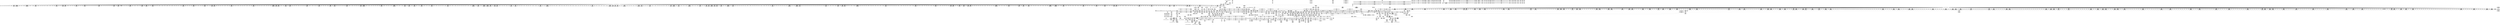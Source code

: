 digraph {
	CE0x47645b0 [shape=record,shape=Mrecord,label="{CE0x47645b0|104:_%struct.inode*,_:_CRE_173,174_}"]
	CE0x4733af0 [shape=record,shape=Mrecord,label="{CE0x4733af0|56:_i8*,_:_CRE_848,856_|*MultipleSource*|Function::may_link&Arg::dir::|Function::selinux_inode_link&Arg::dir::|security/selinux/hooks.c,1769}"]
	CE0x470cf50 [shape=record,shape=Mrecord,label="{CE0x470cf50|56:_i8*,_:_CRE_286,287_}"]
	CE0x4734db0 [shape=record,shape=Mrecord,label="{CE0x4734db0|56:_i8*,_:_CRE_878,879_}"]
	CE0x4741590 [shape=record,shape=Mrecord,label="{CE0x4741590|56:_i8*,_:_CRE_12,16_|*MultipleSource*|*LoadInst*|security/selinux/hooks.c,1770|security/selinux/hooks.c,1770}"]
	CE0x46f0250 [shape=record,shape=Mrecord,label="{CE0x46f0250|56:_i8*,_:_CRE_571,572_}"]
	CE0x4781500 [shape=record,shape=Mrecord,label="{CE0x4781500|56:_i8*,_:_CRE_888,889_}"]
	CE0x479c7d0 [shape=record,shape=Mrecord,label="{CE0x479c7d0|i64_0|*Constant*|*SummSink*}"]
	CE0x46f7f40 [shape=record,shape=Mrecord,label="{CE0x46f7f40|selinux_inode_link:tmp2|*SummSource*}"]
	CE0x46ed1c0 [shape=record,shape=Mrecord,label="{CE0x46ed1c0|may_link:if.then}"]
	CE0x47395f0 [shape=record,shape=Mrecord,label="{CE0x47395f0|56:_i8*,_:_CRE_907,908_}"]
	CE0x47cbce0 [shape=record,shape=Mrecord,label="{CE0x47cbce0|i64*_getelementptr_inbounds_(_2_x_i64_,_2_x_i64_*___llvm_gcov_ctr98,_i64_0,_i64_0)|*Constant*|*SummSource*}"]
	CE0x475d4c0 [shape=record,shape=Mrecord,label="{CE0x475d4c0|i64_3|*Constant*|*SummSource*}"]
	CE0x4705320 [shape=record,shape=Mrecord,label="{CE0x4705320|56:_i8*,_:_CRE_310,311_}"]
	CE0x47c8250 [shape=record,shape=Mrecord,label="{CE0x47c8250|i64*_getelementptr_inbounds_(_14_x_i64_,_14_x_i64_*___llvm_gcov_ctr219,_i64_0,_i64_13)|*Constant*|*SummSource*}"]
	CE0x46ef720 [shape=record,shape=Mrecord,label="{CE0x46ef720|56:_i8*,_:_CRE_557,558_}"]
	CE0x4789950 [shape=record,shape=Mrecord,label="{CE0x4789950|28:_i32,_:_CRE_13,14_}"]
	CE0x47c6560 [shape=record,shape=Mrecord,label="{CE0x47c6560|may_link:sclass|security/selinux/hooks.c,1797}"]
	CE0x4712ad0 [shape=record,shape=Mrecord,label="{CE0x4712ad0|i64*_getelementptr_inbounds_(_11_x_i64_,_11_x_i64_*___llvm_gcov_ctr125,_i64_0,_i64_8)|*Constant*|*SummSink*}"]
	CE0x46ea130 [shape=record,shape=Mrecord,label="{CE0x46ea130|56:_i8*,_:_CRE_148,149_}"]
	CE0x4732b30 [shape=record,shape=Mrecord,label="{CE0x4732b30|56:_i8*,_:_CRE_768,776_|*MultipleSource*|Function::may_link&Arg::dir::|Function::selinux_inode_link&Arg::dir::|security/selinux/hooks.c,1769}"]
	CE0x47067e0 [shape=record,shape=Mrecord,label="{CE0x47067e0|selinux_inode_link:tmp1|*SummSource*}"]
	CE0x46ed150 [shape=record,shape=Mrecord,label="{CE0x46ed150|may_link:bb|*SummSink*}"]
	CE0x47a8c70 [shape=record,shape=Mrecord,label="{CE0x47a8c70|i64*_getelementptr_inbounds_(_11_x_i64_,_11_x_i64_*___llvm_gcov_ctr125,_i64_0,_i64_10)|*Constant*|*SummSink*}"]
	CE0x46f2c90 [shape=record,shape=Mrecord,label="{CE0x46f2c90|may_link:tmp10|security/selinux/hooks.c,1778|*SummSink*}"]
	CE0x4770ef0 [shape=record,shape=Mrecord,label="{CE0x4770ef0|56:_i8*,_:_CRE_278,279_}"]
	CE0x476d860 [shape=record,shape=Mrecord,label="{CE0x476d860|__llvm_gcov_indirect_counter_increment:entry|*SummSource*}"]
	CE0x470e890 [shape=record,shape=Mrecord,label="{CE0x470e890|GLOBAL:may_link|*Constant*}"]
	CE0x47659e0 [shape=record,shape=Mrecord,label="{CE0x47659e0|104:_%struct.inode*,_:_CRE_190,191_}"]
	CE0x4785f80 [shape=record,shape=Mrecord,label="{CE0x4785f80|56:_i8*,_:_CRE_928,929_}"]
	CE0x4710a90 [shape=record,shape=Mrecord,label="{CE0x4710a90|may_link:tmp12|security/selinux/hooks.c,1779|*SummSink*}"]
	CE0x46f4460 [shape=record,shape=Mrecord,label="{CE0x46f4460|56:_i8*,_:_CRE_194,195_}"]
	CE0x47aa680 [shape=record,shape=Mrecord,label="{CE0x47aa680|_ret_%struct.task_struct*_%tmp4,_!dbg_!27714|./arch/x86/include/asm/current.h,14|*SummSink*}"]
	CE0x471a9a0 [shape=record,shape=Mrecord,label="{CE0x471a9a0|get_current:tmp1|*SummSink*}"]
	CE0x477eea0 [shape=record,shape=Mrecord,label="{CE0x477eea0|56:_i8*,_:_CRE_808,816_|*MultipleSource*|*LoadInst*|security/selinux/hooks.c,1770|security/selinux/hooks.c,1770}"]
	CE0x4772650 [shape=record,shape=Mrecord,label="{CE0x4772650|56:_i8*,_:_CRE_300,301_}"]
	CE0x4737d80 [shape=record,shape=Mrecord,label="{CE0x4737d80|56:_i8*,_:_CRE_923,924_}"]
	CE0x4780510 [shape=record,shape=Mrecord,label="{CE0x4780510|56:_i8*,_:_CRE_873,874_}"]
	CE0x470b0b0 [shape=record,shape=Mrecord,label="{CE0x470b0b0|56:_i8*,_:_CRE_968,976_|*MultipleSource*|Function::may_link&Arg::dir::|Function::selinux_inode_link&Arg::dir::|security/selinux/hooks.c,1769}"]
	CE0x47ce5b0 [shape=record,shape=Mrecord,label="{CE0x47ce5b0|i8*_getelementptr_inbounds_(_25_x_i8_,_25_x_i8_*_.str3,_i32_0,_i32_0)|*Constant*|*SummSink*}"]
	CE0x47862b0 [shape=record,shape=Mrecord,label="{CE0x47862b0|56:_i8*,_:_CRE_931,932_}"]
	CE0x4718ea0 [shape=record,shape=Mrecord,label="{CE0x4718ea0|56:_i8*,_:_CRE_232,236_|*MultipleSource*|Function::may_link&Arg::dir::|Function::selinux_inode_link&Arg::dir::|security/selinux/hooks.c,1769}"]
	CE0x47c5420 [shape=record,shape=Mrecord,label="{CE0x47c5420|may_link:tmp25|security/selinux/hooks.c,1797|*SummSink*}"]
	CE0x46ef890 [shape=record,shape=Mrecord,label="{CE0x46ef890|56:_i8*,_:_CRE_559,560_}"]
	CE0x476aa80 [shape=record,shape=Mrecord,label="{CE0x476aa80|_ret_void|*SummSource*}"]
	CE0x46eaff0 [shape=record,shape=Mrecord,label="{CE0x46eaff0|56:_i8*,_:_CRE_283,284_}"]
	CE0x471d560 [shape=record,shape=Mrecord,label="{CE0x471d560|56:_i8*,_:_CRE_253,254_}"]
	CE0x47cc070 [shape=record,shape=Mrecord,label="{CE0x47cc070|current_sid:tmp12|security/selinux/hooks.c,218|*SummSource*}"]
	CE0x47333f0 [shape=record,shape=Mrecord,label="{CE0x47333f0|56:_i8*,_:_CRE_816,824_|*MultipleSource*|Function::may_link&Arg::dir::|Function::selinux_inode_link&Arg::dir::|security/selinux/hooks.c,1769}"]
	CE0x47a2fb0 [shape=record,shape=Mrecord,label="{CE0x47a2fb0|__llvm_gcov_indirect_counter_increment:pred}"]
	CE0x4715790 [shape=record,shape=Mrecord,label="{CE0x4715790|current_sid:land.lhs.true2|*SummSource*}"]
	CE0x476a1f0 [shape=record,shape=Mrecord,label="{CE0x476a1f0|may_link:tmp3|security/selinux/hooks.c,1769|*SummSink*}"]
	CE0x4719a00 [shape=record,shape=Mrecord,label="{CE0x4719a00|current_sid:tmp2}"]
	CE0x47b5660 [shape=record,shape=Mrecord,label="{CE0x47b5660|i32_1024|*Constant*|*SummSource*}"]
	CE0x4734530 [shape=record,shape=Mrecord,label="{CE0x4734530|56:_i8*,_:_CRE_870,871_}"]
	CE0x47920e0 [shape=record,shape=Mrecord,label="{CE0x47920e0|_call_void___llvm_gcov_indirect_counter_increment(i32*___llvm_gcov_global_state_pred221,_i64**_getelementptr_inbounds_(_4_x_i64*_,_4_x_i64*_*___llvm_gcda_edge_table220,_i64_0,_i64_0)),_!dbg_!27749|security/selinux/hooks.c,1793}"]
	CE0x477f5e0 [shape=record,shape=Mrecord,label="{CE0x477f5e0|56:_i8*,_:_CRE_840,848_|*MultipleSource*|*LoadInst*|security/selinux/hooks.c,1770|security/selinux/hooks.c,1770}"]
	CE0x473d350 [shape=record,shape=Mrecord,label="{CE0x473d350|56:_i8*,_:_CRE_137,138_}"]
	CE0x4769bf0 [shape=record,shape=Mrecord,label="{CE0x4769bf0|104:_%struct.inode*,_:_CRE_307,308_}"]
	CE0x479bba0 [shape=record,shape=Mrecord,label="{CE0x479bba0|may_link:type|security/selinux/hooks.c,1772|*SummSink*}"]
	CE0x4772ed0 [shape=record,shape=Mrecord,label="{CE0x4772ed0|56:_i8*,_:_CRE_308,309_}"]
	CE0x477f410 [shape=record,shape=Mrecord,label="{CE0x477f410|56:_i8*,_:_CRE_832,840_|*MultipleSource*|*LoadInst*|security/selinux/hooks.c,1770|security/selinux/hooks.c,1770}"]
	CE0x4773820 [shape=record,shape=Mrecord,label="{CE0x4773820|56:_i8*,_:_CRE_336,344_|*MultipleSource*|*LoadInst*|security/selinux/hooks.c,1770|security/selinux/hooks.c,1770}"]
	CE0x4718b20 [shape=record,shape=Mrecord,label="{CE0x4718b20|56:_i8*,_:_CRE_216,224_|*MultipleSource*|Function::may_link&Arg::dir::|Function::selinux_inode_link&Arg::dir::|security/selinux/hooks.c,1769}"]
	CE0x4770230 [shape=record,shape=Mrecord,label="{CE0x4770230|56:_i8*,_:_CRE_266,267_}"]
	CE0x475bd70 [shape=record,shape=Mrecord,label="{CE0x475bd70|COLLAPSED:_GCMRE___llvm_gcov_ctr125_internal_global_11_x_i64_zeroinitializer:_elem_0:default:}"]
	CE0x479d950 [shape=record,shape=Mrecord,label="{CE0x479d950|avc_has_perm:ssid|Function::avc_has_perm&Arg::ssid::}"]
	CE0x47aa290 [shape=record,shape=Mrecord,label="{CE0x47aa290|get_current:entry|*SummSink*}"]
	CE0x47802f0 [shape=record,shape=Mrecord,label="{CE0x47802f0|56:_i8*,_:_CRE_871,872_}"]
	CE0x4766360 [shape=record,shape=Mrecord,label="{CE0x4766360|104:_%struct.inode*,_:_CRE_198,199_}"]
	CE0x476cf00 [shape=record,shape=Mrecord,label="{CE0x476cf00|__llvm_gcov_indirect_counter_increment:predecessor|Function::__llvm_gcov_indirect_counter_increment&Arg::predecessor::}"]
	CE0x46f2d20 [shape=record,shape=Mrecord,label="{CE0x46f2d20|i64*_getelementptr_inbounds_(_14_x_i64_,_14_x_i64_*___llvm_gcov_ctr219,_i64_0,_i64_3)|*Constant*}"]
	CE0x4712d70 [shape=record,shape=Mrecord,label="{CE0x4712d70|i64*_getelementptr_inbounds_(_11_x_i64_,_11_x_i64_*___llvm_gcov_ctr125,_i64_0,_i64_8)|*Constant*}"]
	CE0x4763220 [shape=record,shape=Mrecord,label="{CE0x4763220|104:_%struct.inode*,_:_CRE_158,159_}"]
	CE0x46f09d0 [shape=record,shape=Mrecord,label="{CE0x46f09d0|i32_1|*Constant*}"]
	CE0x477c2b0 [shape=record,shape=Mrecord,label="{CE0x477c2b0|56:_i8*,_:_CRE_620,621_}"]
	CE0x472f3e0 [shape=record,shape=Mrecord,label="{CE0x472f3e0|56:_i8*,_:_CRE_593,594_}"]
	CE0x46fa810 [shape=record,shape=Mrecord,label="{CE0x46fa810|selinux_inode_link:dir|Function::selinux_inode_link&Arg::dir::|*SummSource*}"]
	CE0x471d3c0 [shape=record,shape=Mrecord,label="{CE0x471d3c0|56:_i8*,_:_CRE_251,252_}"]
	CE0x46ed920 [shape=record,shape=Mrecord,label="{CE0x46ed920|56:_i8*,_:_CRE_480,481_}"]
	CE0x470cd10 [shape=record,shape=Mrecord,label="{CE0x470cd10|GLOBAL:__llvm_gcov_ctr125|Global_var:__llvm_gcov_ctr125}"]
	CE0x478aa40 [shape=record,shape=Mrecord,label="{CE0x478aa40|28:_i32,_:_CRE_40,44_|*MultipleSource*|*LoadInst*|security/selinux/hooks.c,1769|security/selinux/hooks.c,1769|security/selinux/hooks.c,1777}"]
	CE0x471ed90 [shape=record,shape=Mrecord,label="{CE0x471ed90|56:_i8*,_:_CRE_163,164_}"]
	CE0x4771330 [shape=record,shape=Mrecord,label="{CE0x4771330|56:_i8*,_:_CRE_282,283_}"]
	CE0x4762fc0 [shape=record,shape=Mrecord,label="{CE0x4762fc0|104:_%struct.inode*,_:_CRE_156,157_}"]
	CE0x4791810 [shape=record,shape=Mrecord,label="{CE0x4791810|i64*_getelementptr_inbounds_(_14_x_i64_,_14_x_i64_*___llvm_gcov_ctr219,_i64_0,_i64_10)|*Constant*}"]
	CE0x46eee00 [shape=record,shape=Mrecord,label="{CE0x46eee00|56:_i8*,_:_CRE_540,544_|*MultipleSource*|Function::may_link&Arg::dir::|Function::selinux_inode_link&Arg::dir::|security/selinux/hooks.c,1769}"]
	CE0x47a3f90 [shape=record,shape=Mrecord,label="{CE0x47a3f90|i64**_getelementptr_inbounds_(_4_x_i64*_,_4_x_i64*_*___llvm_gcda_edge_table220,_i64_0,_i64_0)|*Constant*|*SummSource*}"]
	CE0x475de70 [shape=record,shape=Mrecord,label="{CE0x475de70|current_sid:tmp3|*SummSink*}"]
	CE0x46febc0 [shape=record,shape=Mrecord,label="{CE0x46febc0|current_sid:tmp4|security/selinux/hooks.c,218|*SummSink*}"]
	CE0x472f580 [shape=record,shape=Mrecord,label="{CE0x472f580|56:_i8*,_:_CRE_595,596_}"]
	CE0x471ec80 [shape=record,shape=Mrecord,label="{CE0x471ec80|56:_i8*,_:_CRE_162,163_}"]
	CE0x4716900 [shape=record,shape=Mrecord,label="{CE0x4716900|%struct.task_struct*_(%struct.task_struct**)*_asm_movq_%gs:$_1:P_,$0_,_r,im,_dirflag_,_fpsr_,_flags_}"]
	CE0x477f070 [shape=record,shape=Mrecord,label="{CE0x477f070|56:_i8*,_:_CRE_816,824_|*MultipleSource*|*LoadInst*|security/selinux/hooks.c,1770|security/selinux/hooks.c,1770}"]
	CE0x46ff5b0 [shape=record,shape=Mrecord,label="{CE0x46ff5b0|current_sid:entry|*SummSink*}"]
	CE0x47cc640 [shape=record,shape=Mrecord,label="{CE0x47cc640|get_current:bb|*SummSource*}"]
	CE0x4777de0 [shape=record,shape=Mrecord,label="{CE0x4777de0|56:_i8*,_:_CRE_555,556_}"]
	CE0x46edb90 [shape=record,shape=Mrecord,label="{CE0x46edb90|56:_i8*,_:_CRE_483,484_}"]
	CE0x477b3d0 [shape=record,shape=Mrecord,label="{CE0x477b3d0|56:_i8*,_:_CRE_606,607_}"]
	CE0x47c6710 [shape=record,shape=Mrecord,label="{CE0x47c6710|may_link:sclass|security/selinux/hooks.c,1797|*SummSource*}"]
	CE0x4794fa0 [shape=record,shape=Mrecord,label="{CE0x4794fa0|i64_2|*Constant*}"]
	CE0x46f60b0 [shape=record,shape=Mrecord,label="{CE0x46f60b0|i64_1|*Constant*|*SummSource*}"]
	CE0x47b37b0 [shape=record,shape=Mrecord,label="{CE0x47b37b0|GLOBAL:printk|*Constant*}"]
	CE0x47428f0 [shape=record,shape=Mrecord,label="{CE0x47428f0|may_link:i_security1|security/selinux/hooks.c,1770|*SummSink*}"]
	CE0x46fea10 [shape=record,shape=Mrecord,label="{CE0x46fea10|current_sid:tmp4|security/selinux/hooks.c,218}"]
	CE0x4733070 [shape=record,shape=Mrecord,label="{CE0x4733070|56:_i8*,_:_CRE_800,804_|*MultipleSource*|Function::may_link&Arg::dir::|Function::selinux_inode_link&Arg::dir::|security/selinux/hooks.c,1769}"]
	CE0x4785d60 [shape=record,shape=Mrecord,label="{CE0x4785d60|56:_i8*,_:_CRE_926,927_}"]
	CE0x4790ab0 [shape=record,shape=Mrecord,label="{CE0x4790ab0|28:_i32,_:_CRE_200,208_|*MultipleSource*|*LoadInst*|security/selinux/hooks.c,1769|security/selinux/hooks.c,1769|security/selinux/hooks.c,1777}"]
	CE0x473a6f0 [shape=record,shape=Mrecord,label="{CE0x473a6f0|56:_i8*,_:_CRE_923,924_}"]
	CE0x473a090 [shape=record,shape=Mrecord,label="{CE0x473a090|56:_i8*,_:_CRE_917,918_}"]
	CE0x4734ec0 [shape=record,shape=Mrecord,label="{CE0x4734ec0|56:_i8*,_:_CRE_879,880_}"]
	CE0x472ee30 [shape=record,shape=Mrecord,label="{CE0x472ee30|56:_i8*,_:_CRE_586,587_}"]
	CE0x4706130 [shape=record,shape=Mrecord,label="{CE0x4706130|56:_i8*,_:_CRE_384,388_|*MultipleSource*|Function::may_link&Arg::dir::|Function::selinux_inode_link&Arg::dir::|security/selinux/hooks.c,1769}"]
	CE0x477e020 [shape=record,shape=Mrecord,label="{CE0x477e020|56:_i8*,_:_CRE_736,740_|*MultipleSource*|*LoadInst*|security/selinux/hooks.c,1770|security/selinux/hooks.c,1770}"]
	CE0x4738e80 [shape=record,shape=Mrecord,label="{CE0x4738e80|56:_i8*,_:_CRE_900,901_}"]
	CE0x472e3a0 [shape=record,shape=Mrecord,label="{CE0x472e3a0|56:_i8*,_:_CRE_573,574_}"]
	CE0x4730c40 [shape=record,shape=Mrecord,label="{CE0x4730c40|56:_i8*,_:_CRE_623,624_}"]
	CE0x47902b0 [shape=record,shape=Mrecord,label="{CE0x47902b0|28:_i32,_:_CRE_160,168_|*MultipleSource*|*LoadInst*|security/selinux/hooks.c,1769|security/selinux/hooks.c,1769|security/selinux/hooks.c,1777}"]
	CE0x476dd40 [shape=record,shape=Mrecord,label="{CE0x476dd40|__llvm_gcov_indirect_counter_increment:counters|Function::__llvm_gcov_indirect_counter_increment&Arg::counters::}"]
	CE0x4767660 [shape=record,shape=Mrecord,label="{CE0x4767660|104:_%struct.inode*,_:_CRE_214,215_}"]
	CE0x478f6e0 [shape=record,shape=Mrecord,label="{CE0x478f6e0|28:_i32,_:_CRE_117,118_}"]
	CE0x470b920 [shape=record,shape=Mrecord,label="{CE0x470b920|56:_i8*,_:_CRE_275,276_}"]
	CE0x476f790 [shape=record,shape=Mrecord,label="{CE0x476f790|56:_i8*,_:_CRE_256,257_}"]
	CE0x4779940 [shape=record,shape=Mrecord,label="{CE0x4779940|56:_i8*,_:_CRE_581,582_}"]
	CE0x46ee8c0 [shape=record,shape=Mrecord,label="{CE0x46ee8c0|56:_i8*,_:_CRE_520,528_|*MultipleSource*|Function::may_link&Arg::dir::|Function::selinux_inode_link&Arg::dir::|security/selinux/hooks.c,1769}"]
	CE0x471dff0 [shape=record,shape=Mrecord,label="{CE0x471dff0|56:_i8*,_:_CRE_266,267_}"]
	CE0x4700340 [shape=record,shape=Mrecord,label="{CE0x4700340|56:_i8*,_:_CRE_416,424_|*MultipleSource*|Function::may_link&Arg::dir::|Function::selinux_inode_link&Arg::dir::|security/selinux/hooks.c,1769}"]
	CE0x473a3c0 [shape=record,shape=Mrecord,label="{CE0x473a3c0|56:_i8*,_:_CRE_920,921_}"]
	CE0x473a5e0 [shape=record,shape=Mrecord,label="{CE0x473a5e0|56:_i8*,_:_CRE_922,923_}"]
	CE0x47a4540 [shape=record,shape=Mrecord,label="{CE0x47a4540|i64*_getelementptr_inbounds_(_14_x_i64_,_14_x_i64_*___llvm_gcov_ctr219,_i64_0,_i64_11)|*Constant*|*SummSink*}"]
	CE0x472f990 [shape=record,shape=Mrecord,label="{CE0x472f990|56:_i8*,_:_CRE_600,601_}"]
	CE0x472e880 [shape=record,shape=Mrecord,label="{CE0x472e880|56:_i8*,_:_CRE_579,580_}"]
	CE0x47cf270 [shape=record,shape=Mrecord,label="{CE0x47cf270|i8*_getelementptr_inbounds_(_45_x_i8_,_45_x_i8_*_.str12,_i32_0,_i32_0)|*Constant*|*SummSource*}"]
	CE0x4707bb0 [shape=record,shape=Mrecord,label="{CE0x4707bb0|may_link:sw.bb|*SummSource*}"]
	CE0x478be40 [shape=record,shape=Mrecord,label="{CE0x478be40|28:_i32,_:_CRE_65,66_}"]
	CE0x46f2710 [shape=record,shape=Mrecord,label="{CE0x46f2710|may_link:i_security|security/selinux/hooks.c,1769|*SummSource*}"]
	CE0x46e01f0 [shape=record,shape=Mrecord,label="{CE0x46e01f0|may_link:ad|security/selinux/hooks.c, 1764|*SummSink*}"]
	CE0x47b5b90 [shape=record,shape=Mrecord,label="{CE0x47b5b90|may_link:av.0}"]
	CE0x47a87e0 [shape=record,shape=Mrecord,label="{CE0x47a87e0|i64*_getelementptr_inbounds_(_11_x_i64_,_11_x_i64_*___llvm_gcov_ctr125,_i64_0,_i64_10)|*Constant*}"]
	CE0x4702f10 [shape=record,shape=Mrecord,label="{CE0x4702f10|56:_i8*,_:_CRE_170,171_}"]
	CE0x4720c30 [shape=record,shape=Mrecord,label="{CE0x4720c30|56:_i8*,_:_CRE_164,165_}"]
	CE0x4766e10 [shape=record,shape=Mrecord,label="{CE0x4766e10|104:_%struct.inode*,_:_CRE_207,208_}"]
	CE0x4741400 [shape=record,shape=Mrecord,label="{CE0x4741400|56:_i8*,_:_CRE_8,12_|*MultipleSource*|*LoadInst*|security/selinux/hooks.c,1770|security/selinux/hooks.c,1770}"]
	CE0x46f9580 [shape=record,shape=Mrecord,label="{CE0x46f9580|_ret_i32_%call,_!dbg_!27715|security/selinux/hooks.c,2769}"]
	CE0x4720d00 [shape=record,shape=Mrecord,label="{CE0x4720d00|56:_i8*,_:_CRE_165,166_}"]
	CE0x47065b0 [shape=record,shape=Mrecord,label="{CE0x47065b0|current_sid:tmp5|security/selinux/hooks.c,218|*SummSink*}"]
	CE0x47599c0 [shape=record,shape=Mrecord,label="{CE0x47599c0|i64_1|*Constant*}"]
	CE0x46efd70 [shape=record,shape=Mrecord,label="{CE0x46efd70|56:_i8*,_:_CRE_565,566_}"]
	CE0x471fd80 [shape=record,shape=Mrecord,label="{CE0x471fd80|56:_i8*,_:_CRE_178,179_}"]
	CE0x46ff850 [shape=record,shape=Mrecord,label="{CE0x46ff850|_ret_i32_%tmp24,_!dbg_!27742|security/selinux/hooks.c,220|*SummSource*}"]
	CE0x4777870 [shape=record,shape=Mrecord,label="{CE0x4777870|56:_i8*,_:_CRE_544,552_|*MultipleSource*|*LoadInst*|security/selinux/hooks.c,1770|security/selinux/hooks.c,1770}"]
	CE0x476d7f0 [shape=record,shape=Mrecord,label="{CE0x476d7f0|__llvm_gcov_indirect_counter_increment:entry}"]
	CE0x479cf10 [shape=record,shape=Mrecord,label="{CE0x479cf10|may_link:call5|security/selinux/hooks.c,1777|*SummSource*}"]
	CE0x46ea3a0 [shape=record,shape=Mrecord,label="{CE0x46ea3a0|56:_i8*,_:_CRE_151,152_}"]
	CE0x47050b0 [shape=record,shape=Mrecord,label="{CE0x47050b0|56:_i8*,_:_CRE_307,308_}"]
	CE0x4712820 [shape=record,shape=Mrecord,label="{CE0x4712820|i1_true|*Constant*|*SummSource*}"]
	CE0x471d2f0 [shape=record,shape=Mrecord,label="{CE0x471d2f0|56:_i8*,_:_CRE_250,251_}"]
	CE0x46efca0 [shape=record,shape=Mrecord,label="{CE0x46efca0|56:_i8*,_:_CRE_564,565_}"]
	CE0x4764810 [shape=record,shape=Mrecord,label="{CE0x4764810|104:_%struct.inode*,_:_CRE_175,176_}"]
	CE0x4778fb0 [shape=record,shape=Mrecord,label="{CE0x4778fb0|56:_i8*,_:_CRE_572,573_}"]
	CE0x4799ab0 [shape=record,shape=Mrecord,label="{CE0x4799ab0|may_link:conv|security/selinux/hooks.c,1776|*SummSink*}"]
	CE0x478f3b0 [shape=record,shape=Mrecord,label="{CE0x478f3b0|28:_i32,_:_CRE_114,115_}"]
	CE0x470d1c0 [shape=record,shape=Mrecord,label="{CE0x470d1c0|56:_i8*,_:_CRE_289,290_}"]
	CE0x47abe70 [shape=record,shape=Mrecord,label="{CE0x47abe70|current_sid:security|security/selinux/hooks.c,218}"]
	CE0x4772dc0 [shape=record,shape=Mrecord,label="{CE0x4772dc0|56:_i8*,_:_CRE_307,308_}"]
	CE0x4701780 [shape=record,shape=Mrecord,label="{CE0x4701780|may_link:sw.bb7}"]
	CE0x47a2620 [shape=record,shape=Mrecord,label="{CE0x47a2620|current_sid:tmp24|security/selinux/hooks.c,220|*SummSink*}"]
	CE0x4772100 [shape=record,shape=Mrecord,label="{CE0x4772100|56:_i8*,_:_CRE_295,296_}"]
	CE0x477a930 [shape=record,shape=Mrecord,label="{CE0x477a930|56:_i8*,_:_CRE_596,597_}"]
	CE0x47033f0 [shape=record,shape=Mrecord,label="{CE0x47033f0|56:_i8*,_:_CRE_176,177_}"]
	CE0x477ce00 [shape=record,shape=Mrecord,label="{CE0x477ce00|56:_i8*,_:_CRE_656,664_|*MultipleSource*|*LoadInst*|security/selinux/hooks.c,1770|security/selinux/hooks.c,1770}"]
	CE0x46ead80 [shape=record,shape=Mrecord,label="{CE0x46ead80|56:_i8*,_:_CRE_280,281_}"]
	CE0x47c6430 [shape=record,shape=Mrecord,label="{CE0x47c6430|may_link:tmp25|security/selinux/hooks.c,1797}"]
	CE0x4707210 [shape=record,shape=Mrecord,label="{CE0x4707210|may_link:sw.default}"]
	CE0x478f5d0 [shape=record,shape=Mrecord,label="{CE0x478f5d0|28:_i32,_:_CRE_116,117_}"]
	CE0x46fd100 [shape=record,shape=Mrecord,label="{CE0x46fd100|_ret_i32_%retval.0,_!dbg_!27757|security/selinux/hooks.c,1799}"]
	CE0x4719840 [shape=record,shape=Mrecord,label="{CE0x4719840|56:_i8*,_:_CRE_248,249_}"]
	CE0x4777300 [shape=record,shape=Mrecord,label="{CE0x4777300|56:_i8*,_:_CRE_528,536_|*MultipleSource*|*LoadInst*|security/selinux/hooks.c,1770|security/selinux/hooks.c,1770}"]
	CE0x473e370 [shape=record,shape=Mrecord,label="{CE0x473e370|56:_i8*,_:_CRE_151,152_}"]
	CE0x4703a70 [shape=record,shape=Mrecord,label="{CE0x4703a70|56:_i8*,_:_CRE_184,185_}"]
	CE0x4776130 [shape=record,shape=Mrecord,label="{CE0x4776130|56:_i8*,_:_CRE_483,484_}"]
	CE0x4739f80 [shape=record,shape=Mrecord,label="{CE0x4739f80|56:_i8*,_:_CRE_916,917_}"]
	CE0x471de50 [shape=record,shape=Mrecord,label="{CE0x471de50|56:_i8*,_:_CRE_264,265_}"]
	CE0x478d440 [shape=record,shape=Mrecord,label="{CE0x478d440|28:_i32,_:_CRE_87,88_}"]
	CE0x46f8e30 [shape=record,shape=Mrecord,label="{CE0x46f8e30|may_link:tmp}"]
	CE0x478f900 [shape=record,shape=Mrecord,label="{CE0x478f900|28:_i32,_:_CRE_119,120_}"]
	CE0x46dff70 [shape=record,shape=Mrecord,label="{CE0x46dff70|may_link:ad|security/selinux/hooks.c, 1764|*SummSource*}"]
	CE0x4781720 [shape=record,shape=Mrecord,label="{CE0x4781720|56:_i8*,_:_CRE_890,891_}"]
	CE0x478c540 [shape=record,shape=Mrecord,label="{CE0x478c540|28:_i32,_:_CRE_72,73_}"]
	CE0x4776d90 [shape=record,shape=Mrecord,label="{CE0x4776d90|56:_i8*,_:_CRE_508,512_|*MultipleSource*|*LoadInst*|security/selinux/hooks.c,1770|security/selinux/hooks.c,1770}"]
	CE0x471dd80 [shape=record,shape=Mrecord,label="{CE0x471dd80|56:_i8*,_:_CRE_263,264_}"]
	CE0x4771660 [shape=record,shape=Mrecord,label="{CE0x4771660|56:_i8*,_:_CRE_285,286_}"]
	CE0x47a1eb0 [shape=record,shape=Mrecord,label="{CE0x47a1eb0|current_sid:tmp22|security/selinux/hooks.c,218|*SummSource*}"]
	CE0x4781a50 [shape=record,shape=Mrecord,label="{CE0x4781a50|56:_i8*,_:_CRE_893,894_}"]
	CE0x4775ad0 [shape=record,shape=Mrecord,label="{CE0x4775ad0|56:_i8*,_:_CRE_477,478_}"]
	CE0x46f42c0 [shape=record,shape=Mrecord,label="{CE0x46f42c0|56:_i8*,_:_CRE_192,193_}"]
	CE0x477fef0 [shape=record,shape=Mrecord,label="{CE0x477fef0|56:_i8*,_:_CRE_867,868_}"]
	CE0x477c090 [shape=record,shape=Mrecord,label="{CE0x477c090|56:_i8*,_:_CRE_618,619_}"]
	CE0x4737940 [shape=record,shape=Mrecord,label="{CE0x4737940|56:_i8*,_:_CRE_919,920_}"]
	CE0x471a400 [shape=record,shape=Mrecord,label="{CE0x471a400|56:_i8*,_:_CRE_76,80_|*MultipleSource*|Function::may_link&Arg::dir::|Function::selinux_inode_link&Arg::dir::|security/selinux/hooks.c,1769}"]
	CE0x47b6d50 [shape=record,shape=Mrecord,label="{CE0x47b6d50|i64*_getelementptr_inbounds_(_14_x_i64_,_14_x_i64_*___llvm_gcov_ctr219,_i64_0,_i64_12)|*Constant*|*SummSource*}"]
	CE0x4701820 [shape=record,shape=Mrecord,label="{CE0x4701820|may_link:sw.bb7|*SummSource*}"]
	CE0x4776680 [shape=record,shape=Mrecord,label="{CE0x4776680|56:_i8*,_:_CRE_552,553_}"]
	CE0x479b2c0 [shape=record,shape=Mrecord,label="{CE0x479b2c0|may_link:sid4|security/selinux/hooks.c,1777|*SummSource*}"]
	CE0x47983c0 [shape=record,shape=Mrecord,label="{CE0x47983c0|may_link:cond|security/selinux/hooks.c,1776|*SummSink*}"]
	CE0x4735630 [shape=record,shape=Mrecord,label="{CE0x4735630|56:_i8*,_:_CRE_886,887_}"]
	CE0x4772320 [shape=record,shape=Mrecord,label="{CE0x4772320|56:_i8*,_:_CRE_297,298_}"]
	CE0x478c840 [shape=record,shape=Mrecord,label="{CE0x478c840|28:_i32,_:_CRE_75,76_}"]
	CE0x4741ed0 [shape=record,shape=Mrecord,label="{CE0x4741ed0|56:_i8*,_:_CRE_56,64_|*MultipleSource*|*LoadInst*|security/selinux/hooks.c,1770|security/selinux/hooks.c,1770}"]
	CE0x47372e0 [shape=record,shape=Mrecord,label="{CE0x47372e0|56:_i8*,_:_CRE_913,914_}"]
	CE0x4774160 [shape=record,shape=Mrecord,label="{CE0x4774160|56:_i8*,_:_CRE_384,388_|*MultipleSource*|*LoadInst*|security/selinux/hooks.c,1770|security/selinux/hooks.c,1770}"]
	CE0x47ab470 [shape=record,shape=Mrecord,label="{CE0x47ab470|current_sid:tmp21|security/selinux/hooks.c,218|*SummSource*}"]
	CE0x470c7d0 [shape=record,shape=Mrecord,label="{CE0x470c7d0|may_link:call|security/selinux/hooks.c,1765|*SummSource*}"]
	CE0x46eb3b0 [shape=record,shape=Mrecord,label="{CE0x46eb3b0|current_sid:if.then|*SummSink*}"]
	CE0x476c750 [shape=record,shape=Mrecord,label="{CE0x476c750|may_link:tmp15|security/selinux/hooks.c,1783}"]
	CE0x4715cf0 [shape=record,shape=Mrecord,label="{CE0x4715cf0|current_sid:tmp8|security/selinux/hooks.c,218|*SummSource*}"]
	CE0x46efb00 [shape=record,shape=Mrecord,label="{CE0x46efb00|56:_i8*,_:_CRE_562,563_}"]
	CE0x477be70 [shape=record,shape=Mrecord,label="{CE0x477be70|56:_i8*,_:_CRE_616,617_}"]
	CE0x475b290 [shape=record,shape=Mrecord,label="{CE0x475b290|current_sid:tmp9|security/selinux/hooks.c,218|*SummSink*}"]
	CE0x4708b30 [shape=record,shape=Mrecord,label="{CE0x4708b30|56:_i8*,_:_CRE_4,8_|*MultipleSource*|Function::may_link&Arg::dir::|Function::selinux_inode_link&Arg::dir::|security/selinux/hooks.c,1769}"]
	CE0x471fb60 [shape=record,shape=Mrecord,label="{CE0x471fb60|56:_i8*,_:_CRE_176,177_}"]
	CE0x47ce770 [shape=record,shape=Mrecord,label="{CE0x47ce770|GLOBAL:lockdep_rcu_suspicious|*Constant*}"]
	CE0x46fd290 [shape=record,shape=Mrecord,label="{CE0x46fd290|may_link:tmp|*SummSink*}"]
	CE0x46f46d0 [shape=record,shape=Mrecord,label="{CE0x46f46d0|56:_i8*,_:_CRE_197,198_}"]
	CE0x47a45b0 [shape=record,shape=Mrecord,label="{CE0x47a45b0|may_link:tmp20|security/selinux/hooks.c,1793|*SummSource*}"]
	CE0x4780a60 [shape=record,shape=Mrecord,label="{CE0x4780a60|56:_i8*,_:_CRE_878,879_}"]
	CE0x47aaed0 [shape=record,shape=Mrecord,label="{CE0x47aaed0|current_sid:cred|security/selinux/hooks.c,218|*SummSource*}"]
	CE0x476a010 [shape=record,shape=Mrecord,label="{CE0x476a010|i32_5|*Constant*}"]
	CE0x4779fa0 [shape=record,shape=Mrecord,label="{CE0x4779fa0|56:_i8*,_:_CRE_587,588_}"]
	CE0x477aa40 [shape=record,shape=Mrecord,label="{CE0x477aa40|56:_i8*,_:_CRE_597,598_}"]
	CE0x4765650 [shape=record,shape=Mrecord,label="{CE0x4765650|104:_%struct.inode*,_:_CRE_187,188_}"]
	CE0x4741b50 [shape=record,shape=Mrecord,label="{CE0x4741b50|56:_i8*,_:_CRE_40,48_|*MultipleSource*|*LoadInst*|security/selinux/hooks.c,1770|security/selinux/hooks.c,1770}"]
	"CONST[source:0(mediator),value:2(dynamic)][purpose:{object}][SnkIdx:5]"
	CE0x46f3050 [shape=record,shape=Mrecord,label="{CE0x46f3050|may_link:tmp11|security/selinux/hooks.c,1778|*SummSource*}"]
	CE0x471c7b0 [shape=record,shape=Mrecord,label="{CE0x471c7b0|56:_i8*,_:_CRE_104,112_|*MultipleSource*|Function::may_link&Arg::dir::|Function::selinux_inode_link&Arg::dir::|security/selinux/hooks.c,1769}"]
	CE0x47ce8a0 [shape=record,shape=Mrecord,label="{CE0x47ce8a0|GLOBAL:lockdep_rcu_suspicious|*Constant*|*SummSource*}"]
	CE0x4703320 [shape=record,shape=Mrecord,label="{CE0x4703320|56:_i8*,_:_CRE_175,176_}"]
	CE0x46f8550 [shape=record,shape=Mrecord,label="{CE0x46f8550|i64*_getelementptr_inbounds_(_2_x_i64_,_2_x_i64_*___llvm_gcov_ctr218,_i64_0,_i64_0)|*Constant*|*SummSource*}"]
	CE0x478a290 [shape=record,shape=Mrecord,label="{CE0x478a290|28:_i32,_:_CRE_23,24_}"]
	CE0x476b1a0 [shape=record,shape=Mrecord,label="{CE0x476b1a0|i64*_getelementptr_inbounds_(_14_x_i64_,_14_x_i64_*___llvm_gcov_ctr219,_i64_0,_i64_8)|*Constant*|*SummSource*}"]
	CE0x47c1660 [shape=record,shape=Mrecord,label="{CE0x47c1660|get_current:tmp|*SummSink*}"]
	CE0x47a75b0 [shape=record,shape=Mrecord,label="{CE0x47a75b0|i64*_getelementptr_inbounds_(_11_x_i64_,_11_x_i64_*___llvm_gcov_ctr125,_i64_0,_i64_9)|*Constant*|*SummSource*}"]
	CE0x4797900 [shape=record,shape=Mrecord,label="{CE0x4797900|i8_10|*Constant*|*SummSource*}"]
	CE0x4799480 [shape=record,shape=Mrecord,label="{CE0x4799480|i64_1048576|*Constant*}"]
	CE0x46f9d10 [shape=record,shape=Mrecord,label="{CE0x46f9d10|selinux_inode_link:tmp}"]
	CE0x479f6a0 [shape=record,shape=Mrecord,label="{CE0x479f6a0|may_link:tobool6|security/selinux/hooks.c,1778|*SummSink*}"]
	CE0x476c920 [shape=record,shape=Mrecord,label="{CE0x476c920|may_link:tmp15|security/selinux/hooks.c,1783|*SummSource*}"]
	CE0x47309d0 [shape=record,shape=Mrecord,label="{CE0x47309d0|56:_i8*,_:_CRE_620,621_}"]
	CE0x4760e50 [shape=record,shape=Mrecord,label="{CE0x4760e50|104:_%struct.inode*,_:_CRE_80,88_|*MultipleSource*|Function::may_link&Arg::dentry::|Function::selinux_inode_link&Arg::old_dentry::|security/selinux/hooks.c,1770}"]
	CE0x473e590 [shape=record,shape=Mrecord,label="{CE0x473e590|56:_i8*,_:_CRE_153,154_}"]
	CE0x478da40 [shape=record,shape=Mrecord,label="{CE0x478da40|28:_i32,_:_CRE_93,94_}"]
	CE0x4779720 [shape=record,shape=Mrecord,label="{CE0x4779720|56:_i8*,_:_CRE_579,580_}"]
	CE0x4761430 [shape=record,shape=Mrecord,label="{CE0x4761430|104:_%struct.inode*,_:_CRE_90,91_}"]
	CE0x471aca0 [shape=record,shape=Mrecord,label="{CE0x471aca0|56:_i8*,_:_CRE_128,136_|*MultipleSource*|Function::may_link&Arg::dir::|Function::selinux_inode_link&Arg::dir::|security/selinux/hooks.c,1769}"]
	CE0x46edfa0 [shape=record,shape=Mrecord,label="{CE0x46edfa0|56:_i8*,_:_CRE_488,496_|*MultipleSource*|Function::may_link&Arg::dir::|Function::selinux_inode_link&Arg::dir::|security/selinux/hooks.c,1769}"]
	CE0x4797ae0 [shape=record,shape=Mrecord,label="{CE0x4797ae0|i8_10|*Constant*|*SummSink*}"]
	CE0x4703180 [shape=record,shape=Mrecord,label="{CE0x4703180|56:_i8*,_:_CRE_173,174_}"]
	CE0x47c4490 [shape=record,shape=Mrecord,label="{CE0x47c4490|i64*_getelementptr_inbounds_(_11_x_i64_,_11_x_i64_*___llvm_gcov_ctr125,_i64_0,_i64_6)|*Constant*|*SummSource*}"]
	CE0x47c58c0 [shape=record,shape=Mrecord,label="{CE0x47c58c0|i32_0|*Constant*}"]
	CE0x46fb410 [shape=record,shape=Mrecord,label="{CE0x46fb410|104:_%struct.inode*,_:_CRE_24,40_|*MultipleSource*|Function::may_link&Arg::dentry::|Function::selinux_inode_link&Arg::old_dentry::|security/selinux/hooks.c,1770}"]
	CE0x46f4a10 [shape=record,shape=Mrecord,label="{CE0x46f4a10|56:_i8*,_:_CRE_201,202_}"]
	CE0x4764a70 [shape=record,shape=Mrecord,label="{CE0x4764a70|104:_%struct.inode*,_:_CRE_177,178_}"]
	CE0x47653f0 [shape=record,shape=Mrecord,label="{CE0x47653f0|104:_%struct.inode*,_:_CRE_185,186_}"]
	CE0x477d370 [shape=record,shape=Mrecord,label="{CE0x477d370|56:_i8*,_:_CRE_680,684_|*MultipleSource*|*LoadInst*|security/selinux/hooks.c,1770|security/selinux/hooks.c,1770}"]
	CE0x476bec0 [shape=record,shape=Mrecord,label="{CE0x476bec0|i64*_getelementptr_inbounds_(_2_x_i64_,_2_x_i64_*___llvm_gcov_ctr98,_i64_0,_i64_0)|*Constant*|*SummSink*}"]
	CE0x478eb30 [shape=record,shape=Mrecord,label="{CE0x478eb30|28:_i32,_:_CRE_106,107_}"]
	CE0x47341f0 [shape=record,shape=Mrecord,label="{CE0x47341f0|56:_i8*,_:_CRE_866,867_}"]
	CE0x47c4710 [shape=record,shape=Mrecord,label="{CE0x47c4710|current_sid:bb}"]
	CE0x4769da0 [shape=record,shape=Mrecord,label="{CE0x4769da0|104:_%struct.inode*,_:_CRE_309,310_}"]
	CE0x47cbee0 [shape=record,shape=Mrecord,label="{CE0x47cbee0|current_sid:tmp12|security/selinux/hooks.c,218}"]
	CE0x478ae20 [shape=record,shape=Mrecord,label="{CE0x478ae20|28:_i32,_:_CRE_49,50_}"]
	CE0x4713780 [shape=record,shape=Mrecord,label="{CE0x4713780|current_sid:call|security/selinux/hooks.c,218}"]
	CE0x480b6a0 [shape=record,shape=Mrecord,label="{CE0x480b6a0|_call_void_mcount()_#3}"]
	CE0x479f180 [shape=record,shape=Mrecord,label="{CE0x479f180|avc_has_perm:auditdata|Function::avc_has_perm&Arg::auditdata::|*SummSink*}"]
	CE0x4798c30 [shape=record,shape=Mrecord,label="{CE0x4798c30|may_link:tobool|security/selinux/hooks.c,1776}"]
	CE0x46dfbf0 [shape=record,shape=Mrecord,label="{CE0x46dfbf0|may_link:return}"]
	CE0x46e9df0 [shape=record,shape=Mrecord,label="{CE0x46e9df0|56:_i8*,_:_CRE_144,145_}"]
	CE0x4778400 [shape=record,shape=Mrecord,label="{CE0x4778400|56:_i8*,_:_CRE_561,562_}"]
	CE0x47810c0 [shape=record,shape=Mrecord,label="{CE0x47810c0|56:_i8*,_:_CRE_884,885_}"]
	CE0x4776350 [shape=record,shape=Mrecord,label="{CE0x4776350|56:_i8*,_:_CRE_485,486_}"]
	CE0x4719a70 [shape=record,shape=Mrecord,label="{CE0x4719a70|current_sid:tmp2|*SummSource*}"]
	CE0x47ac230 [shape=record,shape=Mrecord,label="{CE0x47ac230|current_sid:tmp23|security/selinux/hooks.c,218|*SummSource*}"]
	CE0x470d5d0 [shape=record,shape=Mrecord,label="{CE0x470d5d0|56:_i8*,_:_CRE_294,295_}"]
	CE0x47a6cd0 [shape=record,shape=Mrecord,label="{CE0x47a6cd0|get_current:tmp4|./arch/x86/include/asm/current.h,14}"]
	CE0x46f4940 [shape=record,shape=Mrecord,label="{CE0x46f4940|56:_i8*,_:_CRE_200,201_}"]
	CE0x4710210 [shape=record,shape=Mrecord,label="{CE0x4710210|may_link:tmp12|security/selinux/hooks.c,1779}"]
	CE0x4803e10 [shape=record,shape=Mrecord,label="{CE0x4803e10|get_current:tmp3}"]
	CE0x47cd850 [shape=record,shape=Mrecord,label="{CE0x47cd850|i8_1|*Constant*|*SummSink*}"]
	CE0x47a73e0 [shape=record,shape=Mrecord,label="{CE0x47a73e0|i64*_getelementptr_inbounds_(_11_x_i64_,_11_x_i64_*___llvm_gcov_ctr125,_i64_0,_i64_9)|*Constant*}"]
	CE0x47b5840 [shape=record,shape=Mrecord,label="{CE0x47b5840|i32_2048|*Constant*}"]
	CE0x4702c60 [shape=record,shape=Mrecord,label="{CE0x4702c60|GLOBAL:current_task|Global_var:current_task}"]
	CE0x478c940 [shape=record,shape=Mrecord,label="{CE0x478c940|28:_i32,_:_CRE_76,77_}"]
	CE0x4705f70 [shape=record,shape=Mrecord,label="{CE0x4705f70|56:_i8*,_:_CRE_376,384_|*MultipleSource*|Function::may_link&Arg::dir::|Function::selinux_inode_link&Arg::dir::|security/selinux/hooks.c,1769}"]
	CE0x4735b80 [shape=record,shape=Mrecord,label="{CE0x4735b80|56:_i8*,_:_CRE_891,892_}"]
	CE0x470d430 [shape=record,shape=Mrecord,label="{CE0x470d430|56:_i8*,_:_CRE_292,293_}"]
	CE0x47c9d00 [shape=record,shape=Mrecord,label="{CE0x47c9d00|current_sid:tmp16|security/selinux/hooks.c,218|*SummSource*}"]
	"CONST[source:0(mediator),value:2(dynamic)][purpose:{subject}][SnkIdx:4]"
	CE0x47666f0 [shape=record,shape=Mrecord,label="{CE0x47666f0|104:_%struct.inode*,_:_CRE_201,202_}"]
	CE0x4767eb0 [shape=record,shape=Mrecord,label="{CE0x4767eb0|104:_%struct.inode*,_:_CRE_221,222_}"]
	CE0x4771ff0 [shape=record,shape=Mrecord,label="{CE0x4771ff0|56:_i8*,_:_CRE_294,295_}"]
	CE0x4794c40 [shape=record,shape=Mrecord,label="{CE0x4794c40|may_link:tobool6|security/selinux/hooks.c,1778|*SummSource*}"]
	CE0x4706b60 [shape=record,shape=Mrecord,label="{CE0x4706b60|selinux_inode_link:old_dentry|Function::selinux_inode_link&Arg::old_dentry::|*SummSource*}"]
	CE0x479e4b0 [shape=record,shape=Mrecord,label="{CE0x479e4b0|i16_7|*Constant*|*SummSink*}"]
	CE0x4775cf0 [shape=record,shape=Mrecord,label="{CE0x4775cf0|56:_i8*,_:_CRE_479,480_}"]
	CE0x473cf80 [shape=record,shape=Mrecord,label="{CE0x473cf80|56:_i8*,_:_CRE_120,128_|*MultipleSource*|*LoadInst*|security/selinux/hooks.c,1770|security/selinux/hooks.c,1770}"]
	CE0x4799d70 [shape=record,shape=Mrecord,label="{CE0x4799d70|may_link:or|security/selinux/hooks.c,1776}"]
	CE0x4771dd0 [shape=record,shape=Mrecord,label="{CE0x4771dd0|56:_i8*,_:_CRE_292,293_}"]
	CE0x477fb50 [shape=record,shape=Mrecord,label="{CE0x477fb50|56:_i8*,_:_CRE_865,866_}"]
	CE0x473c680 [shape=record,shape=Mrecord,label="{CE0x473c680|may_link:tmp4|*LoadInst*|security/selinux/hooks.c,1770|*SummSink*}"]
	CE0x477e760 [shape=record,shape=Mrecord,label="{CE0x477e760|56:_i8*,_:_CRE_768,776_|*MultipleSource*|*LoadInst*|security/selinux/hooks.c,1770|security/selinux/hooks.c,1770}"]
	CE0x47a9f20 [shape=record,shape=Mrecord,label="{CE0x47a9f20|GLOBAL:get_current|*Constant*|*SummSink*}"]
	CE0x47a97d0 [shape=record,shape=Mrecord,label="{CE0x47a97d0|current_sid:call4|security/selinux/hooks.c,218|*SummSource*}"]
	CE0x4703250 [shape=record,shape=Mrecord,label="{CE0x4703250|56:_i8*,_:_CRE_174,175_}"]
	CE0x477f980 [shape=record,shape=Mrecord,label="{CE0x477f980|56:_i8*,_:_CRE_856,864_|*MultipleSource*|*LoadInst*|security/selinux/hooks.c,1770|security/selinux/hooks.c,1770}"]
	CE0x4737b60 [shape=record,shape=Mrecord,label="{CE0x4737b60|56:_i8*,_:_CRE_921,922_}"]
	CE0x4769ca0 [shape=record,shape=Mrecord,label="{CE0x4769ca0|104:_%struct.inode*,_:_CRE_308,309_}"]
	CE0x470d0f0 [shape=record,shape=Mrecord,label="{CE0x470d0f0|56:_i8*,_:_CRE_288,289_}"]
	CE0x470e750 [shape=record,shape=Mrecord,label="{CE0x470e750|_call_void_mcount()_#3|*SummSource*}"]
	CE0x4718cb0 [shape=record,shape=Mrecord,label="{CE0x4718cb0|56:_i8*,_:_CRE_224,232_|*MultipleSource*|Function::may_link&Arg::dir::|Function::selinux_inode_link&Arg::dir::|security/selinux/hooks.c,1769}"]
	CE0x4739920 [shape=record,shape=Mrecord,label="{CE0x4739920|56:_i8*,_:_CRE_910,911_}"]
	CE0x471e730 [shape=record,shape=Mrecord,label="{CE0x471e730|56:_i8*,_:_CRE_157,158_}"]
	CE0x477fd20 [shape=record,shape=Mrecord,label="{CE0x477fd20|56:_i8*,_:_CRE_866,867_}"]
	CE0x46ff640 [shape=record,shape=Mrecord,label="{CE0x46ff640|_ret_i32_%tmp24,_!dbg_!27742|security/selinux/hooks.c,220}"]
	CE0x4707970 [shape=record,shape=Mrecord,label="{CE0x4707970|may_link:if.end|*SummSource*}"]
	CE0x4710e20 [shape=record,shape=Mrecord,label="{CE0x4710e20|GLOBAL:__llvm_gcov_global_state_pred221|Global_var:__llvm_gcov_global_state_pred221}"]
	CE0x4798500 [shape=record,shape=Mrecord,label="{CE0x4798500|i64_1048576|*Constant*|*SummSource*}"]
	CE0x47019c0 [shape=record,shape=Mrecord,label="{CE0x47019c0|may_link:sw.bb8}"]
	CE0x46fcb90 [shape=record,shape=Mrecord,label="{CE0x46fcb90|may_link:dentry|Function::may_link&Arg::dentry::|*SummSource*}"]
	CE0x47167f0 [shape=record,shape=Mrecord,label="{CE0x47167f0|GLOBAL:current_task|Global_var:current_task|*SummSink*}"]
	CE0x4719060 [shape=record,shape=Mrecord,label="{CE0x4719060|56:_i8*,_:_CRE_240,241_}"]
	CE0x476b490 [shape=record,shape=Mrecord,label="{CE0x476b490|current_sid:sid|security/selinux/hooks.c,220|*SummSource*}"]
	CE0x480b960 [shape=record,shape=Mrecord,label="{CE0x480b960|_call_void_mcount()_#3|*SummSink*}"]
	CE0x47a4410 [shape=record,shape=Mrecord,label="{CE0x47a4410|i64*_getelementptr_inbounds_(_14_x_i64_,_14_x_i64_*___llvm_gcov_ctr219,_i64_0,_i64_11)|*Constant*|*SummSource*}"]
	CE0x471df20 [shape=record,shape=Mrecord,label="{CE0x471df20|56:_i8*,_:_CRE_265,266_}"]
	CE0x477e3c0 [shape=record,shape=Mrecord,label="{CE0x477e3c0|56:_i8*,_:_CRE_752,756_|*MultipleSource*|*LoadInst*|security/selinux/hooks.c,1770|security/selinux/hooks.c,1770}"]
	CE0x46f9330 [shape=record,shape=Mrecord,label="{CE0x46f9330|may_link:kind|Function::may_link&Arg::kind::|*SummSource*}"]
	CE0x471c960 [shape=record,shape=Mrecord,label="{CE0x471c960|56:_i8*,_:_CRE_112,120_|*MultipleSource*|Function::may_link&Arg::dir::|Function::selinux_inode_link&Arg::dir::|security/selinux/hooks.c,1769}"]
	CE0x471c2a0 [shape=record,shape=Mrecord,label="{CE0x471c2a0|56:_i8*,_:_CRE_80,88_|*MultipleSource*|Function::may_link&Arg::dir::|Function::selinux_inode_link&Arg::dir::|security/selinux/hooks.c,1769}"]
	CE0x470e2b0 [shape=record,shape=Mrecord,label="{CE0x470e2b0|COLLAPSED:_GIRE_selinux_xfrm_refcount_global_%struct.atomic_t_zeroinitializer,_align_4:_elem_0:default:}"]
	CE0x47800d0 [shape=record,shape=Mrecord,label="{CE0x47800d0|56:_i8*,_:_CRE_869,870_}"]
	CE0x478df40 [shape=record,shape=Mrecord,label="{CE0x478df40|28:_i32,_:_CRE_98,99_}"]
	CE0x4730de0 [shape=record,shape=Mrecord,label="{CE0x4730de0|56:_i8*,_:_CRE_632,640_|*MultipleSource*|Function::may_link&Arg::dir::|Function::selinux_inode_link&Arg::dir::|security/selinux/hooks.c,1769}"]
	CE0x4775f10 [shape=record,shape=Mrecord,label="{CE0x4775f10|56:_i8*,_:_CRE_481,482_}"]
	CE0x4779b60 [shape=record,shape=Mrecord,label="{CE0x4779b60|56:_i8*,_:_CRE_583,584_}"]
	CE0x4786910 [shape=record,shape=Mrecord,label="{CE0x4786910|56:_i8*,_:_CRE_936,944_|*MultipleSource*|*LoadInst*|security/selinux/hooks.c,1770|security/selinux/hooks.c,1770}"]
	CE0x47b5de0 [shape=record,shape=Mrecord,label="{CE0x47b5de0|may_link:av.0|*SummSink*}"]
	CE0x47cdd80 [shape=record,shape=Mrecord,label="{CE0x47cdd80|_call_void_lockdep_rcu_suspicious(i8*_getelementptr_inbounds_(_25_x_i8_,_25_x_i8_*_.str3,_i32_0,_i32_0),_i32_218,_i8*_getelementptr_inbounds_(_45_x_i8_,_45_x_i8_*_.str12,_i32_0,_i32_0))_#10,_!dbg_!27727|security/selinux/hooks.c,218|*SummSource*}"]
	CE0x4739b40 [shape=record,shape=Mrecord,label="{CE0x4739b40|56:_i8*,_:_CRE_912,913_}"]
	CE0x4776460 [shape=record,shape=Mrecord,label="{CE0x4776460|56:_i8*,_:_CRE_486,487_}"]
	CE0x476af80 [shape=record,shape=Mrecord,label="{CE0x476af80|i64*_getelementptr_inbounds_(_14_x_i64_,_14_x_i64_*___llvm_gcov_ctr219,_i64_0,_i64_8)|*Constant*}"]
	CE0x4793cc0 [shape=record,shape=Mrecord,label="{CE0x4793cc0|i32_2|*Constant*|*SummSource*}"]
	CE0x471f2e0 [shape=record,shape=Mrecord,label="{CE0x471f2e0|56:_i8*,_:_CRE_168,169_}"]
	CE0x476c450 [shape=record,shape=Mrecord,label="{CE0x476c450|may_link:tmp14|security/selinux/hooks.c,1783|*SummSink*}"]
	CE0x478d640 [shape=record,shape=Mrecord,label="{CE0x478d640|28:_i32,_:_CRE_89,90_}"]
	CE0x4738600 [shape=record,shape=Mrecord,label="{CE0x4738600|56:_i8*,_:_CRE_931,932_}"]
	CE0x4787660 [shape=record,shape=Mrecord,label="{CE0x4787660|56:_i8*,_:_CRE_981,982_}"]
	CE0x4719220 [shape=record,shape=Mrecord,label="{CE0x4719220|56:_i8*,_:_CRE_241,242_}"]
	CE0x4739d60 [shape=record,shape=Mrecord,label="{CE0x4739d60|56:_i8*,_:_CRE_914,915_}"]
	CE0x471efb0 [shape=record,shape=Mrecord,label="{CE0x471efb0|56:_i8*,_:_CRE_165,166_}"]
	CE0x46f80e0 [shape=record,shape=Mrecord,label="{CE0x46f80e0|i64*_getelementptr_inbounds_(_2_x_i64_,_2_x_i64_*___llvm_gcov_ctr218,_i64_0,_i64_0)|*Constant*|*SummSink*}"]
	CE0x470bbb0 [shape=record,shape=Mrecord,label="{CE0x470bbb0|GLOBAL:current_sid.__warned|Global_var:current_sid.__warned|*SummSource*}"]
	CE0x4775380 [shape=record,shape=Mrecord,label="{CE0x4775380|56:_i8*,_:_CRE_464,472_|*MultipleSource*|*LoadInst*|security/selinux/hooks.c,1770|security/selinux/hooks.c,1770}"]
	CE0x476aa10 [shape=record,shape=Mrecord,label="{CE0x476aa10|_ret_void}"]
	CE0x47ca940 [shape=record,shape=Mrecord,label="{CE0x47ca940|current_sid:tmp11|security/selinux/hooks.c,218|*SummSink*}"]
	CE0x46f4390 [shape=record,shape=Mrecord,label="{CE0x46f4390|56:_i8*,_:_CRE_193,194_}"]
	CE0x63db420 [shape=record,shape=Mrecord,label="{CE0x63db420|selinux_inode_link:call|security/selinux/hooks.c,2769}"]
	CE0x47ceaa0 [shape=record,shape=Mrecord,label="{CE0x47ceaa0|i32_218|*Constant*|*SummSource*}"]
	CE0x478fa10 [shape=record,shape=Mrecord,label="{CE0x478fa10|28:_i32,_:_CRE_120,128_|*MultipleSource*|*LoadInst*|security/selinux/hooks.c,1769|security/selinux/hooks.c,1769|security/selinux/hooks.c,1777}"]
	CE0x46eab10 [shape=record,shape=Mrecord,label="{CE0x46eab10|56:_i8*,_:_CRE_277,278_}"]
	"CONST[source:0(mediator),value:2(dynamic)][purpose:{object}][SnkIdx:2]"
	CE0x47617d0 [shape=record,shape=Mrecord,label="{CE0x47617d0|104:_%struct.inode*,_:_CRE_93,94_}"]
	CE0x478b740 [shape=record,shape=Mrecord,label="{CE0x478b740|28:_i32,_:_CRE_58,59_}"]
	CE0x4775e00 [shape=record,shape=Mrecord,label="{CE0x4775e00|56:_i8*,_:_CRE_480,481_}"]
	CE0x479c100 [shape=record,shape=Mrecord,label="{CE0x479c100|may_link:tmp8|security/selinux/hooks.c,1778|*SummSink*}"]
	CE0x47c7590 [shape=record,shape=Mrecord,label="{CE0x47c7590|may_link:retval.0|*SummSource*}"]
	CE0x471f0c0 [shape=record,shape=Mrecord,label="{CE0x471f0c0|56:_i8*,_:_CRE_166,167_}"]
	CE0x46eb0c0 [shape=record,shape=Mrecord,label="{CE0x46eb0c0|56:_i8*,_:_CRE_284,285_}"]
	CE0x46efbd0 [shape=record,shape=Mrecord,label="{CE0x46efbd0|56:_i8*,_:_CRE_563,564_}"]
	CE0x473ebe0 [shape=record,shape=Mrecord,label="{CE0x473ebe0|56:_i8*,_:_CRE_189,190_}"]
	CE0x47c9500 [shape=record,shape=Mrecord,label="{CE0x47c9500|current_sid:tmp11|security/selinux/hooks.c,218}"]
	CE0x46f30c0 [shape=record,shape=Mrecord,label="{CE0x46f30c0|may_link:tmp11|security/selinux/hooks.c,1778|*SummSink*}"]
	CE0x471d700 [shape=record,shape=Mrecord,label="{CE0x471d700|56:_i8*,_:_CRE_255,256_}"]
	CE0x4787480 [shape=record,shape=Mrecord,label="{CE0x4787480|56:_i8*,_:_CRE_979,980_}"]
	CE0x4798830 [shape=record,shape=Mrecord,label="{CE0x4798830|may_link:dentry2|security/selinux/hooks.c,1773}"]
	CE0x471b020 [shape=record,shape=Mrecord,label="{CE0x471b020|56:_i8*,_:_CRE_137,138_}"]
	CE0x4779a50 [shape=record,shape=Mrecord,label="{CE0x4779a50|56:_i8*,_:_CRE_582,583_}"]
	CE0x4734450 [shape=record,shape=Mrecord,label="{CE0x4734450|56:_i8*,_:_CRE_869,870_}"]
	CE0x4730900 [shape=record,shape=Mrecord,label="{CE0x4730900|56:_i8*,_:_CRE_619,620_}"]
	CE0x47904b0 [shape=record,shape=Mrecord,label="{CE0x47904b0|28:_i32,_:_CRE_168,184_|*MultipleSource*|*LoadInst*|security/selinux/hooks.c,1769|security/selinux/hooks.c,1769|security/selinux/hooks.c,1777}"]
	CE0x476d520 [shape=record,shape=Mrecord,label="{CE0x476d520|GLOBAL:__llvm_gcov_indirect_counter_increment|*Constant*|*SummSource*}"]
	CE0x4707140 [shape=record,shape=Mrecord,label="{CE0x4707140|may_link:sw.bb8|*SummSink*}"]
	CE0x470d910 [shape=record,shape=Mrecord,label="{CE0x470d910|56:_i8*,_:_CRE_298,299_}"]
	CE0x4742250 [shape=record,shape=Mrecord,label="{CE0x4742250|56:_i8*,_:_CRE_72,76_|*MultipleSource*|*LoadInst*|security/selinux/hooks.c,1770|security/selinux/hooks.c,1770}"]
	CE0x4707b10 [shape=record,shape=Mrecord,label="{CE0x4707b10|may_link:sw.bb}"]
	CE0x47b9e70 [shape=record,shape=Mrecord,label="{CE0x47b9e70|28:_i32,_32:_i16,_:_CRE_28,32_|*MultipleSource*|security/selinux/hooks.c,1797|security/selinux/hooks.c,1770|security/selinux/hooks.c,1770}"]
	CE0x47c73f0 [shape=record,shape=Mrecord,label="{CE0x47c73f0|may_link:call11|security/selinux/hooks.c,1797|*SummSink*}"]
	CE0x47a2af0 [shape=record,shape=Mrecord,label="{CE0x47a2af0|__llvm_gcov_indirect_counter_increment:exit|*SummSource*}"]
	CE0x477c3c0 [shape=record,shape=Mrecord,label="{CE0x477c3c0|56:_i8*,_:_CRE_621,622_}"]
	CE0x477e930 [shape=record,shape=Mrecord,label="{CE0x477e930|56:_i8*,_:_CRE_776,792_|*MultipleSource*|*LoadInst*|security/selinux/hooks.c,1770|security/selinux/hooks.c,1770}"]
	CE0x4793600 [shape=record,shape=Mrecord,label="{CE0x4793600|GLOBAL:__llvm_gcov_global_state_pred221|Global_var:__llvm_gcov_global_state_pred221|*SummSink*}"]
	CE0x47c72e0 [shape=record,shape=Mrecord,label="{CE0x47c72e0|may_link:call11|security/selinux/hooks.c,1797|*SummSource*}"]
	CE0x47c16d0 [shape=record,shape=Mrecord,label="{CE0x47c16d0|i64_1|*Constant*}"]
	CE0x4772540 [shape=record,shape=Mrecord,label="{CE0x4772540|56:_i8*,_:_CRE_299,300_}"]
	CE0x46f5610 [shape=record,shape=Mrecord,label="{CE0x46f5610|_ret_i32_%call,_!dbg_!27715|security/selinux/hooks.c,2769|*SummSource*}"]
	CE0x46f3820 [shape=record,shape=Mrecord,label="{CE0x46f3820|56:_i8*,_:_CRE_16,24_|*MultipleSource*|Function::may_link&Arg::dir::|Function::selinux_inode_link&Arg::dir::|security/selinux/hooks.c,1769}"]
	CE0x46e9b80 [shape=record,shape=Mrecord,label="{CE0x46e9b80|56:_i8*,_:_CRE_141,142_}"]
	CE0x47c63c0 [shape=record,shape=Mrecord,label="{CE0x47c63c0|i32_4|*Constant*|*SummSink*}"]
	CE0x47c6870 [shape=record,shape=Mrecord,label="{CE0x47c6870|i32_-1|*Constant*|*SummSink*}"]
	CE0x4735410 [shape=record,shape=Mrecord,label="{CE0x4735410|56:_i8*,_:_CRE_884,885_}"]
	CE0x4734ca0 [shape=record,shape=Mrecord,label="{CE0x4734ca0|56:_i8*,_:_CRE_877,878_}"]
	CE0x4772870 [shape=record,shape=Mrecord,label="{CE0x4772870|56:_i8*,_:_CRE_302,303_}"]
	CE0x471b1e0 [shape=record,shape=Mrecord,label="{CE0x471b1e0|56:_i8*,_:_CRE_138,139_}"]
	CE0x46e9c50 [shape=record,shape=Mrecord,label="{CE0x46e9c50|56:_i8*,_:_CRE_142,143_}"]
	CE0x46e80e0 [shape=record,shape=Mrecord,label="{CE0x46e80e0|selinux_inode_link:bb}"]
	CE0x46f3930 [shape=record,shape=Mrecord,label="{CE0x46f3930|56:_i8*,_:_CRE_24,32_|*MultipleSource*|Function::may_link&Arg::dir::|Function::selinux_inode_link&Arg::dir::|security/selinux/hooks.c,1769}"]
	CE0x46ee700 [shape=record,shape=Mrecord,label="{CE0x46ee700|56:_i8*,_:_CRE_512,520_|*MultipleSource*|Function::may_link&Arg::dir::|Function::selinux_inode_link&Arg::dir::|security/selinux/hooks.c,1769}"]
	CE0x473a9f0 [shape=record,shape=Mrecord,label="{CE0x473a9f0|56:_i8*,_:_CRE_980,981_}"]
	CE0x478b160 [shape=record,shape=Mrecord,label="{CE0x478b160|28:_i32,_:_CRE_51,52_}"]
	CE0x472efd0 [shape=record,shape=Mrecord,label="{CE0x472efd0|56:_i8*,_:_CRE_588,589_}"]
	CE0x4772210 [shape=record,shape=Mrecord,label="{CE0x4772210|56:_i8*,_:_CRE_296,297_}"]
	CE0x477d710 [shape=record,shape=Mrecord,label="{CE0x477d710|56:_i8*,_:_CRE_688,692_|*MultipleSource*|*LoadInst*|security/selinux/hooks.c,1770|security/selinux/hooks.c,1770}"]
	CE0x47205b0 [shape=record,shape=Mrecord,label="{CE0x47205b0|56:_i8*,_:_CRE_156,157_}"]
	CE0x478d040 [shape=record,shape=Mrecord,label="{CE0x478d040|28:_i32,_:_CRE_83,84_}"]
	CE0x473daf0 [shape=record,shape=Mrecord,label="{CE0x473daf0|56:_i8*,_:_CRE_143,144_}"]
	CE0x478f7f0 [shape=record,shape=Mrecord,label="{CE0x478f7f0|28:_i32,_:_CRE_118,119_}"]
	CE0x47a9950 [shape=record,shape=Mrecord,label="{CE0x47a9950|current_sid:call4|security/selinux/hooks.c,218|*SummSink*}"]
	CE0x4799180 [shape=record,shape=Mrecord,label="{CE0x4799180|i64_2097152|*Constant*}"]
	CE0x4766950 [shape=record,shape=Mrecord,label="{CE0x4766950|104:_%struct.inode*,_:_CRE_203,204_}"]
	CE0x471db10 [shape=record,shape=Mrecord,label="{CE0x471db10|56:_i8*,_:_CRE_260,261_}"]
	CE0x46ef500 [shape=record,shape=Mrecord,label="{CE0x46ef500|56:_i8*,_:_CRE_554,555_}"]
	CE0x47cc1f0 [shape=record,shape=Mrecord,label="{CE0x47cc1f0|current_sid:tmp12|security/selinux/hooks.c,218|*SummSink*}"]
	CE0x472f7f0 [shape=record,shape=Mrecord,label="{CE0x472f7f0|56:_i8*,_:_CRE_598,599_}"]
	CE0x4760ff0 [shape=record,shape=Mrecord,label="{CE0x4760ff0|104:_%struct.inode*,_:_CRE_88,89_}"]
	CE0x479ed80 [shape=record,shape=Mrecord,label="{CE0x479ed80|avc_has_perm:requested|Function::avc_has_perm&Arg::requested::|*SummSink*}"]
	CE0x47c2d70 [shape=record,shape=Mrecord,label="{CE0x47c2d70|current_sid:tmp6|security/selinux/hooks.c,218}"]
	CE0x5b42f10 [shape=record,shape=Mrecord,label="{CE0x5b42f10|selinux_inode_link:tmp|*SummSource*}"]
	CE0x47a6780 [shape=record,shape=Mrecord,label="{CE0x47a6780|get_current:tmp2|*SummSink*}"]
	CE0x4706880 [shape=record,shape=Mrecord,label="{CE0x4706880|selinux_inode_link:tmp1|*SummSink*}"]
	CE0x47c8cc0 [shape=record,shape=Mrecord,label="{CE0x47c8cc0|current_sid:land.lhs.true|*SummSink*}"]
	CE0x4703660 [shape=record,shape=Mrecord,label="{CE0x4703660|56:_i8*,_:_CRE_179,180_}"]
	CE0x471d7d0 [shape=record,shape=Mrecord,label="{CE0x471d7d0|56:_i8*,_:_CRE_256,257_}"]
	CE0x46ea2d0 [shape=record,shape=Mrecord,label="{CE0x46ea2d0|56:_i8*,_:_CRE_150,151_}"]
	CE0x479d6e0 [shape=record,shape=Mrecord,label="{CE0x479d6e0|avc_has_perm:entry|*SummSink*}"]
	CE0x4735eb0 [shape=record,shape=Mrecord,label="{CE0x4735eb0|56:_i8*,_:_CRE_894,895_}"]
	CE0x47209c0 [shape=record,shape=Mrecord,label="{CE0x47209c0|56:_i8*,_:_CRE_161,162_}"]
	CE0x477c1a0 [shape=record,shape=Mrecord,label="{CE0x477c1a0|56:_i8*,_:_CRE_619,620_}"]
	CE0x4776790 [shape=record,shape=Mrecord,label="{CE0x4776790|56:_i8*,_:_CRE_488,496_|*MultipleSource*|*LoadInst*|security/selinux/hooks.c,1770|security/selinux/hooks.c,1770}"]
	CE0x46ff280 [shape=record,shape=Mrecord,label="{CE0x46ff280|__llvm_gcov_indirect_counter_increment:tmp3}"]
	CE0x478e4c0 [shape=record,shape=Mrecord,label="{CE0x478e4c0|28:_i32,_:_CRE_103,104_}"]
	CE0x46ef6b0 [shape=record,shape=Mrecord,label="{CE0x46ef6b0|56:_i8*,_:_CRE_556,557_}"]
	CE0x473d520 [shape=record,shape=Mrecord,label="{CE0x473d520|56:_i8*,_:_CRE_138,139_}"]
	CE0x4741d10 [shape=record,shape=Mrecord,label="{CE0x4741d10|56:_i8*,_:_CRE_48,56_|*MultipleSource*|*LoadInst*|security/selinux/hooks.c,1770|security/selinux/hooks.c,1770}"]
	CE0x473e480 [shape=record,shape=Mrecord,label="{CE0x473e480|56:_i8*,_:_CRE_152,153_}"]
	CE0x471fc70 [shape=record,shape=Mrecord,label="{CE0x471fc70|56:_i8*,_:_CRE_177,178_}"]
	CE0x4774e10 [shape=record,shape=Mrecord,label="{CE0x4774e10|56:_i8*,_:_CRE_440,448_|*MultipleSource*|*LoadInst*|security/selinux/hooks.c,1770|security/selinux/hooks.c,1770}"]
	CE0x4707900 [shape=record,shape=Mrecord,label="{CE0x4707900|may_link:if.end}"]
	CE0x47a3c40 [shape=record,shape=Mrecord,label="{CE0x47a3c40|i64**_getelementptr_inbounds_(_4_x_i64*_,_4_x_i64*_*___llvm_gcda_edge_table220,_i64_0,_i64_0)|*Constant*}"]
	CE0x47b6860 [shape=record,shape=Mrecord,label="{CE0x47b6860|i8*_getelementptr_inbounds_(_9_x_i8_,_9_x_i8_*___func__.may_link,_i32_0,_i32_0)|*Constant*|*SummSink*}"]
	CE0x472f4b0 [shape=record,shape=Mrecord,label="{CE0x472f4b0|56:_i8*,_:_CRE_594,595_}"]
	CE0x4775880 [shape=record,shape=Mrecord,label="{CE0x4775880|56:_i8*,_:_CRE_476,477_}"]
	CE0x4700c00 [shape=record,shape=Mrecord,label="{CE0x4700c00|56:_i8*,_:_CRE_456,464_|*MultipleSource*|Function::may_link&Arg::dir::|Function::selinux_inode_link&Arg::dir::|security/selinux/hooks.c,1769}"]
	CE0x4719ef0 [shape=record,shape=Mrecord,label="{CE0x4719ef0|56:_i8*,_:_CRE_56,64_|*MultipleSource*|Function::may_link&Arg::dir::|Function::selinux_inode_link&Arg::dir::|security/selinux/hooks.c,1769}"]
	CE0x47ccd90 [shape=record,shape=Mrecord,label="{CE0x47ccd90|__llvm_gcov_indirect_counter_increment:tmp2|*SummSource*}"]
	CE0x478ac30 [shape=record,shape=Mrecord,label="{CE0x478ac30|28:_i32,_:_CRE_48,49_}"]
	CE0x4705780 [shape=record,shape=Mrecord,label="{CE0x4705780|56:_i8*,_:_CRE_336,344_|*MultipleSource*|Function::may_link&Arg::dir::|Function::selinux_inode_link&Arg::dir::|security/selinux/hooks.c,1769}"]
	CE0x4775be0 [shape=record,shape=Mrecord,label="{CE0x4775be0|56:_i8*,_:_CRE_478,479_}"]
	CE0x4732970 [shape=record,shape=Mrecord,label="{CE0x4732970|56:_i8*,_:_CRE_760,768_|*MultipleSource*|Function::may_link&Arg::dir::|Function::selinux_inode_link&Arg::dir::|security/selinux/hooks.c,1769}"]
	CE0x472fcd0 [shape=record,shape=Mrecord,label="{CE0x472fcd0|56:_i8*,_:_CRE_604,605_}"]
	CE0x479f300 [shape=record,shape=Mrecord,label="{CE0x479f300|_ret_i32_%retval.0,_!dbg_!27728|security/selinux/avc.c,775|*SummSource*}"]
	CE0x4798a70 [shape=record,shape=Mrecord,label="{CE0x4798a70|i64_1048576|*Constant*|*SummSink*}"]
	CE0x47697b0 [shape=record,shape=Mrecord,label="{CE0x47697b0|104:_%struct.inode*,_:_CRE_305,306_}"]
	CE0x47900b0 [shape=record,shape=Mrecord,label="{CE0x47900b0|28:_i32,_:_CRE_152,160_|*MultipleSource*|*LoadInst*|security/selinux/hooks.c,1769|security/selinux/hooks.c,1769|security/selinux/hooks.c,1777}"]
	CE0x4767070 [shape=record,shape=Mrecord,label="{CE0x4767070|104:_%struct.inode*,_:_CRE_209,210_}"]
	CE0x478bf40 [shape=record,shape=Mrecord,label="{CE0x478bf40|28:_i32,_:_CRE_66,67_}"]
	CE0x471e620 [shape=record,shape=Mrecord,label="{CE0x471e620|56:_i8*,_:_CRE_156,157_}"]
	CE0x476a450 [shape=record,shape=Mrecord,label="{CE0x476a450|i32_5|*Constant*|*SummSink*}"]
	CE0x46f2c20 [shape=record,shape=Mrecord,label="{CE0x46f2c20|may_link:tmp10|security/selinux/hooks.c,1778|*SummSource*}"]
	CE0x46ef960 [shape=record,shape=Mrecord,label="{CE0x46ef960|56:_i8*,_:_CRE_560,561_}"]
	CE0x4763ba0 [shape=record,shape=Mrecord,label="{CE0x4763ba0|104:_%struct.inode*,_:_CRE_166,167_}"]
	CE0x47170f0 [shape=record,shape=Mrecord,label="{CE0x47170f0|current_sid:tobool|security/selinux/hooks.c,218}"]
	CE0x46f2180 [shape=record,shape=Mrecord,label="{CE0x46f2180|GLOBAL:current_sid|*Constant*|*SummSink*}"]
	CE0x4701f40 [shape=record,shape=Mrecord,label="{CE0x4701f40|i32_10|*Constant*|*SummSink*}"]
	CE0x4702fe0 [shape=record,shape=Mrecord,label="{CE0x4702fe0|56:_i8*,_:_CRE_171,172_}"]
	CE0x46f74f0 [shape=record,shape=Mrecord,label="{CE0x46f74f0|get_current:tmp1}"]
	CE0x47016b0 [shape=record,shape=Mrecord,label="{CE0x47016b0|may_link:sw.bb|*SummSink*}"]
	CE0x47c41f0 [shape=record,shape=Mrecord,label="{CE0x47c41f0|i64*_getelementptr_inbounds_(_11_x_i64_,_11_x_i64_*___llvm_gcov_ctr125,_i64_0,_i64_6)|*Constant*}"]
	CE0x47362f0 [shape=record,shape=Mrecord,label="{CE0x47362f0|56:_i8*,_:_CRE_898,899_}"]
	CE0x47906b0 [shape=record,shape=Mrecord,label="{CE0x47906b0|28:_i32,_:_CRE_184,192_|*MultipleSource*|*LoadInst*|security/selinux/hooks.c,1769|security/selinux/hooks.c,1769|security/selinux/hooks.c,1777}"]
	CE0x4770120 [shape=record,shape=Mrecord,label="{CE0x4770120|56:_i8*,_:_CRE_265,266_}"]
	CE0x470a6a0 [shape=record,shape=Mrecord,label="{CE0x470a6a0|56:_i8*,_:_CRE_933,934_}"]
	CE0x46f3f80 [shape=record,shape=Mrecord,label="{CE0x46f3f80|may_link:tmp3|security/selinux/hooks.c,1769}"]
	CE0x46ff9c0 [shape=record,shape=Mrecord,label="{CE0x46ff9c0|i64*_getelementptr_inbounds_(_11_x_i64_,_11_x_i64_*___llvm_gcov_ctr125,_i64_0,_i64_1)|*Constant*}"]
	CE0x46f4530 [shape=record,shape=Mrecord,label="{CE0x46f4530|56:_i8*,_:_CRE_195,196_}"]
	CE0x47030b0 [shape=record,shape=Mrecord,label="{CE0x47030b0|56:_i8*,_:_CRE_172,173_}"]
	CE0x478b3d0 [shape=record,shape=Mrecord,label="{CE0x478b3d0|28:_i32,_:_CRE_54,55_}"]
	CE0x47699d0 [shape=record,shape=Mrecord,label="{CE0x47699d0|104:_%struct.inode*,_:_CRE_306,307_}"]
	CE0x4772ba0 [shape=record,shape=Mrecord,label="{CE0x4772ba0|56:_i8*,_:_CRE_305,306_}"]
	CE0x475cc00 [shape=record,shape=Mrecord,label="{CE0x475cc00|i64_4|*Constant*|*SummSource*}"]
	CE0x47200b0 [shape=record,shape=Mrecord,label="{CE0x47200b0|56:_i8*,_:_CRE_181,182_}"]
	CE0x471f610 [shape=record,shape=Mrecord,label="{CE0x471f610|56:_i8*,_:_CRE_171,172_}"]
	CE0x46e9b10 [shape=record,shape=Mrecord,label="{CE0x46e9b10|56:_i8*,_:_CRE_140,141_}"]
	CE0x4788ab0 [shape=record,shape=Mrecord,label="{CE0x4788ab0|may_link:tmp23|security/selinux/hooks.c,1797|*SummSource*}"]
	CE0x4761900 [shape=record,shape=Mrecord,label="{CE0x4761900|104:_%struct.inode*,_:_CRE_94,95_}"]
	CE0x46f4c80 [shape=record,shape=Mrecord,label="{CE0x46f4c80|56:_i8*,_:_CRE_204,205_}"]
	CE0x478b4a0 [shape=record,shape=Mrecord,label="{CE0x478b4a0|28:_i32,_:_CRE_55,56_}"]
	CE0x4711db0 [shape=record,shape=Mrecord,label="{CE0x4711db0|GLOBAL:current_sid|*Constant*|*SummSource*}"]
	CE0x477eb00 [shape=record,shape=Mrecord,label="{CE0x477eb00|56:_i8*,_:_CRE_792,800_|*MultipleSource*|*LoadInst*|security/selinux/hooks.c,1770|security/selinux/hooks.c,1770}"]
	CE0x476f9b0 [shape=record,shape=Mrecord,label="{CE0x476f9b0|56:_i8*,_:_CRE_258,259_}"]
	CE0x4779d80 [shape=record,shape=Mrecord,label="{CE0x4779d80|56:_i8*,_:_CRE_585,586_}"]
	CE0x46f5770 [shape=record,shape=Mrecord,label="{CE0x46f5770|_ret_i32_%call,_!dbg_!27715|security/selinux/hooks.c,2769|*SummSink*}"]
	CE0x4797fa0 [shape=record,shape=Mrecord,label="{CE0x4797fa0|may_link:u|security/selinux/hooks.c,1773|*SummSource*}"]
	CE0x475dbf0 [shape=record,shape=Mrecord,label="{CE0x475dbf0|current_sid:tmp3}"]
	CE0x475c960 [shape=record,shape=Mrecord,label="{CE0x475c960|__llvm_gcov_indirect_counter_increment:tmp5}"]
	CE0x477a4f0 [shape=record,shape=Mrecord,label="{CE0x477a4f0|56:_i8*,_:_CRE_592,593_}"]
	CE0x46eb600 [shape=record,shape=Mrecord,label="{CE0x46eb600|current_sid:land.lhs.true}"]
	CE0x46f00b0 [shape=record,shape=Mrecord,label="{CE0x46f00b0|56:_i8*,_:_CRE_569,570_}"]
	CE0x4778c80 [shape=record,shape=Mrecord,label="{CE0x4778c80|56:_i8*,_:_CRE_569,570_}"]
	CE0x4704f10 [shape=record,shape=Mrecord,label="{CE0x4704f10|56:_i8*,_:_CRE_305,306_}"]
	CE0x46eb190 [shape=record,shape=Mrecord,label="{CE0x46eb190|56:_i8*,_:_CRE_285,286_}"]
	CE0x4786f10 [shape=record,shape=Mrecord,label="{CE0x4786f10|56:_i8*,_:_CRE_968,976_|*MultipleSource*|*LoadInst*|security/selinux/hooks.c,1770|security/selinux/hooks.c,1770}"]
	CE0x47310c0 [shape=record,shape=Mrecord,label="{CE0x47310c0|56:_i8*,_:_CRE_648,656_|*MultipleSource*|Function::may_link&Arg::dir::|Function::selinux_inode_link&Arg::dir::|security/selinux/hooks.c,1769}"]
	CE0x470d6a0 [shape=record,shape=Mrecord,label="{CE0x470d6a0|56:_i8*,_:_CRE_295,296_}"]
	CE0x4703b40 [shape=record,shape=Mrecord,label="{CE0x4703b40|56:_i8*,_:_CRE_185,186_}"]
	CE0x4732cf0 [shape=record,shape=Mrecord,label="{CE0x4732cf0|56:_i8*,_:_CRE_776,792_|*MultipleSource*|Function::may_link&Arg::dir::|Function::selinux_inode_link&Arg::dir::|security/selinux/hooks.c,1769}"]
	CE0x4716570 [shape=record,shape=Mrecord,label="{CE0x4716570|_call_void_mcount()_#3|*SummSink*}"]
	CE0x478ed50 [shape=record,shape=Mrecord,label="{CE0x478ed50|28:_i32,_:_CRE_108,109_}"]
	CE0x47076a0 [shape=record,shape=Mrecord,label="{CE0x47076a0|__llvm_gcov_indirect_counter_increment:tmp6}"]
	CE0x47319b0 [shape=record,shape=Mrecord,label="{CE0x47319b0|56:_i8*,_:_CRE_684,688_|*MultipleSource*|Function::may_link&Arg::dir::|Function::selinux_inode_link&Arg::dir::|security/selinux/hooks.c,1769}"]
	CE0x47335b0 [shape=record,shape=Mrecord,label="{CE0x47335b0|56:_i8*,_:_CRE_824,832_|*MultipleSource*|Function::may_link&Arg::dir::|Function::selinux_inode_link&Arg::dir::|security/selinux/hooks.c,1769}"]
	CE0x476ff00 [shape=record,shape=Mrecord,label="{CE0x476ff00|56:_i8*,_:_CRE_263,264_}"]
	CE0x47665c0 [shape=record,shape=Mrecord,label="{CE0x47665c0|104:_%struct.inode*,_:_CRE_200,201_}"]
	CE0x475f080 [shape=record,shape=Mrecord,label="{CE0x475f080|may_link:d_inode|security/selinux/hooks.c,1770|*SummSource*}"]
	CE0x4778a60 [shape=record,shape=Mrecord,label="{CE0x4778a60|56:_i8*,_:_CRE_567,568_}"]
	CE0x47cc360 [shape=record,shape=Mrecord,label="{CE0x47cc360|get_current:bb}"]
	CE0x472e610 [shape=record,shape=Mrecord,label="{CE0x472e610|56:_i8*,_:_CRE_576,577_}"]
	CE0x46f9290 [shape=record,shape=Mrecord,label="{CE0x46f9290|may_link:kind|Function::may_link&Arg::kind::}"]
	CE0x470ed40 [shape=record,shape=Mrecord,label="{CE0x470ed40|may_link:ad|security/selinux/hooks.c, 1764}"]
	CE0x46edac0 [shape=record,shape=Mrecord,label="{CE0x46edac0|56:_i8*,_:_CRE_482,483_}"]
	CE0x476e830 [shape=record,shape=Mrecord,label="{CE0x476e830|56:_i8*,_:_CRE_242,243_}"]
	CE0x46efe40 [shape=record,shape=Mrecord,label="{CE0x46efe40|56:_i8*,_:_CRE_566,567_}"]
	CE0x46f04f0 [shape=record,shape=Mrecord,label="{CE0x46f04f0|may_link:entry|*SummSource*}"]
	CE0x47a66a0 [shape=record,shape=Mrecord,label="{CE0x47a66a0|get_current:tmp2}"]
	CE0x47b52a0 [shape=record,shape=Mrecord,label="{CE0x47b52a0|may_link:tmp22|security/selinux/hooks.c,1797}"]
	CE0x475fed0 [shape=record,shape=Mrecord,label="{CE0x475fed0|i64*_getelementptr_inbounds_(_14_x_i64_,_14_x_i64_*___llvm_gcov_ctr219,_i64_0,_i64_9)|*Constant*|*SummSink*}"]
	CE0x4787990 [shape=record,shape=Mrecord,label="{CE0x4787990|may_link:tmp5|security/selinux/hooks.c,1770}"]
	CE0x476d9b0 [shape=record,shape=Mrecord,label="{CE0x476d9b0|__llvm_gcov_indirect_counter_increment:entry|*SummSink*}"]
	CE0x47f3c00 [shape=record,shape=Mrecord,label="{CE0x47f3c00|get_current:tmp}"]
	CE0x473ca30 [shape=record,shape=Mrecord,label="{CE0x473ca30|56:_i8*,_:_CRE_96,104_|*MultipleSource*|*LoadInst*|security/selinux/hooks.c,1770|security/selinux/hooks.c,1770}"]
	CE0x46f3710 [shape=record,shape=Mrecord,label="{CE0x46f3710|56:_i8*,_:_CRE_12,16_|*MultipleSource*|Function::may_link&Arg::dir::|Function::selinux_inode_link&Arg::dir::|security/selinux/hooks.c,1769}"]
	CE0x46eec40 [shape=record,shape=Mrecord,label="{CE0x46eec40|56:_i8*,_:_CRE_536,540_|*MultipleSource*|Function::may_link&Arg::dir::|Function::selinux_inode_link&Arg::dir::|security/selinux/hooks.c,1769}"]
	CE0x4735520 [shape=record,shape=Mrecord,label="{CE0x4735520|56:_i8*,_:_CRE_885,886_}"]
	CE0x478d340 [shape=record,shape=Mrecord,label="{CE0x478d340|28:_i32,_:_CRE_86,87_}"]
	CE0x4732eb0 [shape=record,shape=Mrecord,label="{CE0x4732eb0|56:_i8*,_:_CRE_792,800_|*MultipleSource*|Function::may_link&Arg::dir::|Function::selinux_inode_link&Arg::dir::|security/selinux/hooks.c,1769}"]
	CE0x47671a0 [shape=record,shape=Mrecord,label="{CE0x47671a0|104:_%struct.inode*,_:_CRE_210,211_}"]
	CE0x470b780 [shape=record,shape=Mrecord,label="{CE0x470b780|56:_i8*,_:_CRE_273,274_}"]
	CE0x47ac540 [shape=record,shape=Mrecord,label="{CE0x47ac540|i32_1|*Constant*}"]
	CE0x478b300 [shape=record,shape=Mrecord,label="{CE0x478b300|28:_i32,_:_CRE_53,54_}"]
	CE0x478db40 [shape=record,shape=Mrecord,label="{CE0x478db40|28:_i32,_:_CRE_94,95_}"]
	CE0x4709560 [shape=record,shape=Mrecord,label="{CE0x4709560|i64_5|*Constant*|*SummSource*}"]
	CE0x4772430 [shape=record,shape=Mrecord,label="{CE0x4772430|56:_i8*,_:_CRE_298,299_}"]
	CE0x470f640 [shape=record,shape=Mrecord,label="{CE0x470f640|selinux_inode_link:tmp|*SummSink*}"]
	CE0x4720f70 [shape=record,shape=Mrecord,label="{CE0x4720f70|56:_i8*,_:_CRE_168,169_}"]
	CE0x46faca0 [shape=record,shape=Mrecord,label="{CE0x46faca0|selinux_inode_link:old_dentry|Function::selinux_inode_link&Arg::old_dentry::}"]
	CE0x47013a0 [shape=record,shape=Mrecord,label="{CE0x47013a0|56:_i8*,_:_CRE_475,476_}"]
	CE0x46ed6e0 [shape=record,shape=Mrecord,label="{CE0x46ed6e0|56:_i8*,_:_CRE_477,478_}"]
	CE0x479d010 [shape=record,shape=Mrecord,label="{CE0x479d010|i32_(i32,_i32,_i16,_i32,_%struct.common_audit_data*)*_bitcast_(i32_(i32,_i32,_i16,_i32,_%struct.common_audit_data.495*)*_avc_has_perm_to_i32_(i32,_i32,_i16,_i32,_%struct.common_audit_data*)*)|*Constant*|*SummSource*}"]
	CE0x4741810 [shape=record,shape=Mrecord,label="{CE0x4741810|56:_i8*,_:_CRE_24,32_|*MultipleSource*|*LoadInst*|security/selinux/hooks.c,1770|security/selinux/hooks.c,1770}"]
	CE0x4789d90 [shape=record,shape=Mrecord,label="{CE0x4789d90|28:_i32,_:_CRE_18,19_}"]
	CE0x470a900 [shape=record,shape=Mrecord,label="{CE0x470a900|56:_i8*,_:_CRE_935,936_}"]
	CE0x477e590 [shape=record,shape=Mrecord,label="{CE0x477e590|56:_i8*,_:_CRE_760,768_|*MultipleSource*|*LoadInst*|security/selinux/hooks.c,1770|security/selinux/hooks.c,1770}"]
	CE0x5a103e0 [shape=record,shape=Mrecord,label="{CE0x5a103e0|_call_void_mcount()_#3}"]
	CE0x477af90 [shape=record,shape=Mrecord,label="{CE0x477af90|56:_i8*,_:_CRE_602,603_}"]
	CE0x4709bb0 [shape=record,shape=Mrecord,label="{CE0x4709bb0|GLOBAL:current_sid|*Constant*}"]
	CE0x477a820 [shape=record,shape=Mrecord,label="{CE0x477a820|56:_i8*,_:_CRE_595,596_}"]
	CE0x47b4c10 [shape=record,shape=Mrecord,label="{CE0x47b4c10|i32_16777216|*Constant*|*SummSource*}"]
	CE0x4778d90 [shape=record,shape=Mrecord,label="{CE0x4778d90|56:_i8*,_:_CRE_570,571_}"]
	CE0x4708860 [shape=record,shape=Mrecord,label="{CE0x4708860|__llvm_gcov_indirect_counter_increment:bb4}"]
	CE0x4705bf0 [shape=record,shape=Mrecord,label="{CE0x4705bf0|56:_i8*,_:_CRE_352,360_|*MultipleSource*|Function::may_link&Arg::dir::|Function::selinux_inode_link&Arg::dir::|security/selinux/hooks.c,1769}"]
	CE0x478c340 [shape=record,shape=Mrecord,label="{CE0x478c340|28:_i32,_:_CRE_70,71_}"]
	CE0x47201c0 [shape=record,shape=Mrecord,label="{CE0x47201c0|56:_i8*,_:_CRE_182,183_}"]
	CE0x4762d60 [shape=record,shape=Mrecord,label="{CE0x4762d60|104:_%struct.inode*,_:_CRE_154,155_}"]
	CE0x4797be0 [shape=record,shape=Mrecord,label="{CE0x4797be0|may_link:u|security/selinux/hooks.c,1773|*SummSink*}"]
	CE0x46f4d50 [shape=record,shape=Mrecord,label="{CE0x46f4d50|56:_i8*,_:_CRE_205,206_}"]
	CE0x47153d0 [shape=record,shape=Mrecord,label="{CE0x47153d0|current_sid:tmp15|security/selinux/hooks.c,218}"]
	CE0x473fdf0 [shape=record,shape=Mrecord,label="{CE0x473fdf0|56:_i8*,_:_CRE_206,207_}"]
	CE0x47172f0 [shape=record,shape=Mrecord,label="{CE0x47172f0|current_sid:tobool|security/selinux/hooks.c,218|*SummSource*}"]
	CE0x477b1b0 [shape=record,shape=Mrecord,label="{CE0x477b1b0|56:_i8*,_:_CRE_604,605_}"]
	CE0x478f080 [shape=record,shape=Mrecord,label="{CE0x478f080|28:_i32,_:_CRE_111,112_}"]
	CE0x476dc30 [shape=record,shape=Mrecord,label="{CE0x476dc30|__llvm_gcov_indirect_counter_increment:predecessor|Function::__llvm_gcov_indirect_counter_increment&Arg::predecessor::|*SummSink*}"]
	CE0x4773420 [shape=record,shape=Mrecord,label="{CE0x4773420|56:_i8*,_:_CRE_312,320_|*MultipleSource*|*LoadInst*|security/selinux/hooks.c,1770|security/selinux/hooks.c,1770}"]
	"CONST[source:0(mediator),value:0(static)][purpose:{operation}][SnkIdx:7]"
	CE0x476f350 [shape=record,shape=Mrecord,label="{CE0x476f350|56:_i8*,_:_CRE_252,253_}"]
	CE0x4772fe0 [shape=record,shape=Mrecord,label="{CE0x4772fe0|56:_i8*,_:_CRE_309,310_}"]
	CE0x47a1d30 [shape=record,shape=Mrecord,label="{CE0x47a1d30|current_sid:tmp22|security/selinux/hooks.c,218}"]
	CE0x47658b0 [shape=record,shape=Mrecord,label="{CE0x47658b0|104:_%struct.inode*,_:_CRE_189,190_}"]
	CE0x4799fe0 [shape=record,shape=Mrecord,label="{CE0x4799fe0|may_link:or|security/selinux/hooks.c,1776|*SummSource*}"]
	CE0x47c52f0 [shape=record,shape=Mrecord,label="{CE0x47c52f0|may_link:tmp25|security/selinux/hooks.c,1797|*SummSource*}"]
	CE0x47cb8d0 [shape=record,shape=Mrecord,label="{CE0x47cb8d0|current_sid:tobool1|security/selinux/hooks.c,218|*SummSink*}"]
	CE0x47793f0 [shape=record,shape=Mrecord,label="{CE0x47793f0|56:_i8*,_:_CRE_576,577_}"]
	CE0x47c6cb0 [shape=record,shape=Mrecord,label="{CE0x47c6cb0|current_sid:call|security/selinux/hooks.c,218|*SummSink*}"]
	CE0x4771cc0 [shape=record,shape=Mrecord,label="{CE0x4771cc0|56:_i8*,_:_CRE_291,292_}"]
	CE0x473e9c0 [shape=record,shape=Mrecord,label="{CE0x473e9c0|56:_i8*,_:_CRE_187,188_}"]
	CE0x4765b10 [shape=record,shape=Mrecord,label="{CE0x4765b10|104:_%struct.inode*,_:_CRE_191,192_}"]
	CE0x477fe80 [shape=record,shape=Mrecord,label="{CE0x477fe80|56:_i8*,_:_CRE_868,869_}"]
	CE0x473f680 [shape=record,shape=Mrecord,label="{CE0x473f680|56:_i8*,_:_CRE_199,200_}"]
	CE0x47343a0 [shape=record,shape=Mrecord,label="{CE0x47343a0|56:_i8*,_:_CRE_868,869_}"]
	CE0x478cd40 [shape=record,shape=Mrecord,label="{CE0x478cd40|28:_i32,_:_CRE_80,81_}"]
	CE0x46f4050 [shape=record,shape=Mrecord,label="{CE0x46f4050|56:_i8*,_:_CRE_189,190_}"]
	CE0x47991f0 [shape=record,shape=Mrecord,label="{CE0x47991f0|i64_2097152|*Constant*|*SummSource*}"]
	CE0x477c910 [shape=record,shape=Mrecord,label="{CE0x477c910|56:_i8*,_:_CRE_632,640_|*MultipleSource*|*LoadInst*|security/selinux/hooks.c,1770|security/selinux/hooks.c,1770}"]
	CE0x4787770 [shape=record,shape=Mrecord,label="{CE0x4787770|56:_i8*,_:_CRE_982,983_}"]
	CE0x47ccb30 [shape=record,shape=Mrecord,label="{CE0x47ccb30|__llvm_gcov_indirect_counter_increment:tmp2}"]
	CE0x4781830 [shape=record,shape=Mrecord,label="{CE0x4781830|56:_i8*,_:_CRE_891,892_}"]
	CE0x4736c80 [shape=record,shape=Mrecord,label="{CE0x4736c80|56:_i8*,_:_CRE_907,908_}"]
	CE0x4712de0 [shape=record,shape=Mrecord,label="{CE0x4712de0|i64*_getelementptr_inbounds_(_11_x_i64_,_11_x_i64_*___llvm_gcov_ctr125,_i64_0,_i64_8)|*Constant*|*SummSource*}"]
	CE0x471f830 [shape=record,shape=Mrecord,label="{CE0x471f830|56:_i8*,_:_CRE_173,174_}"]
	CE0x4789a20 [shape=record,shape=Mrecord,label="{CE0x4789a20|28:_i32,_:_CRE_14,15_}"]
	CE0x4706250 [shape=record,shape=Mrecord,label="{CE0x4706250|56:_i8*,_:_CRE_392,400_|*MultipleSource*|Function::may_link&Arg::dir::|Function::selinux_inode_link&Arg::dir::|security/selinux/hooks.c,1769}"]
	CE0x4777a40 [shape=record,shape=Mrecord,label="{CE0x4777a40|56:_i8*,_:_CRE_553,554_}"]
	CE0x4764350 [shape=record,shape=Mrecord,label="{CE0x4764350|104:_%struct.inode*,_:_CRE_171,172_}"]
	"CONST[source:0(mediator),value:0(static)][purpose:{operation}][SrcIdx:3]"
	CE0x4738d70 [shape=record,shape=Mrecord,label="{CE0x4738d70|56:_i8*,_:_CRE_899,900_}"]
	CE0x4786800 [shape=record,shape=Mrecord,label="{CE0x4786800|56:_i8*,_:_CRE_976,977_}"]
	CE0x4791dc0 [shape=record,shape=Mrecord,label="{CE0x4791dc0|may_link:tmp18|security/selinux/hooks.c,1789|*SummSink*}"]
	CE0x47cf7f0 [shape=record,shape=Mrecord,label="{CE0x47cf7f0|current_sid:tmp|*SummSink*}"]
	CE0x4708730 [shape=record,shape=Mrecord,label="{CE0x4708730|__llvm_gcov_indirect_counter_increment:tmp1|*SummSink*}"]
	CE0x479c280 [shape=record,shape=Mrecord,label="{CE0x479c280|i64_0|*Constant*}"]
	CE0x46ff1a0 [shape=record,shape=Mrecord,label="{CE0x46ff1a0|i64*_null|*Constant*|*SummSink*}"]
	CE0x47872b0 [shape=record,shape=Mrecord,label="{CE0x47872b0|56:_i8*,_:_CRE_978,979_}"]
	CE0x4768ce0 [shape=record,shape=Mrecord,label="{CE0x4768ce0|104:_%struct.inode*,_:_CRE_272,280_|*MultipleSource*|Function::may_link&Arg::dentry::|Function::selinux_inode_link&Arg::old_dentry::|security/selinux/hooks.c,1770}"]
	CE0x47a8bc0 [shape=record,shape=Mrecord,label="{CE0x47a8bc0|i64*_getelementptr_inbounds_(_11_x_i64_,_11_x_i64_*___llvm_gcov_ctr125,_i64_0,_i64_10)|*Constant*|*SummSource*}"]
	CE0x4741990 [shape=record,shape=Mrecord,label="{CE0x4741990|56:_i8*,_:_CRE_32,40_|*MultipleSource*|*LoadInst*|security/selinux/hooks.c,1770|security/selinux/hooks.c,1770}"]
	CE0x4734750 [shape=record,shape=Mrecord,label="{CE0x4734750|56:_i8*,_:_CRE_872,873_}"]
	CE0x470dd20 [shape=record,shape=Mrecord,label="{CE0x470dd20|56:_i8*,_:_CRE_303,304_}"]
	CE0x4787d10 [shape=record,shape=Mrecord,label="{CE0x4787d10|56:_i8*,_:_CRE_992,1000_|*MultipleSource*|*LoadInst*|security/selinux/hooks.c,1770|security/selinux/hooks.c,1770}"]
	CE0x46f3530 [shape=record,shape=Mrecord,label="{CE0x46f3530|may_link:call|security/selinux/hooks.c,1765}"]
	CE0x47cb6c0 [shape=record,shape=Mrecord,label="{CE0x47cb6c0|current_sid:tmp8|security/selinux/hooks.c,218|*SummSink*}"]
	CE0x46eae50 [shape=record,shape=Mrecord,label="{CE0x46eae50|56:_i8*,_:_CRE_281,282_}"]
	CE0x46f3a40 [shape=record,shape=Mrecord,label="{CE0x46f3a40|56:_i8*,_:_CRE_32,40_|*MultipleSource*|Function::may_link&Arg::dir::|Function::selinux_inode_link&Arg::dir::|security/selinux/hooks.c,1769}"]
	CE0x47679f0 [shape=record,shape=Mrecord,label="{CE0x47679f0|104:_%struct.inode*,_:_CRE_217,218_}"]
	CE0x47812e0 [shape=record,shape=Mrecord,label="{CE0x47812e0|56:_i8*,_:_CRE_886,887_}"]
	CE0x47897b0 [shape=record,shape=Mrecord,label="{CE0x47897b0|28:_i32,_:_CRE_11,12_}"]
	CE0x47c9af0 [shape=record,shape=Mrecord,label="{CE0x47c9af0|current_sid:tmp16|security/selinux/hooks.c,218}"]
	CE0x4716c40 [shape=record,shape=Mrecord,label="{CE0x4716c40|current_sid:do.end|*SummSource*}"]
	CE0x478b230 [shape=record,shape=Mrecord,label="{CE0x478b230|28:_i32,_:_CRE_52,53_}"]
	CE0x478ea20 [shape=record,shape=Mrecord,label="{CE0x478ea20|28:_i32,_:_CRE_105,106_}"]
	CE0x478c740 [shape=record,shape=Mrecord,label="{CE0x478c740|28:_i32,_:_CRE_74,75_}"]
	CE0x479d330 [shape=record,shape=Mrecord,label="{CE0x479d330|avc_has_perm:entry}"]
	CE0x46f7560 [shape=record,shape=Mrecord,label="{CE0x46f7560|get_current:tmp1|*SummSource*}"]
	CE0x4741690 [shape=record,shape=Mrecord,label="{CE0x4741690|56:_i8*,_:_CRE_16,24_|*MultipleSource*|*LoadInst*|security/selinux/hooks.c,1770|security/selinux/hooks.c,1770}"]
	CE0x471d630 [shape=record,shape=Mrecord,label="{CE0x471d630|56:_i8*,_:_CRE_254,255_}"]
	CE0x479e8c0 [shape=record,shape=Mrecord,label="{CE0x479e8c0|avc_has_perm:tclass|Function::avc_has_perm&Arg::tclass::|*SummSink*}"]
	CE0x4706330 [shape=record,shape=Mrecord,label="{CE0x4706330|GLOBAL:__llvm_gcov_ctr125|Global_var:__llvm_gcov_ctr125|*SummSink*}"]
	CE0x47aa3a0 [shape=record,shape=Mrecord,label="{CE0x47aa3a0|_ret_%struct.task_struct*_%tmp4,_!dbg_!27714|./arch/x86/include/asm/current.h,14|*SummSource*}"]
	CE0x46ed230 [shape=record,shape=Mrecord,label="{CE0x46ed230|may_link:if.then|*SummSource*}"]
	CE0x46ed9f0 [shape=record,shape=Mrecord,label="{CE0x46ed9f0|56:_i8*,_:_CRE_481,482_}"]
	CE0x47c1b60 [shape=record,shape=Mrecord,label="{CE0x47c1b60|current_sid:bb|*SummSource*}"]
	CE0x4736fb0 [shape=record,shape=Mrecord,label="{CE0x4736fb0|56:_i8*,_:_CRE_910,911_}"]
	CE0x470cde0 [shape=record,shape=Mrecord,label="{CE0x470cde0|56:_i8*,_:_CRE_270,271_}"]
	CE0x477ae80 [shape=record,shape=Mrecord,label="{CE0x477ae80|56:_i8*,_:_CRE_601,602_}"]
	CE0x480b300 [shape=record,shape=Mrecord,label="{CE0x480b300|i64*_getelementptr_inbounds_(_2_x_i64_,_2_x_i64_*___llvm_gcov_ctr98,_i64_0,_i64_1)|*Constant*|*SummSink*}"]
	CE0x46ea470 [shape=record,shape=Mrecord,label="{CE0x46ea470|56:_i8*,_:_CRE_152,153_}"]
	CE0x46f08d0 [shape=record,shape=Mrecord,label="{CE0x46f08d0|may_link:tmp1}"]
	CE0x479f4c0 [shape=record,shape=Mrecord,label="{CE0x479f4c0|_ret_i32_%retval.0,_!dbg_!27728|security/selinux/avc.c,775|*SummSink*}"]
	CE0x4718980 [shape=record,shape=Mrecord,label="{CE0x4718980|56:_i8*,_:_CRE_208,210_|*MultipleSource*|Function::may_link&Arg::dir::|Function::selinux_inode_link&Arg::dir::|security/selinux/hooks.c,1769}"]
	CE0x4774c40 [shape=record,shape=Mrecord,label="{CE0x4774c40|56:_i8*,_:_CRE_432,440_|*MultipleSource*|*LoadInst*|security/selinux/hooks.c,1770|security/selinux/hooks.c,1770}"]
	CE0x473ef10 [shape=record,shape=Mrecord,label="{CE0x473ef10|56:_i8*,_:_CRE_192,193_}"]
	CE0x4770bc0 [shape=record,shape=Mrecord,label="{CE0x4770bc0|56:_i8*,_:_CRE_275,276_}"]
	CE0x47b9fa0 [shape=record,shape=Mrecord,label="{CE0x47b9fa0|28:_i32,_32:_i16,_:_CRE_32,34_|*MultipleSource*|security/selinux/hooks.c,1797|security/selinux/hooks.c,1770|security/selinux/hooks.c,1770}"]
	CE0x478a490 [shape=record,shape=Mrecord,label="{CE0x478a490|28:_i32,_:_CRE_28,32_|*MultipleSource*|*LoadInst*|security/selinux/hooks.c,1769|security/selinux/hooks.c,1769|security/selinux/hooks.c,1777}"]
	CE0x47c2c20 [shape=record,shape=Mrecord,label="{CE0x47c2c20|current_sid:do.body|*SummSink*}"]
	CE0x473e040 [shape=record,shape=Mrecord,label="{CE0x473e040|56:_i8*,_:_CRE_148,149_}"]
	CE0x47616d0 [shape=record,shape=Mrecord,label="{CE0x47616d0|104:_%struct.inode*,_:_CRE_92,93_}"]
	CE0x4719590 [shape=record,shape=Mrecord,label="{CE0x4719590|56:_i8*,_:_CRE_244,245_}"]
	CE0x4730690 [shape=record,shape=Mrecord,label="{CE0x4730690|56:_i8*,_:_CRE_616,617_}"]
	CE0x46fbb40 [shape=record,shape=Mrecord,label="{CE0x46fbb40|GLOBAL:may_link|*Constant*|*SummSink*}"]
	CE0x478b840 [shape=record,shape=Mrecord,label="{CE0x478b840|28:_i32,_:_CRE_59,60_}"]
	CE0x47791d0 [shape=record,shape=Mrecord,label="{CE0x47791d0|56:_i8*,_:_CRE_574,575_}"]
	CE0x46ff4b0 [shape=record,shape=Mrecord,label="{CE0x46ff4b0|__llvm_gcov_indirect_counter_increment:tmp3|*SummSource*}"]
	CE0x4793130 [shape=record,shape=Mrecord,label="{CE0x4793130|may_link:tmp13|security/selinux/hooks.c,1779|*SummSource*}"]
	CE0x5a102d0 [shape=record,shape=Mrecord,label="{CE0x5a102d0|selinux_inode_link:tmp3|*SummSource*}"]
	CE0x477b0a0 [shape=record,shape=Mrecord,label="{CE0x477b0a0|56:_i8*,_:_CRE_603,604_}"]
	CE0x47b3ea0 [shape=record,shape=Mrecord,label="{CE0x47b3ea0|i8*_getelementptr_inbounds_(_38_x_i8_,_38_x_i8_*_.str64,_i32_0,_i32_0)|*Constant*}"]
	CE0x477b810 [shape=record,shape=Mrecord,label="{CE0x477b810|56:_i8*,_:_CRE_610,611_}"]
	CE0x4787aa0 [shape=record,shape=Mrecord,label="{CE0x4787aa0|56:_i8*,_:_CRE_984,988_|*MultipleSource*|*LoadInst*|security/selinux/hooks.c,1770|security/selinux/hooks.c,1770}"]
	CE0x46faa70 [shape=record,shape=Mrecord,label="{CE0x46faa70|may_link:dir|Function::may_link&Arg::dir::|*SummSource*}"]
	CE0x476b7a0 [shape=record,shape=Mrecord,label="{CE0x476b7a0|0:_i32,_4:_i32,_8:_i32,_12:_i32,_:_CMRE_4,8_|*MultipleSource*|security/selinux/hooks.c,218|security/selinux/hooks.c,218|security/selinux/hooks.c,220}"]
	CE0x46dfb30 [shape=record,shape=Mrecord,label="{CE0x46dfb30|may_link:sw.epilog|*SummSink*}"]
	CE0x47c1a60 [shape=record,shape=Mrecord,label="{CE0x47c1a60|__llvm_gcov_indirect_counter_increment:bb|*SummSink*}"]
	CE0x471a250 [shape=record,shape=Mrecord,label="{CE0x471a250|56:_i8*,_:_CRE_72,76_|*MultipleSource*|Function::may_link&Arg::dir::|Function::selinux_inode_link&Arg::dir::|security/selinux/hooks.c,1769}"]
	CE0x4765fd0 [shape=record,shape=Mrecord,label="{CE0x4765fd0|104:_%struct.inode*,_:_CRE_195,196_}"]
	CE0x4763940 [shape=record,shape=Mrecord,label="{CE0x4763940|104:_%struct.inode*,_:_CRE_164,165_}"]
	CE0x478dc40 [shape=record,shape=Mrecord,label="{CE0x478dc40|28:_i32,_:_CRE_95,96_}"]
	CE0x472e6e0 [shape=record,shape=Mrecord,label="{CE0x472e6e0|56:_i8*,_:_CRE_577,578_}"]
	CE0x4779830 [shape=record,shape=Mrecord,label="{CE0x4779830|56:_i8*,_:_CRE_580,581_}"]
	CE0x47790c0 [shape=record,shape=Mrecord,label="{CE0x47790c0|56:_i8*,_:_CRE_573,574_}"]
	CE0x4737a50 [shape=record,shape=Mrecord,label="{CE0x4737a50|56:_i8*,_:_CRE_920,921_}"]
	CE0x4707a70 [shape=record,shape=Mrecord,label="{CE0x4707a70|may_link:if.end|*SummSink*}"]
	CE0x479baa0 [shape=record,shape=Mrecord,label="{CE0x479baa0|0:_i8,_8:_%struct.dentry*,_24:_%struct.selinux_audit_data*,_:_SCMRE_0,1_|*MultipleSource*|security/selinux/hooks.c, 1764|security/selinux/hooks.c,1772}"]
	CE0x471ae60 [shape=record,shape=Mrecord,label="{CE0x471ae60|56:_i8*,_:_CRE_136,137_}"]
	CE0x47b6e70 [shape=record,shape=Mrecord,label="{CE0x47b6e70|may_link:tmp22|security/selinux/hooks.c,1797|*SummSource*}"]
	CE0x472ebc0 [shape=record,shape=Mrecord,label="{CE0x472ebc0|56:_i8*,_:_CRE_583,584_}"]
	CE0x475cb90 [shape=record,shape=Mrecord,label="{CE0x475cb90|i64_4|*Constant*}"]
	CE0x478b570 [shape=record,shape=Mrecord,label="{CE0x478b570|28:_i32,_:_CRE_56,57_}"]
	CE0x470c8d0 [shape=record,shape=Mrecord,label="{CE0x470c8d0|may_link:call|security/selinux/hooks.c,1765|*SummSink*}"]
	CE0x4740120 [shape=record,shape=Mrecord,label="{CE0x4740120|56:_i8*,_:_CRE_208,210_|*MultipleSource*|*LoadInst*|security/selinux/hooks.c,1770|security/selinux/hooks.c,1770}"]
	CE0x479aa40 [shape=record,shape=Mrecord,label="{CE0x479aa40|may_link:tmp21|security/selinux/hooks.c,1793|*SummSource*}"]
	CE0x471fe90 [shape=record,shape=Mrecord,label="{CE0x471fe90|56:_i8*,_:_CRE_179,180_}"]
	CE0x4730b70 [shape=record,shape=Mrecord,label="{CE0x4730b70|56:_i8*,_:_CRE_622,623_}"]
	CE0x4792aa0 [shape=record,shape=Mrecord,label="{CE0x4792aa0|_call_void___llvm_gcov_indirect_counter_increment(i32*___llvm_gcov_global_state_pred221,_i64**_getelementptr_inbounds_(_4_x_i64*_,_4_x_i64*_*___llvm_gcda_edge_table220,_i64_0,_i64_0)),_!dbg_!27749|security/selinux/hooks.c,1793|*SummSink*}"]
	CE0x47cde30 [shape=record,shape=Mrecord,label="{CE0x47cde30|_call_void_lockdep_rcu_suspicious(i8*_getelementptr_inbounds_(_25_x_i8_,_25_x_i8_*_.str3,_i32_0,_i32_0),_i32_218,_i8*_getelementptr_inbounds_(_45_x_i8_,_45_x_i8_*_.str12,_i32_0,_i32_0))_#10,_!dbg_!27727|security/selinux/hooks.c,218|*SummSink*}"]
	CE0x471a0a0 [shape=record,shape=Mrecord,label="{CE0x471a0a0|56:_i8*,_:_CRE_64,72_|*MultipleSource*|Function::may_link&Arg::dir::|Function::selinux_inode_link&Arg::dir::|security/selinux/hooks.c,1769}"]
	CE0x47a7b70 [shape=record,shape=Mrecord,label="{CE0x47a7b70|current_sid:tmp17|security/selinux/hooks.c,218|*SummSource*}"]
	CE0x472f310 [shape=record,shape=Mrecord,label="{CE0x472f310|56:_i8*,_:_CRE_592,593_}"]
	CE0x46eded0 [shape=record,shape=Mrecord,label="{CE0x46eded0|56:_i8*,_:_CRE_487,488_}"]
	CE0x47392c0 [shape=record,shape=Mrecord,label="{CE0x47392c0|56:_i8*,_:_CRE_904,905_}"]
	CE0x47370c0 [shape=record,shape=Mrecord,label="{CE0x47370c0|56:_i8*,_:_CRE_911,912_}"]
	CE0x475bde0 [shape=record,shape=Mrecord,label="{CE0x475bde0|current_sid:tmp|*SummSource*}"]
	CE0x47208f0 [shape=record,shape=Mrecord,label="{CE0x47208f0|56:_i8*,_:_CRE_160,161_}"]
	CE0x479b0f0 [shape=record,shape=Mrecord,label="{CE0x479b0f0|i32_3|*Constant*|*SummSource*}"]
	CE0x47053f0 [shape=record,shape=Mrecord,label="{CE0x47053f0|56:_i8*,_:_CRE_311,312_}"]
	CE0x471c600 [shape=record,shape=Mrecord,label="{CE0x471c600|56:_i8*,_:_CRE_96,104_|*MultipleSource*|Function::may_link&Arg::dir::|Function::selinux_inode_link&Arg::dir::|security/selinux/hooks.c,1769}"]
	CE0x477bb40 [shape=record,shape=Mrecord,label="{CE0x477bb40|56:_i8*,_:_CRE_613,614_}"]
	CE0x478a090 [shape=record,shape=Mrecord,label="{CE0x478a090|28:_i32,_:_CRE_21,22_}"]
	CE0x4769ea0 [shape=record,shape=Mrecord,label="{CE0x4769ea0|104:_%struct.inode*,_:_CRE_310,311_}"]
	CE0x4773dc0 [shape=record,shape=Mrecord,label="{CE0x4773dc0|56:_i8*,_:_CRE_360,376_|*MultipleSource*|*LoadInst*|security/selinux/hooks.c,1770|security/selinux/hooks.c,1770}"]
	CE0x4790eb0 [shape=record,shape=Mrecord,label="{CE0x4790eb0|may_link:call5|security/selinux/hooks.c,1777}"]
	CE0x4771aa0 [shape=record,shape=Mrecord,label="{CE0x4771aa0|56:_i8*,_:_CRE_289,290_}"]
	CE0x47941a0 [shape=record,shape=Mrecord,label="{CE0x47941a0|_call_void___llvm_gcov_indirect_counter_increment(i32*___llvm_gcov_global_state_pred221,_i64**_getelementptr_inbounds_(_4_x_i64*_,_4_x_i64*_*___llvm_gcda_edge_table220,_i64_0,_i64_1)),_!dbg_!27742|security/selinux/hooks.c,1783|*SummSource*}"]
	CE0x473a7c0 [shape=record,shape=Mrecord,label="{CE0x473a7c0|56:_i8*,_:_CRE_978,979_}"]
	CE0x4789c90 [shape=record,shape=Mrecord,label="{CE0x4789c90|28:_i32,_:_CRE_17,18_}"]
	CE0x46f8010 [shape=record,shape=Mrecord,label="{CE0x46f8010|selinux_inode_link:tmp3}"]
	CE0x4774fe0 [shape=record,shape=Mrecord,label="{CE0x4774fe0|56:_i8*,_:_CRE_448,456_|*MultipleSource*|*LoadInst*|security/selinux/hooks.c,1770|security/selinux/hooks.c,1770}"]
	CE0x4735a70 [shape=record,shape=Mrecord,label="{CE0x4735a70|56:_i8*,_:_CRE_890,891_}"]
	CE0x46ea200 [shape=record,shape=Mrecord,label="{CE0x46ea200|56:_i8*,_:_CRE_149,150_}"]
	CE0x4780fb0 [shape=record,shape=Mrecord,label="{CE0x4780fb0|56:_i8*,_:_CRE_883,884_}"]
	CE0x47ca200 [shape=record,shape=Mrecord,label="{CE0x47ca200|i8_1|*Constant*|*SummSource*}"]
	CE0x46ef180 [shape=record,shape=Mrecord,label="{CE0x46ef180|56:_i8*,_:_CRE_552,553_}"]
	CE0x4792c40 [shape=record,shape=Mrecord,label="{CE0x4792c40|may_link:tmp20|security/selinux/hooks.c,1793}"]
	CE0x47b6470 [shape=record,shape=Mrecord,label="{CE0x47b6470|VOIDTB_TE_array:_GCE_.str64_private_unnamed_addr_constant_38_x_i8_c_014SELinux:_%s:_unrecognized_kind_%d_0A_00_,_align_1:_elem_0:default:}"]
	CE0x47c8300 [shape=record,shape=Mrecord,label="{CE0x47c8300|i64*_getelementptr_inbounds_(_14_x_i64_,_14_x_i64_*___llvm_gcov_ctr219,_i64_0,_i64_13)|*Constant*|*SummSink*}"]
	CE0x471dcb0 [shape=record,shape=Mrecord,label="{CE0x471dcb0|56:_i8*,_:_CRE_262,263_}"]
	CE0x47373f0 [shape=record,shape=Mrecord,label="{CE0x47373f0|56:_i8*,_:_CRE_914,915_}"]
	CE0x47864d0 [shape=record,shape=Mrecord,label="{CE0x47864d0|56:_i8*,_:_CRE_933,934_}"]
	CE0x46df9a0 [shape=record,shape=Mrecord,label="{CE0x46df9a0|may_link:sw.epilog}"]
	CE0x47320b0 [shape=record,shape=Mrecord,label="{CE0x47320b0|56:_i8*,_:_CRE_712,728_|*MultipleSource*|Function::may_link&Arg::dir::|Function::selinux_inode_link&Arg::dir::|security/selinux/hooks.c,1769}"]
	CE0x47b6ee0 [shape=record,shape=Mrecord,label="{CE0x47b6ee0|may_link:tmp22|security/selinux/hooks.c,1797|*SummSink*}"]
	CE0x4771000 [shape=record,shape=Mrecord,label="{CE0x4771000|56:_i8*,_:_CRE_279,280_}"]
	CE0x473a2b0 [shape=record,shape=Mrecord,label="{CE0x473a2b0|56:_i8*,_:_CRE_919,920_}"]
	CE0x4785c50 [shape=record,shape=Mrecord,label="{CE0x4785c50|56:_i8*,_:_CRE_925,926_}"]
	CE0x4702ba0 [shape=record,shape=Mrecord,label="{CE0x4702ba0|get_current:tmp4|./arch/x86/include/asm/current.h,14|*SummSink*}"]
	CE0x46eaf20 [shape=record,shape=Mrecord,label="{CE0x46eaf20|56:_i8*,_:_CRE_282,283_}"]
	CE0x473c870 [shape=record,shape=Mrecord,label="{CE0x473c870|56:_i8*,_:_CRE_88,96_|*MultipleSource*|*LoadInst*|security/selinux/hooks.c,1770|security/selinux/hooks.c,1770}"]
	CE0x4761620 [shape=record,shape=Mrecord,label="{CE0x4761620|104:_%struct.inode*,_:_CRE_91,92_}"]
	CE0x4766820 [shape=record,shape=Mrecord,label="{CE0x4766820|104:_%struct.inode*,_:_CRE_202,203_}"]
	CE0x5a10370 [shape=record,shape=Mrecord,label="{CE0x5a10370|selinux_inode_link:tmp3|*SummSink*}"]
	CE0x47c83e0 [shape=record,shape=Mrecord,label="{CE0x47c83e0|may_link:tmp26|security/selinux/hooks.c,1799|*SummSink*}"]
	CE0x478ee60 [shape=record,shape=Mrecord,label="{CE0x478ee60|28:_i32,_:_CRE_109,110_}"]
	CE0x47780d0 [shape=record,shape=Mrecord,label="{CE0x47780d0|56:_i8*,_:_CRE_558,559_}"]
	CE0x473a4d0 [shape=record,shape=Mrecord,label="{CE0x473a4d0|56:_i8*,_:_CRE_921,922_}"]
	CE0x47c2f30 [shape=record,shape=Mrecord,label="{CE0x47c2f30|current_sid:tmp6|security/selinux/hooks.c,218|*SummSource*}"]
	CE0x4742790 [shape=record,shape=Mrecord,label="{CE0x4742790|may_link:i_security1|security/selinux/hooks.c,1770|*SummSource*}"]
	CE0x47a2410 [shape=record,shape=Mrecord,label="{CE0x47a2410|current_sid:tmp24|security/selinux/hooks.c,220|*SummSource*}"]
	CE0x4739810 [shape=record,shape=Mrecord,label="{CE0x4739810|56:_i8*,_:_CRE_909,910_}"]
	CE0x47b7060 [shape=record,shape=Mrecord,label="{CE0x47b7060|may_link:sid10|security/selinux/hooks.c,1797}"]
	CE0x4742e90 [shape=record,shape=Mrecord,label="{CE0x4742e90|56:_i8*,_:_CRE_2,4_|*MultipleSource*|*LoadInst*|security/selinux/hooks.c,1770|security/selinux/hooks.c,1770}"]
	CE0x4760330 [shape=record,shape=Mrecord,label="{CE0x4760330|may_link:tmp16|security/selinux/hooks.c,1786|*SummSource*}"]
	CE0x479e380 [shape=record,shape=Mrecord,label="{CE0x479e380|i16_7|*Constant*|*SummSource*}"]
	CE0x47a82e0 [shape=record,shape=Mrecord,label="{CE0x47a82e0|current_sid:tmp18|security/selinux/hooks.c,218|*SummSink*}"]
	CE0x47b6e00 [shape=record,shape=Mrecord,label="{CE0x47b6e00|i64*_getelementptr_inbounds_(_14_x_i64_,_14_x_i64_*___llvm_gcov_ctr219,_i64_0,_i64_12)|*Constant*|*SummSink*}"]
	CE0x47c0ed0 [shape=record,shape=Mrecord,label="{CE0x47c0ed0|may_link:tmp24|security/selinux/hooks.c,1797}"]
	CE0x4760a00 [shape=record,shape=Mrecord,label="{CE0x4760a00|104:_%struct.inode*,_:_CRE_56,64_|*MultipleSource*|Function::may_link&Arg::dentry::|Function::selinux_inode_link&Arg::old_dentry::|security/selinux/hooks.c,1770}"]
	CE0x479ab70 [shape=record,shape=Mrecord,label="{CE0x479ab70|may_link:tmp21|security/selinux/hooks.c,1793|*SummSink*}"]
	CE0x4735960 [shape=record,shape=Mrecord,label="{CE0x4735960|56:_i8*,_:_CRE_889,890_}"]
	CE0x471f3f0 [shape=record,shape=Mrecord,label="{CE0x471f3f0|56:_i8*,_:_CRE_169,170_}"]
	CE0x46f06e0 [shape=record,shape=Mrecord,label="{CE0x46f06e0|may_link:dir|Function::may_link&Arg::dir::}"]
	CE0x4789080 [shape=record,shape=Mrecord,label="{CE0x4789080|may_link:sid10|security/selinux/hooks.c,1797|*SummSource*}"]
	CE0x47c8010 [shape=record,shape=Mrecord,label="{CE0x47c8010|i64*_getelementptr_inbounds_(_14_x_i64_,_14_x_i64_*___llvm_gcov_ctr219,_i64_0,_i64_13)|*Constant*}"]
	CE0x4705250 [shape=record,shape=Mrecord,label="{CE0x4705250|56:_i8*,_:_CRE_309,310_}"]
	CE0x47a9070 [shape=record,shape=Mrecord,label="{CE0x47a9070|current_sid:tmp20|security/selinux/hooks.c,218|*SummSink*}"]
	CE0x46f0180 [shape=record,shape=Mrecord,label="{CE0x46f0180|56:_i8*,_:_CRE_570,571_}"]
	CE0x4766bb0 [shape=record,shape=Mrecord,label="{CE0x4766bb0|104:_%struct.inode*,_:_CRE_205,206_}"]
	CE0x47c1d10 [shape=record,shape=Mrecord,label="{CE0x47c1d10|i64*_getelementptr_inbounds_(_11_x_i64_,_11_x_i64_*___llvm_gcov_ctr125,_i64_0,_i64_0)|*Constant*}"]
	CE0x47ed040 [shape=record,shape=Mrecord,label="{CE0x47ed040|i64*_getelementptr_inbounds_(_2_x_i64_,_2_x_i64_*___llvm_gcov_ctr98,_i64_0,_i64_0)|*Constant*}"]
	CE0x470eb40 [shape=record,shape=Mrecord,label="{CE0x470eb40|_call_void_mcount()_#3}"]
	CE0x4781610 [shape=record,shape=Mrecord,label="{CE0x4781610|56:_i8*,_:_CRE_889,890_}"]
	CE0x4770340 [shape=record,shape=Mrecord,label="{CE0x4770340|56:_i8*,_:_CRE_267,268_}"]
	CE0x4701e00 [shape=record,shape=Mrecord,label="{CE0x4701e00|__llvm_gcov_indirect_counter_increment:tmp5|*SummSource*}"]
	CE0x47c7460 [shape=record,shape=Mrecord,label="{CE0x47c7460|may_link:retval.0}"]
	CE0x4775720 [shape=record,shape=Mrecord,label="{CE0x4775720|56:_i8*,_:_CRE_474,475_}"]
	CE0x471e0c0 [shape=record,shape=Mrecord,label="{CE0x471e0c0|56:_i8*,_:_CRE_267,268_}"]
	CE0x473e8b0 [shape=record,shape=Mrecord,label="{CE0x473e8b0|56:_i8*,_:_CRE_186,187_}"]
	CE0x479cf80 [shape=record,shape=Mrecord,label="{CE0x479cf80|may_link:call5|security/selinux/hooks.c,1777|*SummSink*}"]
	CE0x47c7120 [shape=record,shape=Mrecord,label="{CE0x47c7120|current_sid:do.body}"]
	CE0x46f2b20 [shape=record,shape=Mrecord,label="{CE0x46f2b20|_ret_i32_%retval.0,_!dbg_!27757|security/selinux/hooks.c,1799|*SummSink*}"]
	CE0x478a850 [shape=record,shape=Mrecord,label="{CE0x478a850|28:_i32,_:_CRE_34,35_|*MultipleSource*|*LoadInst*|security/selinux/hooks.c,1769|security/selinux/hooks.c,1769|security/selinux/hooks.c,1777}"]
	CE0x475efe0 [shape=record,shape=Mrecord,label="{CE0x475efe0|may_link:d_inode|security/selinux/hooks.c,1770}"]
	CE0x476f680 [shape=record,shape=Mrecord,label="{CE0x476f680|56:_i8*,_:_CRE_255,256_}"]
	CE0x477ecd0 [shape=record,shape=Mrecord,label="{CE0x477ecd0|56:_i8*,_:_CRE_800,804_|*MultipleSource*|*LoadInst*|security/selinux/hooks.c,1770|security/selinux/hooks.c,1770}"]
	CE0x4763e90 [shape=record,shape=Mrecord,label="{CE0x4763e90|104:_%struct.inode*,_:_CRE_167,168_}"]
	CE0x4770560 [shape=record,shape=Mrecord,label="{CE0x4770560|56:_i8*,_:_CRE_269,270_}"]
	CE0x4778510 [shape=record,shape=Mrecord,label="{CE0x4778510|56:_i8*,_:_CRE_562,563_}"]
	CE0x4799a40 [shape=record,shape=Mrecord,label="{CE0x4799a40|i32_8388608|*Constant*|*SummSink*}"]
	CE0x4733930 [shape=record,shape=Mrecord,label="{CE0x4733930|56:_i8*,_:_CRE_840,848_|*MultipleSource*|Function::may_link&Arg::dir::|Function::selinux_inode_link&Arg::dir::|security/selinux/hooks.c,1769}"]
	CE0x4701ac0 [shape=record,shape=Mrecord,label="{CE0x4701ac0|__llvm_gcov_indirect_counter_increment:tmp3|*SummSink*}"]
	CE0x47a7740 [shape=record,shape=Mrecord,label="{CE0x47a7740|i64*_getelementptr_inbounds_(_11_x_i64_,_11_x_i64_*___llvm_gcov_ctr125,_i64_0,_i64_9)|*Constant*|*SummSink*}"]
	CE0x478f4c0 [shape=record,shape=Mrecord,label="{CE0x478f4c0|28:_i32,_:_CRE_115,116_}"]
	CE0x4767400 [shape=record,shape=Mrecord,label="{CE0x4767400|104:_%struct.inode*,_:_CRE_212,213_}"]
	CE0x475cef0 [shape=record,shape=Mrecord,label="{CE0x475cef0|current_sid:tmp9|security/selinux/hooks.c,218|*SummSource*}"]
	CE0x47c2bb0 [shape=record,shape=Mrecord,label="{CE0x47c2bb0|current_sid:do.body|*SummSource*}"]
	CE0x479cab0 [shape=record,shape=Mrecord,label="{CE0x479cab0|GLOBAL:__llvm_gcov_ctr219|Global_var:__llvm_gcov_ctr219}"]
	CE0x46fae50 [shape=record,shape=Mrecord,label="{CE0x46fae50|104:_%struct.inode*,_:_CRE_8,12_|*MultipleSource*|Function::may_link&Arg::dentry::|Function::selinux_inode_link&Arg::old_dentry::|security/selinux/hooks.c,1770}"]
	CE0x47709a0 [shape=record,shape=Mrecord,label="{CE0x47709a0|56:_i8*,_:_CRE_273,274_}"]
	CE0x4763480 [shape=record,shape=Mrecord,label="{CE0x4763480|104:_%struct.inode*,_:_CRE_160,161_}"]
	CE0x4765520 [shape=record,shape=Mrecord,label="{CE0x4765520|104:_%struct.inode*,_:_CRE_186,187_}"]
	CE0x471c450 [shape=record,shape=Mrecord,label="{CE0x471c450|56:_i8*,_:_CRE_88,96_|*MultipleSource*|Function::may_link&Arg::dir::|Function::selinux_inode_link&Arg::dir::|security/selinux/hooks.c,1769}"]
	CE0x4732430 [shape=record,shape=Mrecord,label="{CE0x4732430|56:_i8*,_:_CRE_736,740_|*MultipleSource*|Function::may_link&Arg::dir::|Function::selinux_inode_link&Arg::dir::|security/selinux/hooks.c,1769}"]
	CE0x478ba40 [shape=record,shape=Mrecord,label="{CE0x478ba40|28:_i32,_:_CRE_61,62_}"]
	CE0x4742d60 [shape=record,shape=Mrecord,label="{CE0x4742d60|56:_i8*,_:_CRE_0,2_|*MultipleSource*|*LoadInst*|security/selinux/hooks.c,1770|security/selinux/hooks.c,1770}"]
	CE0x47b3910 [shape=record,shape=Mrecord,label="{CE0x47b3910|may_link:call9|security/selinux/hooks.c,1792|*SummSource*}"]
	CE0x4778840 [shape=record,shape=Mrecord,label="{CE0x4778840|56:_i8*,_:_CRE_565,566_}"]
	CE0x477dab0 [shape=record,shape=Mrecord,label="{CE0x477dab0|56:_i8*,_:_CRE_704,712_|*MultipleSource*|*LoadInst*|security/selinux/hooks.c,1770|security/selinux/hooks.c,1770}"]
	CE0x46ef340 [shape=record,shape=Mrecord,label="{CE0x46ef340|56:_i8*,_:_CRE_553,554_}"]
	CE0x4730010 [shape=record,shape=Mrecord,label="{CE0x4730010|56:_i8*,_:_CRE_608,609_}"]
	CE0x47b5cb0 [shape=record,shape=Mrecord,label="{CE0x47b5cb0|may_link:av.0|*SummSource*}"]
	CE0x472fb30 [shape=record,shape=Mrecord,label="{CE0x472fb30|56:_i8*,_:_CRE_602,603_}"]
	CE0x47625c0 [shape=record,shape=Mrecord,label="{CE0x47625c0|104:_%struct.inode*,_:_CRE_147,148_}"]
	CE0x4733cb0 [shape=record,shape=Mrecord,label="{CE0x4733cb0|56:_i8*,_:_CRE_856,864_|*MultipleSource*|Function::may_link&Arg::dir::|Function::selinux_inode_link&Arg::dir::|security/selinux/hooks.c,1769}"]
	CE0x4730420 [shape=record,shape=Mrecord,label="{CE0x4730420|56:_i8*,_:_CRE_613,614_}"]
	CE0x4740230 [shape=record,shape=Mrecord,label="{CE0x4740230|56:_i8*,_:_CRE_212,216_|*MultipleSource*|*LoadInst*|security/selinux/hooks.c,1770|security/selinux/hooks.c,1770}"]
	CE0x47ab5a0 [shape=record,shape=Mrecord,label="{CE0x47ab5a0|i32_22|*Constant*}"]
	CE0x476c8b0 [shape=record,shape=Mrecord,label="{CE0x476c8b0|_call_void___llvm_gcov_indirect_counter_increment(i32*___llvm_gcov_global_state_pred221,_i64**_getelementptr_inbounds_(_4_x_i64*_,_4_x_i64*_*___llvm_gcda_edge_table220,_i64_0,_i64_2)),_!dbg_!27745|security/selinux/hooks.c,1786}"]
	CE0x4734330 [shape=record,shape=Mrecord,label="{CE0x4734330|56:_i8*,_:_CRE_867,868_}"]
	CE0x478b640 [shape=record,shape=Mrecord,label="{CE0x478b640|28:_i32,_:_CRE_57,58_}"]
	CE0x47abee0 [shape=record,shape=Mrecord,label="{CE0x47abee0|current_sid:security|security/selinux/hooks.c,218|*SummSource*}"]
	CE0x4705180 [shape=record,shape=Mrecord,label="{CE0x4705180|56:_i8*,_:_CRE_308,309_}"]
	CE0x478c040 [shape=record,shape=Mrecord,label="{CE0x478c040|28:_i32,_:_CRE_67,68_}"]
	CE0x4730eb0 [shape=record,shape=Mrecord,label="{CE0x4730eb0|56:_i8*,_:_CRE_640,648_|*MultipleSource*|Function::may_link&Arg::dir::|Function::selinux_inode_link&Arg::dir::|security/selinux/hooks.c,1769}"]
	CE0x4734b90 [shape=record,shape=Mrecord,label="{CE0x4734b90|56:_i8*,_:_CRE_876,877_}"]
	CE0x475c040 [shape=record,shape=Mrecord,label="{CE0x475c040|%struct.task_struct*_(%struct.task_struct**)*_asm_movq_%gs:$_1:P_,$0_,_r,im,_dirflag_,_fpsr_,_flags_|*SummSink*}"]
	CE0x470d290 [shape=record,shape=Mrecord,label="{CE0x470d290|56:_i8*,_:_CRE_290,291_}"]
	CE0x471ea60 [shape=record,shape=Mrecord,label="{CE0x471ea60|56:_i8*,_:_CRE_160,161_}"]
	CE0x4791ce0 [shape=record,shape=Mrecord,label="{CE0x4791ce0|i64*_getelementptr_inbounds_(_14_x_i64_,_14_x_i64_*___llvm_gcov_ctr219,_i64_0,_i64_10)|*Constant*|*SummSink*}"]
	CE0x47193e0 [shape=record,shape=Mrecord,label="{CE0x47193e0|56:_i8*,_:_CRE_242,243_}"]
	CE0x4762b00 [shape=record,shape=Mrecord,label="{CE0x4762b00|104:_%struct.inode*,_:_CRE_152,153_}"]
	CE0x47b60f0 [shape=record,shape=Mrecord,label="{CE0x47b60f0|i64*_getelementptr_inbounds_(_14_x_i64_,_14_x_i64_*___llvm_gcov_ctr219,_i64_0,_i64_12)|*Constant*}"]
	CE0x4786d10 [shape=record,shape=Mrecord,label="{CE0x4786d10|56:_i8*,_:_CRE_960,968_|*MultipleSource*|*LoadInst*|security/selinux/hooks.c,1770|security/selinux/hooks.c,1770}"]
	CE0x46eabe0 [shape=record,shape=Mrecord,label="{CE0x46eabe0|56:_i8*,_:_CRE_278,279_}"]
	CE0x4767790 [shape=record,shape=Mrecord,label="{CE0x4767790|104:_%struct.inode*,_:_CRE_215,216_}"]
	CE0x46ffc00 [shape=record,shape=Mrecord,label="{CE0x46ffc00|current_sid:tmp1|*SummSink*}"]
	CE0x477b700 [shape=record,shape=Mrecord,label="{CE0x477b700|56:_i8*,_:_CRE_609,610_}"]
	CE0x479b790 [shape=record,shape=Mrecord,label="{CE0x479b790|may_link:type|security/selinux/hooks.c,1772}"]
	CE0x47672d0 [shape=record,shape=Mrecord,label="{CE0x47672d0|104:_%struct.inode*,_:_CRE_211,212_}"]
	CE0x4740520 [shape=record,shape=Mrecord,label="{CE0x4740520|56:_i8*,_:_CRE_224,232_|*MultipleSource*|*LoadInst*|security/selinux/hooks.c,1770|security/selinux/hooks.c,1770}"]
	CE0x479a140 [shape=record,shape=Mrecord,label="{CE0x479a140|may_link:or|security/selinux/hooks.c,1776|*SummSink*}"]
	CE0x46f72c0 [shape=record,shape=Mrecord,label="{CE0x46f72c0|i64*_getelementptr_inbounds_(_2_x_i64_,_2_x_i64_*___llvm_gcov_ctr218,_i64_0,_i64_1)|*Constant*}"]
	CE0x47394e0 [shape=record,shape=Mrecord,label="{CE0x47394e0|56:_i8*,_:_CRE_906,907_}"]
	CE0x47646e0 [shape=record,shape=Mrecord,label="{CE0x47646e0|104:_%struct.inode*,_:_CRE_174,175_}"]
	CE0x47b5a90 [shape=record,shape=Mrecord,label="{CE0x47b5a90|i32_2048|*Constant*|*SummSink*}"]
	CE0x479b6a0 [shape=record,shape=Mrecord,label="{CE0x479b6a0|may_link:tmp6|security/selinux/hooks.c,1770|*SummSink*}"]
	CE0x478f2a0 [shape=record,shape=Mrecord,label="{CE0x478f2a0|28:_i32,_:_CRE_113,114_}"]
	CE0x477a3e0 [shape=record,shape=Mrecord,label="{CE0x477a3e0|56:_i8*,_:_CRE_591,592_}"]
	CE0x47917a0 [shape=record,shape=Mrecord,label="{CE0x47917a0|i64**_getelementptr_inbounds_(_4_x_i64*_,_4_x_i64*_*___llvm_gcda_edge_table220,_i64_0,_i64_3)|*Constant*|*SummSink*}"]
	CE0x4799e30 [shape=record,shape=Mrecord,label="{CE0x4799e30|may_link:conv|security/selinux/hooks.c,1776|*SummSource*}"]
	CE0x46f8940 [shape=record,shape=Mrecord,label="{CE0x46f8940|i64*_getelementptr_inbounds_(_2_x_i64_,_2_x_i64_*___llvm_gcov_ctr218,_i64_0,_i64_0)|*Constant*}"]
	CE0x477ad70 [shape=record,shape=Mrecord,label="{CE0x477ad70|56:_i8*,_:_CRE_600,601_}"]
	CE0x476ee00 [shape=record,shape=Mrecord,label="{CE0x476ee00|56:_i8*,_:_CRE_247,248_}"]
	CE0x47ced10 [shape=record,shape=Mrecord,label="{CE0x47ced10|i32_218|*Constant*|*SummSink*}"]
	CE0x47c62b0 [shape=record,shape=Mrecord,label="{CE0x47c62b0|i32_4|*Constant*|*SummSource*}"]
	CE0x472ed60 [shape=record,shape=Mrecord,label="{CE0x472ed60|56:_i8*,_:_CRE_585,586_}"]
	CE0x47640f0 [shape=record,shape=Mrecord,label="{CE0x47640f0|104:_%struct.inode*,_:_CRE_169,170_}"]
	CE0x47425d0 [shape=record,shape=Mrecord,label="{CE0x47425d0|56:_i8*,_:_CRE_80,88_|*MultipleSource*|*LoadInst*|security/selinux/hooks.c,1770|security/selinux/hooks.c,1770}"]
	CE0x473fbd0 [shape=record,shape=Mrecord,label="{CE0x473fbd0|56:_i8*,_:_CRE_204,205_}"]
	CE0x4766f40 [shape=record,shape=Mrecord,label="{CE0x4766f40|104:_%struct.inode*,_:_CRE_208,209_}"]
	CE0x47154b0 [shape=record,shape=Mrecord,label="{CE0x47154b0|current_sid:tmp15|security/selinux/hooks.c,218|*SummSink*}"]
	CE0x470e7f0 [shape=record,shape=Mrecord,label="{CE0x470e7f0|_call_void_mcount()_#3|*SummSink*}"]
	CE0x4720750 [shape=record,shape=Mrecord,label="{CE0x4720750|56:_i8*,_:_CRE_158,159_}"]
	CE0x46f2610 [shape=record,shape=Mrecord,label="{CE0x46f2610|may_link:i_security|security/selinux/hooks.c,1769}"]
	CE0x473bbd0 [shape=record,shape=Mrecord,label="{CE0x473bbd0|104:_%struct.inode*,_:_CRE_313,314_}"]
	CE0x473e6c0 [shape=record,shape=Mrecord,label="{CE0x473e6c0|56:_i8*,_:_CRE_184,185_}"]
	CE0x47c9fb0 [shape=record,shape=Mrecord,label="{CE0x47c9fb0|i8_1|*Constant*}"]
	CE0x4780400 [shape=record,shape=Mrecord,label="{CE0x4780400|56:_i8*,_:_CRE_872,873_}"]
	CE0x4731b70 [shape=record,shape=Mrecord,label="{CE0x4731b70|56:_i8*,_:_CRE_688,692_|*MultipleSource*|Function::may_link&Arg::dir::|Function::selinux_inode_link&Arg::dir::|security/selinux/hooks.c,1769}"]
	CE0x47ce2d0 [shape=record,shape=Mrecord,label="{CE0x47ce2d0|i8*_getelementptr_inbounds_(_25_x_i8_,_25_x_i8_*_.str3,_i32_0,_i32_0)|*Constant*}"]
	CE0x47c37d0 [shape=record,shape=Mrecord,label="{CE0x47c37d0|current_sid:tmp13|security/selinux/hooks.c,218|*SummSink*}"]
	CE0x4736400 [shape=record,shape=Mrecord,label="{CE0x4736400|56:_i8*,_:_CRE_899,900_}"]
	CE0x46f47a0 [shape=record,shape=Mrecord,label="{CE0x46f47a0|56:_i8*,_:_CRE_198,199_}"]
	CE0x46fcc00 [shape=record,shape=Mrecord,label="{CE0x46fcc00|may_link:dentry|Function::may_link&Arg::dentry::|*SummSink*}"]
	CE0x4772980 [shape=record,shape=Mrecord,label="{CE0x4772980|56:_i8*,_:_CRE_303,304_}"]
	CE0x46feac0 [shape=record,shape=Mrecord,label="{CE0x46feac0|current_sid:tmp4|security/selinux/hooks.c,218|*SummSource*}"]
	CE0x4720a90 [shape=record,shape=Mrecord,label="{CE0x4720a90|56:_i8*,_:_CRE_162,163_}"]
	CE0x475cdf0 [shape=record,shape=Mrecord,label="{CE0x475cdf0|current_sid:tmp9|security/selinux/hooks.c,218}"]
	CE0x4703730 [shape=record,shape=Mrecord,label="{CE0x4703730|56:_i8*,_:_CRE_180,181_}"]
	CE0x47022e0 [shape=record,shape=Mrecord,label="{CE0x47022e0|i64*_getelementptr_inbounds_(_11_x_i64_,_11_x_i64_*___llvm_gcov_ctr125,_i64_0,_i64_1)|*Constant*|*SummSource*}"]
	CE0x479c330 [shape=record,shape=Mrecord,label="{CE0x479c330|may_link:tmp8|security/selinux/hooks.c,1778|*SummSource*}"]
	CE0x47892c0 [shape=record,shape=Mrecord,label="{CE0x47892c0|28:_i32,_:_CRE_9,10_}"]
	CE0x478cb40 [shape=record,shape=Mrecord,label="{CE0x478cb40|28:_i32,_:_CRE_78,79_}"]
	CE0x4777c10 [shape=record,shape=Mrecord,label="{CE0x4777c10|56:_i8*,_:_CRE_554,555_}"]
	CE0x47c7000 [shape=record,shape=Mrecord,label="{CE0x47c7000|current_sid:if.then|*SummSource*}"]
	CE0x4718a50 [shape=record,shape=Mrecord,label="{CE0x4718a50|56:_i8*,_:_CRE_212,216_|*MultipleSource*|Function::may_link&Arg::dir::|Function::selinux_inode_link&Arg::dir::|security/selinux/hooks.c,1769}"]
	CE0x4735c90 [shape=record,shape=Mrecord,label="{CE0x4735c90|56:_i8*,_:_CRE_892,893_}"]
	CE0x47a94c0 [shape=record,shape=Mrecord,label="{CE0x47a94c0|current_sid:call4|security/selinux/hooks.c,218}"]
	CE0x4792940 [shape=record,shape=Mrecord,label="{CE0x4792940|_call_void___llvm_gcov_indirect_counter_increment(i32*___llvm_gcov_global_state_pred221,_i64**_getelementptr_inbounds_(_4_x_i64*_,_4_x_i64*_*___llvm_gcda_edge_table220,_i64_0,_i64_0)),_!dbg_!27749|security/selinux/hooks.c,1793|*SummSource*}"]
	CE0x479ec10 [shape=record,shape=Mrecord,label="{CE0x479ec10|avc_has_perm:requested|Function::avc_has_perm&Arg::requested::|*SummSource*}"]
	CE0x477bc50 [shape=record,shape=Mrecord,label="{CE0x477bc50|56:_i8*,_:_CRE_614,615_}"]
	CE0x46ff8f0 [shape=record,shape=Mrecord,label="{CE0x46ff8f0|_ret_i32_%tmp24,_!dbg_!27742|security/selinux/hooks.c,220|*SummSink*}"]
	CE0x47c4030 [shape=record,shape=Mrecord,label="{CE0x47c4030|__llvm_gcov_indirect_counter_increment:tmp6|*SummSink*}"]
	CE0x475bd00 [shape=record,shape=Mrecord,label="{CE0x475bd00|current_sid:tmp}"]
	CE0x4761fd0 [shape=record,shape=Mrecord,label="{CE0x4761fd0|104:_%struct.inode*,_:_CRE_144,145_}"]
	CE0x4712080 [shape=record,shape=Mrecord,label="{CE0x4712080|i64*_getelementptr_inbounds_(_2_x_i64_,_2_x_i64_*___llvm_gcov_ctr218,_i64_0,_i64_1)|*Constant*|*SummSource*}"]
	CE0x479dd50 [shape=record,shape=Mrecord,label="{CE0x479dd50|avc_has_perm:tsid|Function::avc_has_perm&Arg::tsid::}"]
	CE0x478b010 [shape=record,shape=Mrecord,label="{CE0x478b010|28:_i32,_:_CRE_50,51_}"]
	CE0x477b920 [shape=record,shape=Mrecord,label="{CE0x477b920|56:_i8*,_:_CRE_611,612_}"]
	CE0x47c79a0 [shape=record,shape=Mrecord,label="{CE0x47c79a0|may_link:tmp26|security/selinux/hooks.c,1799}"]
	CE0x47aaa30 [shape=record,shape=Mrecord,label="{CE0x47aaa30|i32_78|*Constant*}"]
	CE0x472f8c0 [shape=record,shape=Mrecord,label="{CE0x472f8c0|56:_i8*,_:_CRE_599,600_}"]
	CE0x47aaae0 [shape=record,shape=Mrecord,label="{CE0x47aaae0|i32_78|*Constant*|*SummSink*}"]
	CE0x4768240 [shape=record,shape=Mrecord,label="{CE0x4768240|104:_%struct.inode*,_:_CRE_224,232_|*MultipleSource*|Function::may_link&Arg::dentry::|Function::selinux_inode_link&Arg::old_dentry::|security/selinux/hooks.c,1770}"]
	CE0x4701300 [shape=record,shape=Mrecord,label="{CE0x4701300|56:_i8*,_:_CRE_474,475_}"]
	CE0x4771990 [shape=record,shape=Mrecord,label="{CE0x4771990|56:_i8*,_:_CRE_288,289_}"]
	CE0x476a0d0 [shape=record,shape=Mrecord,label="{CE0x476a0d0|may_link:tmp3|security/selinux/hooks.c,1769|*SummSource*}"]
	CE0x4786b80 [shape=record,shape=Mrecord,label="{CE0x4786b80|56:_i8*,_:_CRE_952,960_|*MultipleSource*|*LoadInst*|security/selinux/hooks.c,1770|security/selinux/hooks.c,1770}"]
	CE0x4719910 [shape=record,shape=Mrecord,label="{CE0x4719910|56:_i8*,_:_CRE_249,250_}"]
	CE0x471d8a0 [shape=record,shape=Mrecord,label="{CE0x471d8a0|56:_i8*,_:_CRE_257,258_}"]
	CE0x47c3760 [shape=record,shape=Mrecord,label="{CE0x47c3760|current_sid:tmp13|security/selinux/hooks.c,218|*SummSource*}"]
	CE0x4766490 [shape=record,shape=Mrecord,label="{CE0x4766490|104:_%struct.inode*,_:_CRE_199,200_}"]
	CE0x4768370 [shape=record,shape=Mrecord,label="{CE0x4768370|104:_%struct.inode*,_:_CRE_232,240_|*MultipleSource*|Function::may_link&Arg::dentry::|Function::selinux_inode_link&Arg::old_dentry::|security/selinux/hooks.c,1770}"]
	CE0x47a8410 [shape=record,shape=Mrecord,label="{CE0x47a8410|current_sid:tmp19|security/selinux/hooks.c,218}"]
	CE0x4761c90 [shape=record,shape=Mrecord,label="{CE0x4761c90|104:_%struct.inode*,_:_CRE_104,112_|*MultipleSource*|Function::may_link&Arg::dentry::|Function::selinux_inode_link&Arg::old_dentry::|security/selinux/hooks.c,1770}"]
	CE0x470b4b0 [shape=record,shape=Mrecord,label="{CE0x470b4b0|56:_i8*,_:_CRE_977,978_}"]
	CE0x47688a0 [shape=record,shape=Mrecord,label="{CE0x47688a0|104:_%struct.inode*,_:_CRE_256,264_|*MultipleSource*|Function::may_link&Arg::dentry::|Function::selinux_inode_link&Arg::old_dentry::|security/selinux/hooks.c,1770}"]
	CE0x4736730 [shape=record,shape=Mrecord,label="{CE0x4736730|56:_i8*,_:_CRE_902,903_}"]
	CE0x47006c0 [shape=record,shape=Mrecord,label="{CE0x47006c0|56:_i8*,_:_CRE_432,440_|*MultipleSource*|Function::may_link&Arg::dir::|Function::selinux_inode_link&Arg::dir::|security/selinux/hooks.c,1769}"]
	CE0x4773bf0 [shape=record,shape=Mrecord,label="{CE0x4773bf0|56:_i8*,_:_CRE_352,360_|*MultipleSource*|*LoadInst*|security/selinux/hooks.c,1770|security/selinux/hooks.c,1770}"]
	CE0x4776570 [shape=record,shape=Mrecord,label="{CE0x4776570|56:_i8*,_:_CRE_487,488_}"]
	CE0x46eacb0 [shape=record,shape=Mrecord,label="{CE0x46eacb0|56:_i8*,_:_CRE_279,280_}"]
	CE0x478e040 [shape=record,shape=Mrecord,label="{CE0x478e040|28:_i32,_:_CRE_99,100_}"]
	CE0x4774330 [shape=record,shape=Mrecord,label="{CE0x4774330|56:_i8*,_:_CRE_392,400_|*MultipleSource*|*LoadInst*|security/selinux/hooks.c,1770|security/selinux/hooks.c,1770}"]
	CE0x47748a0 [shape=record,shape=Mrecord,label="{CE0x47748a0|56:_i8*,_:_CRE_416,424_|*MultipleSource*|*LoadInst*|security/selinux/hooks.c,1770|security/selinux/hooks.c,1770}"]
	CE0x479e780 [shape=record,shape=Mrecord,label="{CE0x479e780|avc_has_perm:tclass|Function::avc_has_perm&Arg::tclass::}"]
	CE0x473ada0 [shape=record,shape=Mrecord,label="{CE0x473ada0|56:_i8*,_:_CRE_984,988_|*MultipleSource*|Function::may_link&Arg::dir::|Function::selinux_inode_link&Arg::dir::|security/selinux/hooks.c,1769}"]
	CE0x46f31f0 [shape=record,shape=Mrecord,label="{CE0x46f31f0|i64*_getelementptr_inbounds_(_14_x_i64_,_14_x_i64_*___llvm_gcov_ctr219,_i64_0,_i64_3)|*Constant*|*SummSource*}"]
	CE0x4734860 [shape=record,shape=Mrecord,label="{CE0x4734860|56:_i8*,_:_CRE_873,874_}"]
	CE0x4708ca0 [shape=record,shape=Mrecord,label="{CE0x4708ca0|56:_i8*,_:_CRE_188,189_}"]
	CE0x4803f00 [shape=record,shape=Mrecord,label="{CE0x4803f00|get_current:tmp3|*SummSource*}"]
	CE0x4736840 [shape=record,shape=Mrecord,label="{CE0x4736840|56:_i8*,_:_CRE_903,904_}"]
	CE0x47888e0 [shape=record,shape=Mrecord,label="{CE0x47888e0|may_link:sid4|security/selinux/hooks.c,1777|*SummSink*}"]
	CE0x4764ba0 [shape=record,shape=Mrecord,label="{CE0x4764ba0|104:_%struct.inode*,_:_CRE_178,179_}"]
	CE0x47591c0 [shape=record,shape=Mrecord,label="{CE0x47591c0|current_sid:tobool1|security/selinux/hooks.c,218}"]
	CE0x473f570 [shape=record,shape=Mrecord,label="{CE0x473f570|56:_i8*,_:_CRE_198,199_}"]
	CE0x47c1e60 [shape=record,shape=Mrecord,label="{CE0x47c1e60|i64*_getelementptr_inbounds_(_11_x_i64_,_11_x_i64_*___llvm_gcov_ctr125,_i64_0,_i64_0)|*Constant*|*SummSource*}"]
	CE0x47202d0 [shape=record,shape=Mrecord,label="{CE0x47202d0|56:_i8*,_:_CRE_183,184_}"]
	CE0x4765060 [shape=record,shape=Mrecord,label="{CE0x4765060|104:_%struct.inode*,_:_CRE_182,183_}"]
	CE0x476fdf0 [shape=record,shape=Mrecord,label="{CE0x476fdf0|56:_i8*,_:_CRE_262,263_}"]
	CE0x477cc00 [shape=record,shape=Mrecord,label="{CE0x477cc00|56:_i8*,_:_CRE_648,656_|*MultipleSource*|*LoadInst*|security/selinux/hooks.c,1770|security/selinux/hooks.c,1770}"]
	CE0x47110a0 [shape=record,shape=Mrecord,label="{CE0x47110a0|may_link:bb}"]
	CE0x471f720 [shape=record,shape=Mrecord,label="{CE0x471f720|56:_i8*,_:_CRE_172,173_}"]
	CE0x4740e00 [shape=record,shape=Mrecord,label="{CE0x4740e00|_call_void___llvm_gcov_indirect_counter_increment(i32*___llvm_gcov_global_state_pred221,_i64**_getelementptr_inbounds_(_4_x_i64*_,_4_x_i64*_*___llvm_gcda_edge_table220,_i64_0,_i64_2)),_!dbg_!27745|security/selinux/hooks.c,1786|*SummSink*}"]
	CE0x4774500 [shape=record,shape=Mrecord,label="{CE0x4774500|56:_i8*,_:_CRE_400,408_|*MultipleSource*|*LoadInst*|security/selinux/hooks.c,1770|security/selinux/hooks.c,1770}"]
	CE0x4731470 [shape=record,shape=Mrecord,label="{CE0x4731470|56:_i8*,_:_CRE_664,672_|*MultipleSource*|Function::may_link&Arg::dir::|Function::selinux_inode_link&Arg::dir::|security/selinux/hooks.c,1769}"]
	CE0x477ab50 [shape=record,shape=Mrecord,label="{CE0x477ab50|56:_i8*,_:_CRE_598,599_}"]
	CE0x46e9aa0 [shape=record,shape=Mrecord,label="{CE0x46e9aa0|56:_i8*,_:_CRE_139,140_}"]
	CE0x4759a30 [shape=record,shape=Mrecord,label="{CE0x4759a30|current_sid:tmp1}"]
	CE0x4734fd0 [shape=record,shape=Mrecord,label="{CE0x4734fd0|56:_i8*,_:_CRE_880,881_}"]
	CE0x473d6f0 [shape=record,shape=Mrecord,label="{CE0x473d6f0|56:_i8*,_:_CRE_139,140_}"]
	CE0x47c5e70 [shape=record,shape=Mrecord,label="{CE0x47c5e70|i64*_null|*Constant*}"]
	CE0x4703ce0 [shape=record,shape=Mrecord,label="{CE0x4703ce0|56:_i8*,_:_CRE_187,188_}"]
	CE0x4733e70 [shape=record,shape=Mrecord,label="{CE0x4733e70|56:_i8*,_:_CRE_864,865_}"]
	CE0x4735850 [shape=record,shape=Mrecord,label="{CE0x4735850|56:_i8*,_:_CRE_888,889_}"]
	CE0x4791f40 [shape=record,shape=Mrecord,label="{CE0x4791f40|may_link:tmp19|security/selinux/hooks.c,1789}"]
	CE0x473f9b0 [shape=record,shape=Mrecord,label="{CE0x473f9b0|56:_i8*,_:_CRE_202,203_}"]
	CE0x4764940 [shape=record,shape=Mrecord,label="{CE0x4764940|104:_%struct.inode*,_:_CRE_176,177_}"]
	CE0x477b2c0 [shape=record,shape=Mrecord,label="{CE0x477b2c0|56:_i8*,_:_CRE_605,606_}"]
	CE0x4793260 [shape=record,shape=Mrecord,label="{CE0x4793260|may_link:tmp13|security/selinux/hooks.c,1779|*SummSink*}"]
	CE0x477a710 [shape=record,shape=Mrecord,label="{CE0x477a710|56:_i8*,_:_CRE_594,595_}"]
	CE0x4734030 [shape=record,shape=Mrecord,label="{CE0x4734030|56:_i8*,_:_CRE_865,866_}"]
	CE0x46ea8f0 [shape=record,shape=Mrecord,label="{CE0x46ea8f0|__llvm_gcov_indirect_counter_increment:tmp|*SummSink*}"]
	CE0x4770670 [shape=record,shape=Mrecord,label="{CE0x4770670|56:_i8*,_:_CRE_270,271_}"]
	CE0x47384f0 [shape=record,shape=Mrecord,label="{CE0x47384f0|56:_i8*,_:_CRE_930,931_}"]
	CE0x47ce910 [shape=record,shape=Mrecord,label="{CE0x47ce910|GLOBAL:lockdep_rcu_suspicious|*Constant*|*SummSink*}"]
	CE0x473c2f0 [shape=record,shape=Mrecord,label="{CE0x473c2f0|104:_%struct.inode*,_:_CRE_319,320_}"]
	CE0x470db80 [shape=record,shape=Mrecord,label="{CE0x470db80|56:_i8*,_:_CRE_301,302_}"]
	CE0x4763a70 [shape=record,shape=Mrecord,label="{CE0x4763a70|104:_%struct.inode*,_:_CRE_165,166_}"]
	CE0x4778730 [shape=record,shape=Mrecord,label="{CE0x4778730|56:_i8*,_:_CRE_564,565_}"]
	CE0x473d180 [shape=record,shape=Mrecord,label="{CE0x473d180|56:_i8*,_:_CRE_128,136_|*MultipleSource*|*LoadInst*|security/selinux/hooks.c,1770|security/selinux/hooks.c,1770}"]
	CE0x4712fc0 [shape=record,shape=Mrecord,label="{CE0x4712fc0|current_sid:tmp8|security/selinux/hooks.c,218}"]
	CE0x47b3980 [shape=record,shape=Mrecord,label="{CE0x47b3980|may_link:call9|security/selinux/hooks.c,1792|*SummSink*}"]
	CE0x47a8160 [shape=record,shape=Mrecord,label="{CE0x47a8160|current_sid:tmp18|security/selinux/hooks.c,218|*SummSource*}"]
	CE0x47758f0 [shape=record,shape=Mrecord,label="{CE0x47758f0|56:_i8*,_:_CRE_475,476_}"]
	CE0x4787410 [shape=record,shape=Mrecord,label="{CE0x4787410|56:_i8*,_:_CRE_980,981_}"]
	CE0x476a4c0 [shape=record,shape=Mrecord,label="{CE0x476a4c0|may_link:d_inode|security/selinux/hooks.c,1770|*SummSink*}"]
	CE0x47cc700 [shape=record,shape=Mrecord,label="{CE0x47cc700|current_sid:tobool1|security/selinux/hooks.c,218|*SummSource*}"]
	CE0x478bb40 [shape=record,shape=Mrecord,label="{CE0x478bb40|28:_i32,_:_CRE_62,63_}"]
	CE0x46f7ed0 [shape=record,shape=Mrecord,label="{CE0x46f7ed0|selinux_inode_link:tmp2|*SummSink*}"]
	CE0x4793e50 [shape=record,shape=Mrecord,label="{CE0x4793e50|GLOBAL:__llvm_gcov_indirect_counter_increment|*Constant*|*SummSink*}"]
	CE0x4768ac0 [shape=record,shape=Mrecord,label="{CE0x4768ac0|104:_%struct.inode*,_:_CRE_264,272_|*MultipleSource*|Function::may_link&Arg::dentry::|Function::selinux_inode_link&Arg::old_dentry::|security/selinux/hooks.c,1770}"]
	CE0x4776020 [shape=record,shape=Mrecord,label="{CE0x4776020|56:_i8*,_:_CRE_482,483_}"]
	CE0x479efc0 [shape=record,shape=Mrecord,label="{CE0x479efc0|avc_has_perm:auditdata|Function::avc_has_perm&Arg::auditdata::}"]
	CE0x478cc40 [shape=record,shape=Mrecord,label="{CE0x478cc40|28:_i32,_:_CRE_79,80_}"]
	CE0x4735740 [shape=record,shape=Mrecord,label="{CE0x4735740|56:_i8*,_:_CRE_887,888_}"]
	CE0x478fb20 [shape=record,shape=Mrecord,label="{CE0x478fb20|28:_i32,_:_CRE_128,136_|*MultipleSource*|*LoadInst*|security/selinux/hooks.c,1769|security/selinux/hooks.c,1769|security/selinux/hooks.c,1777}"]
	CE0x4780620 [shape=record,shape=Mrecord,label="{CE0x4780620|56:_i8*,_:_CRE_874,875_}"]
	CE0x46ea880 [shape=record,shape=Mrecord,label="{CE0x46ea880|__llvm_gcov_indirect_counter_increment:tmp|*SummSource*}"]
	CE0x4708f90 [shape=record,shape=Mrecord,label="{CE0x4708f90|56:_i8*,_:_CRE_8,12_|*MultipleSource*|Function::may_link&Arg::dir::|Function::selinux_inode_link&Arg::dir::|security/selinux/hooks.c,1769}"]
	CE0x47730f0 [shape=record,shape=Mrecord,label="{CE0x47730f0|56:_i8*,_:_CRE_310,311_}"]
	CE0x46fcdd0 [shape=record,shape=Mrecord,label="{CE0x46fcdd0|i32_0|*Constant*|*SummSource*}"]
	CE0x47cf2e0 [shape=record,shape=Mrecord,label="{CE0x47cf2e0|i8*_getelementptr_inbounds_(_45_x_i8_,_45_x_i8_*_.str12,_i32_0,_i32_0)|*Constant*|*SummSink*}"]
	CE0x479a650 [shape=record,shape=Mrecord,label="{CE0x479a650|may_link:call9|security/selinux/hooks.c,1792}"]
	CE0x470bd30 [shape=record,shape=Mrecord,label="{CE0x470bd30|GLOBAL:current_sid.__warned|Global_var:current_sid.__warned|*SummSink*}"]
	CE0x4714e20 [shape=record,shape=Mrecord,label="{CE0x4714e20|i64*_getelementptr_inbounds_(_2_x_i64_,_2_x_i64_*___llvm_gcov_ctr98,_i64_0,_i64_1)|*Constant*|*SummSource*}"]
	CE0x47949d0 [shape=record,shape=Mrecord,label="{CE0x47949d0|may_link:tobool6|security/selinux/hooks.c,1778}"]
	CE0x47b66b0 [shape=record,shape=Mrecord,label="{CE0x47b66b0|i8*_getelementptr_inbounds_(_9_x_i8_,_9_x_i8_*___func__.may_link,_i32_0,_i32_0)|*Constant*|*SummSource*}"]
	CE0x4706460 [shape=record,shape=Mrecord,label="{CE0x4706460|GLOBAL:__llvm_gcov_ctr125|Global_var:__llvm_gcov_ctr125|*SummSource*}"]
	CE0x475cd10 [shape=record,shape=Mrecord,label="{CE0x475cd10|i64_4|*Constant*|*SummSink*}"]
	CE0x47a6710 [shape=record,shape=Mrecord,label="{CE0x47a6710|get_current:tmp2|*SummSource*}"]
	CE0x4764cd0 [shape=record,shape=Mrecord,label="{CE0x4764cd0|104:_%struct.inode*,_:_CRE_179,180_}"]
	CE0x472e950 [shape=record,shape=Mrecord,label="{CE0x472e950|56:_i8*,_:_CRE_580,581_}"]
	CE0x62ff390 [shape=record,shape=Mrecord,label="{CE0x62ff390|selinux_inode_link:tmp2}"]
	CE0x4789880 [shape=record,shape=Mrecord,label="{CE0x4789880|28:_i32,_:_CRE_12,13_}"]
	CE0x4708a50 [shape=record,shape=Mrecord,label="{CE0x4708a50|56:_i8*,_:_CRE_2,4_|*MultipleSource*|Function::may_link&Arg::dir::|Function::selinux_inode_link&Arg::dir::|security/selinux/hooks.c,1769}"]
	CE0x4720680 [shape=record,shape=Mrecord,label="{CE0x4720680|56:_i8*,_:_CRE_157,158_}"]
	CE0x4762c30 [shape=record,shape=Mrecord,label="{CE0x4762c30|104:_%struct.inode*,_:_CRE_153,154_}"]
	CE0x475ece0 [shape=record,shape=Mrecord,label="{CE0x475ece0|i1_true|*Constant*}"]
	CE0x4780b70 [shape=record,shape=Mrecord,label="{CE0x4780b70|56:_i8*,_:_CRE_879,880_}"]
	CE0x46f3bf0 [shape=record,shape=Mrecord,label="{CE0x46f3bf0|56:_i8*,_:_CRE_40,48_|*MultipleSource*|Function::may_link&Arg::dir::|Function::selinux_inode_link&Arg::dir::|security/selinux/hooks.c,1769}"]
	CE0x4761210 [shape=record,shape=Mrecord,label="{CE0x4761210|104:_%struct.inode*,_:_CRE_89,90_}"]
	CE0x477b4e0 [shape=record,shape=Mrecord,label="{CE0x477b4e0|56:_i8*,_:_CRE_607,608_}"]
	CE0x47abc80 [shape=record,shape=Mrecord,label="{CE0x47abc80|COLLAPSED:_CMRE:_elem_0::|security/selinux/hooks.c,218}"]
	CE0x470d840 [shape=record,shape=Mrecord,label="{CE0x470d840|56:_i8*,_:_CRE_297,298_}"]
	CE0x46f0c10 [shape=record,shape=Mrecord,label="{CE0x46f0c10|may_link:tmp1|*SummSink*}"]
	CE0x476dad0 [shape=record,shape=Mrecord,label="{CE0x476dad0|__llvm_gcov_indirect_counter_increment:predecessor|Function::__llvm_gcov_indirect_counter_increment&Arg::predecessor::|*SummSource*}"]
	CE0x4771770 [shape=record,shape=Mrecord,label="{CE0x4771770|56:_i8*,_:_CRE_286,287_}"]
	CE0x47b6640 [shape=record,shape=Mrecord,label="{CE0x47b6640|i8*_getelementptr_inbounds_(_9_x_i8_,_9_x_i8_*___func__.may_link,_i32_0,_i32_0)|*Constant*}"]
	CE0x47038d0 [shape=record,shape=Mrecord,label="{CE0x47038d0|56:_i8*,_:_CRE_182,183_}"]
	CE0x470ab20 [shape=record,shape=Mrecord,label="{CE0x470ab20|56:_i8*,_:_CRE_944,952_|*MultipleSource*|Function::may_link&Arg::dir::|Function::selinux_inode_link&Arg::dir::|security/selinux/hooks.c,1769}"]
	CE0x479c210 [shape=record,shape=Mrecord,label="{CE0x479c210|may_link:tmp8|security/selinux/hooks.c,1778}"]
	CE0x4799530 [shape=record,shape=Mrecord,label="{CE0x4799530|i32_8388608|*Constant*}"]
	CE0x4714f80 [shape=record,shape=Mrecord,label="{CE0x4714f80|current_sid:land.lhs.true2}"]
	CE0x476f460 [shape=record,shape=Mrecord,label="{CE0x476f460|56:_i8*,_:_CRE_253,254_}"]
	CE0x4767fe0 [shape=record,shape=Mrecord,label="{CE0x4767fe0|104:_%struct.inode*,_:_CRE_222,223_}"]
	CE0x47c4600 [shape=record,shape=Mrecord,label="{CE0x47c4600|current_sid:do.end|*SummSink*}"]
	CE0x472fda0 [shape=record,shape=Mrecord,label="{CE0x472fda0|56:_i8*,_:_CRE_605,606_}"]
	CE0x47636e0 [shape=record,shape=Mrecord,label="{CE0x47636e0|104:_%struct.inode*,_:_CRE_162,163_}"]
	CE0x472ea20 [shape=record,shape=Mrecord,label="{CE0x472ea20|56:_i8*,_:_CRE_581,582_}"]
	CE0x47c6a40 [shape=record,shape=Mrecord,label="{CE0x47c6a40|__llvm_gcov_indirect_counter_increment:bb|*SummSource*}"]
	CE0x4785e70 [shape=record,shape=Mrecord,label="{CE0x4785e70|56:_i8*,_:_CRE_927,928_}"]
	CE0x4773310 [shape=record,shape=Mrecord,label="{CE0x4773310|56:_i8*,_:_CRE_472,473_}"]
	CE0x47b3fd0 [shape=record,shape=Mrecord,label="{CE0x47b3fd0|i8*_getelementptr_inbounds_(_38_x_i8_,_38_x_i8_*_.str64,_i32_0,_i32_0)|*Constant*|*SummSource*}"]
	CE0x4779c70 [shape=record,shape=Mrecord,label="{CE0x4779c70|56:_i8*,_:_CRE_584,585_}"]
	CE0x475d450 [shape=record,shape=Mrecord,label="{CE0x475d450|i64_3|*Constant*}"]
	CE0x47393d0 [shape=record,shape=Mrecord,label="{CE0x47393d0|56:_i8*,_:_CRE_905,906_}"]
	CE0x470dc50 [shape=record,shape=Mrecord,label="{CE0x470dc50|56:_i8*,_:_CRE_302,303_}"]
	CE0x476ebe0 [shape=record,shape=Mrecord,label="{CE0x476ebe0|56:_i8*,_:_CRE_245,246_}"]
	CE0x46f8680 [shape=record,shape=Mrecord,label="{CE0x46f8680|i64*_getelementptr_inbounds_(_2_x_i64_,_2_x_i64_*___llvm_gcov_ctr98,_i64_0,_i64_1)|*Constant*}"]
	CE0x47b4b30 [shape=record,shape=Mrecord,label="{CE0x47b4b30|VOIDTB_TE_array:_GCE___func__.may_link_private_unnamed_addr_constant_9_x_i8_c_may_link_00_,_align_1:_elem_0:default:}"]
	CE0x473aaa0 [shape=record,shape=Mrecord,label="{CE0x473aaa0|56:_i8*,_:_CRE_981,982_}"]
	CE0x476a910 [shape=record,shape=Mrecord,label="{CE0x476a910|__llvm_gcov_indirect_counter_increment:counters|Function::__llvm_gcov_indirect_counter_increment&Arg::counters::|*SummSink*}"]
	CE0x4736510 [shape=record,shape=Mrecord,label="{CE0x4736510|56:_i8*,_:_CRE_900,901_}"]
	CE0x470b2b0 [shape=record,shape=Mrecord,label="{CE0x470b2b0|56:_i8*,_:_CRE_976,977_}"]
	CE0x4780d90 [shape=record,shape=Mrecord,label="{CE0x4780d90|56:_i8*,_:_CRE_881,882_}"]
	CE0x46f8c50 [shape=record,shape=Mrecord,label="{CE0x46f8c50|i64*_getelementptr_inbounds_(_14_x_i64_,_14_x_i64_*___llvm_gcov_ctr219,_i64_0,_i64_0)|*Constant*|*SummSource*}"]
	CE0x46fa7a0 [shape=record,shape=Mrecord,label="{CE0x46fa7a0|selinux_inode_link:dir|Function::selinux_inode_link&Arg::dir::}"]
	CE0x473de20 [shape=record,shape=Mrecord,label="{CE0x473de20|56:_i8*,_:_CRE_146,147_}"]
	CE0x46e9ec0 [shape=record,shape=Mrecord,label="{CE0x46e9ec0|56:_i8*,_:_CRE_145,146_}"]
	CE0x4787bb0 [shape=record,shape=Mrecord,label="{CE0x4787bb0|56:_i8*,_:_CRE_988,992_|*MultipleSource*|*LoadInst*|security/selinux/hooks.c,1770|security/selinux/hooks.c,1770}"]
	CE0x47ce520 [shape=record,shape=Mrecord,label="{CE0x47ce520|i8*_getelementptr_inbounds_(_25_x_i8_,_25_x_i8_*_.str3,_i32_0,_i32_0)|*Constant*|*SummSource*}"]
	CE0x4719520 [shape=record,shape=Mrecord,label="{CE0x4719520|56:_i8*,_:_CRE_243,244_}"]
	CE0x46faae0 [shape=record,shape=Mrecord,label="{CE0x46faae0|may_link:dir|Function::may_link&Arg::dir::|*SummSink*}"]
	CE0x4794270 [shape=record,shape=Mrecord,label="{CE0x4794270|_call_void___llvm_gcov_indirect_counter_increment(i32*___llvm_gcov_global_state_pred221,_i64**_getelementptr_inbounds_(_4_x_i64*_,_4_x_i64*_*___llvm_gcda_edge_table220,_i64_0,_i64_1)),_!dbg_!27742|security/selinux/hooks.c,1783|*SummSink*}"]
	CE0x4792600 [shape=record,shape=Mrecord,label="{CE0x4792600|may_link:tmp19|security/selinux/hooks.c,1789|*SummSink*}"]
	CE0x47b55a0 [shape=record,shape=Mrecord,label="{CE0x47b55a0|i32_1024|*Constant*}"]
	CE0x470a7f0 [shape=record,shape=Mrecord,label="{CE0x470a7f0|56:_i8*,_:_CRE_934,935_}"]
	CE0x47c5190 [shape=record,shape=Mrecord,label="{CE0x47c5190|may_link:call11|security/selinux/hooks.c,1797}"]
	CE0x478ca40 [shape=record,shape=Mrecord,label="{CE0x478ca40|28:_i32,_:_CRE_77,78_}"]
	CE0x4772760 [shape=record,shape=Mrecord,label="{CE0x4772760|56:_i8*,_:_CRE_301,302_}"]
	CE0x4770890 [shape=record,shape=Mrecord,label="{CE0x4770890|56:_i8*,_:_CRE_272,273_}"]
	CE0x47383e0 [shape=record,shape=Mrecord,label="{CE0x47383e0|56:_i8*,_:_CRE_929,930_}"]
	CE0x4764f30 [shape=record,shape=Mrecord,label="{CE0x4764f30|104:_%struct.inode*,_:_CRE_181,182_}"]
	CE0x47ab690 [shape=record,shape=Mrecord,label="{CE0x47ab690|current_sid:tmp21|security/selinux/hooks.c,218|*SummSink*}"]
	CE0x4742a30 [shape=record,shape=Mrecord,label="{CE0x4742a30|56:_i8*,_:_CRE_136,137_}"]
	CE0x47cbb70 [shape=record,shape=Mrecord,label="{CE0x47cbb70|get_current:bb|*SummSink*}"]
	CE0x47628a0 [shape=record,shape=Mrecord,label="{CE0x47628a0|104:_%struct.inode*,_:_CRE_150,151_}"]
	CE0x47129a0 [shape=record,shape=Mrecord,label="{CE0x47129a0|i1_true|*Constant*|*SummSink*}"]
	CE0x47c2430 [shape=record,shape=Mrecord,label="{CE0x47c2430|current_sid:tmp7|security/selinux/hooks.c,218|*SummSource*}"]
	CE0x46e8300 [shape=record,shape=Mrecord,label="{CE0x46e8300|selinux_inode_link:entry}"]
	CE0x4765d70 [shape=record,shape=Mrecord,label="{CE0x4765d70|104:_%struct.inode*,_:_CRE_193,194_}"]
	CE0x4760890 [shape=record,shape=Mrecord,label="{CE0x4760890|104:_%struct.inode*,_:_CRE_48,52_|*MultipleSource*|Function::may_link&Arg::dentry::|Function::selinux_inode_link&Arg::old_dentry::|security/selinux/hooks.c,1770}"]
	CE0x4789f90 [shape=record,shape=Mrecord,label="{CE0x4789f90|28:_i32,_:_CRE_20,21_}"]
	CE0x4760640 [shape=record,shape=Mrecord,label="{CE0x4760640|may_link:tmp16|security/selinux/hooks.c,1786|*SummSink*}"]
	CE0x4736b70 [shape=record,shape=Mrecord,label="{CE0x4736b70|56:_i8*,_:_CRE_906,907_}"]
	CE0x470d020 [shape=record,shape=Mrecord,label="{CE0x470d020|56:_i8*,_:_CRE_287,288_}"]
	CE0x47b5740 [shape=record,shape=Mrecord,label="{CE0x47b5740|i32_1024|*Constant*|*SummSink*}"]
	CE0x47c3220 [shape=record,shape=Mrecord,label="{CE0x47c3220|__llvm_gcov_indirect_counter_increment:counter}"]
	CE0x47a7ef0 [shape=record,shape=Mrecord,label="{CE0x47a7ef0|current_sid:tmp18|security/selinux/hooks.c,218}"]
	CE0x478ce40 [shape=record,shape=Mrecord,label="{CE0x478ce40|28:_i32,_:_CRE_81,82_}"]
	CE0x479dc40 [shape=record,shape=Mrecord,label="{CE0x479dc40|avc_has_perm:ssid|Function::avc_has_perm&Arg::ssid::|*SummSink*}"]
	CE0x47a77b0 [shape=record,shape=Mrecord,label="{CE0x47a77b0|current_sid:tmp17|security/selinux/hooks.c,218}"]
	CE0x47b3e30 [shape=record,shape=Mrecord,label="{CE0x47b3e30|GLOBAL:printk|*Constant*|*SummSink*}"]
	CE0x472f650 [shape=record,shape=Mrecord,label="{CE0x472f650|56:_i8*,_:_CRE_596,597_}"]
	CE0x4788270 [shape=record,shape=Mrecord,label="{CE0x4788270|may_link:tmp5|security/selinux/hooks.c,1770|*SummSource*}"]
	CE0x46f8a90 [shape=record,shape=Mrecord,label="{CE0x46f8a90|may_link:return|*SummSink*}"]
	CE0x4776b90 [shape=record,shape=Mrecord,label="{CE0x4776b90|56:_i8*,_:_CRE_504,508_|*MultipleSource*|*LoadInst*|security/selinux/hooks.c,1770|security/selinux/hooks.c,1770}"]
	CE0x477de50 [shape=record,shape=Mrecord,label="{CE0x477de50|56:_i8*,_:_CRE_728,736_|*MultipleSource*|*LoadInst*|security/selinux/hooks.c,1770|security/selinux/hooks.c,1770}"]
	CE0x47a2020 [shape=record,shape=Mrecord,label="{CE0x47a2020|current_sid:tmp23|security/selinux/hooks.c,218}"]
	CE0x47768a0 [shape=record,shape=Mrecord,label="{CE0x47768a0|56:_i8*,_:_CRE_496,500_|*MultipleSource*|*LoadInst*|security/selinux/hooks.c,1770|security/selinux/hooks.c,1770}"]
	CE0x479e1a0 [shape=record,shape=Mrecord,label="{CE0x479e1a0|i16_7|*Constant*}"]
	"CONST[source:1(input),value:2(dynamic)][purpose:{object}][SrcIdx:1]"
	CE0x4720b60 [shape=record,shape=Mrecord,label="{CE0x4720b60|56:_i8*,_:_CRE_163,164_}"]
	CE0x4734640 [shape=record,shape=Mrecord,label="{CE0x4734640|56:_i8*,_:_CRE_871,872_}"]
	CE0x4778620 [shape=record,shape=Mrecord,label="{CE0x4778620|56:_i8*,_:_CRE_563,564_}"]
	CE0x479f030 [shape=record,shape=Mrecord,label="{CE0x479f030|avc_has_perm:auditdata|Function::avc_has_perm&Arg::auditdata::|*SummSource*}"]
	CE0x47a9da0 [shape=record,shape=Mrecord,label="{CE0x47a9da0|GLOBAL:get_current|*Constant*|*SummSource*}"]
	CE0x47c3ed0 [shape=record,shape=Mrecord,label="{CE0x47c3ed0|__llvm_gcov_indirect_counter_increment:tmp6|*SummSource*}"]
	CE0x475bc60 [shape=record,shape=Mrecord,label="{CE0x475bc60|i64*_getelementptr_inbounds_(_11_x_i64_,_11_x_i64_*___llvm_gcov_ctr125,_i64_0,_i64_0)|*Constant*|*SummSink*}"]
	CE0x4787880 [shape=record,shape=Mrecord,label="{CE0x4787880|56:_i8*,_:_CRE_983,984_}"]
	CE0x478ef70 [shape=record,shape=Mrecord,label="{CE0x478ef70|28:_i32,_:_CRE_110,111_}"]
	CE0x47cea30 [shape=record,shape=Mrecord,label="{CE0x47cea30|i32_218|*Constant*}"]
	CE0x46fade0 [shape=record,shape=Mrecord,label="{CE0x46fade0|104:_%struct.inode*,_:_CRE_0,4_|*MultipleSource*|Function::may_link&Arg::dentry::|Function::selinux_inode_link&Arg::old_dentry::|security/selinux/hooks.c,1770}"]
	CE0x477bf80 [shape=record,shape=Mrecord,label="{CE0x477bf80|56:_i8*,_:_CRE_617,618_}"]
	CE0x4789330 [shape=record,shape=Mrecord,label="{CE0x4789330|may_link:tmp7|security/selinux/hooks.c,1777|*SummSink*}"]
	CE0x4777fc0 [shape=record,shape=Mrecord,label="{CE0x4777fc0|56:_i8*,_:_CRE_557,558_}"]
	CE0x47abf90 [shape=record,shape=Mrecord,label="{CE0x47abf90|current_sid:tmp22|security/selinux/hooks.c,218|*SummSink*}"]
	CE0x476fce0 [shape=record,shape=Mrecord,label="{CE0x476fce0|56:_i8*,_:_CRE_261,262_}"]
	CE0x4762770 [shape=record,shape=Mrecord,label="{CE0x4762770|104:_%struct.inode*,_:_CRE_149,150_}"]
	CE0x476f570 [shape=record,shape=Mrecord,label="{CE0x476f570|56:_i8*,_:_CRE_254,255_}"]
	CE0x478e5d0 [shape=record,shape=Mrecord,label="{CE0x478e5d0|28:_i32,_:_CRE_104,105_}"]
	CE0x472ff40 [shape=record,shape=Mrecord,label="{CE0x472ff40|56:_i8*,_:_CRE_607,608_}"]
	CE0x46eb540 [shape=record,shape=Mrecord,label="{CE0x46eb540|current_sid:if.then}"]
	CE0x47c89c0 [shape=record,shape=Mrecord,label="{CE0x47c89c0|may_link:tmp27|security/selinux/hooks.c,1799|*SummSink*}"]
	CE0x471dbe0 [shape=record,shape=Mrecord,label="{CE0x471dbe0|56:_i8*,_:_CRE_261,262_}"]
	CE0x46e02e0 [shape=record,shape=Mrecord,label="{CE0x46e02e0|_call_void_mcount()_#3|*SummSource*}"]
	CE0x478dd40 [shape=record,shape=Mrecord,label="{CE0x478dd40|28:_i32,_:_CRE_96,97_}"]
	CE0x4768f30 [shape=record,shape=Mrecord,label="{CE0x4768f30|104:_%struct.inode*,_:_CRE_280,288_|*MultipleSource*|Function::may_link&Arg::dentry::|Function::selinux_inode_link&Arg::old_dentry::|security/selinux/hooks.c,1770}"]
	CE0x46fb100 [shape=record,shape=Mrecord,label="{CE0x46fb100|may_link:i_security1|security/selinux/hooks.c,1770}"]
	CE0x47c10d0 [shape=record,shape=Mrecord,label="{CE0x47c10d0|i32_4|*Constant*}"]
	CE0x4740720 [shape=record,shape=Mrecord,label="{CE0x4740720|56:_i8*,_:_CRE_232,236_|*MultipleSource*|*LoadInst*|security/selinux/hooks.c,1770|security/selinux/hooks.c,1770}"]
	CE0x479cc80 [shape=record,shape=Mrecord,label="{CE0x479cc80|may_link:tmp10|security/selinux/hooks.c,1778}"]
	CE0x475ff40 [shape=record,shape=Mrecord,label="{CE0x475ff40|may_link:tmp16|security/selinux/hooks.c,1786}"]
	CE0x46ee140 [shape=record,shape=Mrecord,label="{CE0x46ee140|56:_i8*,_:_CRE_500,504_|*MultipleSource*|Function::may_link&Arg::dir::|Function::selinux_inode_link&Arg::dir::|security/selinux/hooks.c,1769}"]
	CE0x477c6f0 [shape=record,shape=Mrecord,label="{CE0x477c6f0|56:_i8*,_:_CRE_864,865_}"]
	CE0x479cb20 [shape=record,shape=Mrecord,label="{CE0x479cb20|GLOBAL:__llvm_gcov_ctr219|Global_var:__llvm_gcov_ctr219|*SummSource*}"]
	CE0x4779610 [shape=record,shape=Mrecord,label="{CE0x4779610|56:_i8*,_:_CRE_578,579_}"]
	CE0x47b3ab0 [shape=record,shape=Mrecord,label="{CE0x47b3ab0|GLOBAL:printk|*Constant*|*SummSource*}"]
	CE0x47a2c70 [shape=record,shape=Mrecord,label="{CE0x47a2c70|__llvm_gcov_indirect_counter_increment:exit|*SummSink*}"]
	CE0x4771880 [shape=record,shape=Mrecord,label="{CE0x4771880|56:_i8*,_:_CRE_287,288_}"]
	CE0x47776a0 [shape=record,shape=Mrecord,label="{CE0x47776a0|56:_i8*,_:_CRE_540,544_|*MultipleSource*|*LoadInst*|security/selinux/hooks.c,1770|security/selinux/hooks.c,1770}"]
	CE0x4704fe0 [shape=record,shape=Mrecord,label="{CE0x4704fe0|56:_i8*,_:_CRE_306,307_}"]
	CE0x480b8c0 [shape=record,shape=Mrecord,label="{CE0x480b8c0|_call_void_mcount()_#3|*SummSource*}"]
	CE0x4762670 [shape=record,shape=Mrecord,label="{CE0x4762670|104:_%struct.inode*,_:_CRE_148,149_}"]
	CE0x4764220 [shape=record,shape=Mrecord,label="{CE0x4764220|104:_%struct.inode*,_:_CRE_170,171_}"]
	CE0x472f0a0 [shape=record,shape=Mrecord,label="{CE0x472f0a0|56:_i8*,_:_CRE_589,590_}"]
	CE0x4737fa0 [shape=record,shape=Mrecord,label="{CE0x4737fa0|56:_i8*,_:_CRE_925,926_}"]
	CE0x4738f90 [shape=record,shape=Mrecord,label="{CE0x4738f90|56:_i8*,_:_CRE_901,902_}"]
	CE0x473e150 [shape=record,shape=Mrecord,label="{CE0x473e150|56:_i8*,_:_CRE_149,150_}"]
	CE0x473f020 [shape=record,shape=Mrecord,label="{CE0x473f020|56:_i8*,_:_CRE_193,194_}"]
	CE0x47a60a0 [shape=record,shape=Mrecord,label="{CE0x47a60a0|i64**_getelementptr_inbounds_(_4_x_i64*_,_4_x_i64*_*___llvm_gcda_edge_table220,_i64_0,_i64_3)|*Constant*}"]
	CE0x477ac60 [shape=record,shape=Mrecord,label="{CE0x477ac60|56:_i8*,_:_CRE_599,600_}"]
	CE0x473bf60 [shape=record,shape=Mrecord,label="{CE0x473bf60|104:_%struct.inode*,_:_CRE_316,317_}"]
	CE0x47ac3b0 [shape=record,shape=Mrecord,label="{CE0x47ac3b0|current_sid:tmp23|security/selinux/hooks.c,218|*SummSink*}"]
	CE0x47c4f00 [shape=record,shape=Mrecord,label="{CE0x47c4f00|may_link:sclass|security/selinux/hooks.c,1797|*SummSink*}"]
	CE0x473d8d0 [shape=record,shape=Mrecord,label="{CE0x473d8d0|56:_i8*,_:_CRE_141,142_}"]
	CE0x473b840 [shape=record,shape=Mrecord,label="{CE0x473b840|may_link:tmp2|*LoadInst*|security/selinux/hooks.c,1769|*SummSink*}"]
	CE0x477d540 [shape=record,shape=Mrecord,label="{CE0x477d540|56:_i8*,_:_CRE_684,688_|*MultipleSource*|*LoadInst*|security/selinux/hooks.c,1770|security/selinux/hooks.c,1770}"]
	CE0x46ed850 [shape=record,shape=Mrecord,label="{CE0x46ed850|56:_i8*,_:_CRE_479,480_}"]
	CE0x47a4000 [shape=record,shape=Mrecord,label="{CE0x47a4000|i64**_getelementptr_inbounds_(_4_x_i64*_,_4_x_i64*_*___llvm_gcda_edge_table220,_i64_0,_i64_0)|*Constant*|*SummSink*}"]
	CE0x46ed670 [shape=record,shape=Mrecord,label="{CE0x46ed670|56:_i8*,_:_CRE_476,477_}"]
	CE0x4769370 [shape=record,shape=Mrecord,label="{CE0x4769370|104:_%struct.inode*,_:_CRE_296,304_|*MultipleSource*|Function::may_link&Arg::dentry::|Function::selinux_inode_link&Arg::old_dentry::|security/selinux/hooks.c,1770}"]
	CE0x4705a00 [shape=record,shape=Mrecord,label="{CE0x4705a00|56:_i8*,_:_CRE_344,352_|*MultipleSource*|Function::may_link&Arg::dir::|Function::selinux_inode_link&Arg::dir::|security/selinux/hooks.c,1769}"]
	CE0x4740fa0 [shape=record,shape=Mrecord,label="{CE0x4740fa0|i64*_getelementptr_inbounds_(_14_x_i64_,_14_x_i64_*___llvm_gcov_ctr219,_i64_0,_i64_9)|*Constant*}"]
	CE0x4775550 [shape=record,shape=Mrecord,label="{CE0x4775550|56:_i8*,_:_CRE_473,474_}"]
	CE0x4740390 [shape=record,shape=Mrecord,label="{CE0x4740390|56:_i8*,_:_CRE_216,224_|*MultipleSource*|*LoadInst*|security/selinux/hooks.c,1770|security/selinux/hooks.c,1770}"]
	CE0x47a35a0 [shape=record,shape=Mrecord,label="{CE0x47a35a0|may_link:tmp17|security/selinux/hooks.c,1786|*SummSink*}"]
	CE0x475af90 [shape=record,shape=Mrecord,label="{CE0x475af90|i32_-1|*Constant*|*SummSource*}"]
	CE0x471d970 [shape=record,shape=Mrecord,label="{CE0x471d970|56:_i8*,_:_CRE_258,259_}"]
	CE0x4762e90 [shape=record,shape=Mrecord,label="{CE0x4762e90|104:_%struct.inode*,_:_CRE_155,156_}"]
	CE0x479c6c0 [shape=record,shape=Mrecord,label="{CE0x479c6c0|i64_0|*Constant*|*SummSource*}"]
	CE0x477c4d0 [shape=record,shape=Mrecord,label="{CE0x477c4d0|56:_i8*,_:_CRE_622,623_}"]
	CE0x4765780 [shape=record,shape=Mrecord,label="{CE0x4765780|104:_%struct.inode*,_:_CRE_188,189_}"]
	CE0x46fcd60 [shape=record,shape=Mrecord,label="{CE0x46fcd60|i32_0|*Constant*}"]
	CE0x4793ec0 [shape=record,shape=Mrecord,label="{CE0x4793ec0|_call_void___llvm_gcov_indirect_counter_increment(i32*___llvm_gcov_global_state_pred221,_i64**_getelementptr_inbounds_(_4_x_i64*_,_4_x_i64*_*___llvm_gcda_edge_table220,_i64_0,_i64_1)),_!dbg_!27742|security/selinux/hooks.c,1783}"]
	CE0x46effe0 [shape=record,shape=Mrecord,label="{CE0x46effe0|56:_i8*,_:_CRE_568,569_}"]
	CE0x4761b60 [shape=record,shape=Mrecord,label="{CE0x4761b60|104:_%struct.inode*,_:_CRE_96,104_|*MultipleSource*|Function::may_link&Arg::dentry::|Function::selinux_inode_link&Arg::old_dentry::|security/selinux/hooks.c,1770}"]
	CE0x46ea7c0 [shape=record,shape=Mrecord,label="{CE0x46ea7c0|__llvm_gcov_indirect_counter_increment:tmp}"]
	CE0x473baa0 [shape=record,shape=Mrecord,label="{CE0x473baa0|104:_%struct.inode*,_:_CRE_312,313_}"]
	CE0x46fd090 [shape=record,shape=Mrecord,label="{CE0x46fd090|i32_0|*Constant*|*SummSink*}"]
	CE0x4736ea0 [shape=record,shape=Mrecord,label="{CE0x4736ea0|56:_i8*,_:_CRE_909,910_}"]
	CE0x477c5e0 [shape=record,shape=Mrecord,label="{CE0x477c5e0|56:_i8*,_:_CRE_623,624_}"]
	CE0x472e470 [shape=record,shape=Mrecord,label="{CE0x472e470|56:_i8*,_:_CRE_574,575_}"]
	CE0x47034c0 [shape=record,shape=Mrecord,label="{CE0x47034c0|56:_i8*,_:_CRE_177,178_}"]
	CE0x470aa10 [shape=record,shape=Mrecord,label="{CE0x470aa10|56:_i8*,_:_CRE_936,944_|*MultipleSource*|Function::may_link&Arg::dir::|Function::selinux_inode_link&Arg::dir::|security/selinux/hooks.c,1769}"]
	CE0x478b940 [shape=record,shape=Mrecord,label="{CE0x478b940|28:_i32,_:_CRE_60,61_}"]
	CE0x470ac30 [shape=record,shape=Mrecord,label="{CE0x470ac30|56:_i8*,_:_CRE_952,960_|*MultipleSource*|Function::may_link&Arg::dir::|Function::selinux_inode_link&Arg::dir::|security/selinux/hooks.c,1769}"]
	CE0x47164d0 [shape=record,shape=Mrecord,label="{CE0x47164d0|_call_void_mcount()_#3|*SummSource*}"]
	CE0x47c12d0 [shape=record,shape=Mrecord,label="{CE0x47c12d0|may_link:tmp24|security/selinux/hooks.c,1797|*SummSource*}"]
	CE0x4740a40 [shape=record,shape=Mrecord,label="{CE0x4740a40|may_link:tmp15|security/selinux/hooks.c,1783|*SummSink*}"]
	CE0x478ec40 [shape=record,shape=Mrecord,label="{CE0x478ec40|28:_i32,_:_CRE_107,108_}"]
	CE0x47317f0 [shape=record,shape=Mrecord,label="{CE0x47317f0|56:_i8*,_:_CRE_680,684_|*MultipleSource*|Function::may_link&Arg::dir::|Function::selinux_inode_link&Arg::dir::|security/selinux/hooks.c,1769}"]
	CE0x473c1c0 [shape=record,shape=Mrecord,label="{CE0x473c1c0|104:_%struct.inode*,_:_CRE_318,319_}"]
	CE0x47039a0 [shape=record,shape=Mrecord,label="{CE0x47039a0|56:_i8*,_:_CRE_183,184_}"]
	CE0x4730760 [shape=record,shape=Mrecord,label="{CE0x4730760|56:_i8*,_:_CRE_617,618_}"]
	CE0x475ddd0 [shape=record,shape=Mrecord,label="{CE0x475ddd0|current_sid:tmp3|*SummSource*}"]
	CE0x478d740 [shape=record,shape=Mrecord,label="{CE0x478d740|28:_i32,_:_CRE_90,91_}"]
	CE0x4773f90 [shape=record,shape=Mrecord,label="{CE0x4773f90|56:_i8*,_:_CRE_376,384_|*MultipleSource*|*LoadInst*|security/selinux/hooks.c,1770|security/selinux/hooks.c,1770}"]
	CE0x473c550 [shape=record,shape=Mrecord,label="{CE0x473c550|may_link:tmp4|*LoadInst*|security/selinux/hooks.c,1770|*SummSource*}"]
	CE0x478c140 [shape=record,shape=Mrecord,label="{CE0x478c140|28:_i32,_:_CRE_68,69_}"]
	CE0x4778ea0 [shape=record,shape=Mrecord,label="{CE0x4778ea0|56:_i8*,_:_CRE_571,572_}"]
	CE0x46ee350 [shape=record,shape=Mrecord,label="{CE0x46ee350|56:_i8*,_:_CRE_504,508_|*MultipleSource*|Function::may_link&Arg::dir::|Function::selinux_inode_link&Arg::dir::|security/selinux/hooks.c,1769}"]
	CE0x471e260 [shape=record,shape=Mrecord,label="{CE0x471e260|56:_i8*,_:_CRE_269,270_}"]
	CE0x46fa8e0 [shape=record,shape=Mrecord,label="{CE0x46fa8e0|selinux_inode_link:dir|Function::selinux_inode_link&Arg::dir::|*SummSink*}"]
	CE0x4780950 [shape=record,shape=Mrecord,label="{CE0x4780950|56:_i8*,_:_CRE_877,878_}"]
	CE0x473cdb0 [shape=record,shape=Mrecord,label="{CE0x473cdb0|56:_i8*,_:_CRE_112,120_|*MultipleSource*|*LoadInst*|security/selinux/hooks.c,1770|security/selinux/hooks.c,1770}"]
	CE0x46f9d80 [shape=record,shape=Mrecord,label="{CE0x46f9d80|COLLAPSED:_GCMRE___llvm_gcov_ctr218_internal_global_2_x_i64_zeroinitializer:_elem_0:default:}"]
	CE0x477ca70 [shape=record,shape=Mrecord,label="{CE0x477ca70|56:_i8*,_:_CRE_640,648_|*MultipleSource*|*LoadInst*|security/selinux/hooks.c,1770|security/selinux/hooks.c,1770}"]
	CE0x47937a0 [shape=record,shape=Mrecord,label="{CE0x47937a0|i32_2|*Constant*}"]
	CE0x47684a0 [shape=record,shape=Mrecord,label="{CE0x47684a0|104:_%struct.inode*,_:_CRE_240,248_|*MultipleSource*|Function::may_link&Arg::dentry::|Function::selinux_inode_link&Arg::old_dentry::|security/selinux/hooks.c,1770}"]
	CE0x4716aa0 [shape=record,shape=Mrecord,label="{CE0x4716aa0|current_sid:do.end}"]
	CE0x47a8910 [shape=record,shape=Mrecord,label="{CE0x47a8910|current_sid:tmp19|security/selinux/hooks.c,218|*SummSource*}"]
	CE0x477d1a0 [shape=record,shape=Mrecord,label="{CE0x477d1a0|56:_i8*,_:_CRE_672,680_|*MultipleSource*|*LoadInst*|security/selinux/hooks.c,1770|security/selinux/hooks.c,1770}"]
	CE0x4776f60 [shape=record,shape=Mrecord,label="{CE0x4776f60|56:_i8*,_:_CRE_512,520_|*MultipleSource*|*LoadInst*|security/selinux/hooks.c,1770|security/selinux/hooks.c,1770}"]
	CE0x4780c80 [shape=record,shape=Mrecord,label="{CE0x4780c80|56:_i8*,_:_CRE_880,881_}"]
	CE0x46ea060 [shape=record,shape=Mrecord,label="{CE0x46ea060|56:_i8*,_:_CRE_147,148_}"]
	CE0x470c5c0 [shape=record,shape=Mrecord,label="{CE0x470c5c0|may_link:tmp9|security/selinux/hooks.c,1778|*SummSource*}"]
	CE0x4715440 [shape=record,shape=Mrecord,label="{CE0x4715440|current_sid:tmp15|security/selinux/hooks.c,218|*SummSource*}"]
	CE0x47018f0 [shape=record,shape=Mrecord,label="{CE0x47018f0|may_link:sw.bb7|*SummSink*}"]
	CE0x47a63f0 [shape=record,shape=Mrecord,label="{CE0x47a63f0|i64**_getelementptr_inbounds_(_4_x_i64*_,_4_x_i64*_*___llvm_gcda_edge_table220,_i64_0,_i64_3)|*Constant*|*SummSource*}"]
	CE0x4787ea0 [shape=record,shape=Mrecord,label="{CE0x4787ea0|56:_i8*,_:_CRE_1000,1008_|*MultipleSource*|*LoadInst*|security/selinux/hooks.c,1770|security/selinux/hooks.c,1770}"]
	CE0x47c8fc0 [shape=record,shape=Mrecord,label="{CE0x47c8fc0|current_sid:if.end|*SummSink*}"]
	CE0x4710800 [shape=record,shape=Mrecord,label="{CE0x4710800|may_link:tmp12|security/selinux/hooks.c,1779|*SummSource*}"]
	CE0x477a600 [shape=record,shape=Mrecord,label="{CE0x477a600|56:_i8*,_:_CRE_593,594_}"]
	CE0x475c670 [shape=record,shape=Mrecord,label="{CE0x475c670|current_sid:tmp7|security/selinux/hooks.c,218}"]
	CE0x4799b80 [shape=record,shape=Mrecord,label="{CE0x4799b80|may_link:conv|security/selinux/hooks.c,1776}"]
	CE0x473afc0 [shape=record,shape=Mrecord,label="{CE0x473afc0|56:_i8*,_:_CRE_992,1000_|*MultipleSource*|Function::may_link&Arg::dir::|Function::selinux_inode_link&Arg::dir::|security/selinux/hooks.c,1769}"]
	CE0x4720820 [shape=record,shape=Mrecord,label="{CE0x4720820|56:_i8*,_:_CRE_159,160_}"]
	CE0x476e3a0 [shape=record,shape=Mrecord,label="{CE0x476e3a0|i64**_getelementptr_inbounds_(_4_x_i64*_,_4_x_i64*_*___llvm_gcda_edge_table220,_i64_0,_i64_1)|*Constant*|*SummSource*}"]
	CE0x471eea0 [shape=record,shape=Mrecord,label="{CE0x471eea0|56:_i8*,_:_CRE_164,165_}"]
	CE0x47c6c10 [shape=record,shape=Mrecord,label="{CE0x47c6c10|current_sid:call|security/selinux/hooks.c,218|*SummSource*}"]
	CE0x4737500 [shape=record,shape=Mrecord,label="{CE0x4737500|56:_i8*,_:_CRE_915,916_}"]
	CE0x4788950 [shape=record,shape=Mrecord,label="{CE0x4788950|28:_i32,_:_CRE_8,9_}"]
	CE0x4799620 [shape=record,shape=Mrecord,label="{CE0x4799620|may_link:cond|security/selinux/hooks.c,1776|*SummSource*}"]
	CE0x4797c50 [shape=record,shape=Mrecord,label="{CE0x4797c50|may_link:u|security/selinux/hooks.c,1773}"]
	CE0x4769150 [shape=record,shape=Mrecord,label="{CE0x4769150|104:_%struct.inode*,_:_CRE_288,296_|*MultipleSource*|Function::may_link&Arg::dentry::|Function::selinux_inode_link&Arg::old_dentry::|security/selinux/hooks.c,1770}"]
	CE0x4791270 [shape=record,shape=Mrecord,label="{CE0x4791270|_call_void___llvm_gcov_indirect_counter_increment(i32*___llvm_gcov_global_state_pred221,_i64**_getelementptr_inbounds_(_4_x_i64*_,_4_x_i64*_*___llvm_gcda_edge_table220,_i64_0,_i64_3)),_!dbg_!27747|security/selinux/hooks.c,1789|*SummSource*}"]
	CE0x473e7a0 [shape=record,shape=Mrecord,label="{CE0x473e7a0|56:_i8*,_:_CRE_185,186_}"]
	CE0x46f4ef0 [shape=record,shape=Mrecord,label="{CE0x46f4ef0|56:_i8*,_:_CRE_207,208_}"]
	CE0x472fc00 [shape=record,shape=Mrecord,label="{CE0x472fc00|56:_i8*,_:_CRE_603,604_}"]
	CE0x479b500 [shape=record,shape=Mrecord,label="{CE0x479b500|may_link:sid4|security/selinux/hooks.c,1777}"]
	CE0x46f8b50 [shape=record,shape=Mrecord,label="{CE0x46f8b50|i64*_getelementptr_inbounds_(_14_x_i64_,_14_x_i64_*___llvm_gcov_ctr219,_i64_0,_i64_0)|*Constant*}"]
	CE0x4773530 [shape=record,shape=Mrecord,label="{CE0x4773530|56:_i8*,_:_CRE_320,328_|*MultipleSource*|*LoadInst*|security/selinux/hooks.c,1770|security/selinux/hooks.c,1770}"]
	CE0x4709690 [shape=record,shape=Mrecord,label="{CE0x4709690|i64_5|*Constant*|*SummSink*}"]
	CE0x471e400 [shape=record,shape=Mrecord,label="{CE0x471e400|56:_i8*,_:_CRE_154,155_}"]
	CE0x476fbd0 [shape=record,shape=Mrecord,label="{CE0x476fbd0|56:_i8*,_:_CRE_260,261_}"]
	CE0x4700dc0 [shape=record,shape=Mrecord,label="{CE0x4700dc0|56:_i8*,_:_CRE_464,472_|*MultipleSource*|Function::may_link&Arg::dir::|Function::selinux_inode_link&Arg::dir::|security/selinux/hooks.c,1769}"]
	CE0x47883d0 [shape=record,shape=Mrecord,label="{CE0x47883d0|may_link:tmp6|security/selinux/hooks.c,1770|*SummSource*}"]
	CE0x47792e0 [shape=record,shape=Mrecord,label="{CE0x47792e0|56:_i8*,_:_CRE_575,576_}"]
	CE0x47c3380 [shape=record,shape=Mrecord,label="{CE0x47c3380|__llvm_gcov_indirect_counter_increment:counter|*SummSource*}"]
	CE0x46fbad0 [shape=record,shape=Mrecord,label="{CE0x46fbad0|GLOBAL:may_link|*Constant*|*SummSource*}"]
	CE0x4770ab0 [shape=record,shape=Mrecord,label="{CE0x4770ab0|56:_i8*,_:_CRE_274,275_}"]
	CE0x473d680 [shape=record,shape=Mrecord,label="{CE0x473d680|56:_i8*,_:_CRE_140,141_}"]
	CE0x470ceb0 [shape=record,shape=Mrecord,label="{CE0x470ceb0|56:_i8*,_:_CRE_271,272_}"]
	CE0x476f130 [shape=record,shape=Mrecord,label="{CE0x476f130|56:_i8*,_:_CRE_250,251_}"]
	CE0x47c1c00 [shape=record,shape=Mrecord,label="{CE0x47c1c00|current_sid:bb|*SummSink*}"]
	CE0x4765190 [shape=record,shape=Mrecord,label="{CE0x4765190|104:_%struct.inode*,_:_CRE_183,184_}"]
	CE0x4765ea0 [shape=record,shape=Mrecord,label="{CE0x4765ea0|104:_%struct.inode*,_:_CRE_194,195_}"]
	CE0x470b6b0 [shape=record,shape=Mrecord,label="{CE0x470b6b0|56:_i8*,_:_CRE_272,273_}"]
	CE0x4707570 [shape=record,shape=Mrecord,label="{CE0x4707570|__llvm_gcov_indirect_counter_increment:tmp5|*SummSink*}"]
	CE0x4736a60 [shape=record,shape=Mrecord,label="{CE0x4736a60|56:_i8*,_:_CRE_905,906_}"]
	CE0x476e660 [shape=record,shape=Mrecord,label="{CE0x476e660|56:_i8*,_:_CRE_241,242_}"]
	CE0x4739e70 [shape=record,shape=Mrecord,label="{CE0x4739e70|56:_i8*,_:_CRE_915,916_}"]
	CE0x46fb9e0 [shape=record,shape=Mrecord,label="{CE0x46fb9e0|selinux_inode_link:call|security/selinux/hooks.c,2769|*SummSink*}"]
	CE0x4701140 [shape=record,shape=Mrecord,label="{CE0x4701140|56:_i8*,_:_CRE_473,474_}"]
	CE0x46efa30 [shape=record,shape=Mrecord,label="{CE0x46efa30|56:_i8*,_:_CRE_561,562_}"]
	"CONST[source:0(mediator),value:2(dynamic)][purpose:{subject}][SnkIdx:0]"
	CE0x473f460 [shape=record,shape=Mrecord,label="{CE0x473f460|56:_i8*,_:_CRE_197,198_}"]
	CE0x477a0b0 [shape=record,shape=Mrecord,label="{CE0x477a0b0|56:_i8*,_:_CRE_588,589_}"]
	CE0x47a3470 [shape=record,shape=Mrecord,label="{CE0x47a3470|may_link:tmp17|security/selinux/hooks.c,1786|*SummSource*}"]
	CE0x4767b20 [shape=record,shape=Mrecord,label="{CE0x4767b20|104:_%struct.inode*,_:_CRE_218,219_}"]
	CE0x4797700 [shape=record,shape=Mrecord,label="{CE0x4797700|i8_10|*Constant*}"]
	CE0x478e140 [shape=record,shape=Mrecord,label="{CE0x478e140|28:_i32,_:_CRE_100,101_}"]
	CE0x4710cc0 [shape=record,shape=Mrecord,label="{CE0x4710cc0|may_link:tmp13|security/selinux/hooks.c,1779}"]
	CE0x475d5f0 [shape=record,shape=Mrecord,label="{CE0x475d5f0|i64_3|*Constant*|*SummSink*}"]
	CE0x4720ea0 [shape=record,shape=Mrecord,label="{CE0x4720ea0|56:_i8*,_:_CRE_167,168_}"]
	CE0x472e2d0 [shape=record,shape=Mrecord,label="{CE0x472e2d0|56:_i8*,_:_CRE_572,573_}"]
	CE0x46f9470 [shape=record,shape=Mrecord,label="{CE0x46f9470|may_link:bb|*SummSource*}"]
	CE0x4761a30 [shape=record,shape=Mrecord,label="{CE0x4761a30|104:_%struct.inode*,_:_CRE_95,96_}"]
	CE0x473aeb0 [shape=record,shape=Mrecord,label="{CE0x473aeb0|56:_i8*,_:_CRE_988,992_|*MultipleSource*|Function::may_link&Arg::dir::|Function::selinux_inode_link&Arg::dir::|security/selinux/hooks.c,1769}"]
	CE0x4773200 [shape=record,shape=Mrecord,label="{CE0x4773200|56:_i8*,_:_CRE_311,312_}"]
	CE0x46eaa40 [shape=record,shape=Mrecord,label="{CE0x46eaa40|56:_i8*,_:_CRE_276,277_}"]
	CE0x4700f80 [shape=record,shape=Mrecord,label="{CE0x4700f80|56:_i8*,_:_CRE_472,473_}"]
	CE0x4738c60 [shape=record,shape=Mrecord,label="{CE0x4738c60|56:_i8*,_:_CRE_898,899_}"]
	CE0x46f25a0 [shape=record,shape=Mrecord,label="{CE0x46f25a0|56:_i8*,_:_CRE_0,2_|*MultipleSource*|Function::may_link&Arg::dir::|Function::selinux_inode_link&Arg::dir::|security/selinux/hooks.c,1769}"]
	CE0x4793d30 [shape=record,shape=Mrecord,label="{CE0x4793d30|i32_2|*Constant*|*SummSink*}"]
	CE0x46f0940 [shape=record,shape=Mrecord,label="{CE0x46f0940|may_link:tmp1|*SummSource*}"]
	CE0x473ee00 [shape=record,shape=Mrecord,label="{CE0x473ee00|56:_i8*,_:_CRE_191,192_}"]
	CE0x46f8d90 [shape=record,shape=Mrecord,label="{CE0x46f8d90|i64*_getelementptr_inbounds_(_14_x_i64_,_14_x_i64_*___llvm_gcov_ctr219,_i64_0,_i64_0)|*Constant*|*SummSink*}"]
	CE0x473b440 [shape=record,shape=Mrecord,label="{CE0x473b440|may_link:tmp2|*LoadInst*|security/selinux/hooks.c,1769}"]
	CE0x477d8e0 [shape=record,shape=Mrecord,label="{CE0x477d8e0|56:_i8*,_:_CRE_696,704_|*MultipleSource*|*LoadInst*|security/selinux/hooks.c,1770|security/selinux/hooks.c,1770}"]
	CE0x47a8ed0 [shape=record,shape=Mrecord,label="{CE0x47a8ed0|current_sid:tmp20|security/selinux/hooks.c,218|*SummSource*}"]
	CE0x47085d0 [shape=record,shape=Mrecord,label="{CE0x47085d0|__llvm_gcov_indirect_counter_increment:tmp1|*SummSource*}"]
	CE0x47cf1b0 [shape=record,shape=Mrecord,label="{CE0x47cf1b0|i8*_getelementptr_inbounds_(_45_x_i8_,_45_x_i8_*_.str12,_i32_0,_i32_0)|*Constant*}"]
	CE0x473df30 [shape=record,shape=Mrecord,label="{CE0x473df30|56:_i8*,_:_CRE_147,148_}"]
	CE0x479d460 [shape=record,shape=Mrecord,label="{CE0x479d460|avc_has_perm:entry|*SummSource*}"]
	CE0x473f350 [shape=record,shape=Mrecord,label="{CE0x473f350|56:_i8*,_:_CRE_196,197_}"]
	CE0x47a4620 [shape=record,shape=Mrecord,label="{CE0x47a4620|may_link:tmp20|security/selinux/hooks.c,1793|*SummSink*}"]
	CE0x473f240 [shape=record,shape=Mrecord,label="{CE0x473f240|56:_i8*,_:_CRE_195,196_}"]
	CE0x476e990 [shape=record,shape=Mrecord,label="{CE0x476e990|56:_i8*,_:_CRE_244,245_}"]
	CE0x476f240 [shape=record,shape=Mrecord,label="{CE0x476f240|56:_i8*,_:_CRE_251,252_}"]
	CE0x479bb10 [shape=record,shape=Mrecord,label="{CE0x479bb10|may_link:type|security/selinux/hooks.c,1772|*SummSource*}"]
	CE0x478bc40 [shape=record,shape=Mrecord,label="{CE0x478bc40|28:_i32,_:_CRE_63,64_}"]
	CE0x4715b30 [shape=record,shape=Mrecord,label="{CE0x4715b30|0:_i8,_:_GCMR_current_sid.__warned_internal_global_i8_0,_section_.data.unlikely_,_align_1:_elem_0:default:}"]
	CE0x47c25b0 [shape=record,shape=Mrecord,label="{CE0x47c25b0|current_sid:tmp7|security/selinux/hooks.c,218|*SummSink*}"]
	CE0x47b5960 [shape=record,shape=Mrecord,label="{CE0x47b5960|i32_2048|*Constant*|*SummSource*}"]
	CE0x47072b0 [shape=record,shape=Mrecord,label="{CE0x47072b0|may_link:sw.default|*SummSource*}"]
	CE0x470ae80 [shape=record,shape=Mrecord,label="{CE0x470ae80|56:_i8*,_:_CRE_960,968_|*MultipleSource*|Function::may_link&Arg::dir::|Function::selinux_inode_link&Arg::dir::|security/selinux/hooks.c,1769}"]
	CE0x46fda30 [shape=record,shape=Mrecord,label="{CE0x46fda30|i64_1|*Constant*}"]
	CE0x46e71c0 [shape=record,shape=Mrecord,label="{CE0x46e71c0|selinux_inode_link:entry|*SummSource*}"]
	CE0x4789af0 [shape=record,shape=Mrecord,label="{CE0x4789af0|28:_i32,_:_CRE_15,16_}"]
	CE0x473b640 [shape=record,shape=Mrecord,label="{CE0x473b640|may_link:tmp2|*LoadInst*|security/selinux/hooks.c,1769|*SummSource*}"]
	CE0x477bd60 [shape=record,shape=Mrecord,label="{CE0x477bd60|56:_i8*,_:_CRE_615,616_}"]
	CE0x47801e0 [shape=record,shape=Mrecord,label="{CE0x47801e0|56:_i8*,_:_CRE_870,871_}"]
	CE0x472e540 [shape=record,shape=Mrecord,label="{CE0x472e540|56:_i8*,_:_CRE_575,576_}"]
	CE0x46fb6b0 [shape=record,shape=Mrecord,label="{CE0x46fb6b0|104:_%struct.inode*,_:_CRE_40,48_|*MultipleSource*|Function::may_link&Arg::dentry::|Function::selinux_inode_link&Arg::old_dentry::|security/selinux/hooks.c,1770}"]
	CE0x4770780 [shape=record,shape=Mrecord,label="{CE0x4770780|56:_i8*,_:_CRE_271,272_}"]
	CE0x4770de0 [shape=record,shape=Mrecord,label="{CE0x4770de0|56:_i8*,_:_CRE_277,278_}"]
	CE0x475aed0 [shape=record,shape=Mrecord,label="{CE0x475aed0|i32_-1|*Constant*}"]
	CE0x4760ce0 [shape=record,shape=Mrecord,label="{CE0x4760ce0|104:_%struct.inode*,_:_CRE_72,80_|*MultipleSource*|Function::may_link&Arg::dentry::|Function::selinux_inode_link&Arg::old_dentry::|security/selinux/hooks.c,1770}"]
	CE0x4774a70 [shape=record,shape=Mrecord,label="{CE0x4774a70|56:_i8*,_:_CRE_424,432_|*MultipleSource*|*LoadInst*|security/selinux/hooks.c,1770|security/selinux/hooks.c,1770}"]
	CE0x479ce00 [shape=record,shape=Mrecord,label="{CE0x479ce00|i32_(i32,_i32,_i16,_i32,_%struct.common_audit_data*)*_bitcast_(i32_(i32,_i32,_i16,_i32,_%struct.common_audit_data.495*)*_avc_has_perm_to_i32_(i32,_i32,_i16,_i32,_%struct.common_audit_data*)*)|*Constant*}"]
	CE0x46f4ae0 [shape=record,shape=Mrecord,label="{CE0x46f4ae0|56:_i8*,_:_CRE_202,203_}"]
	CE0x4772a90 [shape=record,shape=Mrecord,label="{CE0x4772a90|56:_i8*,_:_CRE_304,305_}"]
	CE0x4776240 [shape=record,shape=Mrecord,label="{CE0x4776240|56:_i8*,_:_CRE_484,485_}"]
	CE0x473f130 [shape=record,shape=Mrecord,label="{CE0x473f130|56:_i8*,_:_CRE_194,195_}"]
	CE0x4788560 [shape=record,shape=Mrecord,label="{CE0x4788560|28:_i32,_:_CRE_0,8_|*MultipleSource*|*LoadInst*|security/selinux/hooks.c,1769|security/selinux/hooks.c,1769|security/selinux/hooks.c,1777}"]
	CE0x479d2c0 [shape=record,shape=Mrecord,label="{CE0x479d2c0|i32_(i32,_i32,_i16,_i32,_%struct.common_audit_data*)*_bitcast_(i32_(i32,_i32,_i16,_i32,_%struct.common_audit_data.495*)*_avc_has_perm_to_i32_(i32,_i32,_i16,_i32,_%struct.common_audit_data*)*)|*Constant*|*SummSink*}"]
	CE0x478a590 [shape=record,shape=Mrecord,label="{CE0x478a590|28:_i32,_:_CRE_32,34_|*MultipleSource*|*LoadInst*|security/selinux/hooks.c,1769|security/selinux/hooks.c,1769|security/selinux/hooks.c,1777}"]
	CE0x4703c10 [shape=record,shape=Mrecord,label="{CE0x4703c10|56:_i8*,_:_CRE_186,187_}"]
	CE0x4779e90 [shape=record,shape=Mrecord,label="{CE0x4779e90|56:_i8*,_:_CRE_586,587_}"]
	CE0x47305c0 [shape=record,shape=Mrecord,label="{CE0x47305c0|56:_i8*,_:_CRE_615,616_}"]
	CE0x473e260 [shape=record,shape=Mrecord,label="{CE0x473e260|56:_i8*,_:_CRE_150,151_}"]
	CE0x47a7be0 [shape=record,shape=Mrecord,label="{CE0x47a7be0|current_sid:tmp17|security/selinux/hooks.c,218|*SummSink*}"]
	CE0x4789e90 [shape=record,shape=Mrecord,label="{CE0x4789e90|28:_i32,_:_CRE_19,20_}"]
	CE0x4733230 [shape=record,shape=Mrecord,label="{CE0x4733230|56:_i8*,_:_CRE_808,816_|*MultipleSource*|Function::may_link&Arg::dir::|Function::selinux_inode_link&Arg::dir::|security/selinux/hooks.c,1769}"]
	CE0x46f41f0 [shape=record,shape=Mrecord,label="{CE0x46f41f0|56:_i8*,_:_CRE_191,192_}"]
	CE0x47870e0 [shape=record,shape=Mrecord,label="{CE0x47870e0|56:_i8*,_:_CRE_977,978_}"]
	CE0x47781e0 [shape=record,shape=Mrecord,label="{CE0x47781e0|56:_i8*,_:_CRE_559,560_}"]
	CE0x475fa40 [shape=record,shape=Mrecord,label="{CE0x475fa40|i64**_getelementptr_inbounds_(_4_x_i64*_,_4_x_i64*_*___llvm_gcda_edge_table220,_i64_0,_i64_2)|*Constant*}"]
	CE0x47c5d00 [shape=record,shape=Mrecord,label="{CE0x47c5d00|__llvm_gcov_indirect_counter_increment:tmp2|*SummSink*}"]
	CE0x47054c0 [shape=record,shape=Mrecord,label="{CE0x47054c0|56:_i8*,_:_CRE_312,320_|*MultipleSource*|Function::may_link&Arg::dir::|Function::selinux_inode_link&Arg::dir::|security/selinux/hooks.c,1769}"]
	CE0x4798280 [shape=record,shape=Mrecord,label="{CE0x4798280|may_link:cond|security/selinux/hooks.c,1776}"]
	CE0x4719ae0 [shape=record,shape=Mrecord,label="{CE0x4719ae0|current_sid:tmp2|*SummSink*}"]
	CE0x4706540 [shape=record,shape=Mrecord,label="{CE0x4706540|current_sid:tmp5|security/selinux/hooks.c,218|*SummSource*}"]
	CE0x47c26e0 [shape=record,shape=Mrecord,label="{CE0x47c26e0|GLOBAL:current_sid.__warned|Global_var:current_sid.__warned}"]
	CE0x47381c0 [shape=record,shape=Mrecord,label="{CE0x47381c0|56:_i8*,_:_CRE_927,928_}"]
	CE0x4772cb0 [shape=record,shape=Mrecord,label="{CE0x4772cb0|56:_i8*,_:_CRE_306,307_}"]
	CE0x47c8e20 [shape=record,shape=Mrecord,label="{CE0x47c8e20|current_sid:if.end}"]
	CE0x47391b0 [shape=record,shape=Mrecord,label="{CE0x47391b0|56:_i8*,_:_CRE_903,904_}"]
	CE0x3f26010 [shape=record,shape=Mrecord,label="{CE0x3f26010|may_link:kind|Function::may_link&Arg::kind::|*SummSink*}"]
	CE0x47312b0 [shape=record,shape=Mrecord,label="{CE0x47312b0|56:_i8*,_:_CRE_656,664_|*MultipleSource*|Function::may_link&Arg::dir::|Function::selinux_inode_link&Arg::dir::|security/selinux/hooks.c,1769}"]
	CE0x4720410 [shape=record,shape=Mrecord,label="{CE0x4720410|56:_i8*,_:_CRE_154,155_}"]
	CE0x4785b40 [shape=record,shape=Mrecord,label="{CE0x4785b40|56:_i8*,_:_CRE_924,925_}"]
	CE0x478e240 [shape=record,shape=Mrecord,label="{CE0x478e240|28:_i32,_:_CRE_101,102_}"]
	CE0x4735fc0 [shape=record,shape=Mrecord,label="{CE0x4735fc0|56:_i8*,_:_CRE_895,896_}"]
	CE0x471f940 [shape=record,shape=Mrecord,label="{CE0x471f940|56:_i8*,_:_CRE_174,175_}"]
	CE0x476b3a0 [shape=record,shape=Mrecord,label="{CE0x476b3a0|current_sid:sid|security/selinux/hooks.c,220|*SummSink*}"]
	CE0x4719770 [shape=record,shape=Mrecord,label="{CE0x4719770|56:_i8*,_:_CRE_247,248_}"]
	CE0x479e7f0 [shape=record,shape=Mrecord,label="{CE0x479e7f0|avc_has_perm:tclass|Function::avc_has_perm&Arg::tclass::|*SummSource*}"]
	CE0x4730830 [shape=record,shape=Mrecord,label="{CE0x4730830|56:_i8*,_:_CRE_618,619_}"]
	CE0x47865e0 [shape=record,shape=Mrecord,label="{CE0x47865e0|56:_i8*,_:_CRE_934,935_}"]
	CE0x475c8f0 [shape=record,shape=Mrecord,label="{CE0x475c8f0|i64*_null|*Constant*|*SummSource*}"]
	CE0x477dc80 [shape=record,shape=Mrecord,label="{CE0x477dc80|56:_i8*,_:_CRE_712,728_|*MultipleSource*|*LoadInst*|security/selinux/hooks.c,1770|security/selinux/hooks.c,1770}"]
	CE0x4737720 [shape=record,shape=Mrecord,label="{CE0x4737720|56:_i8*,_:_CRE_917,918_}"]
	CE0x47a3020 [shape=record,shape=Mrecord,label="{CE0x47a3020|__llvm_gcov_indirect_counter_increment:pred|*SummSource*}"]
	CE0x47aa0b0 [shape=record,shape=Mrecord,label="{CE0x47aa0b0|get_current:entry}"]
	CE0x4739c50 [shape=record,shape=Mrecord,label="{CE0x4739c50|56:_i8*,_:_CRE_913,914_}"]
	CE0x4706df0 [shape=record,shape=Mrecord,label="{CE0x4706df0|selinux_inode_link:old_dentry|Function::selinux_inode_link&Arg::old_dentry::|*SummSink*}"]
	CE0x4704e70 [shape=record,shape=Mrecord,label="{CE0x4704e70|56:_i8*,_:_CRE_304,305_}"]
	CE0x47380b0 [shape=record,shape=Mrecord,label="{CE0x47380b0|56:_i8*,_:_CRE_926,927_}"]
	CE0x46e7920 [shape=record,shape=Mrecord,label="{CE0x46e7920|selinux_inode_link:bb|*SummSink*}"]
	CE0x4730d10 [shape=record,shape=Mrecord,label="{CE0x4730d10|56:_i8*,_:_CRE_624,628_|*MultipleSource*|Function::may_link&Arg::dir::|Function::selinux_inode_link&Arg::dir::|security/selinux/hooks.c,1769}"]
	CE0x47c9250 [shape=record,shape=Mrecord,label="{CE0x47c9250|current_sid:tmp10|security/selinux/hooks.c,218|*SummSource*}"]
	CE0x47652c0 [shape=record,shape=Mrecord,label="{CE0x47652c0|104:_%struct.inode*,_:_CRE_184,185_}"]
	CE0x4702480 [shape=record,shape=Mrecord,label="{CE0x4702480|i64*_getelementptr_inbounds_(_11_x_i64_,_11_x_i64_*___llvm_gcov_ctr125,_i64_0,_i64_1)|*Constant*|*SummSink*}"]
	CE0x47a8ce0 [shape=record,shape=Mrecord,label="{CE0x47a8ce0|current_sid:tmp19|security/selinux/hooks.c,218|*SummSink*}"]
	CE0x476f020 [shape=record,shape=Mrecord,label="{CE0x476f020|56:_i8*,_:_CRE_249,250_}"]
	CE0x4768110 [shape=record,shape=Mrecord,label="{CE0x4768110|104:_%struct.inode*,_:_CRE_223,224_}"]
	CE0x47304f0 [shape=record,shape=Mrecord,label="{CE0x47304f0|56:_i8*,_:_CRE_614,615_}"]
	CE0x46fef30 [shape=record,shape=Mrecord,label="{CE0x46fef30|i32_10|*Constant*}"]
	CE0x47c6980 [shape=record,shape=Mrecord,label="{CE0x47c6980|__llvm_gcov_indirect_counter_increment:tmp1}"]
	CE0x47746d0 [shape=record,shape=Mrecord,label="{CE0x47746d0|56:_i8*,_:_CRE_408,416_|*MultipleSource*|*LoadInst*|security/selinux/hooks.c,1770|security/selinux/hooks.c,1770}"]
	CE0x4743660 [shape=record,shape=Mrecord,label="{CE0x4743660|i64**_getelementptr_inbounds_(_4_x_i64*_,_4_x_i64*_*___llvm_gcda_edge_table220,_i64_0,_i64_2)|*Constant*|*SummSource*}"]
	CE0x479c840 [shape=record,shape=Mrecord,label="{CE0x479c840|GLOBAL:__llvm_gcov_ctr219|Global_var:__llvm_gcov_ctr219|*SummSink*}"]
	CE0x479dba0 [shape=record,shape=Mrecord,label="{CE0x479dba0|avc_has_perm:ssid|Function::avc_has_perm&Arg::ssid::|*SummSource*}"]
	CE0x4798970 [shape=record,shape=Mrecord,label="{CE0x4798970|may_link:dentry2|security/selinux/hooks.c,1773|*SummSink*}"]
	CE0x473f8a0 [shape=record,shape=Mrecord,label="{CE0x473f8a0|56:_i8*,_:_CRE_201,202_}"]
	CE0x4707890 [shape=record,shape=Mrecord,label="{CE0x4707890|may_link:if.then|*SummSink*}"]
	CE0x46f2280 [shape=record,shape=Mrecord,label="{CE0x46f2280|current_sid:entry|*SummSource*}"]
	CE0x46f27e0 [shape=record,shape=Mrecord,label="{CE0x46f27e0|may_link:i_security|security/selinux/hooks.c,1769|*SummSink*}"]
	CE0x63db4c0 [shape=record,shape=Mrecord,label="{CE0x63db4c0|selinux_inode_link:call|security/selinux/hooks.c,2769|*SummSource*}"]
	CE0x47c7870 [shape=record,shape=Mrecord,label="{CE0x47c7870|may_link:retval.0|*SummSink*}"]
	CE0x46f3410 [shape=record,shape=Mrecord,label="{CE0x46f3410|_call_void_mcount()_#3|*SummSink*}"]
	CE0x477c800 [shape=record,shape=Mrecord,label="{CE0x477c800|56:_i8*,_:_CRE_624,628_|*MultipleSource*|*LoadInst*|security/selinux/hooks.c,1770|security/selinux/hooks.c,1770}"]
	"CONST[source:1(input),value:2(dynamic)][purpose:{object}][SrcIdx:2]"
	CE0x47ab2f0 [shape=record,shape=Mrecord,label="{CE0x47ab2f0|current_sid:tmp21|security/selinux/hooks.c,218}"]
	CE0x47774d0 [shape=record,shape=Mrecord,label="{CE0x47774d0|56:_i8*,_:_CRE_536,540_|*MultipleSource*|*LoadInst*|security/selinux/hooks.c,1770|security/selinux/hooks.c,1770}"]
	CE0x4700500 [shape=record,shape=Mrecord,label="{CE0x4700500|56:_i8*,_:_CRE_424,432_|*MultipleSource*|Function::may_link&Arg::dir::|Function::selinux_inode_link&Arg::dir::|security/selinux/hooks.c,1769}"]
	CE0x472eaf0 [shape=record,shape=Mrecord,label="{CE0x472eaf0|56:_i8*,_:_CRE_582,583_}"]
	CE0x470b850 [shape=record,shape=Mrecord,label="{CE0x470b850|56:_i8*,_:_CRE_274,275_}"]
	CE0x47a1960 [shape=record,shape=Mrecord,label="{CE0x47a1960|current_sid:security|security/selinux/hooks.c,218|*SummSink*}"]
	CE0x470e320 [shape=record,shape=Mrecord,label="{CE0x470e320|may_link:tmp|*SummSource*}"]
	CE0x479c910 [shape=record,shape=Mrecord,label="{CE0x479c910|may_link:tmp9|security/selinux/hooks.c,1778}"]
	CE0x46e9d20 [shape=record,shape=Mrecord,label="{CE0x46e9d20|56:_i8*,_:_CRE_143,144_}"]
	CE0x473fac0 [shape=record,shape=Mrecord,label="{CE0x473fac0|56:_i8*,_:_CRE_203,204_}"]
	CE0x47c39e0 [shape=record,shape=Mrecord,label="{CE0x47c39e0|current_sid:tmp14|security/selinux/hooks.c,218}"]
	CE0x476e280 [shape=record,shape=Mrecord,label="{CE0x476e280|__llvm_gcov_indirect_counter_increment:counters|Function::__llvm_gcov_indirect_counter_increment&Arg::counters::|*SummSource*}"]
	CE0x46f4870 [shape=record,shape=Mrecord,label="{CE0x46f4870|56:_i8*,_:_CRE_199,200_}"]
	CE0x47782f0 [shape=record,shape=Mrecord,label="{CE0x47782f0|56:_i8*,_:_CRE_560,561_}"]
	CE0x4765c40 [shape=record,shape=Mrecord,label="{CE0x4765c40|104:_%struct.inode*,_:_CRE_192,193_}"]
	CE0x4740e70 [shape=record,shape=Mrecord,label="{CE0x4740e70|i64*_getelementptr_inbounds_(_14_x_i64_,_14_x_i64_*___llvm_gcov_ctr219,_i64_0,_i64_9)|*Constant*|*SummSource*}"]
	CE0x47629d0 [shape=record,shape=Mrecord,label="{CE0x47629d0|104:_%struct.inode*,_:_CRE_151,152_}"]
	CE0x4737830 [shape=record,shape=Mrecord,label="{CE0x4737830|56:_i8*,_:_CRE_918,919_}"]
	CE0x4768680 [shape=record,shape=Mrecord,label="{CE0x4768680|104:_%struct.inode*,_:_CRE_248,256_|*MultipleSource*|Function::may_link&Arg::dentry::|Function::selinux_inode_link&Arg::old_dentry::|security/selinux/hooks.c,1770}"]
	CE0x476ef10 [shape=record,shape=Mrecord,label="{CE0x476ef10|56:_i8*,_:_CRE_248,249_}"]
	CE0x473dc00 [shape=record,shape=Mrecord,label="{CE0x473dc00|56:_i8*,_:_CRE_144,145_}"]
	CE0x4707070 [shape=record,shape=Mrecord,label="{CE0x4707070|may_link:sw.bb8|*SummSource*}"]
	CE0x478d940 [shape=record,shape=Mrecord,label="{CE0x478d940|28:_i32,_:_CRE_92,93_}"]
	CE0x46f4120 [shape=record,shape=Mrecord,label="{CE0x46f4120|56:_i8*,_:_CRE_190,191_}"]
	CE0x473ecf0 [shape=record,shape=Mrecord,label="{CE0x473ecf0|56:_i8*,_:_CRE_190,191_}"]
	CE0x4709800 [shape=record,shape=Mrecord,label="{CE0x4709800|current_sid:tmp10|security/selinux/hooks.c,218}"]
	CE0x4771ee0 [shape=record,shape=Mrecord,label="{CE0x4771ee0|56:_i8*,_:_CRE_293,294_}"]
	CE0x4763350 [shape=record,shape=Mrecord,label="{CE0x4763350|104:_%struct.inode*,_:_CRE_159,160_}"]
	CE0x47863c0 [shape=record,shape=Mrecord,label="{CE0x47863c0|56:_i8*,_:_CRE_932,933_}"]
	CE0x47880a0 [shape=record,shape=Mrecord,label="{CE0x47880a0|may_link:tmp6|security/selinux/hooks.c,1770}"]
	CE0x475e800 [shape=record,shape=Mrecord,label="{CE0x475e800|current_sid:land.lhs.true2|*SummSink*}"]
	CE0x46ef640 [shape=record,shape=Mrecord,label="{CE0x46ef640|56:_i8*,_:_CRE_555,556_}"]
	CE0x4735da0 [shape=record,shape=Mrecord,label="{CE0x4735da0|56:_i8*,_:_CRE_893,894_}"]
	"CONST[source:0(mediator),value:2(dynamic)][purpose:{object}][SnkIdx:1]"
	CE0x47910b0 [shape=record,shape=Mrecord,label="{CE0x47910b0|may_link:tmp7|security/selinux/hooks.c,1777|*SummSource*}"]
	CE0x476f8a0 [shape=record,shape=Mrecord,label="{CE0x476f8a0|56:_i8*,_:_CRE_257,258_}"]
	CE0x47a9a80 [shape=record,shape=Mrecord,label="{CE0x47a9a80|GLOBAL:get_current|*Constant*}"]
	CE0x475f7d0 [shape=record,shape=Mrecord,label="{CE0x475f7d0|may_link:tmp14|security/selinux/hooks.c,1783|*SummSource*}"]
	CE0x478bd40 [shape=record,shape=Mrecord,label="{CE0x478bd40|28:_i32,_:_CRE_64,65_}"]
	CE0x47908b0 [shape=record,shape=Mrecord,label="{CE0x47908b0|28:_i32,_:_CRE_192,196_|*MultipleSource*|*LoadInst*|security/selinux/hooks.c,1769|security/selinux/hooks.c,1769|security/selinux/hooks.c,1777}"]
	CE0x473bd00 [shape=record,shape=Mrecord,label="{CE0x473bd00|104:_%struct.inode*,_:_CRE_314,315_}"]
	CE0x46ede00 [shape=record,shape=Mrecord,label="{CE0x46ede00|56:_i8*,_:_CRE_486,487_}"]
	CE0x47ac920 [shape=record,shape=Mrecord,label="{CE0x47ac920|current_sid:sid|security/selinux/hooks.c,220}"]
	CE0x4731ef0 [shape=record,shape=Mrecord,label="{CE0x4731ef0|56:_i8*,_:_CRE_704,712_|*MultipleSource*|Function::may_link&Arg::dir::|Function::selinux_inode_link&Arg::dir::|security/selinux/hooks.c,1769}"]
	CE0x472f170 [shape=record,shape=Mrecord,label="{CE0x472f170|56:_i8*,_:_CRE_590,591_}"]
	CE0x4780ea0 [shape=record,shape=Mrecord,label="{CE0x4780ea0|56:_i8*,_:_CRE_882,883_}"]
	CE0x4767530 [shape=record,shape=Mrecord,label="{CE0x4767530|104:_%struct.inode*,_:_CRE_213,214_}"]
	CE0x46fc9f0 [shape=record,shape=Mrecord,label="{CE0x46fc9f0|may_link:dentry|Function::may_link&Arg::dentry::}"]
	CE0x47351f0 [shape=record,shape=Mrecord,label="{CE0x47351f0|56:_i8*,_:_CRE_882,883_}"]
	CE0x4719600 [shape=record,shape=Mrecord,label="{CE0x4719600|56:_i8*,_:_CRE_245,246_}"]
	CE0x47aafa0 [shape=record,shape=Mrecord,label="{CE0x47aafa0|current_sid:cred|security/selinux/hooks.c,218|*SummSink*}"]
	CE0x47a2200 [shape=record,shape=Mrecord,label="{CE0x47a2200|current_sid:tmp24|security/selinux/hooks.c,220}"]
	CE0x46f7360 [shape=record,shape=Mrecord,label="{CE0x46f7360|selinux_inode_link:tmp1}"]
	CE0x46f7420 [shape=record,shape=Mrecord,label="{CE0x46f7420|selinux_inode_link:bb|*SummSource*}"]
	CE0x47635b0 [shape=record,shape=Mrecord,label="{CE0x47635b0|104:_%struct.inode*,_:_CRE_161,162_}"]
	CE0x478d840 [shape=record,shape=Mrecord,label="{CE0x478d840|28:_i32,_:_CRE_91,92_}"]
	CE0x4707380 [shape=record,shape=Mrecord,label="{CE0x4707380|may_link:sw.default|*SummSink*}"]
	CE0x472fe70 [shape=record,shape=Mrecord,label="{CE0x472fe70|56:_i8*,_:_CRE_606,607_}"]
	CE0x4734a80 [shape=record,shape=Mrecord,label="{CE0x4734a80|56:_i8*,_:_CRE_875,876_}"]
	CE0x47360d0 [shape=record,shape=Mrecord,label="{CE0x47360d0|56:_i8*,_:_CRE_896,897_}"]
	CE0x4741250 [shape=record,shape=Mrecord,label="{CE0x4741250|56:_i8*,_:_CRE_4,8_|*MultipleSource*|*LoadInst*|security/selinux/hooks.c,1770|security/selinux/hooks.c,1770}"]
	CE0x473f790 [shape=record,shape=Mrecord,label="{CE0x473f790|56:_i8*,_:_CRE_200,201_}"]
	CE0x4803fa0 [shape=record,shape=Mrecord,label="{CE0x4803fa0|get_current:tmp3|*SummSink*}"]
	CE0x478cf40 [shape=record,shape=Mrecord,label="{CE0x478cf40|28:_i32,_:_CRE_82,83_}"]
	CE0x47cdd10 [shape=record,shape=Mrecord,label="{CE0x47cdd10|_call_void_lockdep_rcu_suspicious(i8*_getelementptr_inbounds_(_25_x_i8_,_25_x_i8_*_.str3,_i32_0,_i32_0),_i32_218,_i8*_getelementptr_inbounds_(_45_x_i8_,_45_x_i8_*_.str12,_i32_0,_i32_0))_#10,_!dbg_!27727|security/selinux/hooks.c,218}"]
	CE0x46f21f0 [shape=record,shape=Mrecord,label="{CE0x46f21f0|current_sid:entry}"]
	CE0x473ff00 [shape=record,shape=Mrecord,label="{CE0x473ff00|56:_i8*,_:_CRE_207,208_}"]
	CE0x47b40d0 [shape=record,shape=Mrecord,label="{CE0x47b40d0|i8*_getelementptr_inbounds_(_38_x_i8_,_38_x_i8_*_.str64,_i32_0,_i32_0)|*Constant*|*SummSink*}"]
	CE0x475f6f0 [shape=record,shape=Mrecord,label="{CE0x475f6f0|may_link:tmp14|security/selinux/hooks.c,1783}"]
	CE0x478c240 [shape=record,shape=Mrecord,label="{CE0x478c240|28:_i32,_:_CRE_69,70_}"]
	CE0x4795010 [shape=record,shape=Mrecord,label="{CE0x4795010|i64_2|*Constant*|*SummSource*}"]
	CE0x46f6120 [shape=record,shape=Mrecord,label="{CE0x46f6120|i64_1|*Constant*|*SummSink*}"]
	CE0x47988a0 [shape=record,shape=Mrecord,label="{CE0x47988a0|may_link:dentry2|security/selinux/hooks.c,1773|*SummSource*}"]
	CE0x472fa60 [shape=record,shape=Mrecord,label="{CE0x472fa60|56:_i8*,_:_CRE_601,602_}"]
	CE0x4731630 [shape=record,shape=Mrecord,label="{CE0x4731630|56:_i8*,_:_CRE_672,680_|*MultipleSource*|Function::may_link&Arg::dir::|Function::selinux_inode_link&Arg::dir::|security/selinux/hooks.c,1769}"]
	CE0x4771220 [shape=record,shape=Mrecord,label="{CE0x4771220|56:_i8*,_:_CRE_281,282_}"]
	CE0x4705db0 [shape=record,shape=Mrecord,label="{CE0x4705db0|56:_i8*,_:_CRE_360,376_|*MultipleSource*|Function::may_link&Arg::dir::|Function::selinux_inode_link&Arg::dir::|security/selinux/hooks.c,1769}"]
	CE0x47998e0 [shape=record,shape=Mrecord,label="{CE0x47998e0|i32_8388608|*Constant*|*SummSource*}"]
	CE0x47ed570 [shape=record,shape=Mrecord,label="{CE0x47ed570|COLLAPSED:_GCMRE___llvm_gcov_ctr98_internal_global_2_x_i64_zeroinitializer:_elem_0:default:}"]
	CE0x477a2d0 [shape=record,shape=Mrecord,label="{CE0x477a2d0|56:_i8*,_:_CRE_590,591_}"]
	CE0x4705660 [shape=record,shape=Mrecord,label="{CE0x4705660|56:_i8*,_:_CRE_328,336_|*MultipleSource*|Function::may_link&Arg::dir::|Function::selinux_inode_link&Arg::dir::|security/selinux/hooks.c,1769}"]
	CE0x47a8d50 [shape=record,shape=Mrecord,label="{CE0x47a8d50|current_sid:tmp20|security/selinux/hooks.c,218}"]
	CE0x476d250 [shape=record,shape=Mrecord,label="{CE0x476d250|GLOBAL:__llvm_gcov_indirect_counter_increment|*Constant*}"]
	CE0x4778950 [shape=record,shape=Mrecord,label="{CE0x4778950|56:_i8*,_:_CRE_566,567_}"]
	CE0x46e8010 [shape=record,shape=Mrecord,label="{CE0x46e8010|selinux_inode_link:entry|*SummSink*}"]
	CE0x47c8e90 [shape=record,shape=Mrecord,label="{CE0x47c8e90|current_sid:if.end|*SummSource*}"]
	CE0x4766100 [shape=record,shape=Mrecord,label="{CE0x4766100|104:_%struct.inode*,_:_CRE_196,197_}"]
	CE0x479a280 [shape=record,shape=Mrecord,label="{CE0x479a280|i32_3|*Constant*}"]
	CE0x472e7b0 [shape=record,shape=Mrecord,label="{CE0x472e7b0|56:_i8*,_:_CRE_578,579_}"]
	CE0x475ae10 [shape=record,shape=Mrecord,label="{CE0x475ae10|__llvm_gcov_indirect_counter_increment:pred|*SummSink*}"]
	CE0x476a340 [shape=record,shape=Mrecord,label="{CE0x476a340|i32_5|*Constant*|*SummSource*}"]
	CE0x475d6d0 [shape=record,shape=Mrecord,label="{CE0x475d6d0|i64_0|*Constant*}"]
	CE0x46edd30 [shape=record,shape=Mrecord,label="{CE0x46edd30|56:_i8*,_:_CRE_485,486_}"]
	CE0x4737610 [shape=record,shape=Mrecord,label="{CE0x4737610|56:_i8*,_:_CRE_916,917_}"]
	CE0x478fc30 [shape=record,shape=Mrecord,label="{CE0x478fc30|28:_i32,_:_CRE_136,144_|*MultipleSource*|*LoadInst*|security/selinux/hooks.c,1769|security/selinux/hooks.c,1769|security/selinux/hooks.c,1777}"]
	CE0x47621f0 [shape=record,shape=Mrecord,label="{CE0x47621f0|104:_%struct.inode*,_:_CRE_145,146_}"]
	CE0x478de40 [shape=record,shape=Mrecord,label="{CE0x478de40|28:_i32,_:_CRE_97,98_}"]
	CE0x4732270 [shape=record,shape=Mrecord,label="{CE0x4732270|56:_i8*,_:_CRE_728,736_|*MultipleSource*|Function::may_link&Arg::dir::|Function::selinux_inode_link&Arg::dir::|security/selinux/hooks.c,1769}"]
	CE0x473d9e0 [shape=record,shape=Mrecord,label="{CE0x473d9e0|56:_i8*,_:_CRE_142,143_}"]
	CE0x470cb90 [shape=record,shape=Mrecord,label="{CE0x470cb90|current_sid:tmp5|security/selinux/hooks.c,218}"]
	CE0x471e510 [shape=record,shape=Mrecord,label="{CE0x471e510|56:_i8*,_:_CRE_155,156_}"]
	CE0x479af30 [shape=record,shape=Mrecord,label="{CE0x479af30|may_link:conv3|security/selinux/hooks.c,1776|*SummSink*}"]
	CE0x47100e0 [shape=record,shape=Mrecord,label="{CE0x47100e0|i64*_getelementptr_inbounds_(_14_x_i64_,_14_x_i64_*___llvm_gcov_ctr219,_i64_0,_i64_3)|*Constant*|*SummSink*}"]
	CE0x471f1d0 [shape=record,shape=Mrecord,label="{CE0x471f1d0|56:_i8*,_:_CRE_167,168_}"]
	CE0x473b970 [shape=record,shape=Mrecord,label="{CE0x473b970|104:_%struct.inode*,_:_CRE_311,312_}"]
	CE0x47630f0 [shape=record,shape=Mrecord,label="{CE0x47630f0|104:_%struct.inode*,_:_CRE_157,158_}"]
	CE0x4700880 [shape=record,shape=Mrecord,label="{CE0x4700880|56:_i8*,_:_CRE_440,448_|*MultipleSource*|Function::may_link&Arg::dir::|Function::selinux_inode_link&Arg::dir::|security/selinux/hooks.c,1769}"]
	CE0x478f190 [shape=record,shape=Mrecord,label="{CE0x478f190|28:_i32,_:_CRE_112,113_}"]
	CE0x4776a00 [shape=record,shape=Mrecord,label="{CE0x4776a00|56:_i8*,_:_CRE_500,504_|*MultipleSource*|*LoadInst*|security/selinux/hooks.c,1770|security/selinux/hooks.c,1770}"]
	CE0x470d500 [shape=record,shape=Mrecord,label="{CE0x470d500|56:_i8*,_:_CRE_293,294_}"]
	CE0x4738930 [shape=record,shape=Mrecord,label="{CE0x4738930|56:_i8*,_:_CRE_895,896_}"]
	CE0x4798e90 [shape=record,shape=Mrecord,label="{CE0x4798e90|may_link:tobool|security/selinux/hooks.c,1776|*SummSink*}"]
	CE0x472f720 [shape=record,shape=Mrecord,label="{CE0x472f720|56:_i8*,_:_CRE_597,598_}"]
	CE0x47a32a0 [shape=record,shape=Mrecord,label="{CE0x47a32a0|may_link:tmp17|security/selinux/hooks.c,1786}"]
	CE0x478c440 [shape=record,shape=Mrecord,label="{CE0x478c440|28:_i32,_:_CRE_71,72_}"]
	CE0x47c93d0 [shape=record,shape=Mrecord,label="{CE0x47c93d0|current_sid:tmp10|security/selinux/hooks.c,218|*SummSink*}"]
	CE0x4770cd0 [shape=record,shape=Mrecord,label="{CE0x4770cd0|56:_i8*,_:_CRE_276,277_}"]
	CE0x46f05f0 [shape=record,shape=Mrecord,label="{CE0x46f05f0|may_link:entry|*SummSink*}"]
	CE0x47c8560 [shape=record,shape=Mrecord,label="{CE0x47c8560|current_sid:land.lhs.true|*SummSource*}"]
	CE0x46ef7c0 [shape=record,shape=Mrecord,label="{CE0x46ef7c0|56:_i8*,_:_CRE_558,559_}"]
	CE0x47b4ba0 [shape=record,shape=Mrecord,label="{CE0x47b4ba0|i32_16777216|*Constant*}"]
	CE0x4791570 [shape=record,shape=Mrecord,label="{CE0x4791570|may_link:tmp18|security/selinux/hooks.c,1789}"]
	CE0x47cc830 [shape=record,shape=Mrecord,label="{CE0x47cc830|i64_5|*Constant*}"]
	CE0x47361e0 [shape=record,shape=Mrecord,label="{CE0x47361e0|56:_i8*,_:_CRE_897,898_}"]
	CE0x47623e0 [shape=record,shape=Mrecord,label="{CE0x47623e0|104:_%struct.inode*,_:_CRE_146,147_}"]
	CE0x470d9e0 [shape=record,shape=Mrecord,label="{CE0x470d9e0|56:_i8*,_:_CRE_299,300_}"]
	CE0x471aab0 [shape=record,shape=Mrecord,label="{CE0x471aab0|56:_i8*,_:_CRE_120,128_|*MultipleSource*|Function::may_link&Arg::dir::|Function::selinux_inode_link&Arg::dir::|security/selinux/hooks.c,1769}"]
	CE0x471f500 [shape=record,shape=Mrecord,label="{CE0x471f500|56:_i8*,_:_CRE_170,171_}"]
	CE0x4771440 [shape=record,shape=Mrecord,label="{CE0x4771440|56:_i8*,_:_CRE_283,284_}"]
	CE0x4770450 [shape=record,shape=Mrecord,label="{CE0x4770450|56:_i8*,_:_CRE_268,269_}"]
	CE0x4733770 [shape=record,shape=Mrecord,label="{CE0x4733770|56:_i8*,_:_CRE_832,840_|*MultipleSource*|Function::may_link&Arg::dir::|Function::selinux_inode_link&Arg::dir::|security/selinux/hooks.c,1769}"]
	CE0x473be30 [shape=record,shape=Mrecord,label="{CE0x473be30|104:_%struct.inode*,_:_CRE_315,316_}"]
	CE0x473a1a0 [shape=record,shape=Mrecord,label="{CE0x473a1a0|56:_i8*,_:_CRE_918,919_}"]
	CE0x4790cb0 [shape=record,shape=Mrecord,label="{CE0x4790cb0|may_link:tmp7|security/selinux/hooks.c,1777}"]
	CE0x47751b0 [shape=record,shape=Mrecord,label="{CE0x47751b0|56:_i8*,_:_CRE_456,464_|*MultipleSource*|*LoadInst*|security/selinux/hooks.c,1770|security/selinux/hooks.c,1770}"]
	CE0x47a3400 [shape=record,shape=Mrecord,label="{CE0x47a3400|_call_void___llvm_gcov_indirect_counter_increment(i32*___llvm_gcov_global_state_pred221,_i64**_getelementptr_inbounds_(_4_x_i64*_,_4_x_i64*_*___llvm_gcda_edge_table220,_i64_0,_i64_3)),_!dbg_!27747|security/selinux/hooks.c,1789}"]
	CE0x47088d0 [shape=record,shape=Mrecord,label="{CE0x47088d0|__llvm_gcov_indirect_counter_increment:bb4|*SummSink*}"]
	CE0x4735300 [shape=record,shape=Mrecord,label="{CE0x4735300|56:_i8*,_:_CRE_883,884_}"]
	CE0x47186c0 [shape=record,shape=Mrecord,label="{CE0x47186c0|i64*_getelementptr_inbounds_(_11_x_i64_,_11_x_i64_*___llvm_gcov_ctr125,_i64_0,_i64_6)|*Constant*|*SummSink*}"]
	CE0x4780730 [shape=record,shape=Mrecord,label="{CE0x4780730|56:_i8*,_:_CRE_875,876_}"]
	CE0x47aa5e0 [shape=record,shape=Mrecord,label="{CE0x47aa5e0|_ret_%struct.task_struct*_%tmp4,_!dbg_!27714|./arch/x86/include/asm/current.h,14}"]
	CE0x4736620 [shape=record,shape=Mrecord,label="{CE0x4736620|56:_i8*,_:_CRE_901,902_}"]
	CE0x473ab80 [shape=record,shape=Mrecord,label="{CE0x473ab80|56:_i8*,_:_CRE_982,983_}"]
	CE0x46dfd10 [shape=record,shape=Mrecord,label="{CE0x46dfd10|may_link:return|*SummSource*}"]
	CE0x47a4070 [shape=record,shape=Mrecord,label="{CE0x47a4070|i64*_getelementptr_inbounds_(_14_x_i64_,_14_x_i64_*___llvm_gcov_ctr219,_i64_0,_i64_11)|*Constant*}"]
	CE0x475f4b0 [shape=record,shape=Mrecord,label="{CE0x475f4b0|i64*_getelementptr_inbounds_(_14_x_i64_,_14_x_i64_*___llvm_gcov_ctr219,_i64_0,_i64_8)|*Constant*|*SummSink*}"]
	CE0x46ee540 [shape=record,shape=Mrecord,label="{CE0x46ee540|56:_i8*,_:_CRE_508,512_|*MultipleSource*|Function::may_link&Arg::dir::|Function::selinux_inode_link&Arg::dir::|security/selinux/hooks.c,1769}"]
	CE0x46f3da0 [shape=record,shape=Mrecord,label="{CE0x46f3da0|56:_i8*,_:_CRE_48,56_|*MultipleSource*|Function::may_link&Arg::dir::|Function::selinux_inode_link&Arg::dir::|security/selinux/hooks.c,1769}"]
	CE0x475bf60 [shape=record,shape=Mrecord,label="{CE0x475bf60|%struct.task_struct*_(%struct.task_struct**)*_asm_movq_%gs:$_1:P_,$0_,_r,im,_dirflag_,_fpsr_,_flags_|*SummSource*}"]
	CE0x47934a0 [shape=record,shape=Mrecord,label="{CE0x47934a0|GLOBAL:__llvm_gcov_global_state_pred221|Global_var:__llvm_gcov_global_state_pred221|*SummSource*}"]
	CE0x4737c70 [shape=record,shape=Mrecord,label="{CE0x4737c70|56:_i8*,_:_CRE_922,923_}"]
	CE0x478a190 [shape=record,shape=Mrecord,label="{CE0x478a190|28:_i32,_:_CRE_22,23_}"]
	CE0x470c6d0 [shape=record,shape=Mrecord,label="{CE0x470c6d0|may_link:tmp9|security/selinux/hooks.c,1778|*SummSink*}"]
	CE0x4791d50 [shape=record,shape=Mrecord,label="{CE0x4791d50|may_link:tmp18|security/selinux/hooks.c,1789|*SummSource*}"]
	CE0x4767d80 [shape=record,shape=Mrecord,label="{CE0x4767d80|104:_%struct.inode*,_:_CRE_220,221_}"]
	CE0x47c36f0 [shape=record,shape=Mrecord,label="{CE0x47c36f0|current_sid:tmp13|security/selinux/hooks.c,218}"]
	CE0x47382d0 [shape=record,shape=Mrecord,label="{CE0x47382d0|56:_i8*,_:_CRE_928,929_}"]
	CE0x477ba30 [shape=record,shape=Mrecord,label="{CE0x477ba30|56:_i8*,_:_CRE_612,613_}"]
	CE0x46edc60 [shape=record,shape=Mrecord,label="{CE0x46edc60|56:_i8*,_:_CRE_484,485_}"]
	CE0x47aacb0 [shape=record,shape=Mrecord,label="{CE0x47aacb0|current_sid:cred|security/selinux/hooks.c,218}"]
	CE0x47aad20 [shape=record,shape=Mrecord,label="{CE0x47aad20|COLLAPSED:_GCMRE_current_task_external_global_%struct.task_struct*:_elem_0::|security/selinux/hooks.c,218}"]
	CE0x47861a0 [shape=record,shape=Mrecord,label="{CE0x47861a0|56:_i8*,_:_CRE_930,931_}"]
	CE0x46eefc0 [shape=record,shape=Mrecord,label="{CE0x46eefc0|56:_i8*,_:_CRE_544,552_|*MultipleSource*|Function::may_link&Arg::dir::|Function::selinux_inode_link&Arg::dir::|security/selinux/hooks.c,1769}"]
	CE0x476a8a0 [shape=record,shape=Mrecord,label="{CE0x476a8a0|i64**_getelementptr_inbounds_(_4_x_i64*_,_4_x_i64*_*___llvm_gcda_edge_table220,_i64_0,_i64_1)|*Constant*|*SummSink*}"]
	CE0x47813f0 [shape=record,shape=Mrecord,label="{CE0x47813f0|56:_i8*,_:_CRE_887,888_}"]
	CE0x479a5c0 [shape=record,shape=Mrecord,label="{CE0x479a5c0|may_link:conv3|security/selinux/hooks.c,1776|*SummSource*}"]
	CE0x4738b50 [shape=record,shape=Mrecord,label="{CE0x4738b50|56:_i8*,_:_CRE_897,898_}"]
	CE0x479e620 [shape=record,shape=Mrecord,label="{CE0x479e620|_ret_i32_%retval.0,_!dbg_!27728|security/selinux/avc.c,775}"]
	CE0x4720dd0 [shape=record,shape=Mrecord,label="{CE0x4720dd0|56:_i8*,_:_CRE_166,167_}"]
	CE0x4773a20 [shape=record,shape=Mrecord,label="{CE0x4773a20|56:_i8*,_:_CRE_344,352_|*MultipleSource*|*LoadInst*|security/selinux/hooks.c,1770|security/selinux/hooks.c,1770}"]
	CE0x4773690 [shape=record,shape=Mrecord,label="{CE0x4773690|56:_i8*,_:_CRE_328,336_|*MultipleSource*|*LoadInst*|security/selinux/hooks.c,1770|security/selinux/hooks.c,1770}"]
	CE0x473ead0 [shape=record,shape=Mrecord,label="{CE0x473ead0|56:_i8*,_:_CRE_188,189_}"]
	CE0x470d770 [shape=record,shape=Mrecord,label="{CE0x470d770|56:_i8*,_:_CRE_296,297_}"]
	CE0x46fe9a0 [shape=record,shape=Mrecord,label="{CE0x46fe9a0|i64_2|*Constant*}"]
	CE0x47aa160 [shape=record,shape=Mrecord,label="{CE0x47aa160|get_current:entry|*SummSource*}"]
	CE0x4700a40 [shape=record,shape=Mrecord,label="{CE0x4700a40|56:_i8*,_:_CRE_448,456_|*MultipleSource*|Function::may_link&Arg::dir::|Function::selinux_inode_link&Arg::dir::|security/selinux/hooks.c,1769}"]
	CE0x46eea80 [shape=record,shape=Mrecord,label="{CE0x46eea80|56:_i8*,_:_CRE_528,536_|*MultipleSource*|Function::may_link&Arg::dir::|Function::selinux_inode_link&Arg::dir::|security/selinux/hooks.c,1769}"]
	CE0x46f29c0 [shape=record,shape=Mrecord,label="{CE0x46f29c0|_ret_i32_%retval.0,_!dbg_!27757|security/selinux/hooks.c,1799|*SummSource*}"]
	CE0x476fac0 [shape=record,shape=Mrecord,label="{CE0x476fac0|56:_i8*,_:_CRE_259,260_}"]
	CE0x477e1f0 [shape=record,shape=Mrecord,label="{CE0x477e1f0|56:_i8*,_:_CRE_744,752_|*MultipleSource*|*LoadInst*|security/selinux/hooks.c,1770|security/selinux/hooks.c,1770}"]
	CE0x4788200 [shape=record,shape=Mrecord,label="{CE0x4788200|may_link:tmp5|security/selinux/hooks.c,1770|*SummSink*}"]
	CE0x47890f0 [shape=record,shape=Mrecord,label="{CE0x47890f0|may_link:sid10|security/selinux/hooks.c,1797|*SummSink*}"]
	CE0x471eb70 [shape=record,shape=Mrecord,label="{CE0x471eb70|56:_i8*,_:_CRE_161,162_}"]
	CE0x4730280 [shape=record,shape=Mrecord,label="{CE0x4730280|56:_i8*,_:_CRE_611,612_}"]
	CE0x475c540 [shape=record,shape=Mrecord,label="{CE0x475c540|current_sid:tmp6|security/selinux/hooks.c,218|*SummSink*}"]
	CE0x47c8890 [shape=record,shape=Mrecord,label="{CE0x47c8890|may_link:tmp27|security/selinux/hooks.c,1799|*SummSource*}"]
	CE0x477f240 [shape=record,shape=Mrecord,label="{CE0x477f240|56:_i8*,_:_CRE_824,832_|*MultipleSource*|*LoadInst*|security/selinux/hooks.c,1770|security/selinux/hooks.c,1770}"]
	CE0x470ea70 [shape=record,shape=Mrecord,label="{CE0x470ea70|i32_1|*Constant*|*SummSink*}"]
	CE0x476ea00 [shape=record,shape=Mrecord,label="{CE0x476ea00|56:_i8*,_:_CRE_243,244_}"]
	CE0x479a1b0 [shape=record,shape=Mrecord,label="{CE0x479a1b0|may_link:conv3|security/selinux/hooks.c,1776}"]
	CE0x4777130 [shape=record,shape=Mrecord,label="{CE0x4777130|56:_i8*,_:_CRE_520,528_|*MultipleSource*|*LoadInst*|security/selinux/hooks.c,1770|security/selinux/hooks.c,1770}"]
	CE0x4786a20 [shape=record,shape=Mrecord,label="{CE0x4786a20|56:_i8*,_:_CRE_944,952_|*MultipleSource*|*LoadInst*|security/selinux/hooks.c,1770|security/selinux/hooks.c,1770}"]
	CE0x47811d0 [shape=record,shape=Mrecord,label="{CE0x47811d0|56:_i8*,_:_CRE_885,886_}"]
	CE0x479b250 [shape=record,shape=Mrecord,label="{CE0x479b250|i32_3|*Constant*|*SummSink*}"]
	CE0x47390a0 [shape=record,shape=Mrecord,label="{CE0x47390a0|56:_i8*,_:_CRE_902,903_}"]
	CE0x473fce0 [shape=record,shape=Mrecord,label="{CE0x473fce0|56:_i8*,_:_CRE_205,206_}"]
	CE0x4771bb0 [shape=record,shape=Mrecord,label="{CE0x4771bb0|56:_i8*,_:_CRE_290,291_}"]
	CE0x4716280 [shape=record,shape=Mrecord,label="{CE0x4716280|_call_void_mcount()_#3}"]
	CE0x471e950 [shape=record,shape=Mrecord,label="{CE0x471e950|56:_i8*,_:_CRE_159,160_}"]
	CE0x47893c0 [shape=record,shape=Mrecord,label="{CE0x47893c0|28:_i32,_:_CRE_10,11_}"]
	CE0x4730aa0 [shape=record,shape=Mrecord,label="{CE0x4730aa0|56:_i8*,_:_CRE_621,622_}"]
	CE0x478d140 [shape=record,shape=Mrecord,label="{CE0x478d140|28:_i32,_:_CRE_84,85_}"]
	CE0x47325f0 [shape=record,shape=Mrecord,label="{CE0x47325f0|56:_i8*,_:_CRE_744,752_|*MultipleSource*|Function::may_link&Arg::dir::|Function::selinux_inode_link&Arg::dir::|security/selinux/hooks.c,1769}"]
	CE0x46eff10 [shape=record,shape=Mrecord,label="{CE0x46eff10|56:_i8*,_:_CRE_567,568_}"]
	CE0x4786090 [shape=record,shape=Mrecord,label="{CE0x4786090|56:_i8*,_:_CRE_929,930_}"]
	CE0x4764480 [shape=record,shape=Mrecord,label="{CE0x4764480|104:_%struct.inode*,_:_CRE_172,173_}"]
	CE0x4780840 [shape=record,shape=Mrecord,label="{CE0x4780840|56:_i8*,_:_CRE_876,877_}"]
	CE0x47300e0 [shape=record,shape=Mrecord,label="{CE0x47300e0|56:_i8*,_:_CRE_609,610_}"]
	CE0x46ee070 [shape=record,shape=Mrecord,label="{CE0x46ee070|56:_i8*,_:_CRE_496,500_|*MultipleSource*|Function::may_link&Arg::dir::|Function::selinux_inode_link&Arg::dir::|security/selinux/hooks.c,1769}"]
	CE0x4730350 [shape=record,shape=Mrecord,label="{CE0x4730350|56:_i8*,_:_CRE_612,613_}"]
	CE0x4717220 [shape=record,shape=Mrecord,label="{CE0x4717220|current_sid:tobool|security/selinux/hooks.c,218|*SummSink*}"]
	CE0x479eb30 [shape=record,shape=Mrecord,label="{CE0x479eb30|avc_has_perm:requested|Function::avc_has_perm&Arg::requested::}"]
	CE0x46dfa30 [shape=record,shape=Mrecord,label="{CE0x46dfa30|may_link:sw.epilog|*SummSource*}"]
	CE0x4777d70 [shape=record,shape=Mrecord,label="{CE0x4777d70|56:_i8*,_:_CRE_556,557_}"]
	CE0x476ac20 [shape=record,shape=Mrecord,label="{CE0x476ac20|_ret_void|*SummSink*}"]
	CE0x4709930 [shape=record,shape=Mrecord,label="{CE0x4709930|may_link:tmp11|security/selinux/hooks.c,1778}"]
	CE0x4703800 [shape=record,shape=Mrecord,label="{CE0x4703800|56:_i8*,_:_CRE_181,182_}"]
	CE0x470d360 [shape=record,shape=Mrecord,label="{CE0x470d360|56:_i8*,_:_CRE_291,292_}"]
	CE0x478fe80 [shape=record,shape=Mrecord,label="{CE0x478fe80|28:_i32,_:_CRE_144,152_|*MultipleSource*|*LoadInst*|security/selinux/hooks.c,1769|security/selinux/hooks.c,1769|security/selinux/hooks.c,1777}"]
	CE0x4771110 [shape=record,shape=Mrecord,label="{CE0x4771110|56:_i8*,_:_CRE_280,281_}"]
	CE0x4770010 [shape=record,shape=Mrecord,label="{CE0x4770010|56:_i8*,_:_CRE_264,265_}"]
	CE0x47924d0 [shape=record,shape=Mrecord,label="{CE0x47924d0|may_link:tmp19|security/selinux/hooks.c,1789|*SummSource*}"]
	CE0x4761dc0 [shape=record,shape=Mrecord,label="{CE0x4761dc0|104:_%struct.inode*,_:_CRE_112,144_|*MultipleSource*|Function::may_link&Arg::dentry::|Function::selinux_inode_link&Arg::old_dentry::|security/selinux/hooks.c,1770}"]
	CE0x46f0430 [shape=record,shape=Mrecord,label="{CE0x46f0430|may_link:entry}"]
	CE0x47aab50 [shape=record,shape=Mrecord,label="{CE0x47aab50|i32_78|*Constant*|*SummSource*}"]
	CE0x47b88f0 [shape=record,shape=Mrecord,label="{CE0x47b88f0|may_link:tmp24|security/selinux/hooks.c,1797|*SummSink*}"]
	CE0x4795190 [shape=record,shape=Mrecord,label="{CE0x4795190|i64_2|*Constant*|*SummSink*}"]
	CE0x4799350 [shape=record,shape=Mrecord,label="{CE0x4799350|i64_2097152|*Constant*|*SummSink*}"]
	CE0x47a2da0 [shape=record,shape=Mrecord,label="{CE0x47a2da0|__llvm_gcov_indirect_counter_increment:bb}"]
	CE0x471d490 [shape=record,shape=Mrecord,label="{CE0x471d490|56:_i8*,_:_CRE_252,253_}"]
	CE0x4763fc0 [shape=record,shape=Mrecord,label="{CE0x4763fc0|104:_%struct.inode*,_:_CRE_168,169_}"]
	CE0x475ea30 [shape=record,shape=Mrecord,label="{CE0x475ea30|current_sid:tmp14|security/selinux/hooks.c,218|*SummSource*}"]
	CE0x471e840 [shape=record,shape=Mrecord,label="{CE0x471e840|56:_i8*,_:_CRE_158,159_}"]
	CE0x47ca7c0 [shape=record,shape=Mrecord,label="{CE0x47ca7c0|current_sid:tmp11|security/selinux/hooks.c,218|*SummSource*}"]
	CE0x4731d30 [shape=record,shape=Mrecord,label="{CE0x4731d30|56:_i8*,_:_CRE_696,704_|*MultipleSource*|Function::may_link&Arg::dir::|Function::selinux_inode_link&Arg::dir::|security/selinux/hooks.c,1769}"]
	CE0x4788be0 [shape=record,shape=Mrecord,label="{CE0x4788be0|may_link:tmp23|security/selinux/hooks.c,1797|*SummSink*}"]
	CE0x473c090 [shape=record,shape=Mrecord,label="{CE0x473c090|104:_%struct.inode*,_:_CRE_317,318_}"]
	CE0x472ec90 [shape=record,shape=Mrecord,label="{CE0x472ec90|56:_i8*,_:_CRE_584,585_}"]
	CE0x473ac90 [shape=record,shape=Mrecord,label="{CE0x473ac90|56:_i8*,_:_CRE_983,984_}"]
	CE0x4771550 [shape=record,shape=Mrecord,label="{CE0x4771550|56:_i8*,_:_CRE_284,285_}"]
	CE0x477f7b0 [shape=record,shape=Mrecord,label="{CE0x477f7b0|56:_i8*,_:_CRE_848,856_|*MultipleSource*|*LoadInst*|security/selinux/hooks.c,1770|security/selinux/hooks.c,1770}"]
	CE0x47327b0 [shape=record,shape=Mrecord,label="{CE0x47327b0|56:_i8*,_:_CRE_752,756_|*MultipleSource*|Function::may_link&Arg::dir::|Function::selinux_inode_link&Arg::dir::|security/selinux/hooks.c,1769}"]
	CE0x4721040 [shape=record,shape=Mrecord,label="{CE0x4721040|56:_i8*,_:_CRE_169,170_}"]
	CE0x4703590 [shape=record,shape=Mrecord,label="{CE0x4703590|56:_i8*,_:_CRE_178,179_}"]
	CE0x4705590 [shape=record,shape=Mrecord,label="{CE0x4705590|56:_i8*,_:_CRE_320,328_|*MultipleSource*|Function::may_link&Arg::dir::|Function::selinux_inode_link&Arg::dir::|security/selinux/hooks.c,1769}"]
	CE0x4716690 [shape=record,shape=Mrecord,label="{CE0x4716690|GLOBAL:current_task|Global_var:current_task|*SummSource*}"]
	CE0x4779500 [shape=record,shape=Mrecord,label="{CE0x4779500|56:_i8*,_:_CRE_577,578_}"]
	CE0x47c8450 [shape=record,shape=Mrecord,label="{CE0x47c8450|may_link:tmp27|security/selinux/hooks.c,1799}"]
	CE0x475ebb0 [shape=record,shape=Mrecord,label="{CE0x475ebb0|current_sid:tmp14|security/selinux/hooks.c,218|*SummSink*}"]
	CE0x473a940 [shape=record,shape=Mrecord,label="{CE0x473a940|56:_i8*,_:_CRE_979,980_}"]
	CE0x47301b0 [shape=record,shape=Mrecord,label="{CE0x47301b0|56:_i8*,_:_CRE_610,611_}"]
	CE0x47ed5e0 [shape=record,shape=Mrecord,label="{CE0x47ed5e0|get_current:tmp|*SummSource*}"]
	CE0x476ecf0 [shape=record,shape=Mrecord,label="{CE0x476ecf0|56:_i8*,_:_CRE_246,247_}"]
	CE0x47c9e80 [shape=record,shape=Mrecord,label="{CE0x47c9e80|current_sid:tmp16|security/selinux/hooks.c,218|*SummSink*}"]
	CE0x477b5f0 [shape=record,shape=Mrecord,label="{CE0x477b5f0|56:_i8*,_:_CRE_608,609_}"]
	CE0x471ffa0 [shape=record,shape=Mrecord,label="{CE0x471ffa0|56:_i8*,_:_CRE_180,181_}"]
	CE0x47350e0 [shape=record,shape=Mrecord,label="{CE0x47350e0|56:_i8*,_:_CRE_881,882_}"]
	CE0x46ed780 [shape=record,shape=Mrecord,label="{CE0x46ed780|56:_i8*,_:_CRE_478,479_}"]
	CE0x477cfd0 [shape=record,shape=Mrecord,label="{CE0x477cfd0|56:_i8*,_:_CRE_664,672_|*MultipleSource*|*LoadInst*|security/selinux/hooks.c,1770|security/selinux/hooks.c,1770}"]
	CE0x470ea00 [shape=record,shape=Mrecord,label="{CE0x470ea00|i32_1|*Constant*|*SummSource*}"]
	CE0x471fa50 [shape=record,shape=Mrecord,label="{CE0x471fa50|56:_i8*,_:_CRE_175,176_}"]
	CE0x4737e90 [shape=record,shape=Mrecord,label="{CE0x4737e90|56:_i8*,_:_CRE_924,925_}"]
	CE0x47b6f50 [shape=record,shape=Mrecord,label="{CE0x47b6f50|may_link:tmp23|security/selinux/hooks.c,1797}"]
	CE0x4742410 [shape=record,shape=Mrecord,label="{CE0x4742410|56:_i8*,_:_CRE_76,80_|*MultipleSource*|*LoadInst*|security/selinux/hooks.c,1770|security/selinux/hooks.c,1770}"]
	CE0x4766ce0 [shape=record,shape=Mrecord,label="{CE0x4766ce0|104:_%struct.inode*,_:_CRE_206,207_}"]
	CE0x4742090 [shape=record,shape=Mrecord,label="{CE0x4742090|56:_i8*,_:_CRE_64,72_|*MultipleSource*|*LoadInst*|security/selinux/hooks.c,1770|security/selinux/hooks.c,1770}"]
	CE0x473b210 [shape=record,shape=Mrecord,label="{CE0x473b210|56:_i8*,_:_CRE_1000,1008_|*MultipleSource*|Function::may_link&Arg::dir::|Function::selinux_inode_link&Arg::dir::|security/selinux/hooks.c,1769}"]
	CE0x4740ca0 [shape=record,shape=Mrecord,label="{CE0x4740ca0|_call_void___llvm_gcov_indirect_counter_increment(i32*___llvm_gcov_global_state_pred221,_i64**_getelementptr_inbounds_(_4_x_i64*_,_4_x_i64*_*___llvm_gcda_edge_table220,_i64_0,_i64_2)),_!dbg_!27745|security/selinux/hooks.c,1786|*SummSource*}"]
	CE0x471da40 [shape=record,shape=Mrecord,label="{CE0x471da40|56:_i8*,_:_CRE_259,260_}"]
	"CONST[source:0(mediator),value:2(dynamic)][purpose:{object}][SnkIdx:6]"
	CE0x4738710 [shape=record,shape=Mrecord,label="{CE0x4738710|56:_i8*,_:_CRE_932,933_}"]
	CE0x4700180 [shape=record,shape=Mrecord,label="{CE0x4700180|56:_i8*,_:_CRE_408,416_|*MultipleSource*|Function::may_link&Arg::dir::|Function::selinux_inode_link&Arg::dir::|security/selinux/hooks.c,1769}"]
	CE0x4766230 [shape=record,shape=Mrecord,label="{CE0x4766230|104:_%struct.inode*,_:_CRE_197,198_}"]
	CE0x472f240 [shape=record,shape=Mrecord,label="{CE0x472f240|56:_i8*,_:_CRE_591,592_}"]
	CE0x4738a40 [shape=record,shape=Mrecord,label="{CE0x4738a40|56:_i8*,_:_CRE_896,897_}"]
	CE0x4736d90 [shape=record,shape=Mrecord,label="{CE0x4736d90|56:_i8*,_:_CRE_908,909_}"]
	CE0x473dd10 [shape=record,shape=Mrecord,label="{CE0x473dd10|56:_i8*,_:_CRE_145,146_}"]
	CE0x47abac0 [shape=record,shape=Mrecord,label="{CE0x47abac0|i32_22|*Constant*|*SummSink*}"]
	CE0x46f4e20 [shape=record,shape=Mrecord,label="{CE0x46f4e20|56:_i8*,_:_CRE_206,207_}"]
	CE0x473c420 [shape=record,shape=Mrecord,label="{CE0x473c420|may_link:tmp4|*LoadInst*|security/selinux/hooks.c,1770}"]
	CE0x47371d0 [shape=record,shape=Mrecord,label="{CE0x47371d0|56:_i8*,_:_CRE_912,913_}"]
	CE0x4763810 [shape=record,shape=Mrecord,label="{CE0x4763810|104:_%struct.inode*,_:_CRE_163,164_}"]
	CE0x4740010 [shape=record,shape=Mrecord,label="{CE0x4740010|56:_i8*,_:_CRE_240,241_}"]
	CE0x47678c0 [shape=record,shape=Mrecord,label="{CE0x47678c0|104:_%struct.inode*,_:_CRE_216,217_}"]
	CE0x471e190 [shape=record,shape=Mrecord,label="{CE0x471e190|56:_i8*,_:_CRE_268,269_}"]
	CE0x477a1c0 [shape=record,shape=Mrecord,label="{CE0x477a1c0|56:_i8*,_:_CRE_589,590_}"]
	CE0x46e7c30 [shape=record,shape=Mrecord,label="{CE0x46e7c30|i64*_getelementptr_inbounds_(_2_x_i64_,_2_x_i64_*___llvm_gcov_ctr218,_i64_0,_i64_1)|*Constant*|*SummSink*}"]
	CE0x47204e0 [shape=record,shape=Mrecord,label="{CE0x47204e0|56:_i8*,_:_CRE_155,156_}"]
	CE0x478c640 [shape=record,shape=Mrecord,label="{CE0x478c640|28:_i32,_:_CRE_73,74_}"]
	CE0x4789bc0 [shape=record,shape=Mrecord,label="{CE0x4789bc0|28:_i32,_:_CRE_16,17_}"]
	CE0x46f4bb0 [shape=record,shape=Mrecord,label="{CE0x46f4bb0|56:_i8*,_:_CRE_203,204_}"]
	CE0x4739a30 [shape=record,shape=Mrecord,label="{CE0x4739a30|56:_i8*,_:_CRE_911,912_}"]
	CE0x4760b70 [shape=record,shape=Mrecord,label="{CE0x4760b70|104:_%struct.inode*,_:_CRE_64,72_|*MultipleSource*|Function::may_link&Arg::dentry::|Function::selinux_inode_link&Arg::old_dentry::|security/selinux/hooks.c,1770}"]
	CE0x4739700 [shape=record,shape=Mrecord,label="{CE0x4739700|56:_i8*,_:_CRE_908,909_}"]
	CE0x4791bb0 [shape=record,shape=Mrecord,label="{CE0x4791bb0|i64*_getelementptr_inbounds_(_14_x_i64_,_14_x_i64_*___llvm_gcov_ctr219,_i64_0,_i64_10)|*Constant*|*SummSource*}"]
	CE0x47c8370 [shape=record,shape=Mrecord,label="{CE0x47c8370|may_link:tmp26|security/selinux/hooks.c,1799|*SummSource*}"]
	CE0x47913d0 [shape=record,shape=Mrecord,label="{CE0x47913d0|_call_void___llvm_gcov_indirect_counter_increment(i32*___llvm_gcov_global_state_pred221,_i64**_getelementptr_inbounds_(_4_x_i64*_,_4_x_i64*_*___llvm_gcda_edge_table220,_i64_0,_i64_3)),_!dbg_!27747|security/selinux/hooks.c,1789|*SummSink*}"]
	CE0x46fafd0 [shape=record,shape=Mrecord,label="{CE0x46fafd0|104:_%struct.inode*,_:_CRE_16,24_|*MultipleSource*|Function::may_link&Arg::dentry::|Function::selinux_inode_link&Arg::old_dentry::|security/selinux/hooks.c,1770}"]
	"CONST[source:2(external),value:2(dynamic)][purpose:{subject}][SrcIdx:4]"
	CE0x4778b70 [shape=record,shape=Mrecord,label="{CE0x4778b70|56:_i8*,_:_CRE_568,569_}"]
	CE0x4798d60 [shape=record,shape=Mrecord,label="{CE0x4798d60|may_link:tobool|security/selinux/hooks.c,1776|*SummSource*}"]
	CE0x4702b00 [shape=record,shape=Mrecord,label="{CE0x4702b00|get_current:tmp4|./arch/x86/include/asm/current.h,14|*SummSource*}"]
	CE0x479df90 [shape=record,shape=Mrecord,label="{CE0x479df90|avc_has_perm:tsid|Function::avc_has_perm&Arg::tsid::|*SummSource*}"]
	CE0x46f4600 [shape=record,shape=Mrecord,label="{CE0x46f4600|56:_i8*,_:_CRE_196,197_}"]
	CE0x46fed90 [shape=record,shape=Mrecord,label="{CE0x46fed90|i32_0|*Constant*}"]
	CE0x470dab0 [shape=record,shape=Mrecord,label="{CE0x470dab0|56:_i8*,_:_CRE_300,301_}"]
	CE0x4736950 [shape=record,shape=Mrecord,label="{CE0x4736950|56:_i8*,_:_CRE_904,905_}"]
	CE0x47ab940 [shape=record,shape=Mrecord,label="{CE0x47ab940|i32_22|*Constant*|*SummSource*}"]
	CE0x46ff0b0 [shape=record,shape=Mrecord,label="{CE0x46ff0b0|i32_10|*Constant*|*SummSource*}"]
	CE0x4734970 [shape=record,shape=Mrecord,label="{CE0x4734970|56:_i8*,_:_CRE_874,875_}"]
	CE0x476ba30 [shape=record,shape=Mrecord,label="{CE0x476ba30|__llvm_gcov_indirect_counter_increment:exit}"]
	CE0x46e9f90 [shape=record,shape=Mrecord,label="{CE0x46e9f90|56:_i8*,_:_CRE_146,147_}"]
	CE0x47c34b0 [shape=record,shape=Mrecord,label="{CE0x47c34b0|__llvm_gcov_indirect_counter_increment:counter|*SummSink*}"]
	CE0x4766a80 [shape=record,shape=Mrecord,label="{CE0x4766a80|104:_%struct.inode*,_:_CRE_204,205_}"]
	CE0x47a47a0 [shape=record,shape=Mrecord,label="{CE0x47a47a0|may_link:tmp21|security/selinux/hooks.c,1793}"]
	CE0x478d240 [shape=record,shape=Mrecord,label="{CE0x478d240|28:_i32,_:_CRE_85,86_}"]
	CE0x478a390 [shape=record,shape=Mrecord,label="{CE0x478a390|28:_i32,_:_CRE_24,28_|*MultipleSource*|*LoadInst*|security/selinux/hooks.c,1769|security/selinux/hooks.c,1769|security/selinux/hooks.c,1777}"]
	CE0x473cbf0 [shape=record,shape=Mrecord,label="{CE0x473cbf0|56:_i8*,_:_CRE_104,112_|*MultipleSource*|*LoadInst*|security/selinux/hooks.c,1770|security/selinux/hooks.c,1770}"]
	"CONST[source:0(mediator),value:0(static)][purpose:{operation}][SnkIdx:3]"
	CE0x475fcd0 [shape=record,shape=Mrecord,label="{CE0x475fcd0|i64**_getelementptr_inbounds_(_4_x_i64*_,_4_x_i64*_*___llvm_gcda_edge_table220,_i64_0,_i64_2)|*Constant*|*SummSink*}"]
	CE0x479e0c0 [shape=record,shape=Mrecord,label="{CE0x479e0c0|avc_has_perm:tsid|Function::avc_has_perm&Arg::tsid::|*SummSink*}"]
	CE0x476e020 [shape=record,shape=Mrecord,label="{CE0x476e020|i64**_getelementptr_inbounds_(_4_x_i64*_,_4_x_i64*_*___llvm_gcda_edge_table220,_i64_0,_i64_1)|*Constant*}"]
	CE0x47c1af0 [shape=record,shape=Mrecord,label="{CE0x47c1af0|__llvm_gcov_indirect_counter_increment:bb4|*SummSource*}"]
	CE0x472ef00 [shape=record,shape=Mrecord,label="{CE0x472ef00|56:_i8*,_:_CRE_587,588_}"]
	CE0x46ea540 [shape=record,shape=Mrecord,label="{CE0x46ea540|56:_i8*,_:_CRE_153,154_}"]
	CE0x4759aa0 [shape=record,shape=Mrecord,label="{CE0x4759aa0|current_sid:tmp1|*SummSource*}"]
	CE0x4764e00 [shape=record,shape=Mrecord,label="{CE0x4764e00|104:_%struct.inode*,_:_CRE_180,181_}"]
	CE0x47196a0 [shape=record,shape=Mrecord,label="{CE0x47196a0|56:_i8*,_:_CRE_246,247_}"]
	CE0x478e3b0 [shape=record,shape=Mrecord,label="{CE0x478e3b0|28:_i32,_:_CRE_102,103_}"]
	CE0x46fffc0 [shape=record,shape=Mrecord,label="{CE0x46fffc0|56:_i8*,_:_CRE_400,408_|*MultipleSource*|Function::may_link&Arg::dir::|Function::selinux_inode_link&Arg::dir::|security/selinux/hooks.c,1769}"]
	CE0x47866f0 [shape=record,shape=Mrecord,label="{CE0x47866f0|56:_i8*,_:_CRE_935,936_}"]
	CE0x4738820 [shape=record,shape=Mrecord,label="{CE0x4738820|56:_i8*,_:_CRE_894,895_}"]
	CE0x47b4e60 [shape=record,shape=Mrecord,label="{CE0x47b4e60|i32_16777216|*Constant*|*SummSink*}"]
	CE0x4767c50 [shape=record,shape=Mrecord,label="{CE0x4767c50|104:_%struct.inode*,_:_CRE_219,220_}"]
	CE0x4781940 [shape=record,shape=Mrecord,label="{CE0x4781940|56:_i8*,_:_CRE_892,893_}"]
	CE0x4769590 [shape=record,shape=Mrecord,label="{CE0x4769590|104:_%struct.inode*,_:_CRE_304,305_}"]
	CE0x470e440 [shape=record,shape=Mrecord,label="{CE0x470e440|i64_1|*Constant*}"]
	CE0x478d540 [shape=record,shape=Mrecord,label="{CE0x478d540|28:_i32,_:_CRE_88,89_}"]
	CE0x47b4c10 -> CE0x47b4ba0
	CE0x47c9500 -> CE0x47ca940
	CE0x62ff390 -> CE0x46f7ed0
	"CONST[source:1(input),value:2(dynamic)][purpose:{object}][SrcIdx:2]" -> CE0x4765fd0
	"CONST[source:1(input),value:2(dynamic)][purpose:{object}][SrcIdx:2]" -> CE0x4742d60
	"CONST[source:1(input),value:2(dynamic)][purpose:{object}][SrcIdx:2]" -> CE0x47780d0
	CE0x475c670 -> CE0x475bd70
	CE0x47b6e70 -> CE0x47b52a0
	"CONST[source:1(input),value:2(dynamic)][purpose:{object}][SrcIdx:2]" -> CE0x4777de0
	"CONST[source:1(input),value:2(dynamic)][purpose:{object}][SrcIdx:2]" -> CE0x471fb60
	"CONST[source:1(input),value:2(dynamic)][purpose:{object}][SrcIdx:2]" -> CE0x4772ba0
	"CONST[source:1(input),value:2(dynamic)][purpose:{object}][SrcIdx:1]" -> CE0x47325f0
	"CONST[source:1(input),value:2(dynamic)][purpose:{object}][SrcIdx:2]" -> CE0x4771110
	CE0x47ccb30 -> CE0x47c3220
	CE0x4710800 -> CE0x4710210
	"CONST[source:1(input),value:2(dynamic)][purpose:{object}][SrcIdx:1]" -> CE0x47902b0
	"CONST[source:1(input),value:2(dynamic)][purpose:{object}][SrcIdx:1]" -> CE0x47906b0
	"CONST[source:1(input),value:2(dynamic)][purpose:{object}][SrcIdx:1]" -> CE0x4706130
	CE0x47aaa30 -> CE0x47aaae0
	"CONST[source:1(input),value:2(dynamic)][purpose:{object}][SrcIdx:1]" -> CE0x4720c30
	CE0x476a010 -> CE0x476a450
	"CONST[source:1(input),value:2(dynamic)][purpose:{object}][SrcIdx:2]" -> CE0x47201c0
	CE0x46f8940 -> CE0x46f9d10
	"CONST[source:1(input),value:2(dynamic)][purpose:{object}][SrcIdx:1]" -> CE0x47381c0
	"CONST[source:1(input),value:2(dynamic)][purpose:{object}][SrcIdx:1]" -> CE0x4736fb0
	"CONST[source:1(input),value:2(dynamic)][purpose:{object}][SrcIdx:1]" -> CE0x46f4d50
	"CONST[source:1(input),value:2(dynamic)][purpose:{object}][SrcIdx:1]" -> CE0x473aaa0
	"CONST[source:1(input),value:2(dynamic)][purpose:{object}][SrcIdx:2]" -> CE0x4739810
	"CONST[source:1(input),value:2(dynamic)][purpose:{object}][SrcIdx:1]" -> CE0x471d2f0
	"CONST[source:1(input),value:2(dynamic)][purpose:{object}][SrcIdx:1]" -> CE0x4720b60
	CE0x46f8940 -> CE0x46f80e0
	"CONST[source:0(mediator),value:0(static)][purpose:{operation}][SrcIdx:3]" -> CE0x46f9330
	"CONST[source:1(input),value:2(dynamic)][purpose:{object}][SrcIdx:1]" -> CE0x470cde0
	"CONST[source:1(input),value:2(dynamic)][purpose:{object}][SrcIdx:2]" -> CE0x4739c50
	"CONST[source:1(input),value:2(dynamic)][purpose:{object}][SrcIdx:2]" -> CE0x471eb70
	"CONST[source:1(input),value:2(dynamic)][purpose:{object}][SrcIdx:2]" -> CE0x47730f0
	"CONST[source:1(input),value:2(dynamic)][purpose:{object}][SrcIdx:2]" -> CE0x4760ce0
	"CONST[source:1(input),value:2(dynamic)][purpose:{object}][SrcIdx:2]" -> CE0x4738d70
	"CONST[source:1(input),value:2(dynamic)][purpose:{object}][SrcIdx:2]" -> CE0x47665c0
	CE0x4799480 -> CE0x4798280
	"CONST[source:1(input),value:2(dynamic)][purpose:{object}][SrcIdx:2]" -> CE0x477a0b0
	CE0x47ed570 -> CE0x47f3c00
	CE0x47c26e0 -> CE0x4712fc0
	"CONST[source:1(input),value:2(dynamic)][purpose:{object}][SrcIdx:2]" -> CE0x473baa0
	CE0x4709800 -> CE0x47c93d0
	CE0x479eb30 -> CE0x479ed80
	"CONST[source:1(input),value:2(dynamic)][purpose:{object}][SrcIdx:1]" -> CE0x4708b30
	"CONST[source:1(input),value:2(dynamic)][purpose:{object}][SrcIdx:2]" -> CE0x4761430
	"CONST[source:1(input),value:2(dynamic)][purpose:{object}][SrcIdx:2]" -> CE0x4778b70
	CE0x4715b30 -> CE0x4712fc0
	CE0x47b3fd0 -> CE0x47b3ea0
	"CONST[source:1(input),value:2(dynamic)][purpose:{object}][SrcIdx:2]" -> CE0x4774330
	"CONST[source:1(input),value:2(dynamic)][purpose:{object}][SrcIdx:2]" -> CE0x4776b90
	"CONST[source:1(input),value:2(dynamic)][purpose:{object}][SrcIdx:1]" -> CE0x4736730
	CE0x47067e0 -> CE0x46f7360
	"CONST[source:1(input),value:2(dynamic)][purpose:{object}][SrcIdx:2]" -> CE0x473f9b0
	"CONST[source:1(input),value:2(dynamic)][purpose:{object}][SrcIdx:2]" -> CE0x47200b0
	CE0x46dfa30 -> CE0x46df9a0
	CE0x46f08d0 -> CE0x46f0c10
	"CONST[source:1(input),value:2(dynamic)][purpose:{object}][SrcIdx:2]" -> CE0x4739d60
	"CONST[source:1(input),value:2(dynamic)][purpose:{object}][SrcIdx:2]" -> CE0x473e9c0
	CE0x475ea30 -> CE0x47c39e0
	CE0x4798d60 -> CE0x4798c30
	"CONST[source:1(input),value:2(dynamic)][purpose:{object}][SrcIdx:1]" -> CE0x46f00b0
	"CONST[source:1(input),value:2(dynamic)][purpose:{object}][SrcIdx:1]" -> CE0x46ef6b0
	CE0x475aed0 -> CE0x46ea7c0
	"CONST[source:1(input),value:2(dynamic)][purpose:{object}][SrcIdx:2]" -> CE0x4775e00
	CE0x473c420 -> CE0x473c680
	"CONST[source:1(input),value:2(dynamic)][purpose:{object}][SrcIdx:1]" -> CE0x472e470
	"CONST[source:1(input),value:2(dynamic)][purpose:{object}][SrcIdx:2]" -> CE0x477bb40
	"CONST[source:1(input),value:2(dynamic)][purpose:{object}][SrcIdx:2]" -> CE0x4766f40
	"CONST[source:1(input),value:2(dynamic)][purpose:{object}][SrcIdx:1]" -> CE0x471d630
	"CONST[source:1(input),value:2(dynamic)][purpose:{object}][SrcIdx:1]" -> CE0x46f4c80
	"CONST[source:1(input),value:2(dynamic)][purpose:{object}][SrcIdx:2]" -> CE0x4760a00
	"CONST[source:1(input),value:2(dynamic)][purpose:{object}][SrcIdx:1]" -> CE0x472f8c0
	"CONST[source:1(input),value:2(dynamic)][purpose:{object}][SrcIdx:2]" -> CE0x4776460
	"CONST[source:1(input),value:2(dynamic)][purpose:{object}][SrcIdx:1]" -> CE0x4719910
	CE0x479cc80 -> CE0x46f2c90
	CE0x4791570 -> CE0x4791f40
	CE0x4740fa0 -> CE0x475ff40
	"CONST[source:1(input),value:2(dynamic)][purpose:{object}][SrcIdx:2]" -> CE0x4772ed0
	CE0x47a1eb0 -> CE0x47a1d30
	"CONST[source:1(input),value:2(dynamic)][purpose:{object}][SrcIdx:2]" -> CE0x4776a00
	"CONST[source:1(input),value:2(dynamic)][purpose:{object}][SrcIdx:2]" -> CE0x4776570
	"CONST[source:1(input),value:2(dynamic)][purpose:{object}][SrcIdx:2]" -> CE0x4771440
	CE0x470e2b0 -> CE0x47c3220
	"CONST[source:1(input),value:2(dynamic)][purpose:{object}][SrcIdx:1]" -> CE0x471b020
	"CONST[source:1(input),value:2(dynamic)][purpose:{object}][SrcIdx:2]" -> CE0x4763220
	CE0x46f8680 -> CE0x47a66a0
	"CONST[source:1(input),value:2(dynamic)][purpose:{object}][SrcIdx:1]" -> CE0x4737c70
	"CONST[source:1(input),value:2(dynamic)][purpose:{object}][SrcIdx:2]" -> CE0x4766230
	CE0x46f09d0 -> CE0x4797c50
	CE0x4702c60 -> CE0x47167f0
	"CONST[source:1(input),value:2(dynamic)][purpose:{object}][SrcIdx:1]" -> CE0x470d020
	"CONST[source:1(input),value:2(dynamic)][purpose:{object}][SrcIdx:1]" -> CE0x4730de0
	"CONST[source:1(input),value:2(dynamic)][purpose:{object}][SrcIdx:1]" -> CE0x4735740
	"CONST[source:1(input),value:2(dynamic)][purpose:{object}][SrcIdx:2]" -> CE0x477b3d0
	"CONST[source:1(input),value:2(dynamic)][purpose:{object}][SrcIdx:1]" -> CE0x46edc60
	"CONST[source:1(input),value:2(dynamic)][purpose:{object}][SrcIdx:2]" -> CE0x4765c40
	"CONST[source:1(input),value:2(dynamic)][purpose:{object}][SrcIdx:1]" -> CE0x4705a00
	"CONST[source:1(input),value:2(dynamic)][purpose:{object}][SrcIdx:2]" -> CE0x476f460
	"CONST[source:1(input),value:2(dynamic)][purpose:{object}][SrcIdx:2]" -> CE0x4772100
	CE0x46fe9a0 -> CE0x4795190
	"CONST[source:1(input),value:2(dynamic)][purpose:{object}][SrcIdx:1]" -> CE0x473ada0
	"CONST[source:1(input),value:2(dynamic)][purpose:{object}][SrcIdx:1]" -> CE0x4700a40
	"CONST[source:1(input),value:2(dynamic)][purpose:{object}][SrcIdx:2]" -> CE0x473e590
	"CONST[source:1(input),value:2(dynamic)][purpose:{object}][SrcIdx:1]" -> CE0x46e9b10
	"CONST[source:1(input),value:2(dynamic)][purpose:{object}][SrcIdx:1]" -> CE0x4703b40
	CE0x47c16d0 -> CE0x46f74f0
	"CONST[source:1(input),value:2(dynamic)][purpose:{object}][SrcIdx:2]" -> CE0x47623e0
	CE0x46f8010 -> CE0x5a10370
	CE0x4790eb0 -> CE0x47c7460
	"CONST[source:1(input),value:2(dynamic)][purpose:{object}][SrcIdx:1]" -> CE0x4734ca0
	CE0x46fd100 -> CE0x63db420
	CE0x47aad20 -> CE0x47a6cd0
	CE0x479b500 -> CE0x4790cb0
	"CONST[source:1(input),value:2(dynamic)][purpose:{object}][SrcIdx:2]" -> CE0x4786b80
	"CONST[source:1(input),value:2(dynamic)][purpose:{object}][SrcIdx:1]" -> CE0x4732cf0
	"CONST[source:1(input),value:2(dynamic)][purpose:{object}][SrcIdx:2]" -> CE0x4777130
	"CONST[source:1(input),value:2(dynamic)][purpose:{object}][SrcIdx:1]" -> CE0x47370c0
	"CONST[source:1(input),value:2(dynamic)][purpose:{object}][SrcIdx:1]" -> CE0x46f4460
	"CONST[source:1(input),value:2(dynamic)][purpose:{object}][SrcIdx:2]" -> CE0x4741d10
	"CONST[source:1(input),value:2(dynamic)][purpose:{object}][SrcIdx:2]" -> CE0x4775380
	"CONST[source:1(input),value:2(dynamic)][purpose:{object}][SrcIdx:2]" -> CE0x473df30
	"CONST[source:1(input),value:2(dynamic)][purpose:{object}][SrcIdx:2]" -> CE0x4780d90
	CE0x470e2b0 -> CE0x47a2fb0
	CE0x475bd00 -> CE0x4759a30
	CE0x47b5840 -> CE0x47b5b90
	"CONST[source:1(input),value:2(dynamic)][purpose:{object}][SrcIdx:1]" -> CE0x472ff40
	CE0x47a6cd0 -> CE0x4702ba0
	CE0x475d6d0 -> CE0x4709800
	"CONST[source:1(input),value:2(dynamic)][purpose:{object}][SrcIdx:2]" -> CE0x4739e70
	"CONST[source:1(input),value:2(dynamic)][purpose:{object}][SrcIdx:2]" -> CE0x473f020
	"CONST[source:1(input),value:2(dynamic)][purpose:{object}][SrcIdx:1]" -> CE0x46f4120
	"CONST[source:1(input),value:2(dynamic)][purpose:{object}][SrcIdx:1]" -> CE0x471d3c0
	"CONST[source:1(input),value:2(dynamic)][purpose:{object}][SrcIdx:1]" -> CE0x470d0f0
	CE0x4799620 -> CE0x4798280
	CE0x47153d0 -> CE0x47154b0
	CE0x475bf60 -> CE0x4716900
	"CONST[source:1(input),value:2(dynamic)][purpose:{object}][SrcIdx:1]" -> CE0x4704f10
	"CONST[source:1(input),value:2(dynamic)][purpose:{object}][SrcIdx:2]" -> CE0x4766820
	CE0x46fda30 -> CE0x46f6120
	"CONST[source:1(input),value:2(dynamic)][purpose:{object}][SrcIdx:1]" -> CE0x46f4e20
	"CONST[source:1(input),value:2(dynamic)][purpose:{object}][SrcIdx:2]" -> CE0x4773420
	"CONST[source:1(input),value:2(dynamic)][purpose:{object}][SrcIdx:1]" -> CE0x47034c0
	CE0x47a45b0 -> CE0x4792c40
	CE0x4716900 -> CE0x475c040
	"CONST[source:1(input),value:2(dynamic)][purpose:{object}][SrcIdx:1]" -> CE0x478c740
	CE0x4798280 -> CE0x4799d70
	CE0x47ca200 -> CE0x47c9fb0
	"CONST[source:1(input),value:2(dynamic)][purpose:{object}][SrcIdx:1]" -> CE0x478da40
	"CONST[source:1(input),value:2(dynamic)][purpose:{object}][SrcIdx:2]" -> CE0x471e400
	"CONST[source:1(input),value:2(dynamic)][purpose:{object}][SrcIdx:1]" -> CE0x4736510
	"CONST[source:1(input),value:2(dynamic)][purpose:{object}][SrcIdx:2]" -> CE0x4776680
	"CONST[source:1(input),value:2(dynamic)][purpose:{object}][SrcIdx:1]" -> CE0x478a390
	"CONST[source:1(input),value:2(dynamic)][purpose:{object}][SrcIdx:2]" -> CE0x4770120
	"CONST[source:1(input),value:2(dynamic)][purpose:{object}][SrcIdx:1]" -> CE0x4737e90
	"CONST[source:1(input),value:2(dynamic)][purpose:{object}][SrcIdx:1]" -> CE0x471de50
	"CONST[source:1(input),value:2(dynamic)][purpose:{object}][SrcIdx:1]" -> CE0x46f3da0
	CE0x4797fa0 -> CE0x4797c50
	"CONST[source:1(input),value:2(dynamic)][purpose:{object}][SrcIdx:1]" -> CE0x46eae50
	"CONST[source:1(input),value:2(dynamic)][purpose:{object}][SrcIdx:2]" -> CE0x4738c60
	CE0x47b7060 -> CE0x47890f0
	CE0x47a3400 -> CE0x47913d0
	CE0x475bd70 -> CE0x475bd00
	"CONST[source:1(input),value:2(dynamic)][purpose:{object}][SrcIdx:1]" -> CE0x46f25a0
	"CONST[source:1(input),value:2(dynamic)][purpose:{object}][SrcIdx:2]" -> CE0x47659e0
	CE0x63db420 -> CE0x46fb9e0
	CE0x47c3760 -> CE0x47c36f0
	"CONST[source:1(input),value:2(dynamic)][purpose:{object}][SrcIdx:2]" -> CE0x4740010
	"CONST[source:1(input),value:2(dynamic)][purpose:{object}][SrcIdx:2]" -> CE0x4763e90
	CE0x476aa10 -> CE0x47a3400
	"CONST[source:1(input),value:2(dynamic)][purpose:{object}][SrcIdx:1]" -> CE0x4736840
	CE0x47a3c40 -> CE0x476dd40
	"CONST[source:1(input),value:2(dynamic)][purpose:{object}][SrcIdx:2]" -> CE0x4740230
	CE0x46f8c50 -> CE0x46f8b50
	CE0x46fed90 -> CE0x475efe0
	CE0x47a9da0 -> CE0x47a9a80
	CE0x47a94c0 -> CE0x47a9950
	CE0x46f9470 -> CE0x47110a0
	CE0x480b8c0 -> CE0x480b6a0
	CE0x475bd70 -> CE0x47a8410
	"CONST[source:1(input),value:2(dynamic)][purpose:{object}][SrcIdx:1]" -> CE0x4705660
	"CONST[source:1(input),value:2(dynamic)][purpose:{object}][SrcIdx:2]" -> CE0x473ef10
	"CONST[source:1(input),value:2(dynamic)][purpose:{object}][SrcIdx:2]" -> CE0x4774e10
	"CONST[source:1(input),value:2(dynamic)][purpose:{object}][SrcIdx:1]" -> CE0x478b230
	"CONST[source:1(input),value:2(dynamic)][purpose:{object}][SrcIdx:1]" -> CE0x46ee700
	"CONST[source:1(input),value:2(dynamic)][purpose:{object}][SrcIdx:1]" -> CE0x47897b0
	CE0x476d520 -> CE0x476d250
	"CONST[source:1(input),value:2(dynamic)][purpose:{object}][SrcIdx:2]" -> CE0x4771220
	CE0x4712d70 -> CE0x47153d0
	CE0x4759a30 -> CE0x46ffc00
	CE0x4712820 -> CE0x475ece0
	"CONST[source:1(input),value:2(dynamic)][purpose:{object}][SrcIdx:1]" -> CE0x478b160
	CE0x4787990 -> CE0x4788200
	"CONST[source:1(input),value:2(dynamic)][purpose:{object}][SrcIdx:2]" -> CE0x47748a0
	"CONST[source:1(input),value:2(dynamic)][purpose:{object}][SrcIdx:1]" -> CE0x472ebc0
	"CONST[source:1(input),value:2(dynamic)][purpose:{object}][SrcIdx:2]" -> CE0x477b2c0
	"CONST[source:1(input),value:2(dynamic)][purpose:{object}][SrcIdx:1]" -> CE0x4730420
	CE0x473b640 -> CE0x473b440
	"CONST[source:1(input),value:2(dynamic)][purpose:{object}][SrcIdx:2]" -> CE0x47628a0
	"CONST[source:1(input),value:2(dynamic)][purpose:{object}][SrcIdx:2]" -> CE0x4764220
	"CONST[source:1(input),value:2(dynamic)][purpose:{object}][SrcIdx:2]" -> CE0x4741250
	CE0x4716c40 -> CE0x4716aa0
	"CONST[source:1(input),value:2(dynamic)][purpose:{object}][SrcIdx:1]" -> CE0x471d700
	CE0x5b42f10 -> CE0x46f9d10
	CE0x47c58c0 -> CE0x47ac920
	"CONST[source:1(input),value:2(dynamic)][purpose:{object}][SrcIdx:1]" -> CE0x478b300
	"CONST[source:1(input),value:2(dynamic)][purpose:{object}][SrcIdx:2]" -> CE0x4778620
	"CONST[source:1(input),value:2(dynamic)][purpose:{object}][SrcIdx:1]" -> CE0x4788560
	"CONST[source:1(input),value:2(dynamic)][purpose:{object}][SrcIdx:1]" -> CE0x470ae80
	"CONST[source:1(input),value:2(dynamic)][purpose:{object}][SrcIdx:2]" -> CE0x47866f0
	CE0x4799180 -> CE0x4799350
	CE0x47085d0 -> CE0x47c6980
	"CONST[source:1(input),value:2(dynamic)][purpose:{object}][SrcIdx:2]" -> CE0x473daf0
	CE0x46f8e30 -> CE0x46fd290
	CE0x470e440 -> CE0x47a32a0
	CE0x47c10d0 -> CE0x47c6560
	CE0x4789330 -> "CONST[source:0(mediator),value:2(dynamic)][purpose:{object}][SnkIdx:1]"
	CE0x470e440 -> CE0x4710cc0
	"CONST[source:1(input),value:2(dynamic)][purpose:{object}][SrcIdx:1]" -> CE0x4700500
	"CONST[source:1(input),value:2(dynamic)][purpose:{object}][SrcIdx:2]" -> CE0x47629d0
	CE0x47c4490 -> CE0x47c41f0
	"CONST[source:1(input),value:2(dynamic)][purpose:{object}][SrcIdx:1]" -> CE0x4720410
	"CONST[source:1(input),value:2(dynamic)][purpose:{object}][SrcIdx:2]" -> CE0x4772210
	"CONST[source:1(input),value:2(dynamic)][purpose:{object}][SrcIdx:1]" -> CE0x470ac30
	"CONST[source:1(input),value:2(dynamic)][purpose:{object}][SrcIdx:2]" -> CE0x47801e0
	CE0x476a0d0 -> CE0x46f3f80
	"CONST[source:1(input),value:2(dynamic)][purpose:{object}][SrcIdx:2]" -> CE0x4772dc0
	"CONST[source:1(input),value:2(dynamic)][purpose:{object}][SrcIdx:1]" -> CE0x4734fd0
	"CONST[source:1(input),value:2(dynamic)][purpose:{object}][SrcIdx:1]" -> CE0x478c040
	CE0x46f9290 -> CE0x4798c30
	"CONST[source:1(input),value:2(dynamic)][purpose:{object}][SrcIdx:2]" -> CE0x477e590
	CE0x46fed90 -> CE0x46f2610
	"CONST[source:1(input),value:2(dynamic)][purpose:{object}][SrcIdx:2]" -> CE0x473f130
	CE0x47c1d10 -> CE0x475bc60
	CE0x47ccb30 -> CE0x47c5d00
	CE0x476aa10 -> CE0x476ac20
	"CONST[source:1(input),value:2(dynamic)][purpose:{object}][SrcIdx:2]" -> CE0x4781830
	CE0x479dba0 -> CE0x479d950
	"CONST[source:1(input),value:2(dynamic)][purpose:{object}][SrcIdx:2]" -> CE0x4740720
	"CONST[source:1(input),value:2(dynamic)][purpose:{object}][SrcIdx:2]" -> CE0x4765190
	CE0x47ab5a0 -> CE0x47abac0
	CE0x4799530 -> CE0x4799b80
	"CONST[source:1(input),value:2(dynamic)][purpose:{object}][SrcIdx:2]" -> CE0x4773690
	"CONST[source:1(input),value:2(dynamic)][purpose:{object}][SrcIdx:2]" -> CE0x4786800
	CE0x4709560 -> CE0x47cc830
	"CONST[source:1(input),value:2(dynamic)][purpose:{object}][SrcIdx:2]" -> CE0x4777c10
	"CONST[source:1(input),value:2(dynamic)][purpose:{object}][SrcIdx:1]" -> CE0x4737fa0
	"CONST[source:1(input),value:2(dynamic)][purpose:{object}][SrcIdx:2]" -> CE0x477f5e0
	"CONST[source:1(input),value:2(dynamic)][purpose:{object}][SrcIdx:1]" -> CE0x4734030
	"CONST[source:1(input),value:2(dynamic)][purpose:{object}][SrcIdx:1]" -> CE0x470d6a0
	"CONST[source:1(input),value:2(dynamic)][purpose:{object}][SrcIdx:2]" -> CE0x477e1f0
	CE0x47c4710 -> CE0x47c1c00
	CE0x4714f80 -> CE0x475e800
	"CONST[source:1(input),value:2(dynamic)][purpose:{object}][SrcIdx:2]" -> CE0x4770010
	CE0x476e020 -> CE0x476dd40
	CE0x4710cc0 -> CE0x470e2b0
	"CONST[source:1(input),value:2(dynamic)][purpose:{object}][SrcIdx:1]" -> CE0x471da40
	CE0x479e380 -> CE0x479e1a0
	"CONST[source:1(input),value:2(dynamic)][purpose:{object}][SrcIdx:2]" -> CE0x476f240
	"CONST[source:1(input),value:2(dynamic)][purpose:{object}][SrcIdx:2]" -> CE0x4780b70
	"CONST[source:1(input),value:2(dynamic)][purpose:{object}][SrcIdx:1]" -> CE0x4736620
	"CONST[source:1(input),value:2(dynamic)][purpose:{object}][SrcIdx:2]" -> CE0x4770670
	"CONST[source:1(input),value:2(dynamic)][purpose:{object}][SrcIdx:2]" -> CE0x4775ad0
	"CONST[source:1(input),value:2(dynamic)][purpose:{object}][SrcIdx:2]" -> CE0x4741590
	"CONST[source:1(input),value:2(dynamic)][purpose:{object}][SrcIdx:1]" -> CE0x4720dd0
	"CONST[source:1(input),value:2(dynamic)][purpose:{object}][SrcIdx:2]" -> CE0x477eea0
	"CONST[source:1(input),value:2(dynamic)][purpose:{object}][SrcIdx:2]" -> CE0x471ffa0
	CE0x47cdd80 -> CE0x47cdd10
	CE0x47c3220 -> CE0x46ff280
	CE0x4789080 -> CE0x47b7060
	"CONST[source:1(input),value:2(dynamic)][purpose:{object}][SrcIdx:2]" -> CE0x473e8b0
	CE0x47c39e0 -> CE0x475bd70
	CE0x475af90 -> CE0x475aed0
	CE0x46dfd10 -> CE0x46dfbf0
	CE0x47b4ba0 -> CE0x47b5b90
	"CONST[source:1(input),value:2(dynamic)][purpose:{object}][SrcIdx:1]" -> CE0x46edd30
	CE0x47b4ba0 -> CE0x47b4e60
	CE0x47b3ea0 -> CE0x479a650
	"CONST[source:1(input),value:2(dynamic)][purpose:{object}][SrcIdx:1]" -> CE0x4705bf0
	"CONST[source:1(input),value:2(dynamic)][purpose:{object}][SrcIdx:2]" -> CE0x4742410
	"CONST[source:1(input),value:2(dynamic)][purpose:{object}][SrcIdx:1]" -> CE0x46eaff0
	CE0x479c330 -> CE0x479c210
	"CONST[source:1(input),value:2(dynamic)][purpose:{object}][SrcIdx:1]" -> CE0x4733930
	"CONST[source:1(input),value:2(dynamic)][purpose:{object}][SrcIdx:2]" -> CE0x4764350
	"CONST[source:1(input),value:2(dynamic)][purpose:{object}][SrcIdx:2]" -> CE0x4760b70
	"CONST[source:1(input),value:2(dynamic)][purpose:{object}][SrcIdx:2]" -> CE0x4771770
	CE0x47ed040 -> CE0x476bec0
	"CONST[source:1(input),value:2(dynamic)][purpose:{object}][SrcIdx:2]" -> CE0x4779e90
	"CONST[source:1(input),value:2(dynamic)][purpose:{object}][SrcIdx:2]" -> CE0x4766490
	"CONST[source:1(input),value:2(dynamic)][purpose:{object}][SrcIdx:2]" -> CE0x4775f10
	"CONST[source:1(input),value:2(dynamic)][purpose:{object}][SrcIdx:2]" -> CE0x47768a0
	CE0x479d010 -> CE0x479ce00
	"CONST[source:1(input),value:2(dynamic)][purpose:{object}][SrcIdx:1]" -> CE0x470dab0
	CE0x46f0940 -> CE0x46f08d0
	CE0x479c210 -> CE0x479c100
	"CONST[source:1(input),value:2(dynamic)][purpose:{object}][SrcIdx:2]" -> CE0x4778ea0
	CE0x470e750 -> CE0x5a103e0
	CE0x46fef30 -> CE0x46f2610
	CE0x479efc0 -> CE0x479f180
	"CONST[source:1(input),value:2(dynamic)][purpose:{object}][SrcIdx:1]" -> CE0x4705f70
	"CONST[source:1(input),value:2(dynamic)][purpose:{object}][SrcIdx:1]" -> CE0x46f4a10
	"CONST[source:1(input),value:2(dynamic)][purpose:{object}][SrcIdx:2]" -> CE0x476f9b0
	CE0x47c7460 -> CE0x47c7870
	CE0x4798c30 -> CE0x4798e90
	CE0x4707970 -> CE0x4707900
	CE0x470ed40 -> CE0x46e01f0
	"CONST[source:1(input),value:2(dynamic)][purpose:{object}][SrcIdx:1]" -> CE0x4730d10
	"CONST[source:1(input),value:2(dynamic)][purpose:{object}][SrcIdx:1]" -> CE0x47333f0
	CE0x46fb100 -> CE0x47428f0
	CE0x476e3a0 -> CE0x476e020
	"CONST[source:1(input),value:2(dynamic)][purpose:{object}][SrcIdx:2]" -> CE0x476ee00
	CE0x475ff40 -> CE0x47a32a0
	CE0x47ed570 -> CE0x47a66a0
	"CONST[source:1(input),value:2(dynamic)][purpose:{object}][SrcIdx:1]" -> CE0x478a290
	"CONST[source:1(input),value:2(dynamic)][purpose:{object}][SrcIdx:2]" -> CE0x4739a30
	CE0x47a7b70 -> CE0x47a77b0
	CE0x47b6470 -> CE0x479a650
	"CONST[source:1(input),value:2(dynamic)][purpose:{object}][SrcIdx:2]" -> CE0x4787ea0
	"CONST[source:1(input),value:2(dynamic)][purpose:{object}][SrcIdx:1]" -> CE0x4705590
	"CONST[source:1(input),value:2(dynamic)][purpose:{object}][SrcIdx:1]" -> CE0x470a7f0
	"CONST[source:1(input),value:2(dynamic)][purpose:{object}][SrcIdx:1]" -> CE0x478ce40
	CE0x475bd70 -> CE0x47c2d70
	"CONST[source:1(input),value:2(dynamic)][purpose:{object}][SrcIdx:2]" -> CE0x4766360
	CE0x46f60b0 -> CE0x46fda30
	CE0x479aa40 -> CE0x47a47a0
	"CONST[source:1(input),value:2(dynamic)][purpose:{object}][SrcIdx:1]" -> CE0x472e880
	"CONST[source:1(input),value:2(dynamic)][purpose:{object}][SrcIdx:2]" -> CE0x473e480
	"CONST[source:1(input),value:2(dynamic)][purpose:{object}][SrcIdx:2]" -> CE0x4787410
	CE0x46ea7c0 -> CE0x46ea8f0
	"CONST[source:1(input),value:2(dynamic)][purpose:{object}][SrcIdx:2]" -> CE0x4761fd0
	"CONST[source:1(input),value:2(dynamic)][purpose:{object}][SrcIdx:2]" -> CE0x4764810
	CE0x4707900 -> CE0x4707a70
	CE0x4794c40 -> CE0x47949d0
	"CONST[source:1(input),value:2(dynamic)][purpose:{object}][SrcIdx:1]" -> CE0x478c240
	CE0x47c6980 -> CE0x47ccb30
	"CONST[source:1(input),value:2(dynamic)][purpose:{object}][SrcIdx:1]" -> CE0x470d290
	"CONST[source:1(input),value:2(dynamic)][purpose:{object}][SrcIdx:1]" -> CE0x46f3820
	"CONST[source:1(input),value:2(dynamic)][purpose:{object}][SrcIdx:1]" -> CE0x478d740
	"CONST[source:1(input),value:2(dynamic)][purpose:{object}][SrcIdx:1]" -> CE0x4701140
	"CONST[source:1(input),value:2(dynamic)][purpose:{object}][SrcIdx:2]" -> CE0x47640f0
	CE0x470e2b0 -> CE0x475ff40
	CE0x470cb90 -> CE0x47c2d70
	CE0x47cea30 -> CE0x47ced10
	"CONST[source:1(input),value:2(dynamic)][purpose:{object}][SrcIdx:2]" -> CE0x477ce00
	CE0x47c9fb0 -> CE0x47cd850
	"CONST[source:1(input),value:2(dynamic)][purpose:{object}][SrcIdx:1]" -> CE0x4735300
	CE0x47a77b0 -> CE0x47a7ef0
	"CONST[source:1(input),value:2(dynamic)][purpose:{object}][SrcIdx:2]" -> CE0x47425d0
	CE0x47b5960 -> CE0x47b5840
	"CONST[source:1(input),value:2(dynamic)][purpose:{object}][SrcIdx:1]" -> CE0x472f7f0
	"CONST[source:1(input),value:2(dynamic)][purpose:{object}][SrcIdx:1]" -> CE0x4731ef0
	"CONST[source:1(input),value:2(dynamic)][purpose:{object}][SrcIdx:2]" -> CE0x4778a60
	"CONST[source:1(input),value:2(dynamic)][purpose:{object}][SrcIdx:1]" -> CE0x4737b60
	"CONST[source:1(input),value:2(dynamic)][purpose:{object}][SrcIdx:2]" -> CE0x47394e0
	"CONST[source:1(input),value:2(dynamic)][purpose:{object}][SrcIdx:2]" -> CE0x4767660
	"CONST[source:1(input),value:2(dynamic)][purpose:{object}][SrcIdx:2]" -> CE0x4760e50
	"CONST[source:1(input),value:2(dynamic)][purpose:{object}][SrcIdx:1]" -> CE0x478b010
	"CONST[source:1(input),value:2(dynamic)][purpose:{object}][SrcIdx:1]" -> CE0x478b3d0
	CE0x4799180 -> CE0x4798280
	CE0x47ce770 -> CE0x47ce910
	"CONST[source:1(input),value:2(dynamic)][purpose:{object}][SrcIdx:1]" -> CE0x471d8a0
	"CONST[source:1(input),value:2(dynamic)][purpose:{object}][SrcIdx:2]" -> CE0x47793f0
	"CONST[source:1(input),value:2(dynamic)][purpose:{object}][SrcIdx:2]" -> CE0x4785e70
	CE0x47c8450 -> CE0x470e2b0
	"CONST[source:1(input),value:2(dynamic)][purpose:{object}][SrcIdx:2]" -> CE0x471f500
	"CONST[source:1(input),value:2(dynamic)][purpose:{object}][SrcIdx:2]" -> CE0x4780ea0
	"CONST[source:1(input),value:2(dynamic)][purpose:{object}][SrcIdx:1]" -> CE0x478d240
	"CONST[source:1(input),value:2(dynamic)][purpose:{object}][SrcIdx:2]" -> CE0x4769da0
	CE0x47aacb0 -> CE0x47aafa0
	"CONST[source:1(input),value:2(dynamic)][purpose:{object}][SrcIdx:2]" -> CE0x47776a0
	"CONST[source:1(input),value:2(dynamic)][purpose:{object}][SrcIdx:2]" -> CE0x47616d0
	"CONST[source:1(input),value:2(dynamic)][purpose:{object}][SrcIdx:2]" -> CE0x477a930
	CE0x47a6710 -> CE0x47a66a0
	CE0x46f60b0 -> CE0x47599c0
	"CONST[source:1(input),value:2(dynamic)][purpose:{object}][SrcIdx:2]" -> CE0x46fafd0
	"CONST[source:1(input),value:2(dynamic)][purpose:{object}][SrcIdx:1]" -> CE0x46ee140
	CE0x46fcdd0 -> CE0x46fcd60
	CE0x475c960 -> CE0x47076a0
	"CONST[source:1(input),value:2(dynamic)][purpose:{object}][SrcIdx:2]" -> CE0x473fac0
	"CONST[source:1(input),value:2(dynamic)][purpose:{object}][SrcIdx:1]" -> CE0x46f46d0
	"CONST[source:1(input),value:2(dynamic)][purpose:{object}][SrcIdx:1]" -> CE0x470b780
	"CONST[source:1(input),value:2(dynamic)][purpose:{object}][SrcIdx:1]" -> CE0x471aab0
	CE0x46f72c0 -> CE0x62ff390
	"CONST[source:1(input),value:2(dynamic)][purpose:{object}][SrcIdx:2]" -> CE0x4765520
	CE0x47aa0b0 -> CE0x47aa290
	CE0x480b6a0 -> CE0x480b960
	"CONST[source:1(input),value:2(dynamic)][purpose:{object}][SrcIdx:2]" -> CE0x47679f0
	"CONST[source:1(input),value:2(dynamic)][purpose:{object}][SrcIdx:2]" -> CE0x4778730
	CE0x47880a0 -> CE0x47b7060
	"CONST[source:1(input),value:2(dynamic)][purpose:{object}][SrcIdx:1]" -> CE0x4737a50
	"CONST[source:1(input),value:2(dynamic)][purpose:{object}][SrcIdx:2]" -> CE0x477fb50
	"CONST[source:1(input),value:2(dynamic)][purpose:{object}][SrcIdx:1]" -> CE0x46ea2d0
	CE0x47c10d0 -> CE0x47c63c0
	CE0x46f06e0 -> CE0x46faae0
	"CONST[source:1(input),value:2(dynamic)][purpose:{object}][SrcIdx:1]" -> CE0x470ab20
	"CONST[source:1(input),value:2(dynamic)][purpose:{object}][SrcIdx:1]" -> CE0x4730280
	"CONST[source:1(input),value:2(dynamic)][purpose:{object}][SrcIdx:2]" -> CE0x477cc00
	"CONST[source:1(input),value:2(dynamic)][purpose:{object}][SrcIdx:1]" -> CE0x4734a80
	CE0x4760330 -> CE0x475ff40
	"CONST[source:1(input),value:2(dynamic)][purpose:{object}][SrcIdx:1]" -> CE0x4737d80
	CE0x470e2b0 -> CE0x4792c40
	CE0x46f2710 -> CE0x46f2610
	"CONST[source:1(input),value:2(dynamic)][purpose:{object}][SrcIdx:1]" -> CE0x4736c80
	CE0x47ca7c0 -> CE0x47c9500
	CE0x46fc9f0 -> CE0x475efe0
	CE0x4787990 -> CE0x47880a0
	"CONST[source:1(input),value:2(dynamic)][purpose:{object}][SrcIdx:2]" -> CE0x4741400
	CE0x473b440 -> CE0x473b840
	CE0x46dfbf0 -> CE0x46f8a90
	"CONST[source:1(input),value:2(dynamic)][purpose:{object}][SrcIdx:2]" -> CE0x4771aa0
	CE0x470e2b0 -> CE0x47c79a0
	"CONST[source:1(input),value:2(dynamic)][purpose:{object}][SrcIdx:1]" -> CE0x478dd40
	CE0x4797c50 -> CE0x4797be0
	"CONST[source:1(input),value:2(dynamic)][purpose:{object}][SrcIdx:2]" -> CE0x4767070
	"CONST[source:1(input),value:2(dynamic)][purpose:{object}][SrcIdx:2]" -> CE0x4779d80
	"CONST[source:1(input),value:2(dynamic)][purpose:{object}][SrcIdx:1]" -> CE0x47209c0
	"CONST[source:1(input),value:2(dynamic)][purpose:{object}][SrcIdx:2]" -> CE0x47658b0
	CE0x479b2c0 -> CE0x479b500
	CE0x479cab0 -> CE0x479c910
	"CONST[source:1(input),value:2(dynamic)][purpose:{object}][SrcIdx:1]" -> CE0x4719590
	CE0x47ac230 -> CE0x47a2020
	CE0x47a8410 -> CE0x47a8d50
	"CONST[source:1(input),value:2(dynamic)][purpose:{object}][SrcIdx:1]" -> CE0x478b4a0
	"CONST[source:1(input),value:2(dynamic)][purpose:{object}][SrcIdx:2]" -> CE0x473d520
	CE0x476e020 -> CE0x476a8a0
	CE0x47c2d70 -> CE0x475c670
	"CONST[source:1(input),value:2(dynamic)][purpose:{object}][SrcIdx:1]" -> CE0x4734330
	CE0x473c420 -> CE0x46fb100
	"CONST[source:1(input),value:2(dynamic)][purpose:{object}][SrcIdx:1]" -> CE0x46ee350
	CE0x4793cc0 -> CE0x47937a0
	"CONST[source:1(input),value:2(dynamic)][purpose:{object}][SrcIdx:1]" -> CE0x470d430
	"CONST[source:1(input),value:2(dynamic)][purpose:{object}][SrcIdx:1]" -> CE0x4719060
	"CONST[source:1(input),value:2(dynamic)][purpose:{object}][SrcIdx:2]" -> CE0x477e760
	CE0x4701780 -> CE0x47018f0
	CE0x4797900 -> CE0x4797700
	"CONST[source:1(input),value:2(dynamic)][purpose:{object}][SrcIdx:1]" -> CE0x472eaf0
	CE0x46f9d80 -> CE0x62ff390
	"CONST[source:1(input),value:2(dynamic)][purpose:{object}][SrcIdx:1]" -> CE0x4719220
	CE0x47b5660 -> CE0x47b55a0
	CE0x47c58c0 -> CE0x47aacb0
	"CONST[source:1(input),value:2(dynamic)][purpose:{object}][SrcIdx:1]" -> CE0x47341f0
	"CONST[source:1(input),value:2(dynamic)][purpose:{object}][SrcIdx:2]" -> CE0x4780510
	"CONST[source:1(input),value:2(dynamic)][purpose:{object}][SrcIdx:1]" -> CE0x4730010
	"CONST[source:1(input),value:2(dynamic)][purpose:{object}][SrcIdx:2]" -> CE0x477d540
	CE0x47110a0 -> CE0x46ed150
	"CONST[source:1(input),value:2(dynamic)][purpose:{object}][SrcIdx:2]" -> CE0x4761c90
	CE0x479a650 -> CE0x47b3980
	"CONST[source:1(input),value:2(dynamic)][purpose:{object}][SrcIdx:2]" -> CE0x477fef0
	"CONST[source:1(input),value:2(dynamic)][purpose:{object}][SrcIdx:1]" -> CE0x4718ea0
	CE0x470e440 -> CE0x4791f40
	"CONST[source:1(input),value:2(dynamic)][purpose:{object}][SrcIdx:1]" -> CE0x4718cb0
	CE0x47a8d50 -> CE0x47a9070
	"CONST[source:1(input),value:2(dynamic)][purpose:{object}][SrcIdx:2]" -> CE0x4772650
	"CONST[source:1(input),value:2(dynamic)][purpose:{object}][SrcIdx:1]" -> CE0x471c600
	CE0x47b5840 -> CE0x47b5a90
	CE0x47a2200 -> CE0x46ff640
	"CONST[source:1(input),value:2(dynamic)][purpose:{object}][SrcIdx:1]" -> CE0x478f7f0
	CE0x470c5c0 -> CE0x479c910
	CE0x47c9af0 -> CE0x47c9e80
	"CONST[source:1(input),value:2(dynamic)][purpose:{object}][SrcIdx:1]" -> CE0x46e9df0
	CE0x470e440 -> CE0x46f08d0
	"CONST[source:1(input),value:2(dynamic)][purpose:{object}][SrcIdx:1]" -> CE0x472e540
	"CONST[source:1(input),value:2(dynamic)][purpose:{object}][SrcIdx:1]" -> CE0x47033f0
	"CONST[source:2(external),value:2(dynamic)][purpose:{subject}][SrcIdx:4]" -> CE0x4716690
	CE0x4797700 -> CE0x4797ae0
	"CONST[source:1(input),value:2(dynamic)][purpose:{object}][SrcIdx:1]" -> CE0x478ae20
	CE0x47ceaa0 -> CE0x47cea30
	"CONST[source:1(input),value:2(dynamic)][purpose:{object}][SrcIdx:1]" -> CE0x4700c00
	CE0x4791270 -> CE0x47a3400
	CE0x4719a00 -> CE0x475dbf0
	"CONST[source:1(input),value:2(dynamic)][purpose:{object}][SrcIdx:2]" -> CE0x47813f0
	CE0x4797700 -> CE0x479baa0
	CE0x47abe70 -> CE0x47a1960
	CE0x479d950 -> CE0x479dc40
	"CONST[source:1(input),value:2(dynamic)][purpose:{object}][SrcIdx:2]" -> CE0x473dc00
	CE0x46f9d80 -> CE0x46f9d10
	"CONST[source:1(input),value:2(dynamic)][purpose:{object}][SrcIdx:2]" -> CE0x473f350
	CE0x47aad20 -> CE0x47aad20
	"CONST[source:1(input),value:2(dynamic)][purpose:{object}][SrcIdx:2]" -> CE0x4787880
	"CONST[source:1(input),value:2(dynamic)][purpose:{object}][SrcIdx:2]" -> CE0x4776f60
	"CONST[source:1(input),value:2(dynamic)][purpose:{object}][SrcIdx:1]" -> CE0x46ead80
	"CONST[source:1(input),value:2(dynamic)][purpose:{object}][SrcIdx:1]" -> CE0x47892c0
	CE0x46ff640 -> CE0x46f3530
	CE0x46fef30 -> CE0x46fb100
	"CONST[source:1(input),value:2(dynamic)][purpose:{object}][SrcIdx:2]" -> CE0x4764a70
	"CONST[source:1(input),value:2(dynamic)][purpose:{object}][SrcIdx:2]" -> CE0x47653f0
	"CONST[source:1(input),value:2(dynamic)][purpose:{object}][SrcIdx:1]" -> CE0x4732eb0
	"CONST[source:1(input),value:2(dynamic)][purpose:{object}][SrcIdx:1]" -> CE0x4732970
	CE0x47883d0 -> CE0x47880a0
	"CONST[source:1(input),value:2(dynamic)][purpose:{object}][SrcIdx:1]" -> CE0x46f3a40
	"CONST[source:1(input),value:2(dynamic)][purpose:{object}][SrcIdx:1]" -> CE0x47361e0
	"CONST[source:1(input),value:2(dynamic)][purpose:{object}][SrcIdx:1]" -> CE0x47327b0
	"CONST[source:1(input),value:2(dynamic)][purpose:{object}][SrcIdx:2]" -> CE0x4738820
	"CONST[source:1(input),value:2(dynamic)][purpose:{object}][SrcIdx:1]" -> CE0x4720680
	CE0x46fea10 -> CE0x470cb90
	CE0x4795010 -> CE0x46fe9a0
	"CONST[source:1(input),value:2(dynamic)][purpose:{object}][SrcIdx:1]" -> CE0x472f3e0
	"CONST[source:1(input),value:2(dynamic)][purpose:{object}][SrcIdx:1]" -> CE0x4737830
	"CONST[source:1(input),value:2(dynamic)][purpose:{object}][SrcIdx:2]" -> CE0x47392c0
	"CONST[source:1(input),value:2(dynamic)][purpose:{object}][SrcIdx:1]" -> CE0x4789f90
	CE0x47a8d50 -> CE0x475bd70
	"CONST[source:1(input),value:2(dynamic)][purpose:{object}][SrcIdx:1]" -> CE0x4789af0
	"CONST[source:1(input),value:2(dynamic)][purpose:{object}][SrcIdx:1]" -> CE0x478df40
	"CONST[source:2(external),value:2(dynamic)][purpose:{subject}][SrcIdx:4]" -> CE0x47abc80
	"CONST[source:1(input),value:2(dynamic)][purpose:{object}][SrcIdx:2]" -> CE0x4786d10
	"CONST[source:1(input),value:2(dynamic)][purpose:{object}][SrcIdx:2]" -> CE0x47865e0
	"CONST[source:1(input),value:2(dynamic)][purpose:{object}][SrcIdx:1]" -> CE0x470d840
	"CONST[source:1(input),value:2(dynamic)][purpose:{object}][SrcIdx:1]" -> CE0x478f6e0
	CE0x47b52a0 -> CE0x47b6ee0
	CE0x47aab50 -> CE0x47aaa30
	CE0x4707070 -> CE0x47019c0
	"CONST[source:1(input),value:2(dynamic)][purpose:{object}][SrcIdx:1]" -> CE0x4704e70
	CE0x47ce2d0 -> CE0x47ce5b0
	CE0x479cf10 -> CE0x4790eb0
	"CONST[source:1(input),value:2(dynamic)][purpose:{object}][SrcIdx:1]" -> CE0x471e260
	"CONST[source:1(input),value:2(dynamic)][purpose:{object}][SrcIdx:2]" -> CE0x4739700
	"CONST[source:1(input),value:2(dynamic)][purpose:{object}][SrcIdx:2]" -> CE0x476f8a0
	"CONST[source:1(input),value:2(dynamic)][purpose:{object}][SrcIdx:1]" -> CE0x4730760
	CE0x475cef0 -> CE0x475cdf0
	CE0x4794fa0 -> CE0x479c210
	"CONST[source:1(input),value:2(dynamic)][purpose:{object}][SrcIdx:2]" -> CE0x4773a20
	"CONST[source:1(input),value:2(dynamic)][purpose:{object}][SrcIdx:1]" -> CE0x478d940
	CE0x47998e0 -> CE0x4799530
	"CONST[source:1(input),value:2(dynamic)][purpose:{object}][SrcIdx:2]" -> CE0x47751b0
	CE0x47a32a0 -> CE0x470e2b0
	"CONST[source:1(input),value:2(dynamic)][purpose:{object}][SrcIdx:1]" -> CE0x478d340
	"CONST[source:1(input),value:2(dynamic)][purpose:{object}][SrcIdx:2]" -> CE0x477f410
	"CONST[source:1(input),value:2(dynamic)][purpose:{object}][SrcIdx:1]" -> CE0x472f720
	"CONST[source:1(input),value:2(dynamic)][purpose:{object}][SrcIdx:1]" -> CE0x47312b0
	"CONST[source:1(input),value:2(dynamic)][purpose:{object}][SrcIdx:1]" -> CE0x46ef640
	"CONST[source:1(input),value:2(dynamic)][purpose:{object}][SrcIdx:1]" -> CE0x4702f10
	CE0x46fa7a0 -> CE0x46f06e0
	CE0x47cc830 -> CE0x475cdf0
	"CONST[source:1(input),value:2(dynamic)][purpose:{object}][SrcIdx:1]" -> CE0x4730aa0
	CE0x4803e10 -> CE0x4803fa0
	"CONST[source:1(input),value:2(dynamic)][purpose:{object}][SrcIdx:1]" -> CE0x478bd40
	CE0x4790eb0 -> CE0x47949d0
	CE0x4715cf0 -> CE0x4712fc0
	"CONST[source:1(input),value:2(dynamic)][purpose:{object}][SrcIdx:1]" -> CE0x46ed670
	"CONST[source:1(input),value:2(dynamic)][purpose:{object}][SrcIdx:2]" -> CE0x4764f30
	"CONST[source:1(input),value:2(dynamic)][purpose:{object}][SrcIdx:1]" -> CE0x478fe80
	CE0x470ed40 -> CE0x479efc0
	"CONST[source:1(input),value:2(dynamic)][purpose:{object}][SrcIdx:1]" -> CE0x478ca40
	CE0x4795010 -> CE0x4794fa0
	CE0x47ab940 -> CE0x47ab5a0
	CE0x4716690 -> CE0x4702c60
	CE0x47a1d30 -> CE0x47a2020
	"CONST[source:1(input),value:2(dynamic)][purpose:{object}][SrcIdx:1]" -> CE0x46ee070
	CE0x47c9af0 -> CE0x475bd70
	CE0x47a2200 -> CE0x47a2620
	CE0x4791bb0 -> CE0x4791810
	"CONST[source:1(input),value:2(dynamic)][purpose:{object}][SrcIdx:1]" -> CE0x478a590
	"CONST[source:1(input),value:2(dynamic)][purpose:{object}][SrcIdx:1]" -> CE0x470d770
	"CONST[source:1(input),value:2(dynamic)][purpose:{object}][SrcIdx:1]" -> CE0x478bb40
	CE0x47a8410 -> CE0x47a8ce0
	"CONST[source:1(input),value:2(dynamic)][purpose:{object}][SrcIdx:2]" -> CE0x473f790
	"CONST[source:1(input),value:2(dynamic)][purpose:{object}][SrcIdx:1]" -> CE0x4719ef0
	"CONST[source:1(input),value:2(dynamic)][purpose:{object}][SrcIdx:2]" -> CE0x477c6f0
	"CONST[source:1(input),value:2(dynamic)][purpose:{object}][SrcIdx:1]" -> CE0x47054c0
	"CONST[source:1(input),value:2(dynamic)][purpose:{object}][SrcIdx:2]" -> CE0x4772980
	"CONST[source:1(input),value:2(dynamic)][purpose:{object}][SrcIdx:2]" -> CE0x4770de0
	"CONST[source:1(input),value:2(dynamic)][purpose:{object}][SrcIdx:1]" -> CE0x4789c90
	CE0x47934a0 -> CE0x4710e20
	CE0x47c62b0 -> CE0x47c10d0
	"CONST[source:1(input),value:2(dynamic)][purpose:{object}][SrcIdx:1]" -> CE0x47309d0
	"CONST[source:1(input),value:2(dynamic)][purpose:{object}][SrcIdx:2]" -> CE0x4772430
	"CONST[source:1(input),value:2(dynamic)][purpose:{object}][SrcIdx:1]" -> CE0x4738600
	CE0x46f21f0 -> CE0x46ff5b0
	"CONST[source:1(input),value:2(dynamic)][purpose:{object}][SrcIdx:2]" -> CE0x477d1a0
	"CONST[source:1(input),value:2(dynamic)][purpose:{object}][SrcIdx:1]" -> CE0x4733770
	"CONST[source:1(input),value:2(dynamic)][purpose:{object}][SrcIdx:1]" -> CE0x46ef890
	"CONST[source:1(input),value:2(dynamic)][purpose:{object}][SrcIdx:2]" -> CE0x477c5e0
	"CONST[source:1(input),value:2(dynamic)][purpose:{object}][SrcIdx:1]" -> CE0x46e9b80
	"CONST[source:1(input),value:2(dynamic)][purpose:{object}][SrcIdx:1]" -> CE0x478a850
	CE0x4790cb0 -> CE0x4789330
	CE0x4799b80 -> CE0x4799ab0
	CE0x46fd100 -> CE0x46f2b20
	CE0x47aaed0 -> CE0x47aacb0
	"CONST[source:1(input),value:2(dynamic)][purpose:{object}][SrcIdx:1]" -> CE0x46eacb0
	CE0x479f030 -> CE0x479efc0
	"CONST[source:1(input),value:2(dynamic)][purpose:{object}][SrcIdx:1]" -> CE0x4718b20
	CE0x4741ed0 -> CE0x4787990
	"CONST[source:1(input),value:2(dynamic)][purpose:{object}][SrcIdx:1]" -> CE0x4737720
	"CONST[source:1(input),value:2(dynamic)][purpose:{object}][SrcIdx:2]" -> CE0x477ac60
	"CONST[source:1(input),value:2(dynamic)][purpose:{object}][SrcIdx:1]" -> CE0x472efd0
	CE0x46eb600 -> CE0x47c8cc0
	CE0x46f08d0 -> CE0x470e2b0
	CE0x46fed90 -> CE0x47c7460
	"CONST[source:1(input),value:2(dynamic)][purpose:{object}][SrcIdx:1]" -> CE0x478e3b0
	"CONST[source:1(input),value:2(dynamic)][purpose:{object}][SrcIdx:1]" -> CE0x4734ec0
	"CONST[source:1(input),value:2(dynamic)][purpose:{object}][SrcIdx:1]" -> CE0x478db40
	CE0x47cf270 -> CE0x47cf1b0
	"CONST[source:1(input),value:2(dynamic)][purpose:{object}][SrcIdx:1]" -> CE0x46f3bf0
	"CONST[source:1(input),value:2(dynamic)][purpose:{object}][SrcIdx:1]" -> CE0x46ea200
	"CONST[source:1(input),value:2(dynamic)][purpose:{object}][SrcIdx:2]" -> CE0x476ebe0
	"CONST[source:1(input),value:2(dynamic)][purpose:{object}][SrcIdx:2]" -> CE0x4774500
	"CONST[source:1(input),value:2(dynamic)][purpose:{object}][SrcIdx:1]" -> CE0x4731b70
	CE0x470e2b0 -> CE0x47b52a0
	"CONST[source:1(input),value:2(dynamic)][purpose:{object}][SrcIdx:2]" -> CE0x4763810
	"CONST[source:1(input),value:2(dynamic)][purpose:{object}][SrcIdx:2]" -> CE0x477fe80
	"CONST[source:1(input),value:2(dynamic)][purpose:{object}][SrcIdx:2]" -> CE0x476fac0
	CE0x479e780 -> CE0x479e8c0
	CE0x47b6640 -> CE0x479a650
	CE0x47c8010 -> CE0x47c79a0
	"CONST[source:1(input),value:2(dynamic)][purpose:{object}][SrcIdx:1]" -> CE0x4730900
	CE0x47c58c0 -> CE0x47170f0
	"CONST[source:1(input),value:2(dynamic)][purpose:{object}][SrcIdx:2]" -> CE0x47862b0
	"CONST[source:1(input),value:2(dynamic)][purpose:{object}][SrcIdx:1]" -> CE0x478e5d0
	CE0x476aa10 -> CE0x4793ec0
	"CONST[source:1(input),value:2(dynamic)][purpose:{object}][SrcIdx:1]" -> CE0x46f4050
	"CONST[source:1(input),value:2(dynamic)][purpose:{object}][SrcIdx:1]" -> CE0x46f4ef0
	CE0x47b9e70 -> CE0x47c0ed0
	CE0x470ed40 -> CE0x479b790
	"CONST[source:1(input),value:2(dynamic)][purpose:{object}][SrcIdx:2]" -> CE0x4781940
	"CONST[source:1(input),value:2(dynamic)][purpose:{object}][SrcIdx:1]" -> CE0x4735410
	"CONST[source:1(input),value:2(dynamic)][purpose:{object}][SrcIdx:2]" -> CE0x471f0c0
	"CONST[source:1(input),value:2(dynamic)][purpose:{object}][SrcIdx:2]" -> CE0x4763ba0
	"CONST[source:1(input),value:2(dynamic)][purpose:{object}][SrcIdx:2]" -> CE0x4786090
	CE0x4710210 -> CE0x4710a90
	"CONST[source:1(input),value:2(dynamic)][purpose:{object}][SrcIdx:2]" -> CE0x471f610
	CE0x47cc360 -> CE0x47cbb70
	"CONST[source:1(input),value:2(dynamic)][purpose:{object}][SrcIdx:2]" -> CE0x4771bb0
	"CONST[source:1(input),value:2(dynamic)][purpose:{object}][SrcIdx:2]" -> CE0x47635b0
	CE0x476cf00 -> CE0x47a2fb0
	"CONST[source:1(input),value:2(dynamic)][purpose:{object}][SrcIdx:2]" -> CE0x4761900
	"CONST[source:1(input),value:2(dynamic)][purpose:{object}][SrcIdx:2]" -> CE0x4771cc0
	"CONST[source:1(input),value:2(dynamic)][purpose:{object}][SrcIdx:2]" -> CE0x476f570
	"CONST[source:1(input),value:2(dynamic)][purpose:{object}][SrcIdx:2]" -> CE0x4770340
	CE0x479a1b0 -> CE0x479af30
	"CONST[source:1(input),value:2(dynamic)][purpose:{object}][SrcIdx:2]" -> CE0x4762770
	"CONST[source:1(input),value:2(dynamic)][purpose:{object}][SrcIdx:2]" -> CE0x47792e0
	CE0x47c52f0 -> CE0x47c6430
	CE0x479e620 -> CE0x479f4c0
	CE0x46f09d0 -> CE0x470ea70
	CE0x4740ca0 -> CE0x476c8b0
	CE0x47019c0 -> CE0x4707140
	CE0x47cdd10 -> CE0x47cde30
	"CONST[source:1(input),value:2(dynamic)][purpose:{object}][SrcIdx:1]" -> CE0x4708f90
	CE0x47c5190 -> CE0x47c7460
	"CONST[source:1(input),value:2(dynamic)][purpose:{object}][SrcIdx:1]" -> CE0x471aca0
	"CONST[source:1(input),value:2(dynamic)][purpose:{object}][SrcIdx:1]" -> CE0x471db10
	"CONST[source:1(input),value:2(dynamic)][purpose:{object}][SrcIdx:2]" -> CE0x4741990
	"CONST[source:1(input),value:2(dynamic)][purpose:{object}][SrcIdx:2]" -> CE0x4769150
	"CONST[source:1(input),value:2(dynamic)][purpose:{object}][SrcIdx:2]" -> CE0x4742a30
	CE0x46e71c0 -> CE0x46e8300
	"CONST[source:1(input),value:2(dynamic)][purpose:{object}][SrcIdx:2]" -> CE0x473f680
	CE0x46fa810 -> CE0x46fa7a0
	"CONST[source:1(input),value:2(dynamic)][purpose:{object}][SrcIdx:2]" -> CE0x477e3c0
	"CONST[source:1(input),value:2(dynamic)][purpose:{object}][SrcIdx:1]" -> CE0x472e950
	CE0x47c16d0 -> CE0x4803e10
	"CONST[source:1(input),value:2(dynamic)][purpose:{object}][SrcIdx:1]" -> CE0x46f4600
	CE0x470e2b0 -> CE0x475f6f0
	"CONST[source:1(input),value:2(dynamic)][purpose:{object}][SrcIdx:1]" -> CE0x470b850
	"CONST[source:1(input),value:2(dynamic)][purpose:{object}][SrcIdx:2]" -> CE0x476fce0
	"CONST[source:1(input),value:2(dynamic)][purpose:{object}][SrcIdx:1]" -> CE0x471dff0
	CE0x46f2610 -> CE0x46f27e0
	"CONST[source:1(input),value:2(dynamic)][purpose:{object}][SrcIdx:2]" -> CE0x473ff00
	CE0x46feac0 -> CE0x46fea10
	CE0x47a94c0 -> CE0x47aacb0
	"CONST[source:1(input),value:2(dynamic)][purpose:{object}][SrcIdx:2]" -> CE0x477a2d0
	"CONST[source:1(input),value:2(dynamic)][purpose:{object}][SrcIdx:1]" -> CE0x46f3710
	"CONST[source:1(input),value:2(dynamic)][purpose:{object}][SrcIdx:1]" -> CE0x4733cb0
	CE0x47170f0 -> CE0x46fea10
	"CONST[source:1(input),value:2(dynamic)][purpose:{object}][SrcIdx:2]" -> CE0x4775be0
	"CONST[source:1(input),value:2(dynamic)][purpose:{object}][SrcIdx:2]" -> CE0x477d8e0
	CE0x5a102d0 -> CE0x46f8010
	"CONST[source:1(input),value:2(dynamic)][purpose:{object}][SrcIdx:2]" -> CE0x4775550
	"CONST[source:1(input),value:2(dynamic)][purpose:{object}][SrcIdx:2]" -> CE0x473a6f0
	"CONST[source:1(input),value:2(dynamic)][purpose:{object}][SrcIdx:2]" -> CE0x4778c80
	"CONST[source:1(input),value:2(dynamic)][purpose:{object}][SrcIdx:2]" -> CE0x473a4d0
	CE0x47a7ef0 -> CE0x475bd70
	"CONST[source:1(input),value:2(dynamic)][purpose:{object}][SrcIdx:1]" -> CE0x470cf50
	"CONST[source:1(input),value:2(dynamic)][purpose:{object}][SrcIdx:2]" -> CE0x476e830
	"CONST[source:1(input),value:2(dynamic)][purpose:{object}][SrcIdx:2]" -> CE0x4761dc0
	CE0x46fcd60 -> CE0x46fd090
	"CONST[source:1(input),value:2(dynamic)][purpose:{object}][SrcIdx:1]" -> CE0x4734db0
	CE0x4788ab0 -> CE0x47b6f50
	"CONST[source:1(input),value:2(dynamic)][purpose:{object}][SrcIdx:1]" -> CE0x478f190
	CE0x46f8550 -> CE0x46f8940
	"CONST[source:1(input),value:2(dynamic)][purpose:{object}][SrcIdx:2]" -> CE0x4779fa0
	CE0x46fe9a0 -> CE0x46fea10
	CE0x47a47a0 -> CE0x470e2b0
	"CONST[source:1(input),value:2(dynamic)][purpose:{object}][SrcIdx:2]" -> CE0x47800d0
	"CONST[source:1(input),value:2(dynamic)][purpose:{object}][SrcIdx:2]" -> CE0x4768ac0
	"CONST[source:1(input),value:2(dynamic)][purpose:{object}][SrcIdx:2]" -> CE0x4777300
	"CONST[source:1(input),value:2(dynamic)][purpose:{object}][SrcIdx:1]" -> CE0x470d5d0
	CE0x47c7590 -> CE0x47c7460
	CE0x47c5420 -> "CONST[source:0(mediator),value:2(dynamic)][purpose:{object}][SnkIdx:6]"
	"CONST[source:1(input),value:2(dynamic)][purpose:{object}][SrcIdx:1]" -> CE0x4703320
	CE0x4707bb0 -> CE0x4707b10
	"CONST[source:1(input),value:2(dynamic)][purpose:{object}][SrcIdx:2]" -> CE0x4773820
	"CONST[source:1(input),value:2(dynamic)][purpose:{object}][SrcIdx:2]" -> CE0x4765060
	"CONST[source:1(input),value:2(dynamic)][purpose:{object}][SrcIdx:1]" -> CE0x478bf40
	"CONST[source:1(input),value:2(dynamic)][purpose:{object}][SrcIdx:2]" -> CE0x477be70
	"CONST[source:1(input),value:2(dynamic)][purpose:{object}][SrcIdx:1]" -> CE0x47304f0
	CE0x47022e0 -> CE0x46ff9c0
	"CONST[source:1(input),value:2(dynamic)][purpose:{object}][SrcIdx:2]" -> CE0x4787480
	"CONST[source:1(input),value:2(dynamic)][purpose:{object}][SrcIdx:1]" -> CE0x4703a70
	"CONST[source:1(input),value:2(dynamic)][purpose:{object}][SrcIdx:1]" -> CE0x478eb30
	"CONST[source:1(input),value:2(dynamic)][purpose:{object}][SrcIdx:2]" -> CE0x476ea00
	CE0x47f3c00 -> CE0x46f74f0
	CE0x47c3220 -> CE0x47c34b0
	CE0x47880a0 -> CE0x479b6a0
	"CONST[source:1(input),value:2(dynamic)][purpose:{object}][SrcIdx:2]" -> CE0x477c910
	CE0x47b60f0 -> CE0x47b52a0
	"CONST[source:1(input),value:2(dynamic)][purpose:{object}][SrcIdx:1]" -> CE0x471e0c0
	"CONST[source:1(input),value:2(dynamic)][purpose:{object}][SrcIdx:2]" -> CE0x473f570
	"CONST[source:1(input),value:2(dynamic)][purpose:{object}][SrcIdx:1]" -> CE0x4703730
	"CONST[source:1(input),value:2(dynamic)][purpose:{object}][SrcIdx:1]" -> CE0x478e140
	"CONST[source:1(input),value:2(dynamic)][purpose:{object}][SrcIdx:2]" -> CE0x477b700
	"CONST[source:1(input),value:2(dynamic)][purpose:{object}][SrcIdx:2]" -> CE0x47802f0
	"CONST[source:1(input),value:2(dynamic)][purpose:{object}][SrcIdx:2]" -> CE0x473f460
	CE0x470ea00 -> CE0x46f09d0
	"CONST[source:1(input),value:2(dynamic)][purpose:{object}][SrcIdx:2]" -> CE0x473bbd0
	"CONST[source:1(input),value:2(dynamic)][purpose:{object}][SrcIdx:2]" -> CE0x4740120
	CE0x470ed40 -> CE0x4797c50
	CE0x47b5de0 -> "CONST[source:0(mediator),value:0(static)][purpose:{operation}][SnkIdx:7]"
	"CONST[source:1(input),value:2(dynamic)][purpose:{object}][SrcIdx:2]" -> CE0x47645b0
	"CONST[source:1(input),value:2(dynamic)][purpose:{object}][SrcIdx:1]" -> CE0x47343a0
	CE0x479c6c0 -> CE0x475d6d0
	CE0x47a87e0 -> CE0x47a8410
	"CONST[source:1(input),value:2(dynamic)][purpose:{object}][SrcIdx:1]" -> CE0x471c2a0
	CE0x47b4b30 -> CE0x479a650
	"CONST[source:1(input),value:2(dynamic)][purpose:{object}][SrcIdx:2]" -> CE0x471f3f0
	"CONST[source:1(input),value:2(dynamic)][purpose:{object}][SrcIdx:1]" -> CE0x46efbd0
	CE0x47b6f50 -> CE0x470e2b0
	"CONST[source:1(input),value:2(dynamic)][purpose:{object}][SrcIdx:2]" -> CE0x4766100
	"CONST[source:1(input),value:2(dynamic)][purpose:{object}][SrcIdx:2]" -> CE0x477a1c0
	CE0x47599c0 -> CE0x46f6120
	"CONST[source:1(input),value:2(dynamic)][purpose:{object}][SrcIdx:2]" -> CE0x47666f0
	CE0x4714e20 -> CE0x46f8680
	CE0x46f9290 -> CE0x3f26010
	CE0x47a2fb0 -> CE0x46ea7c0
	CE0x47ce520 -> CE0x47ce2d0
	"CONST[source:1(input),value:2(dynamic)][purpose:{object}][SrcIdx:1]" -> CE0x47908b0
	"CONST[source:1(input),value:2(dynamic)][purpose:{object}][SrcIdx:2]" -> CE0x4772870
	"CONST[source:1(input),value:2(dynamic)][purpose:{object}][SrcIdx:2]" -> CE0x4770890
	CE0x46fc9f0 -> CE0x46fcc00
	"CONST[source:1(input),value:2(dynamic)][purpose:{object}][SrcIdx:2]" -> CE0x4769ea0
	"CONST[source:1(input),value:2(dynamic)][purpose:{object}][SrcIdx:2]" -> CE0x476f130
	CE0x475dbf0 -> CE0x475de70
	"CONST[source:1(input),value:2(dynamic)][purpose:{object}][SrcIdx:1]" -> CE0x4735eb0
	"CONST[source:1(input),value:2(dynamic)][purpose:{object}][SrcIdx:1]" -> CE0x478cd40
	"CONST[source:1(input),value:2(dynamic)][purpose:{object}][SrcIdx:2]" -> CE0x4780fb0
	"CONST[source:1(input),value:2(dynamic)][purpose:{object}][SrcIdx:2]" -> CE0x4769ca0
	"CONST[source:1(input),value:2(dynamic)][purpose:{object}][SrcIdx:1]" -> CE0x4700180
	"CONST[source:1(input),value:2(dynamic)][purpose:{object}][SrcIdx:1]" -> CE0x478c640
	CE0x47a47a0 -> CE0x479ab70
	CE0x4719ef0 -> CE0x473b440
	"CONST[source:1(input),value:2(dynamic)][purpose:{object}][SrcIdx:2]" -> CE0x477af90
	"CONST[source:1(input),value:2(dynamic)][purpose:{object}][SrcIdx:1]" -> CE0x46e9c50
	CE0x4791f40 -> CE0x470e2b0
	"CONST[source:1(input),value:2(dynamic)][purpose:{object}][SrcIdx:1]" -> CE0x472f580
	"CONST[source:1(input),value:2(dynamic)][purpose:{object}][SrcIdx:2]" -> CE0x47863c0
	"CONST[source:1(input),value:2(dynamic)][purpose:{object}][SrcIdx:2]" -> CE0x4771550
	"CONST[source:1(input),value:2(dynamic)][purpose:{object}][SrcIdx:2]" -> CE0x4761b60
	CE0x46f8e30 -> CE0x46f08d0
	CE0x4799d70 -> CE0x479a140
	"CONST[source:1(input),value:2(dynamic)][purpose:{object}][SrcIdx:2]" -> CE0x4706b60
	"CONST[source:1(input),value:2(dynamic)][purpose:{object}][SrcIdx:2]" -> CE0x477a3e0
	"CONST[source:1(input),value:2(dynamic)][purpose:{object}][SrcIdx:1]" -> CE0x46eded0
	"CONST[source:1(input),value:2(dynamic)][purpose:{object}][SrcIdx:1]" -> CE0x47350e0
	CE0x479a280 -> CE0x479b500
	CE0x4708860 -> CE0x47088d0
	CE0x47599c0 -> CE0x47076a0
	"CONST[source:1(input),value:2(dynamic)][purpose:{object}][SrcIdx:1]" -> CE0x47382d0
	"CONST[source:1(input),value:2(dynamic)][purpose:{object}][SrcIdx:2]" -> CE0x4761620
	CE0x46fcd60 -> CE0x46f9290
	CE0x4707210 -> CE0x4707380
	"CONST[source:1(input),value:2(dynamic)][purpose:{object}][SrcIdx:1]" -> CE0x47335b0
	"CONST[source:1(input),value:2(dynamic)][purpose:{object}][SrcIdx:1]" -> CE0x478ea20
	"CONST[source:1(input),value:2(dynamic)][purpose:{object}][SrcIdx:1]" -> CE0x4730b70
	CE0x4761c90 -> CE0x473c420
	CE0x46f2610 -> CE0x473b440
	"CONST[source:1(input),value:2(dynamic)][purpose:{object}][SrcIdx:1]" -> CE0x472ea20
	"CONST[source:1(input),value:2(dynamic)][purpose:{object}][SrcIdx:2]" -> CE0x47810c0
	CE0x4719a70 -> CE0x4719a00
	CE0x46f60b0 -> CE0x47c16d0
	CE0x47a9a80 -> CE0x47a9f20
	CE0x46f06e0 -> CE0x46f2610
	"CONST[source:1(input),value:2(dynamic)][purpose:{object}][SrcIdx:2]" -> CE0x4762fc0
	"CONST[source:1(input),value:2(dynamic)][purpose:{object}][SrcIdx:2]" -> CE0x46fb6b0
	"CONST[source:1(input),value:2(dynamic)][purpose:{object}][SrcIdx:1]" -> CE0x46ee540
	"CONST[source:1(input),value:2(dynamic)][purpose:{object}][SrcIdx:1]" -> CE0x478ee60
	CE0x47c39e0 -> CE0x475ebb0
	"CONST[source:1(input),value:2(dynamic)][purpose:{object}][SrcIdx:2]" -> CE0x4785c50
	"CONST[source:1(input),value:2(dynamic)][purpose:{object}][SrcIdx:1]" -> CE0x472f0a0
	CE0x479c910 -> CE0x470c6d0
	CE0x4759aa0 -> CE0x4759a30
	"CONST[source:1(input),value:2(dynamic)][purpose:{object}][SrcIdx:2]" -> CE0x4772320
	CE0x47b6f50 -> CE0x4788be0
	"CONST[source:1(input),value:2(dynamic)][purpose:{object}][SrcIdx:2]" -> CE0x4786910
	CE0x47a3c40 -> CE0x47a4000
	"CONST[source:1(input),value:2(dynamic)][purpose:{object}][SrcIdx:2]" -> CE0x4762d60
	CE0x476b490 -> CE0x47ac920
	CE0x479bb10 -> CE0x479b790
	CE0x479b790 -> CE0x479bba0
	"CONST[source:1(input),value:2(dynamic)][purpose:{object}][SrcIdx:1]" -> CE0x4703660
	CE0x476d250 -> CE0x4793e50
	"CONST[source:1(input),value:2(dynamic)][purpose:{object}][SrcIdx:2]" -> CE0x473a5e0
	"CONST[source:1(input),value:2(dynamic)][purpose:{object}][SrcIdx:1]" -> CE0x472f240
	CE0x4716280 -> CE0x4716570
	"CONST[source:1(input),value:2(dynamic)][purpose:{object}][SrcIdx:1]" -> CE0x47300e0
	"CONST[source:1(input),value:2(dynamic)][purpose:{object}][SrcIdx:1]" -> CE0x470b0b0
	"CONST[source:1(input),value:2(dynamic)][purpose:{object}][SrcIdx:2]" -> CE0x476e990
	"CONST[source:1(input),value:2(dynamic)][purpose:{object}][SrcIdx:2]" -> CE0x471ed90
	"CONST[source:1(input),value:2(dynamic)][purpose:{object}][SrcIdx:1]" -> CE0x47372e0
	CE0x478a490 -> CE0x4790cb0
	"CONST[source:1(input),value:2(dynamic)][purpose:{object}][SrcIdx:2]" -> CE0x47671a0
	"CONST[source:1(input),value:2(dynamic)][purpose:{object}][SrcIdx:1]" -> CE0x478d040
	"CONST[source:1(input),value:2(dynamic)][purpose:{object}][SrcIdx:2]" -> CE0x473c090
	"CONST[source:1(input),value:2(dynamic)][purpose:{object}][SrcIdx:2]" -> CE0x4778fb0
	CE0x475c670 -> CE0x47c25b0
	"CONST[source:1(input),value:2(dynamic)][purpose:{object}][SrcIdx:2]" -> CE0x477bc50
	"CONST[source:1(input),value:2(dynamic)][purpose:{object}][SrcIdx:2]" -> CE0x471f720
	CE0x47c58c0 -> CE0x47abe70
	CE0x46fed90 -> CE0x479b500
	"CONST[source:1(input),value:2(dynamic)][purpose:{object}][SrcIdx:2]" -> CE0x4780950
	CE0x47b52a0 -> CE0x47b6f50
	"CONST[source:1(input),value:2(dynamic)][purpose:{object}][SrcIdx:2]" -> CE0x47811d0
	CE0x47cc700 -> CE0x47591c0
	"CONST[source:1(input),value:2(dynamic)][purpose:{object}][SrcIdx:2]" -> CE0x4779500
	"CONST[source:1(input),value:2(dynamic)][purpose:{object}][SrcIdx:1]" -> CE0x4789950
	CE0x47c8e90 -> CE0x47c8e20
	CE0x4706b60 -> CE0x46faca0
	CE0x4743660 -> CE0x475fa40
	"CONST[source:1(input),value:2(dynamic)][purpose:{object}][SrcIdx:2]" -> CE0x4763480
	CE0x47b3910 -> CE0x479a650
	"CONST[source:1(input),value:2(dynamic)][purpose:{object}][SrcIdx:1]" -> CE0x471ae60
	CE0x4799d70 -> CE0x479a1b0
	"CONST[source:1(input),value:2(dynamic)][purpose:{object}][SrcIdx:2]" -> CE0x4765d70
	"CONST[source:1(input),value:2(dynamic)][purpose:{object}][SrcIdx:1]" -> CE0x472e610
	CE0x475f080 -> CE0x475efe0
	"CONST[source:1(input),value:2(dynamic)][purpose:{object}][SrcIdx:2]" -> CE0x477ecd0
	CE0x4712d70 -> CE0x4712ad0
	"CONST[source:1(input),value:2(dynamic)][purpose:{object}][SrcIdx:2]" -> CE0x4780620
	"CONST[source:1(input),value:2(dynamic)][purpose:{object}][SrcIdx:2]" -> CE0x471ec80
	"CONST[source:1(input),value:2(dynamic)][purpose:{object}][SrcIdx:1]" -> CE0x46efca0
	CE0x46f3050 -> CE0x4709930
	"CONST[source:1(input),value:2(dynamic)][purpose:{object}][SrcIdx:2]" -> CE0x47746d0
	"CONST[source:1(input),value:2(dynamic)][purpose:{object}][SrcIdx:2]" -> CE0x473ca30
	CE0x47a2fb0 -> CE0x475ae10
	CE0x46f2d20 -> CE0x47100e0
	CE0x470e440 -> CE0x47b6f50
	"CONST[source:1(input),value:2(dynamic)][purpose:{object}][SrcIdx:2]" -> CE0x4780730
	CE0x476af80 -> CE0x475f6f0
	CE0x47a73e0 -> CE0x47a77b0
	"CONST[source:1(input),value:2(dynamic)][purpose:{object}][SrcIdx:2]" -> CE0x4787660
	CE0x4701e00 -> CE0x475c960
	CE0x470e2b0 -> CE0x4791570
	"CONST[source:1(input),value:2(dynamic)][purpose:{object}][SrcIdx:1]" -> CE0x4731630
	"CONST[source:1(input),value:2(dynamic)][purpose:{object}][SrcIdx:2]" -> CE0x4740520
	"CONST[source:1(input),value:2(dynamic)][purpose:{object}][SrcIdx:1]" -> CE0x4735da0
	CE0x47aa5e0 -> CE0x47a94c0
	"CONST[source:1(input),value:2(dynamic)][purpose:{object}][SrcIdx:1]" -> CE0x4703250
	CE0x47c26e0 -> CE0x470bd30
	"CONST[source:1(input),value:2(dynamic)][purpose:{object}][SrcIdx:1]" -> CE0x478cf40
	CE0x47591c0 -> CE0x475cdf0
	"CONST[source:1(input),value:2(dynamic)][purpose:{object}][SrcIdx:1]" -> CE0x4720820
	CE0x47164d0 -> CE0x4716280
	CE0x47991f0 -> CE0x4799180
	CE0x4715790 -> CE0x4714f80
	"CONST[source:1(input),value:2(dynamic)][purpose:{object}][SrcIdx:1]" -> CE0x46e9ec0
	"CONST[source:1(input),value:2(dynamic)][purpose:{object}][SrcIdx:2]" -> CE0x476f680
	"CONST[source:1(input),value:2(dynamic)][purpose:{object}][SrcIdx:1]" -> CE0x472f310
	CE0x47988a0 -> CE0x4798830
	"CONST[source:1(input),value:2(dynamic)][purpose:{object}][SrcIdx:1]" -> CE0x4789e90
	"CONST[source:1(input),value:2(dynamic)][purpose:{object}][SrcIdx:1]" -> CE0x470dc50
	CE0x47a60a0 -> CE0x47917a0
	"CONST[source:1(input),value:2(dynamic)][purpose:{object}][SrcIdx:1]" -> CE0x472fc00
	"CONST[source:1(input),value:2(dynamic)][purpose:{object}][SrcIdx:2]" -> CE0x4772cb0
	CE0x47abe70 -> CE0x47a1d30
	"CONST[source:1(input),value:2(dynamic)][purpose:{object}][SrcIdx:2]" -> CE0x47621f0
	"CONST[source:1(input),value:2(dynamic)][purpose:{object}][SrcIdx:2]" -> CE0x477c2b0
	CE0x47a87e0 -> CE0x47a8c70
	"CONST[source:1(input),value:2(dynamic)][purpose:{object}][SrcIdx:1]" -> CE0x478a090
	"CONST[source:1(input),value:2(dynamic)][purpose:{object}][SrcIdx:1]" -> CE0x470b2b0
	CE0x476c750 -> CE0x470e2b0
	"CONST[source:1(input),value:2(dynamic)][purpose:{object}][SrcIdx:2]" -> CE0x4778400
	"CONST[source:1(input),value:2(dynamic)][purpose:{object}][SrcIdx:1]" -> CE0x47317f0
	CE0x4702c60 -> CE0x47aad20
	CE0x479ec10 -> CE0x479eb30
	"CONST[source:1(input),value:2(dynamic)][purpose:{object}][SrcIdx:2]" -> CE0x4785b40
	"CONST[source:1(input),value:2(dynamic)][purpose:{object}][SrcIdx:1]" -> CE0x46f3930
	"CONST[source:1(input),value:2(dynamic)][purpose:{object}][SrcIdx:1]" -> CE0x46f42c0
	"CONST[source:1(input),value:2(dynamic)][purpose:{object}][SrcIdx:2]" -> CE0x473b970
	"CONST[source:1(input),value:2(dynamic)][purpose:{object}][SrcIdx:2]" -> CE0x477b4e0
	CE0x47c2f30 -> CE0x47c2d70
	CE0x47c9fb0 -> CE0x4715b30
	"CONST[source:1(input),value:2(dynamic)][purpose:{object}][SrcIdx:1]" -> CE0x46ed920
	"CONST[source:1(input),value:2(dynamic)][purpose:{object}][SrcIdx:2]" -> CE0x4767400
	CE0x475aed0 -> CE0x47c6870
	CE0x46f3f80 -> CE0x476a1f0
	CE0x470eb40 -> CE0x46f3410
	"CONST[source:1(input),value:2(dynamic)][purpose:{object}][SrcIdx:2]" -> CE0x473bf60
	CE0x47920e0 -> CE0x4792aa0
	CE0x479b0f0 -> CE0x479a280
	"CONST[source:1(input),value:2(dynamic)][purpose:{object}][SrcIdx:2]" -> CE0x477bf80
	CE0x47c8560 -> CE0x46eb600
	"CONST[source:1(input),value:2(dynamic)][purpose:{object}][SrcIdx:2]" -> CE0x471e840
	"CONST[source:1(input),value:2(dynamic)][purpose:{object}][SrcIdx:1]" -> CE0x478f2a0
	"CONST[source:1(input),value:2(dynamic)][purpose:{object}][SrcIdx:2]" -> CE0x471f1d0
	CE0x476aa10 -> CE0x476c8b0
	"CONST[source:1(input),value:2(dynamic)][purpose:{object}][SrcIdx:2]" -> CE0x471fa50
	"CONST[source:1(input),value:2(dynamic)][purpose:{object}][SrcIdx:2]" -> CE0x4787aa0
	"CONST[source:1(input),value:2(dynamic)][purpose:{object}][SrcIdx:2]" -> CE0x4770560
	CE0x47c2430 -> CE0x475c670
	"CONST[source:1(input),value:2(dynamic)][purpose:{object}][SrcIdx:1]" -> CE0x473a7c0
	CE0x46e80e0 -> CE0x46e7920
	"CONST[source:1(input),value:2(dynamic)][purpose:{object}][SrcIdx:2]" -> CE0x4768240
	CE0x47a6cd0 -> CE0x47aa5e0
	"CONST[source:1(input),value:2(dynamic)][purpose:{object}][SrcIdx:1]" -> CE0x478ac30
	"CONST[source:1(input),value:2(dynamic)][purpose:{object}][SrcIdx:1]" -> CE0x46eee00
	"CONST[source:1(input),value:2(dynamic)][purpose:{object}][SrcIdx:1]" -> CE0x471c450
	CE0x46e8300 -> CE0x46e8010
	CE0x475efe0 -> CE0x476a4c0
	"CONST[source:1(input),value:2(dynamic)][purpose:{object}][SrcIdx:1]" -> CE0x46ed850
	CE0x46ff4b0 -> CE0x46ff280
	"CONST[source:1(input),value:2(dynamic)][purpose:{object}][SrcIdx:2]" -> CE0x47699d0
	"CONST[source:1(input),value:2(dynamic)][purpose:{object}][SrcIdx:1]" -> CE0x472ef00
	"CONST[source:1(input),value:2(dynamic)][purpose:{object}][SrcIdx:1]" -> CE0x470d500
	"CONST[source:1(input),value:2(dynamic)][purpose:{object}][SrcIdx:2]" -> CE0x4738f90
	"CONST[source:1(input),value:2(dynamic)][purpose:{object}][SrcIdx:2]" -> CE0x4765780
	CE0x46eb540 -> CE0x46eb3b0
	"CONST[source:1(input),value:2(dynamic)][purpose:{object}][SrcIdx:1]" -> CE0x4706250
	CE0x46f72c0 -> CE0x46e7c30
	CE0x46f2d20 -> CE0x4710210
	"CONST[source:1(input),value:2(dynamic)][purpose:{object}][SrcIdx:2]" -> CE0x46fb410
	CE0x47c36f0 -> CE0x47c37d0
	CE0x47c0ed0 -> CE0x479dd50
	"CONST[source:1(input),value:2(dynamic)][purpose:{object}][SrcIdx:2]" -> CE0x4761a30
	"CONST[source:1(input),value:2(dynamic)][purpose:{object}][SrcIdx:1]" -> CE0x4705780
	CE0x46fbad0 -> CE0x470e890
	"CONST[source:1(input),value:2(dynamic)][purpose:{object}][SrcIdx:1]" -> CE0x472fe70
	"CONST[source:1(input),value:2(dynamic)][purpose:{object}][SrcIdx:1]" -> CE0x478cb40
	"CONST[source:1(input),value:2(dynamic)][purpose:{object}][SrcIdx:2]" -> CE0x4773530
	"CONST[source:1(input),value:2(dynamic)][purpose:{object}][SrcIdx:2]" -> CE0x477c1a0
	CE0x4740e70 -> CE0x4740fa0
	CE0x47a2020 -> CE0x47ac3b0
	CE0x47c8010 -> CE0x47c8300
	"CONST[source:1(input),value:2(dynamic)][purpose:{object}][SrcIdx:2]" -> CE0x4739f80
	"CONST[source:1(input),value:2(dynamic)][purpose:{object}][SrcIdx:1]" -> CE0x46f0250
	"CONST[source:1(input),value:2(dynamic)][purpose:{object}][SrcIdx:1]" -> CE0x470dd20
	"CONST[source:1(input),value:2(dynamic)][purpose:{object}][SrcIdx:1]" -> CE0x4737610
	"CONST[source:1(input),value:2(dynamic)][purpose:{object}][SrcIdx:2]" -> CE0x4769590
	"CONST[source:1(input),value:2(dynamic)][purpose:{object}][SrcIdx:1]" -> CE0x4720750
	"CONST[source:1(input),value:2(dynamic)][purpose:{object}][SrcIdx:1]" -> CE0x4790ab0
	CE0x4709930 -> CE0x470e2b0
	"CONST[source:1(input),value:2(dynamic)][purpose:{object}][SrcIdx:2]" -> CE0x46fade0
	CE0x46f8b50 -> CE0x46f8e30
	CE0x47c9d00 -> CE0x47c9af0
	"CONST[source:1(input),value:2(dynamic)][purpose:{object}][SrcIdx:2]" -> CE0x4763350
	"CONST[source:1(input),value:2(dynamic)][purpose:{object}][SrcIdx:1]" -> CE0x46eabe0
	CE0x47aaa30 -> CE0x47aacb0
	CE0x476cf00 -> CE0x476dc30
	"CONST[source:1(input),value:2(dynamic)][purpose:{object}][SrcIdx:2]" -> CE0x477ba30
	"CONST[source:1(input),value:2(dynamic)][purpose:{object}][SrcIdx:2]" -> CE0x471fc70
	"CONST[source:1(input),value:2(dynamic)][purpose:{object}][SrcIdx:1]" -> CE0x470d1c0
	"CONST[source:1(input),value:2(dynamic)][purpose:{object}][SrcIdx:1]" -> CE0x46f4940
	"CONST[source:1(input),value:2(dynamic)][purpose:{object}][SrcIdx:1]" -> CE0x4733070
	"CONST[source:1(input),value:2(dynamic)][purpose:{object}][SrcIdx:1]" -> CE0x472fcd0
	"CONST[source:1(input),value:2(dynamic)][purpose:{object}][SrcIdx:2]" -> CE0x477eb00
	CE0x47599c0 -> CE0x475c670
	"CONST[source:1(input),value:2(dynamic)][purpose:{object}][SrcIdx:2]" -> CE0x4770cd0
	CE0x4799b80 -> CE0x4799d70
	"CONST[source:1(input),value:2(dynamic)][purpose:{object}][SrcIdx:1]" -> CE0x470b6b0
	"CONST[source:1(input),value:2(dynamic)][purpose:{object}][SrcIdx:1]" -> CE0x46f4390
	CE0x475bd70 -> CE0x4719a00
	"CONST[source:1(input),value:2(dynamic)][purpose:{object}][SrcIdx:1]" -> CE0x47205b0
	"CONST[source:1(input),value:2(dynamic)][purpose:{object}][SrcIdx:1]" -> CE0x4700880
	CE0x47599c0 -> CE0x47a8d50
	"CONST[source:1(input),value:2(dynamic)][purpose:{object}][SrcIdx:2]" -> CE0x4780400
	CE0x475d450 -> CE0x475d5f0
	CE0x47a1d30 -> CE0x47abf90
	"CONST[source:1(input),value:2(dynamic)][purpose:{object}][SrcIdx:2]" -> CE0x471e510
	CE0x46fed90 -> CE0x47949d0
	"CONST[source:1(input),value:2(dynamic)][purpose:{object}][SrcIdx:1]" -> CE0x46f0180
	CE0x46fb100 -> CE0x4787990
	"CONST[source:1(input),value:2(dynamic)][purpose:{object}][SrcIdx:2]" -> CE0x4766a80
	CE0x475bd70 -> CE0x47c36f0
	"CONST[source:1(input),value:2(dynamic)][purpose:{object}][SrcIdx:2]" -> CE0x471ea60
	CE0x476e280 -> CE0x476dd40
	CE0x47910b0 -> CE0x4790cb0
	"CONST[source:1(input),value:2(dynamic)][purpose:{object}][SrcIdx:2]" -> CE0x4771dd0
	"CONST[source:1(input),value:2(dynamic)][purpose:{object}][SrcIdx:1]" -> CE0x47373f0
	"CONST[source:1(input),value:2(dynamic)][purpose:{object}][SrcIdx:2]" -> CE0x4773dc0
	CE0x4709930 -> CE0x46f30c0
	"CONST[source:1(input),value:2(dynamic)][purpose:{object}][SrcIdx:1]" -> CE0x47305c0
	"CONST[source:1(input),value:2(dynamic)][purpose:{object}][SrcIdx:2]" -> CE0x476ff00
	"CONST[source:1(input),value:2(dynamic)][purpose:{object}][SrcIdx:1]" -> CE0x47320b0
	"CONST[source:1(input),value:2(dynamic)][purpose:{object}][SrcIdx:2]" -> CE0x477fd20
	"CONST[source:1(input),value:2(dynamic)][purpose:{object}][SrcIdx:2]" -> CE0x473a2b0
	"CONST[source:1(input),value:2(dynamic)][purpose:{object}][SrcIdx:2]" -> CE0x473e150
	"CONST[source:1(input),value:2(dynamic)][purpose:{object}][SrcIdx:1]" -> CE0x472e6e0
	"CONST[source:1(input),value:2(dynamic)][purpose:{object}][SrcIdx:1]" -> CE0x472f170
	CE0x470c8d0 -> "CONST[source:0(mediator),value:2(dynamic)][purpose:{subject}][SnkIdx:4]"
	CE0x47f3c00 -> CE0x47c1660
	"CONST[source:1(input),value:2(dynamic)][purpose:{object}][SrcIdx:2]" -> CE0x473cbf0
	"CONST[source:1(input),value:2(dynamic)][purpose:{object}][SrcIdx:2]" -> CE0x4787770
	CE0x4799530 -> CE0x4799a40
	CE0x470ea00 -> CE0x47ac540
	"CONST[source:1(input),value:2(dynamic)][purpose:{object}][SrcIdx:2]" -> CE0x47774d0
	CE0x47170f0 -> CE0x4717220
	"CONST[source:1(input),value:2(dynamic)][purpose:{object}][SrcIdx:1]" -> CE0x47301b0
	"CONST[source:1(input),value:2(dynamic)][purpose:{object}][SrcIdx:2]" -> CE0x477aa40
	CE0x479e7f0 -> CE0x479e780
	CE0x46f3530 -> CE0x479d950
	"CONST[source:1(input),value:2(dynamic)][purpose:{object}][SrcIdx:1]" -> CE0x47038d0
	CE0x470e440 -> CE0x4709930
	"CONST[source:1(input),value:2(dynamic)][purpose:{object}][SrcIdx:2]" -> CE0x473d6f0
	CE0x4742790 -> CE0x46fb100
	CE0x46ff9c0 -> CE0x4702480
	CE0x47aa3a0 -> CE0x47aa5e0
	CE0x4710e20 -> CE0x4793600
	CE0x47ac540 -> CE0x47ac920
	"CONST[source:1(input),value:2(dynamic)][purpose:{object}][SrcIdx:2]" -> CE0x4767c50
	"CONST[source:1(input),value:2(dynamic)][purpose:{object}][SrcIdx:2]" -> CE0x4764480
	"CONST[source:1(input),value:2(dynamic)][purpose:{object}][SrcIdx:2]" -> CE0x47395f0
	CE0x5a103e0 -> CE0x470e7f0
	"CONST[source:1(input),value:2(dynamic)][purpose:{object}][SrcIdx:1]" -> CE0x4701300
	CE0x47c41f0 -> CE0x47186c0
	CE0x46fed90 -> CE0x479b790
	CE0x4709800 -> CE0x47c9500
	CE0x47c8450 -> CE0x47c89c0
	CE0x46fea10 -> CE0x46febc0
	CE0x479dd50 -> CE0x479e0c0
	CE0x4798500 -> CE0x4799480
	CE0x479e1a0 -> CE0x479e780
	"CONST[source:1(input),value:2(dynamic)][purpose:{object}][SrcIdx:2]" -> CE0x473cf80
	"CONST[source:1(input),value:2(dynamic)][purpose:{object}][SrcIdx:1]" -> CE0x4720ea0
	"CONST[source:1(input),value:2(dynamic)][purpose:{object}][SrcIdx:1]" -> CE0x478b840
	"CONST[source:1(input),value:2(dynamic)][purpose:{object}][SrcIdx:1]" -> CE0x470a6a0
	"CONST[source:1(input),value:2(dynamic)][purpose:{object}][SrcIdx:2]" -> CE0x477a600
	CE0x4701820 -> CE0x4701780
	CE0x4707b10 -> CE0x47016b0
	CE0x46f2280 -> CE0x46f21f0
	"CONST[source:1(input),value:2(dynamic)][purpose:{object}][SrcIdx:2]" -> CE0x47678c0
	CE0x47c9500 -> CE0x47cbee0
	"CONST[source:1(input),value:2(dynamic)][purpose:{object}][SrcIdx:1]" -> CE0x4735a70
	"CONST[source:1(input),value:2(dynamic)][purpose:{object}][SrcIdx:1]" -> CE0x478fb20
	"CONST[source:1(input),value:2(dynamic)][purpose:{object}][SrcIdx:2]" -> CE0x4767fe0
	"CONST[source:2(external),value:2(dynamic)][purpose:{subject}][SrcIdx:4]" -> CE0x47aad20
	"CONST[source:1(input),value:2(dynamic)][purpose:{object}][SrcIdx:1]" -> CE0x471dbe0
	"CONST[source:1(input),value:2(dynamic)][purpose:{object}][SrcIdx:2]" -> CE0x47872b0
	"CONST[source:1(input),value:2(dynamic)][purpose:{object}][SrcIdx:2]" -> CE0x4779c70
	CE0x4792c40 -> CE0x47a4620
	"CONST[source:1(input),value:2(dynamic)][purpose:{object}][SrcIdx:1]" -> CE0x473a9f0
	"CONST[source:1(input),value:2(dynamic)][purpose:{object}][SrcIdx:2]" -> CE0x471e950
	"CONST[source:1(input),value:2(dynamic)][purpose:{object}][SrcIdx:2]" -> CE0x4776350
	CE0x47a66a0 -> CE0x47a6780
	"CONST[source:1(input),value:2(dynamic)][purpose:{object}][SrcIdx:2]" -> CE0x4739b40
	CE0x46fed90 -> CE0x47b7060
	"CONST[source:1(input),value:2(dynamic)][purpose:{object}][SrcIdx:1]" -> CE0x4736ea0
	CE0x47ce8a0 -> CE0x47ce770
	"CONST[source:1(input),value:2(dynamic)][purpose:{object}][SrcIdx:1]" -> CE0x470d9e0
	"CONST[source:1(input),value:2(dynamic)][purpose:{object}][SrcIdx:2]" -> CE0x47781e0
	CE0x47b37b0 -> CE0x47b3e30
	"CONST[source:1(input),value:2(dynamic)][purpose:{object}][SrcIdx:1]" -> CE0x47006c0
	CE0x479df90 -> CE0x479dd50
	"CONST[source:1(input),value:2(dynamic)][purpose:{object}][SrcIdx:2]" -> CE0x4769bf0
	CE0x470e440 -> CE0x46f6120
	CE0x4702c60 -> CE0x47a6cd0
	"CONST[source:1(input),value:2(dynamic)][purpose:{object}][SrcIdx:2]" -> CE0x473ead0
	"CONST[source:1(input),value:2(dynamic)][purpose:{object}][SrcIdx:2]" -> CE0x477f240
	"CONST[source:1(input),value:2(dynamic)][purpose:{object}][SrcIdx:1]" -> CE0x4736a60
	"CONST[source:1(input),value:2(dynamic)][purpose:{object}][SrcIdx:2]" -> CE0x476e660
	"CONST[source:1(input),value:2(dynamic)][purpose:{object}][SrcIdx:1]" -> CE0x472f4b0
	CE0x47599c0 -> CE0x4759a30
	"CONST[source:1(input),value:2(dynamic)][purpose:{object}][SrcIdx:2]" -> CE0x473c870
	CE0x46faa70 -> CE0x46f06e0
	CE0x476c750 -> CE0x4740a40
	CE0x475bd70 -> CE0x47153d0
	"CONST[source:1(input),value:2(dynamic)][purpose:{object}][SrcIdx:2]" -> CE0x47672d0
	"CONST[source:1(input),value:2(dynamic)][purpose:{object}][SrcIdx:1]" -> CE0x478bc40
	"CONST[source:1(input),value:2(dynamic)][purpose:{object}][SrcIdx:1]" -> CE0x4719770
	CE0x4759a30 -> CE0x475bd70
	CE0x47a60a0 -> CE0x476dd40
	"CONST[source:1(input),value:2(dynamic)][purpose:{object}][SrcIdx:2]" -> CE0x473e260
	CE0x46ff280 -> CE0x4701ac0
	CE0x4798280 -> CE0x47983c0
	"CONST[source:1(input),value:2(dynamic)][purpose:{object}][SrcIdx:1]" -> CE0x46eec40
	"CONST[source:1(input),value:2(dynamic)][purpose:{object}][SrcIdx:1]" -> CE0x4733af0
	"CONST[source:1(input),value:2(dynamic)][purpose:{object}][SrcIdx:2]" -> CE0x4771990
	"CONST[source:1(input),value:2(dynamic)][purpose:{object}][SrcIdx:1]" -> CE0x4734530
	"CONST[source:1(input),value:2(dynamic)][purpose:{object}][SrcIdx:1]" -> CE0x4720d00
	CE0x47a3f90 -> CE0x47a3c40
	"CONST[source:1(input),value:2(dynamic)][purpose:{object}][SrcIdx:1]" -> CE0x46f4530
	"CONST[source:1(input),value:2(dynamic)][purpose:{object}][SrcIdx:1]" -> CE0x4703180
	CE0x47072b0 -> CE0x4707210
	"CONST[source:1(input),value:2(dynamic)][purpose:{object}][SrcIdx:1]" -> CE0x4789bc0
	"CONST[source:1(input),value:2(dynamic)][purpose:{object}][SrcIdx:1]" -> CE0x46eefc0
	CE0x47c2d70 -> CE0x475c540
	"CONST[source:1(input),value:2(dynamic)][purpose:{object}][SrcIdx:2]" -> CE0x473d180
	"CONST[source:1(input),value:2(dynamic)][purpose:{object}][SrcIdx:2]" -> CE0x473f8a0
	"CONST[source:1(input),value:2(dynamic)][purpose:{object}][SrcIdx:2]" -> CE0x4772a90
	CE0x63db420 -> CE0x46f9580
	"CONST[source:1(input),value:2(dynamic)][purpose:{object}][SrcIdx:1]" -> CE0x471a400
	"CONST[source:1(input),value:2(dynamic)][purpose:{object}][SrcIdx:2]" -> CE0x4764cd0
	"CONST[source:1(input),value:2(dynamic)][purpose:{object}][SrcIdx:2]" -> CE0x477b920
	"CONST[source:1(input),value:2(dynamic)][purpose:{object}][SrcIdx:2]" -> CE0x4787d10
	CE0x46ed1c0 -> CE0x4707890
	"CONST[source:1(input),value:2(dynamic)][purpose:{object}][SrcIdx:2]" -> CE0x4772fe0
	CE0x475d4c0 -> CE0x475d450
	"CONST[source:1(input),value:2(dynamic)][purpose:{object}][SrcIdx:2]" -> CE0x4763fc0
	CE0x476aa10 -> CE0x47920e0
	"CONST[source:1(input),value:2(dynamic)][purpose:{object}][SrcIdx:2]" -> CE0x4766e10
	"CONST[source:1(input),value:2(dynamic)][purpose:{object}][SrcIdx:1]" -> CE0x4703c10
	"CONST[source:1(input),value:2(dynamic)][purpose:{object}][SrcIdx:2]" -> CE0x477c3c0
	CE0x476af80 -> CE0x475f4b0
	CE0x4709bb0 -> CE0x46f2180
	CE0x4797c50 -> CE0x4798830
	CE0x4793ec0 -> CE0x4794270
	"CONST[source:1(input),value:2(dynamic)][purpose:{object}][SrcIdx:2]" -> CE0x473e040
	CE0x47c6c10 -> CE0x4713780
	"CONST[source:1(input),value:2(dynamic)][purpose:{object}][SrcIdx:2]" -> CE0x477e930
	CE0x47b9fa0 -> CE0x47c6430
	"CONST[source:1(input),value:2(dynamic)][purpose:{object}][SrcIdx:1]" -> CE0x4735c90
	CE0x46f04f0 -> CE0x46f0430
	"CONST[source:1(input),value:2(dynamic)][purpose:{object}][SrcIdx:2]" -> CE0x47684a0
	"CONST[source:1(input),value:2(dynamic)][purpose:{object}][SrcIdx:2]" -> CE0x4776240
	CE0x46f8010 -> CE0x46f9d80
	"CONST[source:1(input),value:2(dynamic)][purpose:{object}][SrcIdx:1]" -> CE0x46ef180
	"CONST[source:1(input),value:2(dynamic)][purpose:{object}][SrcIdx:1]" -> CE0x4736400
	"CONST[source:1(input),value:2(dynamic)][purpose:{object}][SrcIdx:2]" -> CE0x471e730
	"CONST[source:1(input),value:2(dynamic)][purpose:{object}][SrcIdx:2]" -> CE0x4778840
	"CONST[source:1(input),value:2(dynamic)][purpose:{object}][SrcIdx:1]" -> CE0x47319b0
	"CONST[source:1(input),value:2(dynamic)][purpose:{object}][SrcIdx:2]" -> CE0x4776130
	"CONST[source:1(input),value:2(dynamic)][purpose:{object}][SrcIdx:2]" -> CE0x4769370
	CE0x46ea880 -> CE0x46ea7c0
	CE0x47c79a0 -> CE0x47c8450
	"CONST[source:1(input),value:2(dynamic)][purpose:{object}][SrcIdx:1]" -> CE0x4730830
	CE0x47c1b60 -> CE0x47c4710
	"CONST[source:1(input),value:2(dynamic)][purpose:{object}][SrcIdx:1]" -> CE0x46ea540
	"CONST[source:1(input),value:2(dynamic)][purpose:{object}][SrcIdx:2]" -> CE0x473e7a0
	"CONST[source:1(input),value:2(dynamic)][purpose:{object}][SrcIdx:2]" -> CE0x477ad70
	"CONST[source:1(input),value:2(dynamic)][purpose:{object}][SrcIdx:2]" -> CE0x477f980
	"CONST[source:1(input),value:2(dynamic)][purpose:{object}][SrcIdx:1]" -> CE0x47360d0
	"CONST[source:1(input),value:2(dynamic)][purpose:{object}][SrcIdx:1]" -> CE0x478dc40
	"CONST[source:1(input),value:2(dynamic)][purpose:{object}][SrcIdx:1]" -> CE0x4732270
	"CONST[source:1(input),value:2(dynamic)][purpose:{object}][SrcIdx:2]" -> CE0x4774fe0
	CE0x476aa80 -> CE0x476aa10
	"CONST[source:1(input),value:2(dynamic)][purpose:{object}][SrcIdx:1]" -> CE0x478aa40
	CE0x46fed90 -> CE0x4798c30
	"CONST[source:1(input),value:2(dynamic)][purpose:{object}][SrcIdx:2]" -> CE0x471efb0
	"CONST[source:1(input),value:2(dynamic)][purpose:{object}][SrcIdx:1]" -> CE0x4730eb0
	CE0x475ece0 -> CE0x47129a0
	"CONST[source:1(input),value:2(dynamic)][purpose:{object}][SrcIdx:1]" -> CE0x470b4b0
	"CONST[source:1(input),value:2(dynamic)][purpose:{object}][SrcIdx:2]" -> CE0x47630f0
	CE0x47c6980 -> CE0x4708730
	"CONST[source:1(input),value:2(dynamic)][purpose:{object}][SrcIdx:2]" -> CE0x4762670
	"CONST[source:1(input),value:2(dynamic)][purpose:{object}][SrcIdx:2]" -> CE0x477b810
	CE0x475bde0 -> CE0x475bd00
	CE0x4798c30 -> CE0x4798280
	CE0x47c16d0 -> CE0x46f6120
	"CONST[source:1(input),value:2(dynamic)][purpose:{object}][SrcIdx:1]" -> CE0x4735b80
	"CONST[source:1(input),value:2(dynamic)][purpose:{object}][SrcIdx:2]" -> CE0x4771660
	"CONST[source:1(input),value:2(dynamic)][purpose:{object}][SrcIdx:2]" -> CE0x4772760
	CE0x47937a0 -> CE0x4793d30
	"CONST[source:1(input),value:2(dynamic)][purpose:{object}][SrcIdx:1]" -> CE0x4733e70
	"CONST[source:1(input),value:2(dynamic)][purpose:{object}][SrcIdx:2]" -> CE0x471f2e0
	"CONST[source:1(input),value:2(dynamic)][purpose:{object}][SrcIdx:2]" -> CE0x4738b50
	"CONST[source:1(input),value:2(dynamic)][purpose:{object}][SrcIdx:2]" -> CE0x476f350
	"CONST[source:1(input),value:2(dynamic)][purpose:{object}][SrcIdx:1]" -> CE0x470ceb0
	CE0x46f9330 -> CE0x46f9290
	"CONST[source:1(input),value:2(dynamic)][purpose:{object}][SrcIdx:2]" -> CE0x4779a50
	"CONST[source:1(input),value:2(dynamic)][purpose:{object}][SrcIdx:2]" -> CE0x47625c0
	CE0x47c5190 -> CE0x47c73f0
	CE0x47b6640 -> CE0x47b6860
	"CONST[source:1(input),value:2(dynamic)][purpose:{object}][SrcIdx:1]" -> CE0x46ea470
	CE0x47a8160 -> CE0x47a7ef0
	"CONST[source:1(input),value:2(dynamic)][purpose:{object}][SrcIdx:1]" -> CE0x46f41f0
	"CONST[source:1(input),value:2(dynamic)][purpose:{object}][SrcIdx:1]" -> CE0x478f5d0
	CE0x46df9a0 -> CE0x46dfb30
	CE0x479a5c0 -> CE0x479a1b0
	"CONST[source:1(input),value:2(dynamic)][purpose:{object}][SrcIdx:2]" -> CE0x4767d80
	"CONST[source:1(input),value:2(dynamic)][purpose:{object}][SrcIdx:1]" -> CE0x478f3b0
	CE0x46fed90 -> CE0x470e2b0
	"CONST[source:1(input),value:2(dynamic)][purpose:{object}][SrcIdx:2]" -> CE0x4738a40
	"CONST[source:1(input),value:2(dynamic)][purpose:{object}][SrcIdx:1]" -> CE0x478c440
	CE0x46f8b50 -> CE0x46f8d90
	"CONST[source:1(input),value:2(dynamic)][purpose:{object}][SrcIdx:1]" -> CE0x47030b0
	CE0x46fed90 -> CE0x4797c50
	"CONST[source:1(input),value:2(dynamic)][purpose:{object}][SrcIdx:1]" -> CE0x478c540
	"CONST[source:1(input),value:2(dynamic)][purpose:{object}][SrcIdx:2]" -> CE0x4780840
	CE0x47cbee0 -> CE0x475bd70
	"CONST[source:1(input),value:2(dynamic)][purpose:{object}][SrcIdx:1]" -> CE0x47371d0
	"CONST[source:1(input),value:2(dynamic)][purpose:{object}][SrcIdx:1]" -> CE0x4705180
	"CONST[source:1(input),value:2(dynamic)][purpose:{object}][SrcIdx:1]" -> CE0x47380b0
	"CONST[source:1(input),value:2(dynamic)][purpose:{object}][SrcIdx:2]" -> CE0x4770230
	"CONST[source:1(input),value:2(dynamic)][purpose:{object}][SrcIdx:1]" -> CE0x478f4c0
	"CONST[source:1(input),value:2(dynamic)][purpose:{object}][SrcIdx:2]" -> CE0x476f020
	"CONST[source:1(input),value:2(dynamic)][purpose:{object}][SrcIdx:2]" -> CE0x4738930
	"CONST[source:1(input),value:2(dynamic)][purpose:{object}][SrcIdx:1]" -> CE0x47193e0
	"CONST[source:1(input),value:2(dynamic)][purpose:{object}][SrcIdx:2]" -> CE0x4779940
	"CONST[source:1(input),value:2(dynamic)][purpose:{object}][SrcIdx:2]" -> CE0x4774160
	CE0x47a4410 -> CE0x47a4070
	"CONST[source:1(input),value:2(dynamic)][purpose:{object}][SrcIdx:1]" -> CE0x4730350
	"CONST[source:1(input),value:2(dynamic)][purpose:{object}][SrcIdx:1]" -> CE0x46edfa0
	"CONST[source:1(input),value:2(dynamic)][purpose:{object}][SrcIdx:1]" -> CE0x478e240
	"CONST[source:1(input),value:2(dynamic)][purpose:{object}][SrcIdx:2]" -> CE0x473fdf0
	"CONST[source:1(input),value:2(dynamic)][purpose:{object}][SrcIdx:2]" -> CE0x4773200
	CE0x475d6d0 -> CE0x470cb90
	"CONST[source:1(input),value:2(dynamic)][purpose:{object}][SrcIdx:1]" -> CE0x4708ca0
	CE0x47a2410 -> CE0x47a2200
	"CONST[source:1(input),value:2(dynamic)][purpose:{object}][SrcIdx:2]" -> CE0x4742250
	"CONST[source:1(input),value:2(dynamic)][purpose:{object}][SrcIdx:2]" -> CE0x47652c0
	"CONST[source:1(input),value:2(dynamic)][purpose:{object}][SrcIdx:2]" -> CE0x477dab0
	CE0x476dd40 -> CE0x47ccb30
	"CONST[source:1(input),value:2(dynamic)][purpose:{object}][SrcIdx:2]" -> CE0x4763a70
	"CONST[source:1(input),value:2(dynamic)][purpose:{object}][SrcIdx:2]" -> CE0x47390a0
	CE0x4791810 -> CE0x4791ce0
	CE0x47941a0 -> CE0x4793ec0
	"CONST[source:1(input),value:2(dynamic)][purpose:{object}][SrcIdx:1]" -> CE0x4703800
	CE0x470e2b0 -> CE0x46f8e30
	"CONST[source:1(input),value:2(dynamic)][purpose:{object}][SrcIdx:2]" -> CE0x477a820
	"CONST[source:1(input),value:2(dynamic)][purpose:{object}][SrcIdx:2]" -> CE0x4767530
	CE0x47b5cb0 -> CE0x47b5b90
	CE0x4788270 -> CE0x4787990
	"CONST[source:1(input),value:2(dynamic)][purpose:{object}][SrcIdx:1]" -> CE0x470db80
	CE0x47949d0 -> CE0x479f6a0
	"CONST[source:1(input),value:2(dynamic)][purpose:{object}][SrcIdx:1]" -> CE0x4737500
	"CONST[source:1(input),value:2(dynamic)][purpose:{object}][SrcIdx:1]" -> CE0x478b570
	CE0x470e2b0 -> CE0x4710210
	"CONST[source:1(input),value:2(dynamic)][purpose:{object}][SrcIdx:2]" -> CE0x4776020
	CE0x47591c0 -> CE0x47cb8d0
	CE0x47a4070 -> CE0x4792c40
	"CONST[source:1(input),value:2(dynamic)][purpose:{object}][SrcIdx:1]" -> CE0x470d910
	"CONST[source:1(input),value:2(dynamic)][purpose:{object}][SrcIdx:2]" -> CE0x4771ee0
	CE0x479cc80 -> CE0x4709930
	"CONST[source:1(input),value:2(dynamic)][purpose:{object}][SrcIdx:1]" -> CE0x472ec90
	CE0x475fa40 -> CE0x476dd40
	CE0x47ab470 -> CE0x47ab2f0
	CE0x47c72e0 -> CE0x47c5190
	"CONST[source:1(input),value:2(dynamic)][purpose:{object}][SrcIdx:1]" -> CE0x478d840
	"CONST[source:1(input),value:2(dynamic)][purpose:{object}][SrcIdx:2]" -> CE0x477ca70
	CE0x47ab5a0 -> CE0x47abe70
	"CONST[source:1(input),value:2(dynamic)][purpose:{object}][SrcIdx:1]" -> CE0x4700340
	CE0x47cc830 -> CE0x4709690
	"CONST[source:1(input),value:2(dynamic)][purpose:{object}][SrcIdx:2]" -> CE0x4770bc0
	"CONST[source:1(input),value:2(dynamic)][purpose:{object}][SrcIdx:1]" -> CE0x46eaa40
	CE0x47c1e60 -> CE0x47c1d10
	"CONST[source:1(input),value:2(dynamic)][purpose:{object}][SrcIdx:1]" -> CE0x47204e0
	"CONST[source:1(input),value:2(dynamic)][purpose:{object}][SrcIdx:2]" -> CE0x4776d90
	"CONST[source:1(input),value:2(dynamic)][purpose:{object}][SrcIdx:2]" -> CE0x477a710
	CE0x47c3ed0 -> CE0x47076a0
	"CONST[source:1(input),value:2(dynamic)][purpose:{object}][SrcIdx:1]" -> CE0x478d640
	CE0x47b3ea0 -> CE0x47b40d0
	"CONST[source:1(input),value:2(dynamic)][purpose:{object}][SrcIdx:1]" -> CE0x478ec40
	"CONST[source:1(input),value:2(dynamic)][purpose:{object}][SrcIdx:1]" -> CE0x4731d30
	CE0x470cb90 -> CE0x47065b0
	CE0x47cc640 -> CE0x47cc360
	"CONST[source:1(input),value:2(dynamic)][purpose:{object}][SrcIdx:1]" -> CE0x473a940
	"CONST[source:1(input),value:2(dynamic)][purpose:{object}][SrcIdx:2]" -> CE0x4766bb0
	CE0x47c3380 -> CE0x47c3220
	"CONST[source:1(input),value:2(dynamic)][purpose:{object}][SrcIdx:1]" -> CE0x478f900
	"CONST[source:1(input),value:2(dynamic)][purpose:{object}][SrcIdx:2]" -> CE0x47870e0
	CE0x4712de0 -> CE0x4712d70
	"CONST[source:1(input),value:2(dynamic)][purpose:{object}][SrcIdx:1]" -> CE0x46efd70
	CE0x475c960 -> CE0x4707570
	"CONST[source:1(input),value:2(dynamic)][purpose:{object}][SrcIdx:1]" -> CE0x46ed9f0
	CE0x4799e30 -> CE0x4799b80
	CE0x47a77b0 -> CE0x47a7be0
	"CONST[source:1(input),value:2(dynamic)][purpose:{object}][SrcIdx:1]" -> CE0x47351f0
	CE0x47a97d0 -> CE0x47a94c0
	"CONST[source:1(input),value:2(dynamic)][purpose:{object}][SrcIdx:2]" -> CE0x471f940
	CE0x4710210 -> CE0x4710cc0
	"CONST[source:1(input),value:2(dynamic)][purpose:{object}][SrcIdx:2]" -> CE0x473c2f0
	"CONST[source:1(input),value:2(dynamic)][purpose:{object}][SrcIdx:2]" -> CE0x4765ea0
	"CONST[source:1(input),value:2(dynamic)][purpose:{object}][SrcIdx:1]" -> CE0x4734970
	CE0x47aa160 -> CE0x47aa0b0
	"CONST[source:1(input),value:2(dynamic)][purpose:{object}][SrcIdx:2]" -> CE0x4773bf0
	"CONST[source:1(input),value:2(dynamic)][purpose:{object}][SrcIdx:1]" -> CE0x478fc30
	"CONST[source:1(input),value:2(dynamic)][purpose:{object}][SrcIdx:2]" -> CE0x4771ff0
	"CONST[source:1(input),value:2(dynamic)][purpose:{object}][SrcIdx:1]" -> CE0x471a250
	CE0x4716aa0 -> CE0x47c4600
	"CONST[source:1(input),value:2(dynamic)][purpose:{object}][SrcIdx:2]" -> CE0x4773310
	CE0x470e2b0 -> CE0x479cc80
	CE0x46f7f40 -> CE0x62ff390
	CE0x47a4070 -> CE0x47a4540
	"CONST[source:1(input),value:2(dynamic)][purpose:{object}][SrcIdx:1]" -> CE0x470a900
	"CONST[source:1(input),value:2(dynamic)][purpose:{object}][SrcIdx:2]" -> CE0x4760ff0
	"CONST[source:1(input),value:2(dynamic)][purpose:{object}][SrcIdx:2]" -> CE0x4770780
	"CONST[source:1(input),value:2(dynamic)][purpose:{object}][SrcIdx:1]" -> CE0x46ea060
	CE0x4710cc0 -> CE0x4793260
	CE0x47c8890 -> CE0x47c8450
	"CONST[source:1(input),value:2(dynamic)][purpose:{object}][SrcIdx:1]" -> CE0x46eb0c0
	"CONST[source:1(input),value:2(dynamic)][purpose:{object}][SrcIdx:2]" -> CE0x473e370
	"CONST[source:1(input),value:2(dynamic)][purpose:{object}][SrcIdx:2]" -> CE0x47646e0
	"CONST[source:1(input),value:2(dynamic)][purpose:{object}][SrcIdx:1]" -> CE0x46ed780
	"CONST[source:1(input),value:2(dynamic)][purpose:{object}][SrcIdx:2]" -> CE0x47393d0
	CE0x46faca0 -> CE0x46fc9f0
	"CONST[source:1(input),value:2(dynamic)][purpose:{object}][SrcIdx:1]" -> CE0x472ee30
	"CONST[source:1(input),value:2(dynamic)][purpose:{object}][SrcIdx:2]" -> CE0x473d9e0
	"CONST[source:1(input),value:2(dynamic)][purpose:{object}][SrcIdx:2]" -> CE0x4778950
	"CONST[source:1(input),value:2(dynamic)][purpose:{object}][SrcIdx:2]" -> CE0x473de20
	"CONST[source:1(input),value:2(dynamic)][purpose:{object}][SrcIdx:1]" -> CE0x46ede00
	"CONST[source:1(input),value:2(dynamic)][purpose:{object}][SrcIdx:1]" -> CE0x4718a50
	CE0x47076a0 -> CE0x470e2b0
	"CONST[source:1(input),value:2(dynamic)][purpose:{object}][SrcIdx:1]" -> CE0x46eb190
	CE0x47a66a0 -> CE0x4803e10
	"CONST[source:1(input),value:2(dynamic)][purpose:{object}][SrcIdx:2]" -> CE0x473ecf0
	CE0x4790cb0 -> CE0x479dd50
	CE0x47b60f0 -> CE0x47b6e00
	"CONST[source:1(input),value:2(dynamic)][purpose:{object}][SrcIdx:2]" -> CE0x47636e0
	"CONST[source:1(input),value:2(dynamic)][purpose:{object}][SrcIdx:2]" -> CE0x4741ed0
	CE0x479c210 -> CE0x479c910
	"CONST[source:1(input),value:2(dynamic)][purpose:{object}][SrcIdx:1]" -> CE0x4730690
	"CONST[source:1(input),value:2(dynamic)][purpose:{object}][SrcIdx:1]" -> CE0x4720f70
	CE0x46fef30 -> CE0x4701f40
	CE0x475cb90 -> CE0x475cd10
	"CONST[source:1(input),value:2(dynamic)][purpose:{object}][SrcIdx:1]" -> CE0x46eff10
	"CONST[source:1(input),value:2(dynamic)][purpose:{object}][SrcIdx:2]" -> CE0x477bd60
	CE0x47b55a0 -> CE0x47b5740
	CE0x46f8680 -> CE0x480b300
	CE0x47599c0 -> CE0x475dbf0
	CE0x46f7360 -> CE0x4706880
	"CONST[source:1(input),value:2(dynamic)][purpose:{object}][SrcIdx:2]" -> CE0x477e020
	CE0x46f0430 -> CE0x46f05f0
	CE0x47c6560 -> CE0x47c4f00
	CE0x475bd70 -> CE0x47c9500
	"CONST[source:1(input),value:2(dynamic)][purpose:{object}][SrcIdx:1]" -> CE0x478cc40
	"CONST[source:1(input),value:2(dynamic)][purpose:{object}][SrcIdx:2]" -> CE0x473f240
	"CONST[source:1(input),value:2(dynamic)][purpose:{object}][SrcIdx:1]" -> CE0x473aeb0
	CE0x475cdf0 -> CE0x4709800
	"CONST[source:1(input),value:2(dynamic)][purpose:{object}][SrcIdx:1]" -> CE0x470aa10
	CE0x47c1d10 -> CE0x475bd00
	"CONST[source:1(input),value:2(dynamic)][purpose:{object}][SrcIdx:2]" -> CE0x4780c80
	"CONST[source:1(input),value:2(dynamic)][purpose:{object}][SrcIdx:1]" -> CE0x472e2d0
	CE0x46f74f0 -> CE0x47ed570
	"CONST[source:1(input),value:2(dynamic)][purpose:{object}][SrcIdx:2]" -> CE0x476fbd0
	"CONST[source:1(input),value:2(dynamic)][purpose:{object}][SrcIdx:2]" -> CE0x47202d0
	"CONST[source:1(input),value:2(dynamic)][purpose:{object}][SrcIdx:2]" -> CE0x47790c0
	"CONST[source:1(input),value:2(dynamic)][purpose:{object}][SrcIdx:2]" -> CE0x4777a40
	"CONST[source:1(input),value:2(dynamic)][purpose:{object}][SrcIdx:2]" -> CE0x47864d0
	"CONST[source:1(input),value:2(dynamic)][purpose:{object}][SrcIdx:1]" -> CE0x4734860
	CE0x47c7460 -> CE0x46fd100
	"CONST[source:1(input),value:2(dynamic)][purpose:{object}][SrcIdx:1]" -> CE0x46f4bb0
	"CONST[source:1(input),value:2(dynamic)][purpose:{object}][SrcIdx:1]" -> CE0x46ef500
	"CONST[source:1(input),value:2(dynamic)][purpose:{object}][SrcIdx:2]" -> CE0x47617d0
	"CONST[source:1(input),value:2(dynamic)][purpose:{object}][SrcIdx:2]" -> CE0x4767b20
	CE0x470e440 -> CE0x476c750
	CE0x47172f0 -> CE0x47170f0
	CE0x476b7a0 -> CE0x47a2200
	"CONST[source:1(input),value:2(dynamic)][purpose:{object}][SrcIdx:2]" -> CE0x477ab50
	CE0x470c7d0 -> CE0x46f3530
	CE0x476ba30 -> CE0x47a2c70
	"CONST[source:1(input),value:2(dynamic)][purpose:{object}][SrcIdx:1]" -> CE0x47013a0
	"CONST[source:1(input),value:2(dynamic)][purpose:{object}][SrcIdx:1]" -> CE0x47053f0
	"CONST[source:1(input),value:2(dynamic)][purpose:{object}][SrcIdx:1]" -> CE0x4736950
	"CONST[source:1(input),value:2(dynamic)][purpose:{object}][SrcIdx:1]" -> CE0x4733230
	"CONST[source:1(input),value:2(dynamic)][purpose:{object}][SrcIdx:1]" -> CE0x478e040
	"CONST[source:1(input),value:2(dynamic)][purpose:{object}][SrcIdx:2]" -> CE0x471fe90
	CE0x47a8bc0 -> CE0x47a87e0
	"CONST[source:1(input),value:2(dynamic)][purpose:{object}][SrcIdx:2]" -> CE0x46fae50
	"CONST[source:1(input),value:2(dynamic)][purpose:{object}][SrcIdx:2]" -> CE0x47709a0
	"CONST[source:1(input),value:2(dynamic)][purpose:{object}][SrcIdx:2]" -> CE0x4768110
	"CONST[source:1(input),value:2(dynamic)][purpose:{object}][SrcIdx:2]" -> CE0x477de50
	"CONST[source:1(input),value:2(dynamic)][purpose:{object}][SrcIdx:2]" -> CE0x4768ce0
	CE0x479af30 -> "CONST[source:0(mediator),value:0(static)][purpose:{operation}][SnkIdx:3]"
	"CONST[source:1(input),value:2(dynamic)][purpose:{object}][SrcIdx:1]" -> CE0x473ac90
	CE0x479c280 -> CE0x479c7d0
	"CONST[source:1(input),value:2(dynamic)][purpose:{object}][SrcIdx:2]" -> CE0x4786f10
	CE0x470e440 -> CE0x479c210
	"CONST[source:1(input),value:2(dynamic)][purpose:{object}][SrcIdx:1]" -> CE0x46ea130
	"CONST[source:1(input),value:2(dynamic)][purpose:{object}][SrcIdx:2]" -> CE0x4768f30
	CE0x476a340 -> CE0x476a010
	CE0x47c2bb0 -> CE0x47c7120
	"CONST[source:1(input),value:2(dynamic)][purpose:{object}][SrcIdx:2]" -> CE0x477dc80
	CE0x47b7060 -> CE0x47c0ed0
	"CONST[source:1(input),value:2(dynamic)][purpose:{object}][SrcIdx:1]" -> CE0x472fb30
	CE0x46ff0b0 -> CE0x46fef30
	"CONST[source:1(input),value:2(dynamic)][purpose:{object}][SrcIdx:1]" -> CE0x46ee8c0
	CE0x47c5e70 -> CE0x46ff1a0
	"CONST[source:1(input),value:2(dynamic)][purpose:{object}][SrcIdx:1]" -> CE0x4718980
	CE0x47b5b90 -> CE0x479eb30
	CE0x479ce00 -> CE0x479d2c0
	CE0x4799480 -> CE0x4798a70
	"CONST[source:1(input),value:2(dynamic)][purpose:{object}][SrcIdx:1]" -> CE0x478fa10
	"CONST[source:1(input),value:2(dynamic)][purpose:{object}][SrcIdx:1]" -> CE0x4705250
	CE0x47a3020 -> CE0x47a2fb0
	CE0x479f300 -> CE0x479e620
	CE0x47a3470 -> CE0x47a32a0
	"CONST[source:1(input),value:2(dynamic)][purpose:{object}][SrcIdx:2]" -> CE0x4763940
	"CONST[source:1(input),value:2(dynamic)][purpose:{object}][SrcIdx:1]" -> CE0x46ef960
	CE0x46f3530 -> CE0x470c8d0
	CE0x479c6c0 -> CE0x479c280
	CE0x476d860 -> CE0x476d7f0
	"CONST[source:1(input),value:2(dynamic)][purpose:{object}][SrcIdx:1]" -> CE0x471a0a0
	"CONST[source:1(input),value:2(dynamic)][purpose:{object}][SrcIdx:2]" -> CE0x4779720
	"CONST[source:1(input),value:2(dynamic)][purpose:{object}][SrcIdx:2]" -> CE0x473ebe0
	"CONST[source:1(input),value:2(dynamic)][purpose:{object}][SrcIdx:1]" -> CE0x46eaf20
	"CONST[source:1(input),value:2(dynamic)][purpose:{object}][SrcIdx:2]" -> CE0x4781a50
	"CONST[source:1(input),value:2(dynamic)][purpose:{object}][SrcIdx:1]" -> CE0x471dd80
	CE0x475f6f0 -> CE0x476c450
	CE0x470cd10 -> CE0x4709800
	CE0x47b5b90 -> CE0x47b5de0
	CE0x470e440 -> CE0x47c8450
	CE0x47c5e70 -> CE0x46ff280
	"CONST[source:1(input),value:2(dynamic)][purpose:{object}][SrcIdx:2]" -> CE0x477c4d0
	CE0x47ab2f0 -> CE0x47abe70
	CE0x46f9580 -> CE0x46f5770
	CE0x475bd00 -> CE0x47cf7f0
	"CONST[source:1(input),value:2(dynamic)][purpose:{object}][SrcIdx:1]" -> CE0x4731470
	CE0x46e02e0 -> CE0x470eb40
	"CONST[source:1(input),value:2(dynamic)][purpose:{object}][SrcIdx:1]" -> CE0x4719520
	"CONST[source:1(input),value:2(dynamic)][purpose:{object}][SrcIdx:1]" -> CE0x46edb90
	CE0x4794fa0 -> CE0x4795190
	CE0x47a2020 -> CE0x47ac920
	"CONST[source:1(input),value:2(dynamic)][purpose:{object}][SrcIdx:2]" -> CE0x47861a0
	CE0x47c8e20 -> CE0x47c8fc0
	"CONST[source:1(input),value:2(dynamic)][purpose:{object}][SrcIdx:1]" -> CE0x4734b90
	CE0x475dbf0 -> CE0x475bd70
	CE0x46fed90 -> CE0x47c6560
	"CONST[source:1(input),value:2(dynamic)][purpose:{object}][SrcIdx:1]" -> CE0x4735fc0
	"CONST[source:1(input),value:2(dynamic)][purpose:{object}][SrcIdx:1]" -> CE0x4736b70
	CE0x479a1b0 -> CE0x479eb30
	"CONST[source:1(input),value:2(dynamic)][purpose:{object}][SrcIdx:2]" -> CE0x4739920
	"CONST[source:1(input),value:2(dynamic)][purpose:{object}][SrcIdx:2]" -> CE0x4761210
	CE0x47599c0 -> CE0x47c9af0
	"CONST[source:1(input),value:2(dynamic)][purpose:{object}][SrcIdx:2]" -> CE0x4762b00
	"CONST[source:1(input),value:2(dynamic)][purpose:{object}][SrcIdx:1]" -> CE0x471d490
	"CONST[source:1(input),value:2(dynamic)][purpose:{object}][SrcIdx:2]" -> CE0x477a4f0
	"CONST[source:1(input),value:2(dynamic)][purpose:{object}][SrcIdx:1]" -> CE0x46eab10
	"CONST[source:1(input),value:2(dynamic)][purpose:{object}][SrcIdx:1]" -> CE0x478ba40
	"CONST[source:1(input),value:2(dynamic)][purpose:{object}][SrcIdx:1]" -> CE0x478ef70
	"CONST[source:1(input),value:2(dynamic)][purpose:{object}][SrcIdx:1]" -> CE0x4735850
	"CONST[source:1(input),value:2(dynamic)][purpose:{object}][SrcIdx:2]" -> CE0x4774a70
	"CONST[source:1(input),value:2(dynamic)][purpose:{object}][SrcIdx:1]" -> CE0x4732430
	"CONST[source:1(input),value:2(dynamic)][purpose:{object}][SrcIdx:1]" -> CE0x4700f80
	"CONST[source:1(input),value:2(dynamic)][purpose:{object}][SrcIdx:2]" -> CE0x4781500
	"CONST[source:1(input),value:2(dynamic)][purpose:{object}][SrcIdx:1]" -> CE0x472ed60
	"CONST[source:1(input),value:2(dynamic)][purpose:{object}][SrcIdx:2]" -> CE0x477f7b0
	CE0x476c920 -> CE0x476c750
	"CONST[source:1(input),value:2(dynamic)][purpose:{object}][SrcIdx:2]" -> CE0x473d8d0
	"CONST[source:1(input),value:2(dynamic)][purpose:{object}][SrcIdx:2]" -> CE0x477d370
	CE0x4798830 -> CE0x4798970
	"CONST[source:1(input),value:2(dynamic)][purpose:{object}][SrcIdx:2]" -> CE0x47782f0
	CE0x470c8d0 -> "CONST[source:0(mediator),value:2(dynamic)][purpose:{subject}][SnkIdx:0]"
	CE0x4799fe0 -> CE0x4799d70
	"CONST[source:1(input),value:2(dynamic)][purpose:{object}][SrcIdx:2]" -> CE0x4767790
	CE0x47c41f0 -> CE0x47c36f0
	"CONST[source:1(input),value:2(dynamic)][purpose:{object}][SrcIdx:2]" -> CE0x4764ba0
	"CONST[source:1(input),value:2(dynamic)][purpose:{object}][SrcIdx:1]" -> CE0x46ef7c0
	CE0x4740fa0 -> CE0x475fed0
	CE0x470e440 -> CE0x47a47a0
	"CONST[source:1(input),value:2(dynamic)][purpose:{object}][SrcIdx:2]" -> CE0x476f790
	"CONST[source:1(input),value:2(dynamic)][purpose:{object}][SrcIdx:2]" -> CE0x4760890
	"CONST[source:1(input),value:2(dynamic)][purpose:{object}][SrcIdx:1]" -> CE0x46ea3a0
	"CONST[source:1(input),value:2(dynamic)][purpose:{object}][SrcIdx:1]" -> CE0x4734450
	"CONST[source:1(input),value:2(dynamic)][purpose:{object}][SrcIdx:1]" -> CE0x470b920
	"CONST[source:1(input),value:2(dynamic)][purpose:{object}][SrcIdx:1]" -> CE0x473b210
	CE0x4713780 -> CE0x47c6cb0
	"CONST[source:1(input),value:2(dynamic)][purpose:{object}][SrcIdx:2]" -> CE0x4741810
	"CONST[source:1(input),value:2(dynamic)][purpose:{object}][SrcIdx:2]" -> CE0x4779610
	CE0x46f7360 -> CE0x46f9d80
	CE0x47949d0 -> CE0x479c210
	CE0x46fa7a0 -> CE0x46fa8e0
	"CONST[source:1(input),value:2(dynamic)][purpose:{object}][SrcIdx:1]" -> CE0x472e3a0
	"CONST[source:1(input),value:2(dynamic)][purpose:{object}][SrcIdx:1]" -> CE0x472f650
	"CONST[source:1(input),value:2(dynamic)][purpose:{object}][SrcIdx:1]" -> CE0x4735520
	"CONST[source:1(input),value:2(dynamic)][purpose:{object}][SrcIdx:2]" -> CE0x477b1b0
	"CONST[source:1(input),value:2(dynamic)][purpose:{object}][SrcIdx:2]" -> CE0x4787bb0
	"CONST[source:1(input),value:2(dynamic)][purpose:{object}][SrcIdx:1]" -> CE0x4789880
	"CONST[source:1(input),value:2(dynamic)][purpose:{object}][SrcIdx:1]" -> CE0x478e4c0
	CE0x470cd10 -> CE0x470cb90
	"CONST[source:1(input),value:2(dynamic)][purpose:{object}][SrcIdx:2]" -> CE0x4777fc0
	CE0x46f29c0 -> CE0x46fd100
	"CONST[source:1(input),value:2(dynamic)][purpose:{object}][SrcIdx:1]" -> CE0x46fa810
	"CONST[source:1(input),value:2(dynamic)][purpose:{object}][SrcIdx:2]" -> CE0x473c1c0
	"CONST[source:1(input),value:2(dynamic)][purpose:{object}][SrcIdx:1]" -> CE0x46f4ae0
	"CONST[source:1(input),value:2(dynamic)][purpose:{object}][SrcIdx:2]" -> CE0x4766ce0
	CE0x476b1a0 -> CE0x476af80
	CE0x47880a0 -> CE0x47c6560
	CE0x47c0ed0 -> CE0x47b88f0
	"CONST[source:1(input),value:2(dynamic)][purpose:{object}][SrcIdx:1]" -> CE0x471df20
	"CONST[source:1(input),value:2(dynamic)][purpose:{object}][SrcIdx:2]" -> CE0x47758f0
	"CONST[source:1(input),value:2(dynamic)][purpose:{object}][SrcIdx:1]" -> CE0x4719840
	"CONST[source:1(input),value:2(dynamic)][purpose:{object}][SrcIdx:2]" -> CE0x4778d90
	CE0x4710e20 -> CE0x476cf00
	CE0x46ff9c0 -> CE0x4719a00
	CE0x479cb20 -> CE0x479cab0
	"CONST[source:1(input),value:2(dynamic)][purpose:{object}][SrcIdx:2]" -> CE0x473fce0
	"CONST[source:1(input),value:2(dynamic)][purpose:{object}][SrcIdx:2]" -> CE0x4738e80
	CE0x479b500 -> CE0x47888e0
	"CONST[source:1(input),value:2(dynamic)][purpose:{object}][SrcIdx:1]" -> CE0x4735630
	CE0x470e890 -> CE0x46fbb40
	"CONST[source:1(input),value:2(dynamic)][purpose:{object}][SrcIdx:1]" -> CE0x47050b0
	"CONST[source:1(input),value:2(dynamic)][purpose:{object}][SrcIdx:2]" -> CE0x473d350
	"CONST[source:1(input),value:2(dynamic)][purpose:{object}][SrcIdx:2]" -> CE0x4764e00
	CE0x47cbee0 -> CE0x47cc1f0
	"CONST[source:1(input),value:2(dynamic)][purpose:{object}][SrcIdx:1]" -> CE0x47208f0
	"CONST[source:1(input),value:2(dynamic)][purpose:{object}][SrcIdx:1]" -> CE0x47904b0
	CE0x4706460 -> CE0x470cd10
	CE0x47ac920 -> CE0x47a2200
	"CONST[source:1(input),value:2(dynamic)][purpose:{object}][SrcIdx:2]" -> CE0x47688a0
	"CONST[source:1(input),value:2(dynamic)][purpose:{object}][SrcIdx:1]" -> CE0x4705db0
	"CONST[source:1(input),value:2(dynamic)][purpose:{object}][SrcIdx:1]" -> CE0x478b940
	"CONST[source:1(input),value:2(dynamic)][purpose:{object}][SrcIdx:1]" -> CE0x472f990
	"CONST[source:1(input),value:2(dynamic)][purpose:{object}][SrcIdx:2]" -> CE0x4778510
	"CONST[source:1(input),value:2(dynamic)][purpose:{object}][SrcIdx:1]" -> CE0x4703ce0
	CE0x46f31f0 -> CE0x46f2d20
	CE0x47abc80 -> CE0x47a1d30
	"CONST[source:1(input),value:2(dynamic)][purpose:{object}][SrcIdx:1]" -> CE0x4704fe0
	CE0x47cbce0 -> CE0x47ed040
	CE0x4790eb0 -> CE0x479cf80
	CE0x475d6d0 -> CE0x479c7d0
	"CONST[source:1(input),value:2(dynamic)][purpose:{object}][SrcIdx:2]" -> CE0x47391b0
	CE0x47a8910 -> CE0x47a8410
	CE0x479c280 -> CE0x479c910
	"CONST[source:1(input),value:2(dynamic)][purpose:{object}][SrcIdx:1]" -> CE0x46ed6e0
	"CONST[source:1(input),value:2(dynamic)][purpose:{object}][SrcIdx:1]" -> CE0x4789a20
	"CONST[source:1(input),value:2(dynamic)][purpose:{object}][SrcIdx:1]" -> CE0x478c140
	CE0x4791570 -> CE0x4791dc0
	CE0x46ed230 -> CE0x46ed1c0
	CE0x479d330 -> CE0x479d6e0
	"CONST[source:1(input),value:2(dynamic)][purpose:{object}][SrcIdx:1]" -> CE0x46efa30
	CE0x4792940 -> CE0x47920e0
	"CONST[source:1(input),value:2(dynamic)][purpose:{object}][SrcIdx:1]" -> CE0x471c960
	"CONST[source:1(input),value:2(dynamic)][purpose:{object}][SrcIdx:2]" -> CE0x473a1a0
	CE0x47cc070 -> CE0x47cbee0
	CE0x4719a00 -> CE0x4719ae0
	"CONST[source:1(input),value:2(dynamic)][purpose:{object}][SrcIdx:2]" -> CE0x4777870
	"CONST[source:1(input),value:2(dynamic)][purpose:{object}][SrcIdx:2]" -> CE0x476ef10
	CE0x47cf1b0 -> CE0x47cf2e0
	"CONST[source:1(input),value:2(dynamic)][purpose:{object}][SrcIdx:1]" -> CE0x46eea80
	CE0x47c58c0 -> CE0x46fd090
	CE0x4791810 -> CE0x4791570
	"CONST[source:1(input),value:2(dynamic)][purpose:{object}][SrcIdx:1]" -> CE0x471d560
	CE0x46f9d10 -> CE0x46f7360
	CE0x47aacb0 -> CE0x47ab2f0
	CE0x47ccd90 -> CE0x47ccb30
	CE0x47a2fb0 -> CE0x47c6980
	"CONST[source:1(input),value:2(dynamic)][purpose:{object}][SrcIdx:1]" -> CE0x4789d90
	CE0x46f2c20 -> CE0x479cc80
	"CONST[source:1(input),value:2(dynamic)][purpose:{object}][SrcIdx:2]" -> CE0x47791d0
	CE0x4706540 -> CE0x470cb90
	"CONST[source:1(input),value:2(dynamic)][purpose:{object}][SrcIdx:2]" -> CE0x473bd00
	CE0x47c7000 -> CE0x46eb540
	"CONST[source:1(input),value:2(dynamic)][purpose:{object}][SrcIdx:2]" -> CE0x476fdf0
	CE0x47c9250 -> CE0x4709800
	CE0x475f7d0 -> CE0x475f6f0
	CE0x4791d50 -> CE0x4791570
	"CONST[source:1(input),value:2(dynamic)][purpose:{object}][SrcIdx:2]" -> CE0x4741b50
	CE0x46fcdd0 -> CE0x46fed90
	CE0x46f60b0 -> CE0x470e440
	"CONST[source:1(input),value:2(dynamic)][purpose:{object}][SrcIdx:1]" -> CE0x478d440
	"CONST[source:1(input),value:2(dynamic)][purpose:{object}][SrcIdx:2]" -> CE0x4777d70
	"CONST[source:1(input),value:2(dynamic)][purpose:{object}][SrcIdx:1]" -> CE0x46f4870
	"CONST[source:1(input),value:2(dynamic)][purpose:{object}][SrcIdx:1]" -> CE0x47310c0
	CE0x479a280 -> CE0x47b7060
	"CONST[source:1(input),value:2(dynamic)][purpose:{object}][SrcIdx:2]" -> CE0x471eea0
	"CONST[source:1(input),value:2(dynamic)][purpose:{object}][SrcIdx:2]" -> CE0x4771880
	CE0x46dff70 -> CE0x470ed40
	"CONST[source:1(input),value:2(dynamic)][purpose:{object}][SrcIdx:2]" -> CE0x4764940
	"CONST[source:1(input),value:2(dynamic)][purpose:{object}][SrcIdx:1]" -> CE0x46e9aa0
	"CONST[source:1(input),value:2(dynamic)][purpose:{object}][SrcIdx:1]" -> CE0x46effe0
	CE0x47a32a0 -> CE0x47a35a0
	CE0x47c7120 -> CE0x47c2c20
	CE0x475cdf0 -> CE0x475b290
	"CONST[source:1(input),value:2(dynamic)][purpose:{object}][SrcIdx:2]" -> CE0x473cdb0
	"CONST[source:1(input),value:2(dynamic)][purpose:{object}][SrcIdx:2]" -> CE0x4786a20
	CE0x475fa40 -> CE0x475fcd0
	CE0x479e4b0 -> "CONST[source:0(mediator),value:2(dynamic)][purpose:{object}][SnkIdx:2]"
	"CONST[source:1(input),value:2(dynamic)][purpose:{object}][SrcIdx:1]" -> CE0x473ab80
	"CONST[source:1(input),value:2(dynamic)][purpose:{object}][SrcIdx:2]" -> CE0x4771330
	CE0x47b88f0 -> "CONST[source:0(mediator),value:2(dynamic)][purpose:{object}][SnkIdx:5]"
	CE0x47a7ef0 -> CE0x47a82e0
	"CONST[source:1(input),value:2(dynamic)][purpose:{object}][SrcIdx:1]" -> CE0x46ef720
	"CONST[source:1(input),value:2(dynamic)][purpose:{object}][SrcIdx:2]" -> CE0x4770450
	CE0x46f7560 -> CE0x46f74f0
	"CONST[source:1(input),value:2(dynamic)][purpose:{object}][SrcIdx:1]" -> CE0x478a490
	"CONST[source:1(input),value:2(dynamic)][purpose:{object}][SrcIdx:2]" -> CE0x4785f80
	"CONST[source:1(input),value:2(dynamic)][purpose:{object}][SrcIdx:1]" -> CE0x478f080
	CE0x46f74f0 -> CE0x471a9a0
	"CONST[source:1(input),value:2(dynamic)][purpose:{object}][SrcIdx:1]" -> CE0x471d970
	CE0x46f5610 -> CE0x46f9580
	"CONST[source:1(input),value:2(dynamic)][purpose:{object}][SrcIdx:1]" -> CE0x4734750
	"CONST[source:1(input),value:2(dynamic)][purpose:{object}][SrcIdx:2]" -> CE0x4765650
	"CONST[source:1(input),value:2(dynamic)][purpose:{object}][SrcIdx:1]" -> CE0x471c7b0
	CE0x473c550 -> CE0x473c420
	"CONST[source:1(input),value:2(dynamic)][purpose:{object}][SrcIdx:2]" -> CE0x477d710
	CE0x47ed5e0 -> CE0x47f3c00
	CE0x4712fc0 -> CE0x47591c0
	CE0x4712080 -> CE0x46f72c0
	"CONST[source:1(input),value:2(dynamic)][purpose:{object}][SrcIdx:1]" -> CE0x478de40
	CE0x47aad20 -> CE0x47ab2f0
	CE0x476dad0 -> CE0x476cf00
	CE0x47abee0 -> CE0x47abe70
	"CONST[source:1(input),value:2(dynamic)][purpose:{object}][SrcIdx:1]" -> CE0x4700dc0
	"CONST[source:1(input),value:2(dynamic)][purpose:{object}][SrcIdx:2]" -> CE0x4765b10
	CE0x47c79a0 -> CE0x47c83e0
	"CONST[source:1(input),value:2(dynamic)][purpose:{object}][SrcIdx:2]" -> CE0x4771000
	CE0x47a8ed0 -> CE0x47a8d50
	CE0x479e1a0 -> CE0x479e4b0
	CE0x47a73e0 -> CE0x47a7740
	CE0x4791f40 -> CE0x4792600
	CE0x47924d0 -> CE0x4791f40
	"CONST[source:1(input),value:2(dynamic)][purpose:{object}][SrcIdx:2]" -> CE0x473fbd0
	CE0x475cb90 -> CE0x475cdf0
	CE0x47ac540 -> CE0x470ea70
	CE0x47a2af0 -> CE0x476ba30
	"CONST[source:1(input),value:2(dynamic)][purpose:{object}][SrcIdx:1]" -> CE0x46f47a0
	CE0x47c6560 -> CE0x47c6430
	CE0x475ddd0 -> CE0x475dbf0
	"CONST[source:1(input),value:2(dynamic)][purpose:{object}][SrcIdx:1]" -> CE0x478c940
	CE0x47b55a0 -> CE0x47b5b90
	CE0x47c12d0 -> CE0x47c0ed0
	CE0x62ff390 -> CE0x46f8010
	CE0x46fda30 -> CE0x46f7360
	CE0x47599c0 -> CE0x47a7ef0
	"CONST[source:1(input),value:2(dynamic)][purpose:{object}][SrcIdx:1]" -> CE0x4737940
	"CONST[source:1(input),value:2(dynamic)][purpose:{object}][SrcIdx:2]" -> CE0x4775880
	"CONST[source:1(input),value:2(dynamic)][purpose:{object}][SrcIdx:2]" -> CE0x4781610
	"CONST[source:1(input),value:2(dynamic)][purpose:{object}][SrcIdx:2]" -> CE0x4781720
	"CONST[source:1(input),value:2(dynamic)][purpose:{object}][SrcIdx:2]" -> CE0x47697b0
	CE0x475bd70 -> CE0x47a77b0
	"CONST[source:1(input),value:2(dynamic)][purpose:{object}][SrcIdx:1]" -> CE0x4736d90
	CE0x47076a0 -> CE0x47c4030
	CE0x4803f00 -> CE0x4803e10
	CE0x470bbb0 -> CE0x47c26e0
	CE0x4713780 -> CE0x47170f0
	CE0x47ac920 -> CE0x476b3a0
	"CONST[source:1(input),value:2(dynamic)][purpose:{object}][SrcIdx:1]" -> CE0x4734640
	"CONST[source:1(input),value:2(dynamic)][purpose:{object}][SrcIdx:2]" -> CE0x4742090
	"CONST[source:1(input),value:2(dynamic)][purpose:{object}][SrcIdx:1]" -> CE0x47383e0
	CE0x46fed90 -> CE0x46fd090
	CE0x47b3ab0 -> CE0x47b37b0
	"CONST[source:1(input),value:2(dynamic)][purpose:{object}][SrcIdx:2]" -> CE0x473ee00
	"CONST[source:1(input),value:2(dynamic)][purpose:{object}][SrcIdx:2]" -> CE0x4766950
	CE0x63db4c0 -> CE0x63db420
	CE0x46fcdd0 -> CE0x47c58c0
	CE0x47599c0 -> CE0x47c39e0
	CE0x479c910 -> CE0x479cc80
	"CONST[source:1(input),value:2(dynamic)][purpose:{object}][SrcIdx:2]" -> CE0x477c090
	CE0x47a75b0 -> CE0x47a73e0
	CE0x475efe0 -> CE0x473c420
	"CONST[source:1(input),value:2(dynamic)][purpose:{object}][SrcIdx:2]" -> CE0x471fd80
	CE0x47c6a40 -> CE0x47a2da0
	CE0x46ff640 -> CE0x46ff8f0
	CE0x479e620 -> CE0x4790eb0
	CE0x47c8250 -> CE0x47c8010
	"CONST[source:1(input),value:2(dynamic)][purpose:{object}][SrcIdx:1]" -> CE0x478be40
	"CONST[source:1(input),value:2(dynamic)][purpose:{object}][SrcIdx:1]" -> CE0x4719600
	CE0x475cc00 -> CE0x475cb90
	"CONST[source:1(input),value:2(dynamic)][purpose:{object}][SrcIdx:1]" -> CE0x4735960
	CE0x4792c40 -> CE0x47a47a0
	"CONST[source:1(input),value:2(dynamic)][purpose:{object}][SrcIdx:1]" -> CE0x47362f0
	CE0x475ff40 -> CE0x4760640
	CE0x479a280 -> CE0x479b250
	CE0x470e320 -> CE0x46f8e30
	CE0x479cab0 -> CE0x479c840
	"CONST[source:1(input),value:2(dynamic)][purpose:{object}][SrcIdx:2]" -> CE0x473dd10
	CE0x46f09d0 -> CE0x470ed40
	CE0x46fcb90 -> CE0x46fc9f0
	CE0x47a2da0 -> CE0x47c1a60
	"CONST[source:1(input),value:2(dynamic)][purpose:{object}][SrcIdx:1]" -> CE0x47900b0
	"CONST[source:1(input),value:2(dynamic)][purpose:{object}][SrcIdx:1]" -> CE0x4720a90
	CE0x4712fc0 -> CE0x47cb6c0
	"CONST[source:1(input),value:2(dynamic)][purpose:{object}][SrcIdx:1]" -> CE0x47384f0
	"CONST[source:1(input),value:2(dynamic)][purpose:{object}][SrcIdx:2]" -> CE0x4742e90
	"CONST[source:1(input),value:2(dynamic)][purpose:{object}][SrcIdx:2]" -> CE0x4767eb0
	"CONST[source:1(input),value:2(dynamic)][purpose:{object}][SrcIdx:1]" -> CE0x4738710
	"CONST[source:1(input),value:2(dynamic)][purpose:{object}][SrcIdx:1]" -> CE0x47196a0
	"CONST[source:1(input),value:2(dynamic)][purpose:{object}][SrcIdx:2]" -> CE0x477f070
	CE0x47c8370 -> CE0x47c79a0
	"CONST[source:1(input),value:2(dynamic)][purpose:{object}][SrcIdx:2]" -> CE0x473a3c0
	"CONST[source:1(input),value:2(dynamic)][purpose:{object}][SrcIdx:1]" -> CE0x470d360
	"CONST[source:1(input),value:2(dynamic)][purpose:{object}][SrcIdx:2]" -> CE0x473e6c0
	CE0x476dd40 -> CE0x476a910
	CE0x46faca0 -> CE0x4706df0
	CE0x475d450 -> CE0x46fea10
	"CONST[source:1(input),value:2(dynamic)][purpose:{object}][SrcIdx:1]" -> CE0x46e9d20
	CE0x479d460 -> CE0x479d330
	CE0x47b66b0 -> CE0x47b6640
	"CONST[source:1(input),value:2(dynamic)][purpose:{object}][SrcIdx:2]" -> CE0x473a090
	CE0x46f9d10 -> CE0x470f640
	"CONST[source:1(input),value:2(dynamic)][purpose:{object}][SrcIdx:2]" -> CE0x4775720
	CE0x47c1af0 -> CE0x4708860
	"CONST[source:1(input),value:2(dynamic)][purpose:{object}][SrcIdx:1]" -> CE0x46ef340
	"CONST[source:1(input),value:2(dynamic)][purpose:{object}][SrcIdx:1]" -> CE0x4702fe0
	"CONST[source:1(input),value:2(dynamic)][purpose:{object}][SrcIdx:1]" -> CE0x478a190
	"CONST[source:1(input),value:2(dynamic)][purpose:{object}][SrcIdx:1]" -> CE0x46e9f90
	"CONST[source:1(input),value:2(dynamic)][purpose:{object}][SrcIdx:1]" -> CE0x478d540
	"CONST[source:1(input),value:2(dynamic)][purpose:{object}][SrcIdx:2]" -> CE0x4740390
	"CONST[source:1(input),value:2(dynamic)][purpose:{object}][SrcIdx:2]" -> CE0x47812e0
	CE0x4702b00 -> CE0x47a6cd0
	"CONST[source:1(input),value:2(dynamic)][purpose:{object}][SrcIdx:1]" -> CE0x478b640
	"CONST[source:1(input),value:2(dynamic)][purpose:{object}][SrcIdx:1]" -> CE0x472e7b0
	CE0x476a010 -> CE0x475efe0
	"CONST[source:1(input),value:2(dynamic)][purpose:{object}][SrcIdx:2]" -> CE0x473d680
	"CONST[source:1(input),value:2(dynamic)][purpose:{object}][SrcIdx:2]" -> CE0x4772540
	"CONST[source:1(input),value:2(dynamic)][purpose:{object}][SrcIdx:2]" -> CE0x4779b60
	CE0x46f7420 -> CE0x46e80e0
	CE0x475c8f0 -> CE0x47c5e70
	"CONST[source:1(input),value:2(dynamic)][purpose:{object}][SrcIdx:1]" -> CE0x472fda0
	CE0x470cd10 -> CE0x4706330
	"CONST[source:1(input),value:2(dynamic)][purpose:{object}][SrcIdx:1]" -> CE0x4732b30
	"CONST[source:1(input),value:2(dynamic)][purpose:{object}][SrcIdx:1]" -> CE0x478c340
	CE0x47b6d50 -> CE0x47b60f0
	"CONST[source:1(input),value:2(dynamic)][purpose:{object}][SrcIdx:1]" -> CE0x46fffc0
	"CONST[source:1(input),value:2(dynamic)][purpose:{object}][SrcIdx:1]" -> CE0x4705320
	CE0x47599c0 -> CE0x47cbee0
	"CONST[source:1(input),value:2(dynamic)][purpose:{object}][SrcIdx:2]" -> CE0x477ae80
	"CONST[source:1(input),value:2(dynamic)][purpose:{object}][SrcIdx:1]" -> CE0x47039a0
	"CONST[source:1(input),value:2(dynamic)][purpose:{object}][SrcIdx:2]" -> CE0x476ecf0
	"CONST[source:1(input),value:2(dynamic)][purpose:{object}][SrcIdx:1]" -> CE0x471d7d0
	"CONST[source:1(input),value:2(dynamic)][purpose:{object}][SrcIdx:2]" -> CE0x477b0a0
	"CONST[source:1(input),value:2(dynamic)][purpose:{object}][SrcIdx:2]" -> CE0x4780a60
	"CONST[source:1(input),value:2(dynamic)][purpose:{object}][SrcIdx:1]" -> CE0x46efb00
	"CONST[source:1(input),value:2(dynamic)][purpose:{object}][SrcIdx:1]" -> CE0x478d140
	"CONST[source:1(input),value:2(dynamic)][purpose:{object}][SrcIdx:1]" -> CE0x478c840
	CE0x47c36f0 -> CE0x47c39e0
	"CONST[source:1(input),value:2(dynamic)][purpose:{object}][SrcIdx:2]" -> CE0x4770ef0
	"CONST[source:1(input),value:2(dynamic)][purpose:{object}][SrcIdx:1]" -> CE0x478b740
	CE0x475f6f0 -> CE0x476c750
	"CONST[source:1(input),value:2(dynamic)][purpose:{object}][SrcIdx:2]" -> CE0x473be30
	CE0x476d7f0 -> CE0x476d9b0
	CE0x4803e10 -> CE0x47ed570
	"CONST[source:1(input),value:2(dynamic)][purpose:{object}][SrcIdx:2]" -> CE0x4774c40
	"CONST[source:1(input),value:2(dynamic)][purpose:{object}][SrcIdx:2]" -> CE0x4741690
	CE0x470e2b0 -> CE0x475c960
	"CONST[source:1(input),value:2(dynamic)][purpose:{object}][SrcIdx:1]" -> CE0x471e190
	"CONST[source:1(input),value:2(dynamic)][purpose:{object}][SrcIdx:1]" -> CE0x46edac0
	"CONST[source:1(input),value:2(dynamic)][purpose:{object}][SrcIdx:1]" -> CE0x47893c0
	CE0x476c8b0 -> CE0x4740e00
	"CONST[source:1(input),value:2(dynamic)][purpose:{object}][SrcIdx:2]" -> CE0x4768370
	"CONST[source:1(input),value:2(dynamic)][purpose:{object}][SrcIdx:1]" -> CE0x4708a50
	"CONST[source:1(input),value:2(dynamic)][purpose:{object}][SrcIdx:1]" -> CE0x478ed50
	"CONST[source:1(input),value:2(dynamic)][purpose:{object}][SrcIdx:2]" -> CE0x4773f90
	"CONST[source:1(input),value:2(dynamic)][purpose:{object}][SrcIdx:2]" -> CE0x477c800
	"CONST[source:1(input),value:2(dynamic)][purpose:{object}][SrcIdx:2]" -> CE0x4762c30
	CE0x47aad20 -> CE0x47a1d30
	"CONST[source:1(input),value:2(dynamic)][purpose:{object}][SrcIdx:1]" -> CE0x46efe40
	CE0x4715440 -> CE0x47153d0
	"CONST[source:1(input),value:2(dynamic)][purpose:{object}][SrcIdx:1]" -> CE0x473afc0
	CE0x46f9290 -> CE0x479a650
	CE0x47ed040 -> CE0x47f3c00
	CE0x4711db0 -> CE0x4709bb0
	"CONST[source:1(input),value:2(dynamic)][purpose:{object}][SrcIdx:2]" -> CE0x477b5f0
	"CONST[source:1(input),value:2(dynamic)][purpose:{object}][SrcIdx:2]" -> CE0x4776790
	"CONST[source:1(input),value:2(dynamic)][purpose:{object}][SrcIdx:1]" -> CE0x4788950
	"CONST[source:1(input),value:2(dynamic)][purpose:{object}][SrcIdx:1]" -> CE0x471dcb0
	"CONST[source:1(input),value:2(dynamic)][purpose:{object}][SrcIdx:1]" -> CE0x471b1e0
	CE0x47c6430 -> CE0x47c5420
	"CONST[source:1(input),value:2(dynamic)][purpose:{object}][SrcIdx:2]" -> CE0x4785d60
	"CONST[source:1(input),value:2(dynamic)][purpose:{object}][SrcIdx:2]" -> CE0x4762e90
	"CONST[source:1(input),value:2(dynamic)][purpose:{object}][SrcIdx:1]" -> CE0x4721040
	"CONST[source:1(input),value:2(dynamic)][purpose:{object}][SrcIdx:2]" -> CE0x477cfd0
	"CONST[source:1(input),value:2(dynamic)][purpose:{object}][SrcIdx:2]" -> CE0x4779830
	CE0x46fed90 -> CE0x46fb100
	CE0x47a63f0 -> CE0x47a60a0
	CE0x47ab2f0 -> CE0x47ab690
	CE0x479e620 -> CE0x47c5190
	CE0x47aa5e0 -> CE0x47aa680
	CE0x47c6710 -> CE0x47c6560
	CE0x47c6430 -> CE0x479e780
	"CONST[source:1(input),value:2(dynamic)][purpose:{object}][SrcIdx:2]" -> CE0x4770ab0
	"CONST[source:1(input),value:2(dynamic)][purpose:{object}][SrcIdx:2]" -> CE0x4768680
	"CONST[source:1(input),value:2(dynamic)][purpose:{object}][SrcIdx:1]" -> CE0x4730c40
	CE0x47153d0 -> CE0x47c9af0
	"CONST[source:1(input),value:2(dynamic)][purpose:{object}][SrcIdx:2]" -> CE0x471f830
	"CONST[source:1(input),value:2(dynamic)][purpose:{object}][SrcIdx:1]" -> CE0x4703590
	CE0x46f3f80 -> CE0x479b500
	"CONST[source:1(input),value:2(dynamic)][purpose:{object}][SrcIdx:2]" -> CE0x471e620
	CE0x46ff850 -> CE0x46ff640
	"CONST[source:1(input),value:2(dynamic)][purpose:{object}][SrcIdx:2]" -> CE0x4775cf0
	CE0x47c3220 -> CE0x475c960
	CE0x4793130 -> CE0x4710cc0
	CE0x473b440 -> CE0x46f3f80
	"CONST[source:1(input),value:2(dynamic)][purpose:{object}][SrcIdx:1]" -> CE0x472fa60
	CE0x46fda30 -> CE0x46f8010
}